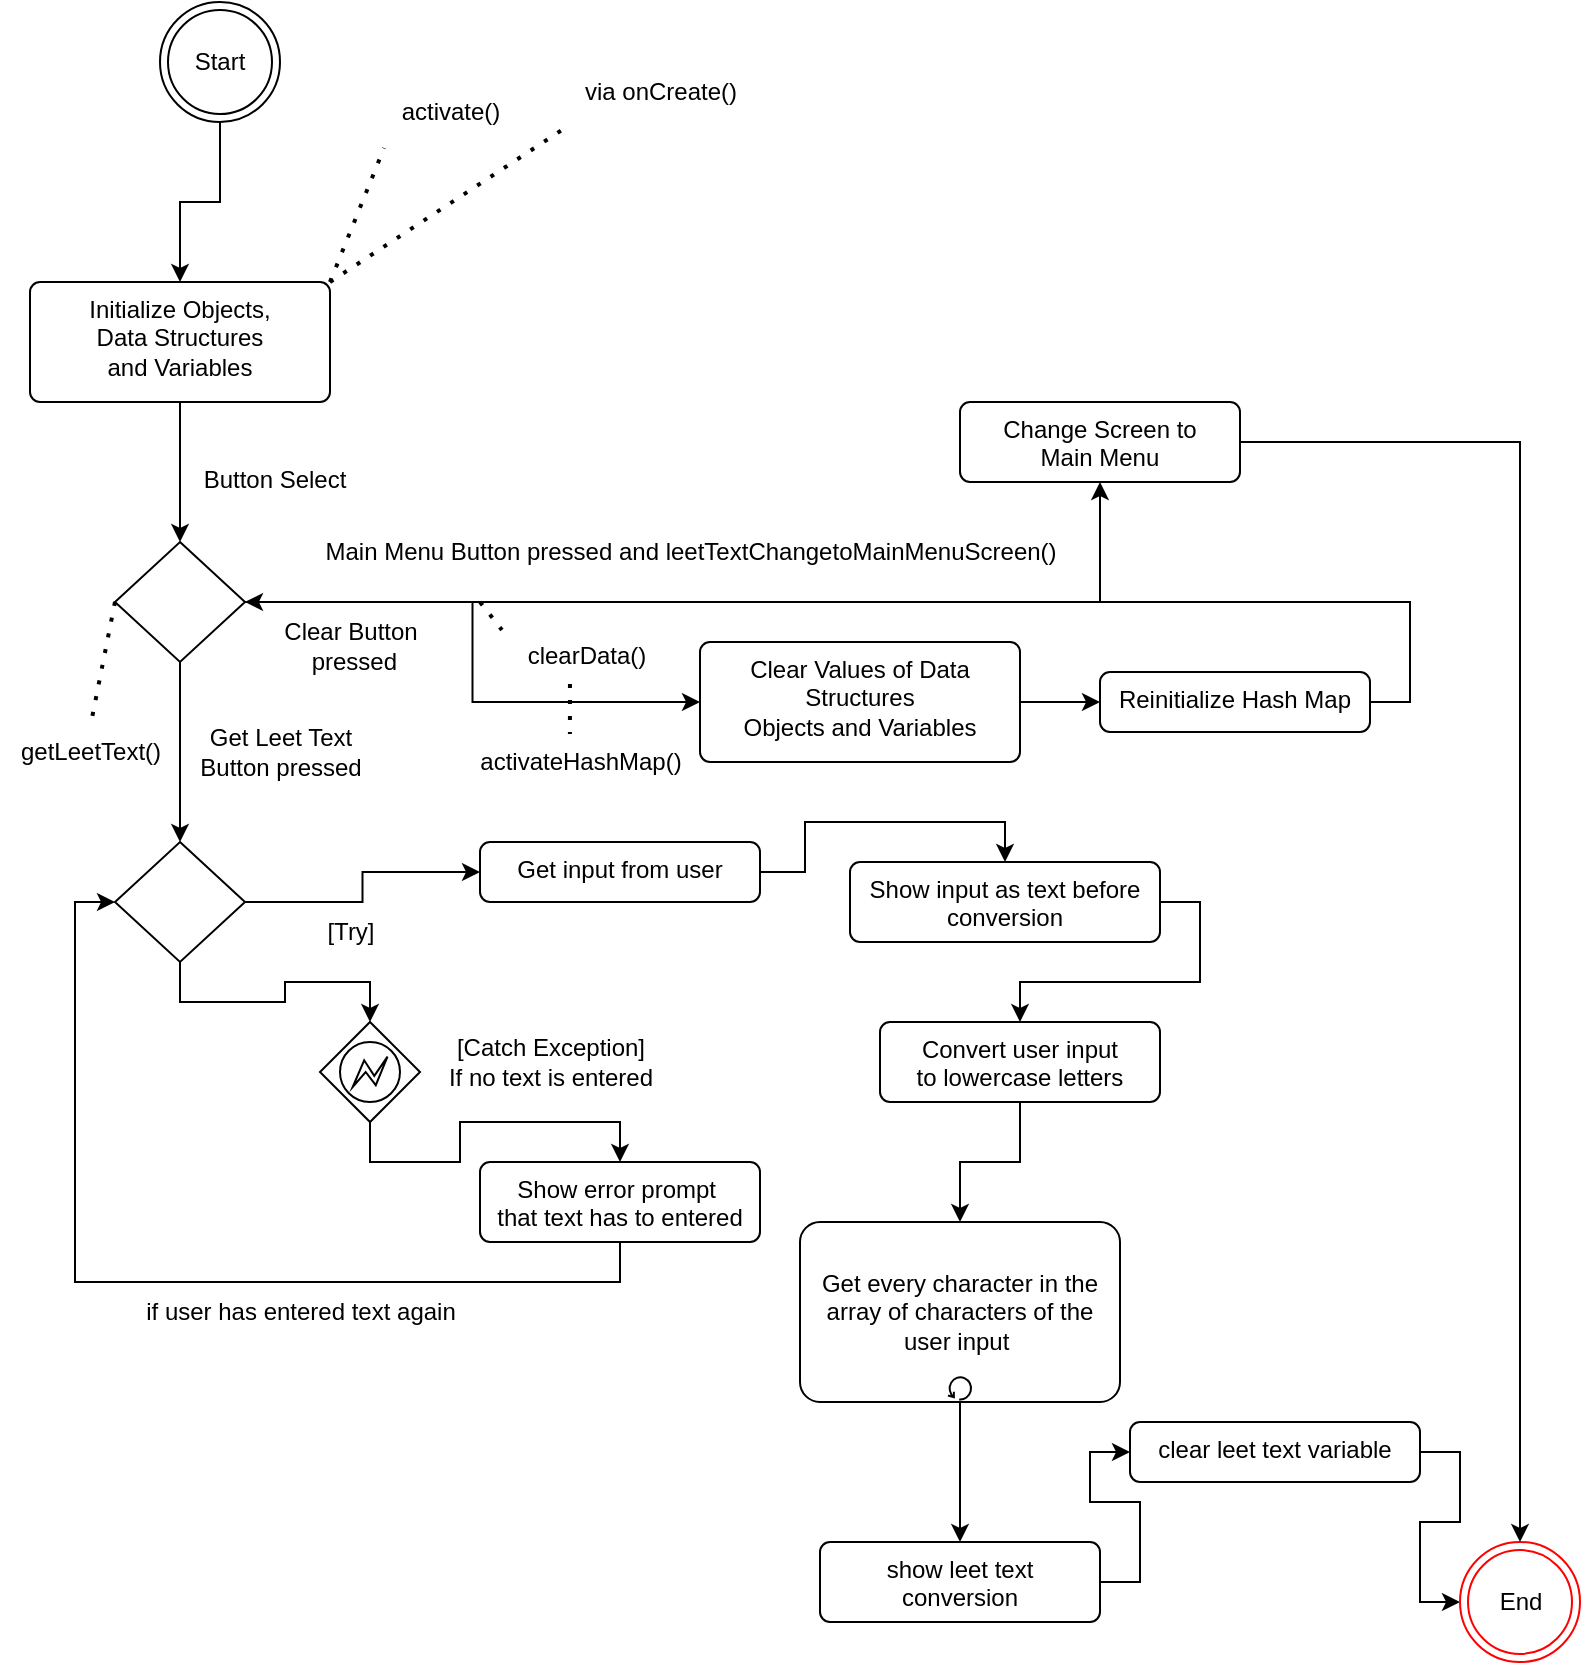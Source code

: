 <mxfile version="21.6.6" type="device" pages="23">
  <diagram id="VLBkSDcdxSfS1TP9u5Lh" name="LeetText">
    <mxGraphModel dx="1393" dy="758" grid="1" gridSize="10" guides="1" tooltips="1" connect="1" arrows="1" fold="1" page="1" pageScale="1" pageWidth="850" pageHeight="1100" math="0" shadow="0">
      <root>
        <mxCell id="0" />
        <mxCell id="1" parent="0" />
        <mxCell id="tBNcc5-VqEnaNfSU-48m-7" style="edgeStyle=orthogonalEdgeStyle;rounded=0;orthogonalLoop=1;jettySize=auto;html=1;exitX=0.5;exitY=1;exitDx=0;exitDy=0;entryX=0.5;entryY=0;entryDx=0;entryDy=0;" parent="1" source="tBNcc5-VqEnaNfSU-48m-2" target="tBNcc5-VqEnaNfSU-48m-3" edge="1">
          <mxGeometry relative="1" as="geometry">
            <mxPoint x="170" y="120" as="targetPoint" />
          </mxGeometry>
        </mxCell>
        <mxCell id="tBNcc5-VqEnaNfSU-48m-2" value="Start" style="ellipse;shape=doubleEllipse;html=1;dashed=0;whiteSpace=wrap;aspect=fixed;" parent="1" vertex="1">
          <mxGeometry x="80" y="20" width="60" height="60" as="geometry" />
        </mxCell>
        <mxCell id="tBNcc5-VqEnaNfSU-48m-14" style="edgeStyle=orthogonalEdgeStyle;rounded=0;orthogonalLoop=1;jettySize=auto;html=1;exitX=0.5;exitY=1;exitDx=0;exitDy=0;entryX=0.5;entryY=0;entryDx=0;entryDy=0;" parent="1" source="tBNcc5-VqEnaNfSU-48m-3" target="tBNcc5-VqEnaNfSU-48m-13" edge="1">
          <mxGeometry relative="1" as="geometry" />
        </mxCell>
        <mxCell id="tBNcc5-VqEnaNfSU-48m-3" value="Initialize Objects,&lt;br&gt;Data Structures&lt;br&gt;and Variables" style="html=1;align=center;verticalAlign=top;rounded=1;absoluteArcSize=1;arcSize=10;dashed=0;whiteSpace=wrap;" parent="1" vertex="1">
          <mxGeometry x="15" y="160" width="150" height="60" as="geometry" />
        </mxCell>
        <mxCell id="tBNcc5-VqEnaNfSU-48m-12" value="activate()" style="text;html=1;align=center;verticalAlign=middle;resizable=0;points=[];autosize=1;strokeColor=none;fillColor=none;" parent="1" vertex="1">
          <mxGeometry x="190" y="60" width="70" height="30" as="geometry" />
        </mxCell>
        <mxCell id="tBNcc5-VqEnaNfSU-48m-16" style="edgeStyle=orthogonalEdgeStyle;rounded=0;orthogonalLoop=1;jettySize=auto;html=1;exitX=1;exitY=0.5;exitDx=0;exitDy=0;entryX=0;entryY=0.5;entryDx=0;entryDy=0;" parent="1" source="tBNcc5-VqEnaNfSU-48m-13" target="tBNcc5-VqEnaNfSU-48m-17" edge="1">
          <mxGeometry relative="1" as="geometry">
            <mxPoint x="200" y="300" as="targetPoint" />
          </mxGeometry>
        </mxCell>
        <mxCell id="tBNcc5-VqEnaNfSU-48m-23" style="edgeStyle=orthogonalEdgeStyle;rounded=0;orthogonalLoop=1;jettySize=auto;html=1;exitX=0.5;exitY=1;exitDx=0;exitDy=0;entryX=0.5;entryY=0;entryDx=0;entryDy=0;" parent="1" source="tBNcc5-VqEnaNfSU-48m-13" target="tBNcc5-VqEnaNfSU-48m-36" edge="1">
          <mxGeometry relative="1" as="geometry">
            <mxPoint x="90" y="440" as="targetPoint" />
          </mxGeometry>
        </mxCell>
        <mxCell id="tBNcc5-VqEnaNfSU-48m-27" style="edgeStyle=orthogonalEdgeStyle;rounded=0;orthogonalLoop=1;jettySize=auto;html=1;exitX=1;exitY=0;exitDx=0;exitDy=0;entryX=0.5;entryY=1;entryDx=0;entryDy=0;" parent="1" source="tBNcc5-VqEnaNfSU-48m-13" target="tBNcc5-VqEnaNfSU-48m-29" edge="1">
          <mxGeometry relative="1" as="geometry">
            <mxPoint x="270" y="260" as="targetPoint" />
            <Array as="points">
              <mxPoint x="106" y="320" />
              <mxPoint x="550" y="320" />
            </Array>
          </mxGeometry>
        </mxCell>
        <mxCell id="tBNcc5-VqEnaNfSU-48m-13" value="" style="rhombus;" parent="1" vertex="1">
          <mxGeometry x="57.5" y="290" width="65" height="60" as="geometry" />
        </mxCell>
        <mxCell id="tBNcc5-VqEnaNfSU-48m-15" value="Button Select" style="text;html=1;align=center;verticalAlign=middle;resizable=0;points=[];autosize=1;strokeColor=none;fillColor=none;" parent="1" vertex="1">
          <mxGeometry x="92" y="244" width="90" height="30" as="geometry" />
        </mxCell>
        <mxCell id="MzVOFVHeeXO5kUSdcvSB-1" style="edgeStyle=orthogonalEdgeStyle;rounded=0;orthogonalLoop=1;jettySize=auto;html=1;exitX=1;exitY=0.5;exitDx=0;exitDy=0;entryX=0;entryY=0.5;entryDx=0;entryDy=0;" parent="1" source="tBNcc5-VqEnaNfSU-48m-17" target="MzVOFVHeeXO5kUSdcvSB-2" edge="1">
          <mxGeometry relative="1" as="geometry">
            <mxPoint x="580" y="370" as="targetPoint" />
          </mxGeometry>
        </mxCell>
        <mxCell id="tBNcc5-VqEnaNfSU-48m-17" value="Clear Values of Data Structures&lt;br&gt;Objects and Variables" style="html=1;align=center;verticalAlign=top;rounded=1;absoluteArcSize=1;arcSize=10;dashed=0;whiteSpace=wrap;" parent="1" vertex="1">
          <mxGeometry x="350" y="340" width="160" height="60" as="geometry" />
        </mxCell>
        <mxCell id="tBNcc5-VqEnaNfSU-48m-18" value="Clear Button&lt;br&gt;&amp;nbsp;pressed" style="text;html=1;align=center;verticalAlign=middle;resizable=0;points=[];autosize=1;strokeColor=none;fillColor=none;" parent="1" vertex="1">
          <mxGeometry x="130" y="322" width="90" height="40" as="geometry" />
        </mxCell>
        <mxCell id="tBNcc5-VqEnaNfSU-48m-19" value="clearData()" style="text;html=1;align=center;verticalAlign=middle;resizable=0;points=[];autosize=1;strokeColor=none;fillColor=none;" parent="1" vertex="1">
          <mxGeometry x="252.5" y="332" width="80" height="30" as="geometry" />
        </mxCell>
        <mxCell id="tBNcc5-VqEnaNfSU-48m-24" value="Get Leet Text&lt;br&gt;Button pressed" style="text;html=1;align=center;verticalAlign=middle;resizable=0;points=[];autosize=1;strokeColor=none;fillColor=none;" parent="1" vertex="1">
          <mxGeometry x="90" y="375" width="100" height="40" as="geometry" />
        </mxCell>
        <mxCell id="tBNcc5-VqEnaNfSU-48m-25" value="getLeetText()" style="text;html=1;align=center;verticalAlign=middle;resizable=0;points=[];autosize=1;strokeColor=none;fillColor=none;" parent="1" vertex="1">
          <mxGeometry y="380" width="90" height="30" as="geometry" />
        </mxCell>
        <mxCell id="tBNcc5-VqEnaNfSU-48m-28" value="Main Menu Button pressed and leetTextChangetoMainMenuScreen()" style="text;html=1;align=center;verticalAlign=middle;resizable=0;points=[];autosize=1;strokeColor=none;fillColor=none;" parent="1" vertex="1">
          <mxGeometry x="150" y="280" width="390" height="30" as="geometry" />
        </mxCell>
        <mxCell id="po5Hr5UwXuom9mOdcNUa-1" style="edgeStyle=orthogonalEdgeStyle;rounded=0;orthogonalLoop=1;jettySize=auto;html=1;exitX=1;exitY=0.5;exitDx=0;exitDy=0;entryX=0.5;entryY=0;entryDx=0;entryDy=0;" parent="1" source="tBNcc5-VqEnaNfSU-48m-29" target="tBNcc5-VqEnaNfSU-48m-53" edge="1">
          <mxGeometry relative="1" as="geometry" />
        </mxCell>
        <mxCell id="tBNcc5-VqEnaNfSU-48m-29" value="Change Screen to&lt;br&gt;Main Menu" style="html=1;align=center;verticalAlign=top;rounded=1;absoluteArcSize=1;arcSize=10;dashed=0;whiteSpace=wrap;" parent="1" vertex="1">
          <mxGeometry x="480" y="220" width="140" height="40" as="geometry" />
        </mxCell>
        <mxCell id="tBNcc5-VqEnaNfSU-48m-34" value="activateHashMap()" style="text;html=1;align=center;verticalAlign=middle;resizable=0;points=[];autosize=1;strokeColor=none;fillColor=none;" parent="1" vertex="1">
          <mxGeometry x="230" y="385" width="120" height="30" as="geometry" />
        </mxCell>
        <mxCell id="tBNcc5-VqEnaNfSU-48m-38" style="edgeStyle=orthogonalEdgeStyle;rounded=0;orthogonalLoop=1;jettySize=auto;html=1;exitX=1;exitY=0.5;exitDx=0;exitDy=0;entryX=0;entryY=0.5;entryDx=0;entryDy=0;" parent="1" source="tBNcc5-VqEnaNfSU-48m-36" target="tBNcc5-VqEnaNfSU-48m-41" edge="1">
          <mxGeometry relative="1" as="geometry">
            <mxPoint x="270" y="470" as="targetPoint" />
          </mxGeometry>
        </mxCell>
        <mxCell id="tBNcc5-VqEnaNfSU-48m-42" style="edgeStyle=orthogonalEdgeStyle;rounded=0;orthogonalLoop=1;jettySize=auto;html=1;exitX=0.5;exitY=1;exitDx=0;exitDy=0;entryX=0.5;entryY=0;entryDx=0;entryDy=0;" parent="1" source="mW2JAvLP7bKyLMfkAvxS-1" target="tBNcc5-VqEnaNfSU-48m-44" edge="1">
          <mxGeometry relative="1" as="geometry">
            <mxPoint x="90" y="580" as="targetPoint" />
          </mxGeometry>
        </mxCell>
        <mxCell id="tBNcc5-VqEnaNfSU-48m-36" value="" style="rhombus;" parent="1" vertex="1">
          <mxGeometry x="57.5" y="440" width="65" height="60" as="geometry" />
        </mxCell>
        <mxCell id="tBNcc5-VqEnaNfSU-48m-40" value="[Catch Exception]&lt;br&gt;If no text is entered" style="text;html=1;align=center;verticalAlign=middle;resizable=0;points=[];autosize=1;strokeColor=none;fillColor=none;" parent="1" vertex="1">
          <mxGeometry x="210" y="530" width="130" height="40" as="geometry" />
        </mxCell>
        <mxCell id="tBNcc5-VqEnaNfSU-48m-46" style="edgeStyle=orthogonalEdgeStyle;rounded=0;orthogonalLoop=1;jettySize=auto;html=1;exitX=1;exitY=0.5;exitDx=0;exitDy=0;entryX=0.5;entryY=0;entryDx=0;entryDy=0;" parent="1" source="Ah8V6T0OjBbrOYmCP5AQ-1" target="tBNcc5-VqEnaNfSU-48m-48" edge="1">
          <mxGeometry relative="1" as="geometry">
            <mxPoint x="460" y="540" as="targetPoint" />
          </mxGeometry>
        </mxCell>
        <mxCell id="tBNcc5-VqEnaNfSU-48m-41" value="Get input from user" style="html=1;align=center;verticalAlign=top;rounded=1;absoluteArcSize=1;arcSize=10;dashed=0;whiteSpace=wrap;" parent="1" vertex="1">
          <mxGeometry x="240" y="440" width="140" height="30" as="geometry" />
        </mxCell>
        <mxCell id="tBNcc5-VqEnaNfSU-48m-43" value="[Try]" style="text;html=1;align=center;verticalAlign=middle;resizable=0;points=[];autosize=1;strokeColor=none;fillColor=none;" parent="1" vertex="1">
          <mxGeometry x="150" y="470" width="50" height="30" as="geometry" />
        </mxCell>
        <mxCell id="nTZCqO_4wdfefsQ-yF4O-3" style="edgeStyle=orthogonalEdgeStyle;rounded=0;orthogonalLoop=1;jettySize=auto;html=1;exitX=0.5;exitY=1;exitDx=0;exitDy=0;entryX=0;entryY=0.5;entryDx=0;entryDy=0;" parent="1" source="tBNcc5-VqEnaNfSU-48m-44" target="tBNcc5-VqEnaNfSU-48m-36" edge="1">
          <mxGeometry relative="1" as="geometry" />
        </mxCell>
        <mxCell id="tBNcc5-VqEnaNfSU-48m-44" value="Show error prompt&amp;nbsp;&lt;br&gt;that text has to entered" style="html=1;align=center;verticalAlign=top;rounded=1;absoluteArcSize=1;arcSize=10;dashed=0;whiteSpace=wrap;" parent="1" vertex="1">
          <mxGeometry x="240" y="600" width="140" height="40" as="geometry" />
        </mxCell>
        <mxCell id="tBNcc5-VqEnaNfSU-48m-50" style="edgeStyle=orthogonalEdgeStyle;rounded=0;orthogonalLoop=1;jettySize=auto;html=1;exitX=0.5;exitY=1;exitDx=0;exitDy=0;entryX=0.5;entryY=0;entryDx=0;entryDy=0;entryPerimeter=0;" parent="1" source="tBNcc5-VqEnaNfSU-48m-48" target="tBNcc5-VqEnaNfSU-48m-49" edge="1">
          <mxGeometry relative="1" as="geometry" />
        </mxCell>
        <mxCell id="tBNcc5-VqEnaNfSU-48m-48" value="Convert user input&lt;br&gt;to lowercase letters" style="html=1;align=center;verticalAlign=top;rounded=1;absoluteArcSize=1;arcSize=10;dashed=0;whiteSpace=wrap;" parent="1" vertex="1">
          <mxGeometry x="440" y="530" width="140" height="40" as="geometry" />
        </mxCell>
        <mxCell id="tBNcc5-VqEnaNfSU-48m-52" style="edgeStyle=orthogonalEdgeStyle;rounded=0;orthogonalLoop=1;jettySize=auto;html=1;exitX=0.5;exitY=1;exitDx=0;exitDy=0;exitPerimeter=0;entryX=0.5;entryY=0;entryDx=0;entryDy=0;" parent="1" source="tBNcc5-VqEnaNfSU-48m-49" target="tBNcc5-VqEnaNfSU-48m-51" edge="1">
          <mxGeometry relative="1" as="geometry" />
        </mxCell>
        <mxCell id="tBNcc5-VqEnaNfSU-48m-49" value="Get every character in the array of characters of the user input&amp;nbsp;" style="points=[[0.25,0,0],[0.5,0,0],[0.75,0,0],[1,0.25,0],[1,0.5,0],[1,0.75,0],[0.75,1,0],[0.5,1,0],[0.25,1,0],[0,0.75,0],[0,0.5,0],[0,0.25,0]];shape=mxgraph.bpmn.task;whiteSpace=wrap;rectStyle=rounded;size=10;html=1;container=1;expand=0;collapsible=0;taskMarker=abstract;isLoopStandard=1;" parent="1" vertex="1">
          <mxGeometry x="400" y="630" width="160" height="90" as="geometry" />
        </mxCell>
        <mxCell id="tBNcc5-VqEnaNfSU-48m-54" style="edgeStyle=orthogonalEdgeStyle;rounded=0;orthogonalLoop=1;jettySize=auto;html=1;exitX=1;exitY=0.5;exitDx=0;exitDy=0;entryX=0;entryY=0.5;entryDx=0;entryDy=0;" parent="1" source="nTZCqO_4wdfefsQ-yF4O-1" target="tBNcc5-VqEnaNfSU-48m-53" edge="1">
          <mxGeometry relative="1" as="geometry" />
        </mxCell>
        <mxCell id="tBNcc5-VqEnaNfSU-48m-51" value="show leet text &lt;br&gt;conversion" style="html=1;align=center;verticalAlign=top;rounded=1;absoluteArcSize=1;arcSize=10;dashed=0;whiteSpace=wrap;" parent="1" vertex="1">
          <mxGeometry x="410" y="790" width="140" height="40" as="geometry" />
        </mxCell>
        <mxCell id="tBNcc5-VqEnaNfSU-48m-53" value="End" style="ellipse;html=1;shape=endState;fillColor=none;strokeColor=#ff0000;" parent="1" vertex="1">
          <mxGeometry x="730" y="790" width="60" height="60" as="geometry" />
        </mxCell>
        <mxCell id="A5JvkgeFwy9tHvXQKA-n-1" value="via onCreate()" style="text;html=1;align=center;verticalAlign=middle;resizable=0;points=[];autosize=1;strokeColor=none;fillColor=none;" parent="1" vertex="1">
          <mxGeometry x="280" y="50" width="100" height="30" as="geometry" />
        </mxCell>
        <mxCell id="Ah8V6T0OjBbrOYmCP5AQ-2" value="" style="edgeStyle=orthogonalEdgeStyle;rounded=0;orthogonalLoop=1;jettySize=auto;html=1;exitX=1;exitY=0.5;exitDx=0;exitDy=0;entryX=0.5;entryY=0;entryDx=0;entryDy=0;" parent="1" source="tBNcc5-VqEnaNfSU-48m-41" target="Ah8V6T0OjBbrOYmCP5AQ-1" edge="1">
          <mxGeometry relative="1" as="geometry">
            <mxPoint x="480" y="520" as="targetPoint" />
            <mxPoint x="400" y="470" as="sourcePoint" />
          </mxGeometry>
        </mxCell>
        <mxCell id="Ah8V6T0OjBbrOYmCP5AQ-1" value="Show input as text before conversion" style="html=1;align=center;verticalAlign=top;rounded=1;absoluteArcSize=1;arcSize=10;dashed=0;whiteSpace=wrap;" parent="1" vertex="1">
          <mxGeometry x="425" y="450" width="155" height="40" as="geometry" />
        </mxCell>
        <mxCell id="nTZCqO_4wdfefsQ-yF4O-2" value="" style="edgeStyle=orthogonalEdgeStyle;rounded=0;orthogonalLoop=1;jettySize=auto;html=1;exitX=1;exitY=0.5;exitDx=0;exitDy=0;entryX=0;entryY=0.5;entryDx=0;entryDy=0;" parent="1" source="tBNcc5-VqEnaNfSU-48m-51" target="nTZCqO_4wdfefsQ-yF4O-1" edge="1">
          <mxGeometry relative="1" as="geometry">
            <mxPoint x="550" y="820" as="sourcePoint" />
            <mxPoint x="730" y="820" as="targetPoint" />
          </mxGeometry>
        </mxCell>
        <mxCell id="nTZCqO_4wdfefsQ-yF4O-1" value="clear leet text variable" style="html=1;align=center;verticalAlign=top;rounded=1;absoluteArcSize=1;arcSize=10;dashed=0;whiteSpace=wrap;" parent="1" vertex="1">
          <mxGeometry x="565" y="730" width="145" height="30" as="geometry" />
        </mxCell>
        <mxCell id="nTZCqO_4wdfefsQ-yF4O-4" value="if user has entered text again" style="text;html=1;align=center;verticalAlign=middle;resizable=0;points=[];autosize=1;strokeColor=none;fillColor=none;" parent="1" vertex="1">
          <mxGeometry x="60" y="660" width="180" height="30" as="geometry" />
        </mxCell>
        <mxCell id="zr8KMgaVOeTvxgqe2fVy-1" value="" style="endArrow=none;dashed=1;html=1;dashPattern=1 3;strokeWidth=2;rounded=0;exitX=1;exitY=0;exitDx=0;exitDy=0;entryX=0.01;entryY=1.133;entryDx=0;entryDy=0;entryPerimeter=0;" parent="1" source="tBNcc5-VqEnaNfSU-48m-3" target="A5JvkgeFwy9tHvXQKA-n-1" edge="1">
          <mxGeometry width="50" height="50" relative="1" as="geometry">
            <mxPoint x="340" y="150" as="sourcePoint" />
            <mxPoint x="390" y="100" as="targetPoint" />
          </mxGeometry>
        </mxCell>
        <mxCell id="zr8KMgaVOeTvxgqe2fVy-2" value="" style="endArrow=none;dashed=1;html=1;dashPattern=1 3;strokeWidth=2;rounded=0;exitX=1;exitY=0;exitDx=0;exitDy=0;entryX=0.029;entryY=1.1;entryDx=0;entryDy=0;entryPerimeter=0;" parent="1" source="tBNcc5-VqEnaNfSU-48m-3" target="tBNcc5-VqEnaNfSU-48m-12" edge="1">
          <mxGeometry width="50" height="50" relative="1" as="geometry">
            <mxPoint x="500" y="160" as="sourcePoint" />
            <mxPoint x="550" y="110" as="targetPoint" />
          </mxGeometry>
        </mxCell>
        <mxCell id="zr8KMgaVOeTvxgqe2fVy-3" value="" style="endArrow=none;dashed=1;html=1;dashPattern=1 3;strokeWidth=2;rounded=0;exitX=0;exitY=0.5;exitDx=0;exitDy=0;entryX=0.511;entryY=-0.067;entryDx=0;entryDy=0;entryPerimeter=0;" parent="1" source="tBNcc5-VqEnaNfSU-48m-13" target="tBNcc5-VqEnaNfSU-48m-25" edge="1">
          <mxGeometry width="50" height="50" relative="1" as="geometry">
            <mxPoint x="80" y="760" as="sourcePoint" />
            <mxPoint x="130" y="710" as="targetPoint" />
          </mxGeometry>
        </mxCell>
        <mxCell id="zr8KMgaVOeTvxgqe2fVy-4" value="" style="endArrow=none;dashed=1;html=1;dashPattern=1 3;strokeWidth=2;rounded=0;entryX=-0.019;entryY=0.067;entryDx=0;entryDy=0;entryPerimeter=0;" parent="1" target="tBNcc5-VqEnaNfSU-48m-19" edge="1">
          <mxGeometry width="50" height="50" relative="1" as="geometry">
            <mxPoint x="240" y="320" as="sourcePoint" />
            <mxPoint x="180" y="750" as="targetPoint" />
          </mxGeometry>
        </mxCell>
        <mxCell id="zr8KMgaVOeTvxgqe2fVy-5" value="" style="endArrow=none;dashed=1;html=1;dashPattern=1 3;strokeWidth=2;rounded=0;entryX=0.458;entryY=0.033;entryDx=0;entryDy=0;entryPerimeter=0;exitX=0.406;exitY=0.967;exitDx=0;exitDy=0;exitPerimeter=0;" parent="1" source="tBNcc5-VqEnaNfSU-48m-19" target="tBNcc5-VqEnaNfSU-48m-34" edge="1">
          <mxGeometry width="50" height="50" relative="1" as="geometry">
            <mxPoint x="285" y="360" as="sourcePoint" />
            <mxPoint x="250" y="760" as="targetPoint" />
          </mxGeometry>
        </mxCell>
        <mxCell id="mW2JAvLP7bKyLMfkAvxS-3" value="" style="edgeStyle=orthogonalEdgeStyle;rounded=0;orthogonalLoop=1;jettySize=auto;html=1;exitX=0.5;exitY=1;exitDx=0;exitDy=0;entryX=0.5;entryY=0;entryDx=0;entryDy=0;" parent="1" source="tBNcc5-VqEnaNfSU-48m-36" target="mW2JAvLP7bKyLMfkAvxS-1" edge="1">
          <mxGeometry relative="1" as="geometry">
            <mxPoint x="310" y="600" as="targetPoint" />
            <mxPoint x="90" y="500" as="sourcePoint" />
          </mxGeometry>
        </mxCell>
        <mxCell id="mW2JAvLP7bKyLMfkAvxS-1" value="" style="points=[[0.25,0.25,0],[0.5,0,0],[0.75,0.25,0],[1,0.5,0],[0.75,0.75,0],[0.5,1,0],[0.25,0.75,0],[0,0.5,0]];shape=mxgraph.bpmn.gateway2;html=1;verticalLabelPosition=bottom;labelBackgroundColor=#ffffff;verticalAlign=top;align=center;perimeter=rhombusPerimeter;outlineConnect=0;outline=eventInt;symbol=error;" parent="1" vertex="1">
          <mxGeometry x="160" y="530" width="50" height="50" as="geometry" />
        </mxCell>
        <mxCell id="l4zqHfmwAItn8QpmSHgL-1" style="edgeStyle=orthogonalEdgeStyle;rounded=0;orthogonalLoop=1;jettySize=auto;html=1;exitX=1;exitY=0.5;exitDx=0;exitDy=0;entryX=1;entryY=0.5;entryDx=0;entryDy=0;" parent="1" source="MzVOFVHeeXO5kUSdcvSB-2" target="tBNcc5-VqEnaNfSU-48m-13" edge="1">
          <mxGeometry relative="1" as="geometry" />
        </mxCell>
        <mxCell id="MzVOFVHeeXO5kUSdcvSB-2" value="Reinitialize Hash Map" style="html=1;align=center;verticalAlign=top;rounded=1;absoluteArcSize=1;arcSize=10;dashed=0;whiteSpace=wrap;" parent="1" vertex="1">
          <mxGeometry x="550" y="355" width="135" height="30" as="geometry" />
        </mxCell>
      </root>
    </mxGraphModel>
  </diagram>
  <diagram id="QejY6ekkGuxU7bMj7Zfe" name="CoinToss">
    <mxGraphModel dx="1393" dy="758" grid="1" gridSize="10" guides="1" tooltips="1" connect="1" arrows="1" fold="1" page="1" pageScale="1" pageWidth="850" pageHeight="1100" math="0" shadow="0">
      <root>
        <mxCell id="0" />
        <mxCell id="1" parent="0" />
        <mxCell id="j5HHDqKuLKfCSwNwmkNR-1" style="edgeStyle=orthogonalEdgeStyle;rounded=0;orthogonalLoop=1;jettySize=auto;html=1;exitX=0.5;exitY=1;exitDx=0;exitDy=0;entryX=0.5;entryY=0;entryDx=0;entryDy=0;" parent="1" source="ZczZ8yv_cY8Rc7MROCga-2" target="SFOYdRJcwb81evBy9zI0-1" edge="1">
          <mxGeometry relative="1" as="geometry" />
        </mxCell>
        <mxCell id="ZczZ8yv_cY8Rc7MROCga-2" value="Start" style="ellipse;shape=doubleEllipse;html=1;dashed=0;whiteSpace=wrap;aspect=fixed;" parent="1" vertex="1">
          <mxGeometry x="70" y="30" width="60" height="60" as="geometry" />
        </mxCell>
        <mxCell id="vDukjah3A3hrSFqA7Gdi-2" style="edgeStyle=orthogonalEdgeStyle;rounded=0;orthogonalLoop=1;jettySize=auto;html=1;exitX=0.5;exitY=1;exitDx=0;exitDy=0;entryX=0.5;entryY=0;entryDx=0;entryDy=0;" parent="1" source="SFOYdRJcwb81evBy9zI0-1" target="vDukjah3A3hrSFqA7Gdi-1" edge="1">
          <mxGeometry relative="1" as="geometry" />
        </mxCell>
        <mxCell id="SFOYdRJcwb81evBy9zI0-1" value="Initialize Objects,&lt;br&gt;Data Structures&lt;br&gt;and Variables" style="html=1;align=center;verticalAlign=top;rounded=1;absoluteArcSize=1;arcSize=10;dashed=0;whiteSpace=wrap;" parent="1" vertex="1">
          <mxGeometry x="10" y="160" width="140" height="60" as="geometry" />
        </mxCell>
        <mxCell id="VRnfKVh1bVseNmjUMWmc-1" value="via onCreate()" style="text;html=1;align=center;verticalAlign=middle;resizable=0;points=[];autosize=1;strokeColor=none;fillColor=none;" parent="1" vertex="1">
          <mxGeometry x="257.5" y="45" width="100" height="30" as="geometry" />
        </mxCell>
        <mxCell id="VRnfKVh1bVseNmjUMWmc-2" value="activate()" style="text;html=1;align=center;verticalAlign=middle;resizable=0;points=[];autosize=1;strokeColor=none;fillColor=none;" parent="1" vertex="1">
          <mxGeometry x="170" y="60" width="70" height="30" as="geometry" />
        </mxCell>
        <mxCell id="tqfR8AJG2XNI5c6Mck0R-1" style="edgeStyle=orthogonalEdgeStyle;rounded=0;orthogonalLoop=1;jettySize=auto;html=1;exitX=1;exitY=0.5;exitDx=0;exitDy=0;entryX=0.5;entryY=1;entryDx=0;entryDy=0;" parent="1" source="vDukjah3A3hrSFqA7Gdi-1" edge="1">
          <mxGeometry relative="1" as="geometry">
            <mxPoint x="290" y="251" as="targetPoint" />
          </mxGeometry>
        </mxCell>
        <mxCell id="ioOBNTLb7DuWzNWan2Bl-6" style="edgeStyle=orthogonalEdgeStyle;rounded=0;orthogonalLoop=1;jettySize=auto;html=1;exitX=1;exitY=0;exitDx=0;exitDy=0;entryX=0;entryY=0.5;entryDx=0;entryDy=0;" parent="1" source="vDukjah3A3hrSFqA7Gdi-1" target="K2WhrLgOhg0nqvXK0-qf-3" edge="1">
          <mxGeometry relative="1" as="geometry">
            <mxPoint x="690" y="320" as="targetPoint" />
            <Array as="points">
              <mxPoint x="95" y="320" />
              <mxPoint x="400" y="320" />
              <mxPoint x="400" y="260" />
            </Array>
          </mxGeometry>
        </mxCell>
        <mxCell id="FuyVINZ_5dU_sg05xIA5-2" style="edgeStyle=orthogonalEdgeStyle;rounded=0;orthogonalLoop=1;jettySize=auto;html=1;exitX=0.5;exitY=1;exitDx=0;exitDy=0;entryX=0.5;entryY=0;entryDx=0;entryDy=0;" parent="1" source="vDukjah3A3hrSFqA7Gdi-1" target="FuyVINZ_5dU_sg05xIA5-1" edge="1">
          <mxGeometry relative="1" as="geometry">
            <mxPoint x="80" y="510" as="targetPoint" />
          </mxGeometry>
        </mxCell>
        <mxCell id="hZ3nb6_zHhFjThYQvulE-2" style="edgeStyle=orthogonalEdgeStyle;rounded=0;orthogonalLoop=1;jettySize=auto;html=1;exitX=0.5;exitY=1;exitDx=0;exitDy=0;entryX=0.5;entryY=0;entryDx=0;entryDy=0;" parent="1" source="vDukjah3A3hrSFqA7Gdi-1" target="hZ3nb6_zHhFjThYQvulE-1" edge="1">
          <mxGeometry relative="1" as="geometry" />
        </mxCell>
        <mxCell id="vDukjah3A3hrSFqA7Gdi-1" value="" style="rhombus;" parent="1" vertex="1">
          <mxGeometry x="50" y="290" width="60" height="60" as="geometry" />
        </mxCell>
        <mxCell id="ggI1prvksI4Nsz4Csudk-1" value="Button &lt;br&gt;Select" style="text;html=1;align=center;verticalAlign=middle;resizable=0;points=[];autosize=1;strokeColor=none;fillColor=none;" parent="1" vertex="1">
          <mxGeometry x="90" y="235" width="60" height="40" as="geometry" />
        </mxCell>
        <mxCell id="6gA9mW9oVDPxAHymaN_I-1" value="Reset Coin Toss Button &lt;br&gt;is pressed" style="text;html=1;align=center;verticalAlign=middle;resizable=0;points=[];autosize=1;strokeColor=none;fillColor=none;" parent="1" vertex="1">
          <mxGeometry x="130" y="325" width="150" height="40" as="geometry" />
        </mxCell>
        <mxCell id="IVLl4NXxiD9_ffmKm16q-2" value="resetCoinTossValues()" style="text;html=1;align=center;verticalAlign=middle;resizable=0;points=[];autosize=1;strokeColor=none;fillColor=none;" parent="1" vertex="1">
          <mxGeometry x="490" y="355" width="140" height="30" as="geometry" />
        </mxCell>
        <mxCell id="IVLl4NXxiD9_ffmKm16q-3" value="reverseAnimation()" style="text;html=1;align=center;verticalAlign=middle;resizable=0;points=[];autosize=1;strokeColor=none;fillColor=none;" parent="1" vertex="1">
          <mxGeometry x="440" y="110" width="120" height="30" as="geometry" />
        </mxCell>
        <mxCell id="K2WhrLgOhg0nqvXK0-qf-1" value="Main Menu Button pressed and &lt;br&gt;coinTossChangetoMainMenuScreen()" style="text;html=1;align=center;verticalAlign=middle;resizable=0;points=[];autosize=1;strokeColor=none;fillColor=none;" parent="1" vertex="1">
          <mxGeometry x="440" y="216" width="220" height="40" as="geometry" />
        </mxCell>
        <mxCell id="0_W1bkKs2Cnu5UAsWQwr-22" style="edgeStyle=orthogonalEdgeStyle;rounded=0;orthogonalLoop=1;jettySize=auto;html=1;exitX=0.5;exitY=1;exitDx=0;exitDy=0;entryX=1;entryY=0.5;entryDx=0;entryDy=0;" parent="1" source="K2WhrLgOhg0nqvXK0-qf-3" target="0_W1bkKs2Cnu5UAsWQwr-19" edge="1">
          <mxGeometry relative="1" as="geometry" />
        </mxCell>
        <mxCell id="K2WhrLgOhg0nqvXK0-qf-3" value="Change screen to main menu screen" style="html=1;align=center;verticalAlign=top;rounded=1;absoluteArcSize=1;arcSize=10;dashed=0;whiteSpace=wrap;" parent="1" vertex="1">
          <mxGeometry x="690" y="240" width="140" height="40" as="geometry" />
        </mxCell>
        <mxCell id="0_W1bkKs2Cnu5UAsWQwr-2" style="edgeStyle=orthogonalEdgeStyle;rounded=0;orthogonalLoop=1;jettySize=auto;html=1;exitX=0.5;exitY=1;exitDx=0;exitDy=0;entryX=0.5;entryY=0;entryDx=0;entryDy=0;" parent="1" source="FuyVINZ_5dU_sg05xIA5-1" target="0_W1bkKs2Cnu5UAsWQwr-1" edge="1">
          <mxGeometry relative="1" as="geometry" />
        </mxCell>
        <mxCell id="FuyVINZ_5dU_sg05xIA5-1" value="Set enum variable to HEADS" style="html=1;align=center;verticalAlign=top;rounded=1;absoluteArcSize=1;arcSize=10;dashed=0;whiteSpace=wrap;" parent="1" vertex="1">
          <mxGeometry x="60" y="520" width="150" height="40" as="geometry" />
        </mxCell>
        <mxCell id="gs7U_UE8ZckAx-yGITq8-1" value="case 2:" style="text;html=1;align=center;verticalAlign=middle;resizable=0;points=[];autosize=1;strokeColor=none;fillColor=none;" parent="1" vertex="1">
          <mxGeometry x="350" y="440" width="60" height="30" as="geometry" />
        </mxCell>
        <mxCell id="gs7U_UE8ZckAx-yGITq8-2" value="case 1:" style="text;html=1;align=center;verticalAlign=middle;resizable=0;points=[];autosize=1;strokeColor=none;fillColor=none;" parent="1" vertex="1">
          <mxGeometry x="80" y="440" width="60" height="30" as="geometry" />
        </mxCell>
        <mxCell id="gs7U_UE8ZckAx-yGITq8-3" value="generate random number&lt;br&gt;between 1 and 2" style="text;html=1;align=center;verticalAlign=middle;resizable=0;points=[];autosize=1;strokeColor=none;fillColor=none;" parent="1" vertex="1">
          <mxGeometry x="180" y="385" width="160" height="40" as="geometry" />
        </mxCell>
        <mxCell id="gs7U_UE8ZckAx-yGITq8-4" value="[switch] random number" style="text;html=1;align=center;verticalAlign=middle;resizable=0;points=[];autosize=1;strokeColor=none;fillColor=none;" parent="1" vertex="1">
          <mxGeometry x="160" y="440" width="150" height="30" as="geometry" />
        </mxCell>
        <mxCell id="gs7U_UE8ZckAx-yGITq8-5" value="tossCoin()" style="text;html=1;align=center;verticalAlign=middle;resizable=0;points=[];autosize=1;strokeColor=none;fillColor=none;" parent="1" vertex="1">
          <mxGeometry y="380" width="80" height="30" as="geometry" />
        </mxCell>
        <mxCell id="0_W1bkKs2Cnu5UAsWQwr-9" style="edgeStyle=orthogonalEdgeStyle;rounded=0;orthogonalLoop=1;jettySize=auto;html=1;exitX=0.5;exitY=1;exitDx=0;exitDy=0;entryX=0.5;entryY=0;entryDx=0;entryDy=0;" parent="1" source="hZ3nb6_zHhFjThYQvulE-1" target="0_W1bkKs2Cnu5UAsWQwr-8" edge="1">
          <mxGeometry relative="1" as="geometry" />
        </mxCell>
        <mxCell id="hZ3nb6_zHhFjThYQvulE-1" value="Set enum variable to &lt;br&gt;TAILS" style="html=1;align=center;verticalAlign=top;rounded=1;absoluteArcSize=1;arcSize=10;dashed=0;whiteSpace=wrap;" parent="1" vertex="1">
          <mxGeometry x="270" y="520" width="150" height="40" as="geometry" />
        </mxCell>
        <mxCell id="hZ3nb6_zHhFjThYQvulE-8" value="Toss Coin &lt;br&gt;Button&lt;br&gt;is pressed" style="text;html=1;align=center;verticalAlign=middle;resizable=0;points=[];autosize=1;strokeColor=none;fillColor=none;" parent="1" vertex="1">
          <mxGeometry x="80" y="365" width="80" height="60" as="geometry" />
        </mxCell>
        <mxCell id="0_W1bkKs2Cnu5UAsWQwr-4" style="edgeStyle=orthogonalEdgeStyle;rounded=0;orthogonalLoop=1;jettySize=auto;html=1;exitX=0.5;exitY=1;exitDx=0;exitDy=0;entryX=0.5;entryY=0;entryDx=0;entryDy=0;" parent="1" source="0_W1bkKs2Cnu5UAsWQwr-1" target="0_W1bkKs2Cnu5UAsWQwr-3" edge="1">
          <mxGeometry relative="1" as="geometry" />
        </mxCell>
        <mxCell id="0_W1bkKs2Cnu5UAsWQwr-1" value="Tell user that HEADS have been rolled" style="html=1;align=center;verticalAlign=top;rounded=1;absoluteArcSize=1;arcSize=10;dashed=0;whiteSpace=wrap;" parent="1" vertex="1">
          <mxGeometry x="65" y="590" width="140" height="40" as="geometry" />
        </mxCell>
        <mxCell id="0_W1bkKs2Cnu5UAsWQwr-7" style="edgeStyle=orthogonalEdgeStyle;rounded=0;orthogonalLoop=1;jettySize=auto;html=1;exitX=0.5;exitY=1;exitDx=0;exitDy=0;entryX=0.5;entryY=0;entryDx=0;entryDy=0;" parent="1" source="0_W1bkKs2Cnu5UAsWQwr-3" target="0_W1bkKs2Cnu5UAsWQwr-5" edge="1">
          <mxGeometry relative="1" as="geometry" />
        </mxCell>
        <mxCell id="0_W1bkKs2Cnu5UAsWQwr-3" value="Set image object value to a coin head" style="html=1;align=center;verticalAlign=top;rounded=1;absoluteArcSize=1;arcSize=10;dashed=0;whiteSpace=wrap;" parent="1" vertex="1">
          <mxGeometry x="65" y="660" width="140" height="40" as="geometry" />
        </mxCell>
        <mxCell id="0_W1bkKs2Cnu5UAsWQwr-16" style="edgeStyle=orthogonalEdgeStyle;rounded=0;orthogonalLoop=1;jettySize=auto;html=1;exitX=0.5;exitY=1;exitDx=0;exitDy=0;entryX=0.5;entryY=0;entryDx=0;entryDy=0;" parent="1" source="0_W1bkKs2Cnu5UAsWQwr-5" target="0_W1bkKs2Cnu5UAsWQwr-15" edge="1">
          <mxGeometry relative="1" as="geometry" />
        </mxCell>
        <mxCell id="0_W1bkKs2Cnu5UAsWQwr-5" value="Animate coin toss" style="html=1;align=center;verticalAlign=top;rounded=1;absoluteArcSize=1;arcSize=10;dashed=0;whiteSpace=wrap;" parent="1" vertex="1">
          <mxGeometry x="65" y="740" width="140" height="30" as="geometry" />
        </mxCell>
        <mxCell id="0_W1bkKs2Cnu5UAsWQwr-12" style="edgeStyle=orthogonalEdgeStyle;rounded=0;orthogonalLoop=1;jettySize=auto;html=1;exitX=0.5;exitY=1;exitDx=0;exitDy=0;entryX=0.5;entryY=0;entryDx=0;entryDy=0;" parent="1" source="0_W1bkKs2Cnu5UAsWQwr-8" target="0_W1bkKs2Cnu5UAsWQwr-11" edge="1">
          <mxGeometry relative="1" as="geometry" />
        </mxCell>
        <mxCell id="0_W1bkKs2Cnu5UAsWQwr-8" value="Tell user that TAILS &lt;br&gt;have been rolled" style="html=1;align=center;verticalAlign=top;rounded=1;absoluteArcSize=1;arcSize=10;dashed=0;whiteSpace=wrap;" parent="1" vertex="1">
          <mxGeometry x="275" y="590" width="140" height="40" as="geometry" />
        </mxCell>
        <mxCell id="0_W1bkKs2Cnu5UAsWQwr-14" style="edgeStyle=orthogonalEdgeStyle;rounded=0;orthogonalLoop=1;jettySize=auto;html=1;exitX=0.5;exitY=1;exitDx=0;exitDy=0;entryX=0.5;entryY=0;entryDx=0;entryDy=0;" parent="1" source="0_W1bkKs2Cnu5UAsWQwr-11" target="0_W1bkKs2Cnu5UAsWQwr-13" edge="1">
          <mxGeometry relative="1" as="geometry" />
        </mxCell>
        <mxCell id="0_W1bkKs2Cnu5UAsWQwr-11" value="Set image object value to a coin tail" style="html=1;align=center;verticalAlign=top;rounded=1;absoluteArcSize=1;arcSize=10;dashed=0;whiteSpace=wrap;" parent="1" vertex="1">
          <mxGeometry x="275" y="660" width="140" height="40" as="geometry" />
        </mxCell>
        <mxCell id="0_W1bkKs2Cnu5UAsWQwr-18" style="edgeStyle=orthogonalEdgeStyle;rounded=0;orthogonalLoop=1;jettySize=auto;html=1;exitX=0.5;exitY=1;exitDx=0;exitDy=0;entryX=0.5;entryY=0;entryDx=0;entryDy=0;" parent="1" source="0_W1bkKs2Cnu5UAsWQwr-13" target="0_W1bkKs2Cnu5UAsWQwr-17" edge="1">
          <mxGeometry relative="1" as="geometry" />
        </mxCell>
        <mxCell id="0_W1bkKs2Cnu5UAsWQwr-13" value="Animate coin toss" style="html=1;align=center;verticalAlign=top;rounded=1;absoluteArcSize=1;arcSize=10;dashed=0;whiteSpace=wrap;" parent="1" vertex="1">
          <mxGeometry x="275" y="740" width="140" height="30" as="geometry" />
        </mxCell>
        <mxCell id="TmmFDzAtDDoWpVRiqaaQ-3" style="edgeStyle=orthogonalEdgeStyle;rounded=0;orthogonalLoop=1;jettySize=auto;html=1;exitX=0.5;exitY=1;exitDx=0;exitDy=0;entryX=0.5;entryY=1;entryDx=0;entryDy=0;" parent="1" source="0_W1bkKs2Cnu5UAsWQwr-15" target="0_W1bkKs2Cnu5UAsWQwr-19" edge="1">
          <mxGeometry relative="1" as="geometry" />
        </mxCell>
        <mxCell id="0_W1bkKs2Cnu5UAsWQwr-15" value="Break out of&lt;br&gt;case statement" style="html=1;align=center;verticalAlign=top;rounded=1;absoluteArcSize=1;arcSize=10;dashed=0;whiteSpace=wrap;" parent="1" vertex="1">
          <mxGeometry x="65" y="810" width="140" height="40" as="geometry" />
        </mxCell>
        <mxCell id="TmmFDzAtDDoWpVRiqaaQ-4" style="edgeStyle=orthogonalEdgeStyle;rounded=0;orthogonalLoop=1;jettySize=auto;html=1;exitX=0.5;exitY=1;exitDx=0;exitDy=0;" parent="1" source="0_W1bkKs2Cnu5UAsWQwr-17" edge="1">
          <mxGeometry relative="1" as="geometry">
            <mxPoint x="630" y="570" as="targetPoint" />
          </mxGeometry>
        </mxCell>
        <mxCell id="0_W1bkKs2Cnu5UAsWQwr-17" value="Break out of&lt;br&gt;case statement" style="html=1;align=center;verticalAlign=top;rounded=1;absoluteArcSize=1;arcSize=10;dashed=0;whiteSpace=wrap;" parent="1" vertex="1">
          <mxGeometry x="275" y="810" width="140" height="40" as="geometry" />
        </mxCell>
        <mxCell id="0_W1bkKs2Cnu5UAsWQwr-19" value="End" style="ellipse;html=1;shape=endState;fillColor=none;strokeColor=#ff0000;" parent="1" vertex="1">
          <mxGeometry x="600" y="510" width="60" height="60" as="geometry" />
        </mxCell>
        <mxCell id="O_N5gHkUKeYSTLZaWZIC-7" style="edgeStyle=orthogonalEdgeStyle;rounded=0;orthogonalLoop=1;jettySize=auto;html=1;exitX=0.5;exitY=0;exitDx=0;exitDy=0;entryX=0.5;entryY=1;entryDx=0;entryDy=0;" parent="1" source="O_N5gHkUKeYSTLZaWZIC-1" target="O_N5gHkUKeYSTLZaWZIC-5" edge="1">
          <mxGeometry relative="1" as="geometry" />
        </mxCell>
        <mxCell id="O_N5gHkUKeYSTLZaWZIC-1" value="Reverse toss animation" style="html=1;align=center;verticalAlign=top;rounded=1;absoluteArcSize=1;arcSize=10;dashed=0;whiteSpace=wrap;" parent="1" vertex="1">
          <mxGeometry x="222.5" y="245" width="135" height="30" as="geometry" />
        </mxCell>
        <mxCell id="E_sdVjNjNLLd6-oO1JE--1" style="edgeStyle=orthogonalEdgeStyle;rounded=0;orthogonalLoop=1;jettySize=auto;html=1;exitX=0;exitY=0.5;exitDx=0;exitDy=0;entryX=1;entryY=0.5;entryDx=0;entryDy=0;" parent="1" source="O_N5gHkUKeYSTLZaWZIC-5" target="vDukjah3A3hrSFqA7Gdi-1" edge="1">
          <mxGeometry relative="1" as="geometry" />
        </mxCell>
        <mxCell id="O_N5gHkUKeYSTLZaWZIC-5" value="Clear values of data structures, objects, and variables" style="html=1;align=center;verticalAlign=top;rounded=1;absoluteArcSize=1;arcSize=10;dashed=0;whiteSpace=wrap;" parent="1" vertex="1">
          <mxGeometry x="215" y="150" width="150" height="55" as="geometry" />
        </mxCell>
        <mxCell id="h-rGJgzpdGV9vWAvlahy-1" value="" style="endArrow=none;dashed=1;html=1;dashPattern=1 3;strokeWidth=2;rounded=0;exitX=1;exitY=0;exitDx=0;exitDy=0;entryX=0.014;entryY=1.1;entryDx=0;entryDy=0;entryPerimeter=0;" parent="1" source="SFOYdRJcwb81evBy9zI0-1" target="VRnfKVh1bVseNmjUMWmc-2" edge="1">
          <mxGeometry width="50" height="50" relative="1" as="geometry">
            <mxPoint x="190" y="70" as="sourcePoint" />
            <mxPoint x="240" y="20" as="targetPoint" />
          </mxGeometry>
        </mxCell>
        <mxCell id="h-rGJgzpdGV9vWAvlahy-2" value="" style="endArrow=none;dashed=1;html=1;dashPattern=1 3;strokeWidth=2;rounded=0;exitX=1;exitY=0;exitDx=0;exitDy=0;entryX=0;entryY=1;entryDx=0;entryDy=0;entryPerimeter=0;" parent="1" source="SFOYdRJcwb81evBy9zI0-1" target="VRnfKVh1bVseNmjUMWmc-1" edge="1">
          <mxGeometry width="50" height="50" relative="1" as="geometry">
            <mxPoint x="220" y="60" as="sourcePoint" />
            <mxPoint x="270" y="10" as="targetPoint" />
          </mxGeometry>
        </mxCell>
        <mxCell id="h-rGJgzpdGV9vWAvlahy-3" value="" style="endArrow=none;dashed=1;html=1;dashPattern=1 3;strokeWidth=2;rounded=0;entryX=-0.021;entryY=-0.1;entryDx=0;entryDy=0;entryPerimeter=0;" parent="1" target="IVLl4NXxiD9_ffmKm16q-2" edge="1">
          <mxGeometry width="50" height="50" relative="1" as="geometry">
            <mxPoint x="290" y="320" as="sourcePoint" />
            <mxPoint x="550" y="430" as="targetPoint" />
          </mxGeometry>
        </mxCell>
        <mxCell id="h-rGJgzpdGV9vWAvlahy-4" value="" style="endArrow=none;dashed=1;html=1;dashPattern=1 3;strokeWidth=2;rounded=0;exitX=1;exitY=0;exitDx=0;exitDy=0;entryX=0.008;entryY=0.933;entryDx=0;entryDy=0;entryPerimeter=0;" parent="1" source="O_N5gHkUKeYSTLZaWZIC-1" target="IVLl4NXxiD9_ffmKm16q-3" edge="1">
          <mxGeometry width="50" height="50" relative="1" as="geometry">
            <mxPoint x="580" y="190" as="sourcePoint" />
            <mxPoint x="630" y="140" as="targetPoint" />
          </mxGeometry>
        </mxCell>
        <mxCell id="h-rGJgzpdGV9vWAvlahy-5" value="" style="endArrow=none;dashed=1;html=1;dashPattern=1 3;strokeWidth=2;rounded=0;exitX=0;exitY=0.5;exitDx=0;exitDy=0;entryX=0.45;entryY=-0.067;entryDx=0;entryDy=0;entryPerimeter=0;" parent="1" source="vDukjah3A3hrSFqA7Gdi-1" target="gs7U_UE8ZckAx-yGITq8-5" edge="1">
          <mxGeometry width="50" height="50" relative="1" as="geometry">
            <mxPoint x="240" y="400" as="sourcePoint" />
            <mxPoint x="290" y="350" as="targetPoint" />
          </mxGeometry>
        </mxCell>
      </root>
    </mxGraphModel>
  </diagram>
  <diagram id="-r3bRY05Un3C_BWTqNcA" name="CombinationsandPermutations">
    <mxGraphModel dx="1393" dy="758" grid="1" gridSize="10" guides="1" tooltips="1" connect="1" arrows="1" fold="1" page="1" pageScale="1" pageWidth="850" pageHeight="1100" math="0" shadow="0">
      <root>
        <mxCell id="0" />
        <mxCell id="1" parent="0" />
        <mxCell id="JGLGFcyaz_ucnhxYNuPP-2" style="edgeStyle=orthogonalEdgeStyle;rounded=0;orthogonalLoop=1;jettySize=auto;html=1;exitX=0.5;exitY=1;exitDx=0;exitDy=0;entryX=0.5;entryY=0;entryDx=0;entryDy=0;" parent="1" source="wa_LaeYYLFPQtIxiKVDI-1" target="JGLGFcyaz_ucnhxYNuPP-1" edge="1">
          <mxGeometry relative="1" as="geometry" />
        </mxCell>
        <mxCell id="wa_LaeYYLFPQtIxiKVDI-1" value="Start" style="ellipse;shape=doubleEllipse;html=1;dashed=0;whiteSpace=wrap;aspect=fixed;" parent="1" vertex="1">
          <mxGeometry x="60" y="60" width="60" height="60" as="geometry" />
        </mxCell>
        <mxCell id="boxD8kez20t1zSjBvZ5d-2" style="edgeStyle=orthogonalEdgeStyle;rounded=0;orthogonalLoop=1;jettySize=auto;html=1;exitX=0.5;exitY=1;exitDx=0;exitDy=0;entryX=0.5;entryY=0;entryDx=0;entryDy=0;" parent="1" source="JGLGFcyaz_ucnhxYNuPP-1" target="boxD8kez20t1zSjBvZ5d-1" edge="1">
          <mxGeometry relative="1" as="geometry" />
        </mxCell>
        <mxCell id="JGLGFcyaz_ucnhxYNuPP-1" value="Initialize Objects and Variables" style="html=1;align=center;verticalAlign=top;rounded=1;absoluteArcSize=1;arcSize=10;dashed=0;whiteSpace=wrap;" parent="1" vertex="1">
          <mxGeometry x="20" y="170" width="140" height="40" as="geometry" />
        </mxCell>
        <mxCell id="JGLGFcyaz_ucnhxYNuPP-3" value="via onCreate()" style="text;html=1;align=center;verticalAlign=middle;resizable=0;points=[];autosize=1;strokeColor=none;fillColor=none;" parent="1" vertex="1">
          <mxGeometry x="200" y="90" width="100" height="30" as="geometry" />
        </mxCell>
        <mxCell id="JGLGFcyaz_ucnhxYNuPP-4" value="" style="endArrow=none;dashed=1;html=1;dashPattern=1 3;strokeWidth=2;rounded=0;exitX=1;exitY=0;exitDx=0;exitDy=0;entryX=0.01;entryY=1.1;entryDx=0;entryDy=0;entryPerimeter=0;" parent="1" source="JGLGFcyaz_ucnhxYNuPP-1" target="JGLGFcyaz_ucnhxYNuPP-3" edge="1">
          <mxGeometry width="50" height="50" relative="1" as="geometry">
            <mxPoint x="260" y="120" as="sourcePoint" />
            <mxPoint x="310" y="70" as="targetPoint" />
          </mxGeometry>
        </mxCell>
        <mxCell id="JGLGFcyaz_ucnhxYNuPP-5" value="activate()" style="text;html=1;align=center;verticalAlign=middle;resizable=0;points=[];autosize=1;strokeColor=none;fillColor=none;" parent="1" vertex="1">
          <mxGeometry x="195" y="30" width="70" height="30" as="geometry" />
        </mxCell>
        <mxCell id="JGLGFcyaz_ucnhxYNuPP-7" value="" style="endArrow=none;dashed=1;html=1;dashPattern=1 3;strokeWidth=2;rounded=0;exitX=1;exitY=0;exitDx=0;exitDy=0;entryX=0.029;entryY=1.133;entryDx=0;entryDy=0;entryPerimeter=0;" parent="1" source="JGLGFcyaz_ucnhxYNuPP-1" target="JGLGFcyaz_ucnhxYNuPP-5" edge="1">
          <mxGeometry width="50" height="50" relative="1" as="geometry">
            <mxPoint x="280" y="350" as="sourcePoint" />
            <mxPoint x="330" y="300" as="targetPoint" />
          </mxGeometry>
        </mxCell>
        <mxCell id="boxD8kez20t1zSjBvZ5d-3" style="edgeStyle=orthogonalEdgeStyle;rounded=0;orthogonalLoop=1;jettySize=auto;html=1;exitX=1;exitY=0.5;exitDx=0;exitDy=0;entryX=0.5;entryY=1;entryDx=0;entryDy=0;" parent="1" source="boxD8kez20t1zSjBvZ5d-1" target="sOP3rdN9rtK7dVOEalxh-1" edge="1">
          <mxGeometry relative="1" as="geometry">
            <mxPoint x="260" y="260" as="targetPoint" />
          </mxGeometry>
        </mxCell>
        <mxCell id="Kt4kPDEx4LyyJ0HtLMbv-1" style="edgeStyle=orthogonalEdgeStyle;rounded=0;orthogonalLoop=1;jettySize=auto;html=1;exitX=0.5;exitY=1;exitDx=0;exitDy=0;entryX=0.5;entryY=0;entryDx=0;entryDy=0;" parent="1" source="boxD8kez20t1zSjBvZ5d-1" target="SiS-7SgdVuNbNuQJ4R-T-1" edge="1">
          <mxGeometry relative="1" as="geometry">
            <mxPoint x="90" y="400" as="targetPoint" />
          </mxGeometry>
        </mxCell>
        <mxCell id="boxD8kez20t1zSjBvZ5d-1" value="" style="rhombus;" parent="1" vertex="1">
          <mxGeometry x="60" y="270" width="60" height="60" as="geometry" />
        </mxCell>
        <mxCell id="f3JOY6RhYMhC9pPsinlD-1" value="Button &lt;br&gt;Select" style="text;html=1;align=center;verticalAlign=middle;resizable=0;points=[];autosize=1;strokeColor=none;fillColor=none;" parent="1" vertex="1">
          <mxGeometry x="90" y="230" width="60" height="40" as="geometry" />
        </mxCell>
        <mxCell id="f3JOY6RhYMhC9pPsinlD-2" value="Reset Button&lt;br&gt;is pressed" style="text;html=1;align=center;verticalAlign=middle;resizable=0;points=[];autosize=1;strokeColor=none;fillColor=none;" parent="1" vertex="1">
          <mxGeometry x="170" y="260" width="90" height="40" as="geometry" />
        </mxCell>
        <mxCell id="pWOZcxkUnnNbC1y-eDKX-1" style="edgeStyle=orthogonalEdgeStyle;rounded=0;orthogonalLoop=1;jettySize=auto;html=1;exitX=0;exitY=0.5;exitDx=0;exitDy=0;entryX=1;entryY=0.5;entryDx=0;entryDy=0;" parent="1" source="sOP3rdN9rtK7dVOEalxh-1" target="boxD8kez20t1zSjBvZ5d-1" edge="1">
          <mxGeometry relative="1" as="geometry" />
        </mxCell>
        <mxCell id="sOP3rdN9rtK7dVOEalxh-1" value="Resets values of objects and variables" style="html=1;align=center;verticalAlign=top;rounded=1;absoluteArcSize=1;arcSize=10;dashed=0;whiteSpace=wrap;" parent="1" vertex="1">
          <mxGeometry x="210" y="190" width="140" height="40" as="geometry" />
        </mxCell>
        <mxCell id="CblZDW5C9fwtPv0dhgDR-1" value="Calculate Button&lt;br&gt;gets pressed" style="text;html=1;align=center;verticalAlign=middle;resizable=0;points=[];autosize=1;strokeColor=none;fillColor=none;" parent="1" vertex="1">
          <mxGeometry x="10" y="370" width="110" height="40" as="geometry" />
        </mxCell>
        <mxCell id="_Lp1MGdI6rdGByIuvZS2-1" style="edgeStyle=orthogonalEdgeStyle;rounded=0;orthogonalLoop=1;jettySize=auto;html=1;exitX=0.5;exitY=1;exitDx=0;exitDy=0;entryX=0.5;entryY=0;entryDx=0;entryDy=0;entryPerimeter=0;" parent="1" source="SiS-7SgdVuNbNuQJ4R-T-1" target="CBpsdO7dJd64EfVKoNzw-1" edge="1">
          <mxGeometry relative="1" as="geometry">
            <mxPoint x="230" y="510" as="targetPoint" />
          </mxGeometry>
        </mxCell>
        <mxCell id="y-gs6Yqh6VxDHyLaOA4y-5" style="edgeStyle=orthogonalEdgeStyle;rounded=0;orthogonalLoop=1;jettySize=auto;html=1;exitX=1;exitY=0.5;exitDx=0;exitDy=0;entryX=0.5;entryY=0;entryDx=0;entryDy=0;" parent="1" source="SiS-7SgdVuNbNuQJ4R-T-1" target="y-gs6Yqh6VxDHyLaOA4y-7" edge="1">
          <mxGeometry relative="1" as="geometry">
            <mxPoint x="540" y="500" as="targetPoint" />
          </mxGeometry>
        </mxCell>
        <mxCell id="3OObLwaUC31j4bHdSXXb-1" style="edgeStyle=orthogonalEdgeStyle;rounded=0;orthogonalLoop=1;jettySize=auto;html=1;exitX=1;exitY=0;exitDx=0;exitDy=0;entryX=0.5;entryY=1;entryDx=0;entryDy=0;" parent="1" source="SiS-7SgdVuNbNuQJ4R-T-1" target="3OObLwaUC31j4bHdSXXb-2" edge="1">
          <mxGeometry relative="1" as="geometry">
            <mxPoint x="510" y="340" as="targetPoint" />
          </mxGeometry>
        </mxCell>
        <mxCell id="5t0nxhUqahOR8XeK7pMh-3" style="edgeStyle=orthogonalEdgeStyle;rounded=0;orthogonalLoop=1;jettySize=auto;html=1;exitX=1;exitY=0.5;exitDx=0;exitDy=0;entryX=0.5;entryY=0;entryDx=0;entryDy=0;" parent="1" source="SiS-7SgdVuNbNuQJ4R-T-1" target="5t0nxhUqahOR8XeK7pMh-2" edge="1">
          <mxGeometry relative="1" as="geometry" />
        </mxCell>
        <mxCell id="5t0nxhUqahOR8XeK7pMh-10" style="edgeStyle=orthogonalEdgeStyle;rounded=0;orthogonalLoop=1;jettySize=auto;html=1;exitX=1;exitY=0.5;exitDx=0;exitDy=0;entryX=0.5;entryY=0;entryDx=0;entryDy=0;" parent="1" source="SiS-7SgdVuNbNuQJ4R-T-1" target="5t0nxhUqahOR8XeK7pMh-9" edge="1">
          <mxGeometry relative="1" as="geometry" />
        </mxCell>
        <mxCell id="5t0nxhUqahOR8XeK7pMh-17" style="edgeStyle=orthogonalEdgeStyle;rounded=0;orthogonalLoop=1;jettySize=auto;html=1;exitX=1;exitY=0.5;exitDx=0;exitDy=0;entryX=0.5;entryY=0;entryDx=0;entryDy=0;" parent="1" source="SiS-7SgdVuNbNuQJ4R-T-1" target="5t0nxhUqahOR8XeK7pMh-16" edge="1">
          <mxGeometry relative="1" as="geometry" />
        </mxCell>
        <mxCell id="SiS-7SgdVuNbNuQJ4R-T-1" value="" style="rhombus;" parent="1" vertex="1">
          <mxGeometry x="110" y="390" width="60" height="60" as="geometry" />
        </mxCell>
        <mxCell id="gomIS4VxnFspJR2muetJ-1" value="calculateCombinationsandPermutations()" style="text;html=1;align=center;verticalAlign=middle;resizable=0;points=[];autosize=1;strokeColor=none;fillColor=none;" parent="1" vertex="1">
          <mxGeometry x="130" y="320" width="240" height="30" as="geometry" />
        </mxCell>
        <mxCell id="gomIS4VxnFspJR2muetJ-2" value="" style="endArrow=none;dashed=1;html=1;dashPattern=1 3;strokeWidth=2;rounded=0;entryX=-0.012;entryY=0.7;entryDx=0;entryDy=0;entryPerimeter=0;" parent="1" target="gomIS4VxnFspJR2muetJ-1" edge="1">
          <mxGeometry width="50" height="50" relative="1" as="geometry">
            <mxPoint x="90" y="360" as="sourcePoint" />
            <mxPoint x="320" y="450" as="targetPoint" />
          </mxGeometry>
        </mxCell>
        <mxCell id="G4w9uYys3cJJklsOiUWT-2" style="edgeStyle=orthogonalEdgeStyle;rounded=0;orthogonalLoop=1;jettySize=auto;html=1;exitX=1;exitY=0.5;exitDx=0;exitDy=0;exitPerimeter=0;entryX=0.5;entryY=0;entryDx=0;entryDy=0;" parent="1" source="CBpsdO7dJd64EfVKoNzw-1" target="1MkciZBm9z5pD-Til254-1" edge="1">
          <mxGeometry relative="1" as="geometry">
            <mxPoint x="420" y="515" as="targetPoint" />
          </mxGeometry>
        </mxCell>
        <mxCell id="CBpsdO7dJd64EfVKoNzw-1" value="" style="points=[[0.25,0.25,0],[0.5,0,0],[0.75,0.25,0],[1,0.5,0],[0.75,0.75,0],[0.5,1,0],[0.25,0.75,0],[0,0.5,0]];shape=mxgraph.bpmn.gateway2;html=1;verticalLabelPosition=bottom;labelBackgroundColor=#ffffff;verticalAlign=top;align=center;perimeter=rhombusPerimeter;outlineConnect=0;outline=eventInt;symbol=error;" parent="1" vertex="1">
          <mxGeometry x="180" y="490" width="50" height="50" as="geometry" />
        </mxCell>
        <mxCell id="NaRv_rnpS-PsaHi58N8z-1" value="[Catch Exception: &lt;br&gt;NumberFormatException]&lt;br&gt;If anything but a &lt;br&gt;number is entered" style="text;html=1;align=center;verticalAlign=middle;resizable=0;points=[];autosize=1;strokeColor=none;fillColor=none;" parent="1" vertex="1">
          <mxGeometry x="210" y="445" width="160" height="70" as="geometry" />
        </mxCell>
        <mxCell id="TPjd88uH8U4ZCKDnVt1A-1" style="edgeStyle=orthogonalEdgeStyle;rounded=0;orthogonalLoop=1;jettySize=auto;html=1;exitX=0.5;exitY=1;exitDx=0;exitDy=0;entryX=0;entryY=0.5;entryDx=0;entryDy=0;" parent="1" source="1MkciZBm9z5pD-Til254-1" target="SiS-7SgdVuNbNuQJ4R-T-1" edge="1">
          <mxGeometry relative="1" as="geometry" />
        </mxCell>
        <mxCell id="1MkciZBm9z5pD-Til254-1" value="Show error prompt&lt;br&gt;that a number has to be entered" style="html=1;align=center;verticalAlign=top;rounded=1;absoluteArcSize=1;arcSize=10;dashed=0;whiteSpace=wrap;" parent="1" vertex="1">
          <mxGeometry x="250" y="570" width="140" height="50" as="geometry" />
        </mxCell>
        <mxCell id="TPjd88uH8U4ZCKDnVt1A-2" value="If a number has been entered again" style="text;html=1;align=center;verticalAlign=middle;resizable=0;points=[];autosize=1;strokeColor=none;fillColor=none;" parent="1" vertex="1">
          <mxGeometry x="90" y="650" width="210" height="30" as="geometry" />
        </mxCell>
        <mxCell id="UL58ItgHPC9XnR-3IrVL-2" style="edgeStyle=orthogonalEdgeStyle;rounded=0;orthogonalLoop=1;jettySize=auto;html=1;exitX=0.5;exitY=1;exitDx=0;exitDy=0;entryX=0.5;entryY=0;entryDx=0;entryDy=0;" parent="1" source="y-gs6Yqh6VxDHyLaOA4y-7" target="UL58ItgHPC9XnR-3IrVL-1" edge="1">
          <mxGeometry relative="1" as="geometry" />
        </mxCell>
        <mxCell id="y-gs6Yqh6VxDHyLaOA4y-7" value="Get the two inputs&lt;br&gt;from the user" style="html=1;align=center;verticalAlign=top;rounded=1;absoluteArcSize=1;arcSize=10;dashed=0;whiteSpace=wrap;" parent="1" vertex="1">
          <mxGeometry x="420" y="510" width="90" height="50" as="geometry" />
        </mxCell>
        <mxCell id="UL58ItgHPC9XnR-3IrVL-5" style="edgeStyle=orthogonalEdgeStyle;rounded=0;orthogonalLoop=1;jettySize=auto;html=1;exitX=0.5;exitY=1;exitDx=0;exitDy=0;entryX=0.5;entryY=0;entryDx=0;entryDy=0;" parent="1" source="UL58ItgHPC9XnR-3IrVL-1" target="UL58ItgHPC9XnR-3IrVL-3" edge="1">
          <mxGeometry relative="1" as="geometry" />
        </mxCell>
        <mxCell id="UL58ItgHPC9XnR-3IrVL-1" value="Parse the inputs into long variables" style="html=1;align=center;verticalAlign=top;rounded=1;absoluteArcSize=1;arcSize=10;dashed=0;whiteSpace=wrap;" parent="1" vertex="1">
          <mxGeometry x="420" y="590" width="90" height="50" as="geometry" />
        </mxCell>
        <mxCell id="5t0nxhUqahOR8XeK7pMh-23" style="edgeStyle=orthogonalEdgeStyle;rounded=0;orthogonalLoop=1;jettySize=auto;html=1;exitX=0.5;exitY=1;exitDx=0;exitDy=0;entryX=0.5;entryY=0;entryDx=0;entryDy=0;" parent="1" source="UL58ItgHPC9XnR-3IrVL-3" target="5t0nxhUqahOR8XeK7pMh-22" edge="1">
          <mxGeometry relative="1" as="geometry">
            <Array as="points">
              <mxPoint x="465" y="800" />
              <mxPoint x="640" y="800" />
            </Array>
          </mxGeometry>
        </mxCell>
        <mxCell id="UL58ItgHPC9XnR-3IrVL-3" value="Show user the amount of permutations with&amp;nbsp;repetition" style="html=1;align=center;verticalAlign=top;rounded=1;absoluteArcSize=1;arcSize=10;dashed=0;whiteSpace=wrap;" parent="1" vertex="1">
          <mxGeometry x="420" y="680" width="90" height="70" as="geometry" />
        </mxCell>
        <mxCell id="QTEI3JzDWVsvv3olEtd7-12" style="edgeStyle=orthogonalEdgeStyle;rounded=0;orthogonalLoop=1;jettySize=auto;html=1;exitX=1;exitY=0.5;exitDx=0;exitDy=0;entryX=0.5;entryY=0;entryDx=0;entryDy=0;" parent="1" source="3OObLwaUC31j4bHdSXXb-2" target="5t0nxhUqahOR8XeK7pMh-22" edge="1">
          <mxGeometry relative="1" as="geometry" />
        </mxCell>
        <mxCell id="3OObLwaUC31j4bHdSXXb-2" value="Change screen to&lt;br&gt;Main Menu" style="html=1;align=center;verticalAlign=top;rounded=1;absoluteArcSize=1;arcSize=10;dashed=0;whiteSpace=wrap;" parent="1" vertex="1">
          <mxGeometry x="425" y="260" width="140" height="40" as="geometry" />
        </mxCell>
        <mxCell id="3OObLwaUC31j4bHdSXXb-3" value="Main Menu Button pressed and &lt;br&gt;combinationsAndPermutationsChangetoMainMenuScreen()" style="text;html=1;align=center;verticalAlign=middle;resizable=0;points=[];autosize=1;strokeColor=none;fillColor=none;" parent="1" vertex="1">
          <mxGeometry x="150" y="360" width="340" height="40" as="geometry" />
        </mxCell>
        <mxCell id="5t0nxhUqahOR8XeK7pMh-5" style="edgeStyle=orthogonalEdgeStyle;rounded=0;orthogonalLoop=1;jettySize=auto;html=1;exitX=0.5;exitY=1;exitDx=0;exitDy=0;entryX=0.5;entryY=0;entryDx=0;entryDy=0;" parent="1" source="5t0nxhUqahOR8XeK7pMh-2" target="5t0nxhUqahOR8XeK7pMh-4" edge="1">
          <mxGeometry relative="1" as="geometry" />
        </mxCell>
        <mxCell id="5t0nxhUqahOR8XeK7pMh-2" value="Get the two&lt;br&gt;inputs&lt;br&gt;from the user" style="html=1;align=center;verticalAlign=top;rounded=1;absoluteArcSize=1;arcSize=10;dashed=0;whiteSpace=wrap;" parent="1" vertex="1">
          <mxGeometry x="540" y="510" width="90" height="50" as="geometry" />
        </mxCell>
        <mxCell id="5t0nxhUqahOR8XeK7pMh-7" style="edgeStyle=orthogonalEdgeStyle;rounded=0;orthogonalLoop=1;jettySize=auto;html=1;exitX=0.5;exitY=1;exitDx=0;exitDy=0;entryX=0.5;entryY=0;entryDx=0;entryDy=0;" parent="1" source="5t0nxhUqahOR8XeK7pMh-4" target="5t0nxhUqahOR8XeK7pMh-6" edge="1">
          <mxGeometry relative="1" as="geometry" />
        </mxCell>
        <mxCell id="5t0nxhUqahOR8XeK7pMh-4" value="Parse the inputs into long variables" style="html=1;align=center;verticalAlign=top;rounded=1;absoluteArcSize=1;arcSize=10;dashed=0;whiteSpace=wrap;" parent="1" vertex="1">
          <mxGeometry x="540" y="590" width="90" height="50" as="geometry" />
        </mxCell>
        <mxCell id="5t0nxhUqahOR8XeK7pMh-24" style="edgeStyle=orthogonalEdgeStyle;rounded=0;orthogonalLoop=1;jettySize=auto;html=1;exitX=0.5;exitY=1;exitDx=0;exitDy=0;entryX=0.5;entryY=0;entryDx=0;entryDy=0;" parent="1" source="5t0nxhUqahOR8XeK7pMh-6" target="5t0nxhUqahOR8XeK7pMh-22" edge="1">
          <mxGeometry relative="1" as="geometry">
            <mxPoint x="620" y="840" as="targetPoint" />
          </mxGeometry>
        </mxCell>
        <mxCell id="5t0nxhUqahOR8XeK7pMh-6" value="Show user the amount of permutations without repetition" style="html=1;align=center;verticalAlign=top;rounded=1;absoluteArcSize=1;arcSize=10;dashed=0;whiteSpace=wrap;" parent="1" vertex="1">
          <mxGeometry x="540" y="680" width="90" height="80" as="geometry" />
        </mxCell>
        <mxCell id="5t0nxhUqahOR8XeK7pMh-12" style="edgeStyle=orthogonalEdgeStyle;rounded=0;orthogonalLoop=1;jettySize=auto;html=1;exitX=0.5;exitY=1;exitDx=0;exitDy=0;entryX=0.5;entryY=0;entryDx=0;entryDy=0;" parent="1" source="5t0nxhUqahOR8XeK7pMh-9" target="5t0nxhUqahOR8XeK7pMh-11" edge="1">
          <mxGeometry relative="1" as="geometry" />
        </mxCell>
        <mxCell id="5t0nxhUqahOR8XeK7pMh-9" value="Get the two&lt;br&gt;inputs&lt;br&gt;from the user" style="html=1;align=center;verticalAlign=top;rounded=1;absoluteArcSize=1;arcSize=10;dashed=0;whiteSpace=wrap;" parent="1" vertex="1">
          <mxGeometry x="650" y="510" width="90" height="50" as="geometry" />
        </mxCell>
        <mxCell id="5t0nxhUqahOR8XeK7pMh-15" style="edgeStyle=orthogonalEdgeStyle;rounded=0;orthogonalLoop=1;jettySize=auto;html=1;exitX=0.5;exitY=1;exitDx=0;exitDy=0;entryX=0.5;entryY=0;entryDx=0;entryDy=0;" parent="1" source="5t0nxhUqahOR8XeK7pMh-11" target="5t0nxhUqahOR8XeK7pMh-14" edge="1">
          <mxGeometry relative="1" as="geometry" />
        </mxCell>
        <mxCell id="5t0nxhUqahOR8XeK7pMh-11" value="Parse the inputs into long variables" style="html=1;align=center;verticalAlign=top;rounded=1;absoluteArcSize=1;arcSize=10;dashed=0;whiteSpace=wrap;" parent="1" vertex="1">
          <mxGeometry x="650" y="590" width="90" height="50" as="geometry" />
        </mxCell>
        <mxCell id="5t0nxhUqahOR8XeK7pMh-26" style="edgeStyle=orthogonalEdgeStyle;rounded=0;orthogonalLoop=1;jettySize=auto;html=1;exitX=0.5;exitY=1;exitDx=0;exitDy=0;entryX=0.5;entryY=0;entryDx=0;entryDy=0;" parent="1" source="5t0nxhUqahOR8XeK7pMh-14" target="5t0nxhUqahOR8XeK7pMh-22" edge="1">
          <mxGeometry relative="1" as="geometry">
            <Array as="points">
              <mxPoint x="695" y="800" />
              <mxPoint x="640" y="800" />
            </Array>
          </mxGeometry>
        </mxCell>
        <mxCell id="5t0nxhUqahOR8XeK7pMh-14" value="Show user the amount of combinations with&amp;nbsp;repetition" style="html=1;align=center;verticalAlign=top;rounded=1;absoluteArcSize=1;arcSize=10;dashed=0;whiteSpace=wrap;" parent="1" vertex="1">
          <mxGeometry x="650" y="685" width="90" height="70" as="geometry" />
        </mxCell>
        <mxCell id="5t0nxhUqahOR8XeK7pMh-19" style="edgeStyle=orthogonalEdgeStyle;rounded=0;orthogonalLoop=1;jettySize=auto;html=1;exitX=0.5;exitY=1;exitDx=0;exitDy=0;entryX=0.5;entryY=0;entryDx=0;entryDy=0;" parent="1" source="5t0nxhUqahOR8XeK7pMh-16" target="5t0nxhUqahOR8XeK7pMh-18" edge="1">
          <mxGeometry relative="1" as="geometry" />
        </mxCell>
        <mxCell id="5t0nxhUqahOR8XeK7pMh-16" value="Get the two&lt;br&gt;inputs&lt;br&gt;from the user" style="html=1;align=center;verticalAlign=top;rounded=1;absoluteArcSize=1;arcSize=10;dashed=0;whiteSpace=wrap;" parent="1" vertex="1">
          <mxGeometry x="750" y="510" width="90" height="50" as="geometry" />
        </mxCell>
        <mxCell id="5t0nxhUqahOR8XeK7pMh-21" style="edgeStyle=orthogonalEdgeStyle;rounded=0;orthogonalLoop=1;jettySize=auto;html=1;exitX=0.5;exitY=1;exitDx=0;exitDy=0;entryX=0.5;entryY=0;entryDx=0;entryDy=0;" parent="1" source="5t0nxhUqahOR8XeK7pMh-18" target="5t0nxhUqahOR8XeK7pMh-20" edge="1">
          <mxGeometry relative="1" as="geometry" />
        </mxCell>
        <mxCell id="5t0nxhUqahOR8XeK7pMh-18" value="Parse the inputs into long variables" style="html=1;align=center;verticalAlign=top;rounded=1;absoluteArcSize=1;arcSize=10;dashed=0;whiteSpace=wrap;" parent="1" vertex="1">
          <mxGeometry x="750" y="590" width="90" height="50" as="geometry" />
        </mxCell>
        <mxCell id="5t0nxhUqahOR8XeK7pMh-27" style="edgeStyle=orthogonalEdgeStyle;rounded=0;orthogonalLoop=1;jettySize=auto;html=1;exitX=0.5;exitY=1;exitDx=0;exitDy=0;entryX=0.5;entryY=0;entryDx=0;entryDy=0;" parent="1" source="5t0nxhUqahOR8XeK7pMh-20" target="5t0nxhUqahOR8XeK7pMh-22" edge="1">
          <mxGeometry relative="1" as="geometry">
            <Array as="points">
              <mxPoint x="795" y="800" />
              <mxPoint x="640" y="800" />
            </Array>
          </mxGeometry>
        </mxCell>
        <mxCell id="5t0nxhUqahOR8XeK7pMh-20" value="Show user the amount of combinations without repetition" style="html=1;align=center;verticalAlign=top;rounded=1;absoluteArcSize=1;arcSize=10;dashed=0;whiteSpace=wrap;" parent="1" vertex="1">
          <mxGeometry x="750" y="685" width="90" height="85" as="geometry" />
        </mxCell>
        <mxCell id="5t0nxhUqahOR8XeK7pMh-22" value="End" style="ellipse;html=1;shape=endState;fillColor=none;strokeColor=#ff0000;" parent="1" vertex="1">
          <mxGeometry x="610" y="840" width="60" height="60" as="geometry" />
        </mxCell>
        <mxCell id="QTEI3JzDWVsvv3olEtd7-1" value="[Try]" style="text;html=1;align=center;verticalAlign=middle;resizable=0;points=[];autosize=1;strokeColor=none;fillColor=none;" parent="1" vertex="1">
          <mxGeometry x="280" y="420" width="50" height="30" as="geometry" />
        </mxCell>
        <mxCell id="QTEI3JzDWVsvv3olEtd7-2" value="if user wants to&amp;nbsp;&lt;br&gt;calculate &lt;br&gt;permutations&lt;br&gt;with repetition" style="text;html=1;align=center;verticalAlign=middle;resizable=0;points=[];autosize=1;strokeColor=none;fillColor=none;" parent="1" vertex="1">
          <mxGeometry x="360" y="430" width="110" height="70" as="geometry" />
        </mxCell>
        <mxCell id="QTEI3JzDWVsvv3olEtd7-4" value="if user wants to&amp;nbsp;&lt;br&gt;calculate &lt;br&gt;permutations&lt;br&gt;without repetition" style="text;html=1;align=center;verticalAlign=middle;resizable=0;points=[];autosize=1;strokeColor=none;fillColor=none;" parent="1" vertex="1">
          <mxGeometry x="480" y="430" width="110" height="70" as="geometry" />
        </mxCell>
        <mxCell id="QTEI3JzDWVsvv3olEtd7-8" value="if user wants to&amp;nbsp;&lt;br&gt;calculate &lt;br&gt;combinations&lt;br&gt;without repetition" style="text;html=1;align=center;verticalAlign=middle;resizable=0;points=[];autosize=1;strokeColor=none;fillColor=none;" parent="1" vertex="1">
          <mxGeometry x="690" y="430" width="110" height="70" as="geometry" />
        </mxCell>
        <mxCell id="QTEI3JzDWVsvv3olEtd7-5" value="if user wants to&amp;nbsp;&lt;br&gt;calculate &lt;br&gt;combinations&lt;br&gt;with repetition" style="text;html=1;align=center;verticalAlign=middle;resizable=0;points=[];autosize=1;strokeColor=none;fillColor=none;" parent="1" vertex="1">
          <mxGeometry x="585" y="430" width="110" height="70" as="geometry" />
        </mxCell>
      </root>
    </mxGraphModel>
  </diagram>
  <diagram id="ye4wR5ryKWZyJ4sMk-4L" name="MainActivity">
    <mxGraphModel dx="431" dy="746" grid="1" gridSize="10" guides="1" tooltips="1" connect="1" arrows="1" fold="1" page="1" pageScale="1" pageWidth="850" pageHeight="1100" math="0" shadow="0">
      <root>
        <mxCell id="0" />
        <mxCell id="1" parent="0" />
        <mxCell id="WwUEhC-Ksx-mdX8qJJfC-11" style="edgeStyle=orthogonalEdgeStyle;rounded=0;orthogonalLoop=1;jettySize=auto;html=1;exitX=0.5;exitY=1;exitDx=0;exitDy=0;entryX=0.5;entryY=0;entryDx=0;entryDy=0;" parent="1" source="WwUEhC-Ksx-mdX8qJJfC-14" target="WwUEhC-Ksx-mdX8qJJfC-10" edge="1">
          <mxGeometry relative="1" as="geometry">
            <Array as="points">
              <mxPoint x="90" y="200" />
              <mxPoint x="250" y="200" />
            </Array>
          </mxGeometry>
        </mxCell>
        <mxCell id="WwUEhC-Ksx-mdX8qJJfC-13" style="edgeStyle=orthogonalEdgeStyle;rounded=0;orthogonalLoop=1;jettySize=auto;html=1;exitX=0.5;exitY=1;exitDx=0;exitDy=0;entryX=0.5;entryY=0;entryDx=0;entryDy=0;" parent="1" source="WwUEhC-Ksx-mdX8qJJfC-14" target="WwUEhC-Ksx-mdX8qJJfC-12" edge="1">
          <mxGeometry relative="1" as="geometry">
            <Array as="points">
              <mxPoint x="90" y="200" />
              <mxPoint x="410" y="200" />
            </Array>
          </mxGeometry>
        </mxCell>
        <mxCell id="wMzKivEciH3IAr-mHGby-10" style="edgeStyle=orthogonalEdgeStyle;rounded=0;orthogonalLoop=1;jettySize=auto;html=1;exitX=1;exitY=0.5;exitDx=0;exitDy=0;entryX=0;entryY=0.5;entryDx=0;entryDy=0;" parent="1" source="GWuTofbQSSKMaIxt5v5j-1" target="wMzKivEciH3IAr-mHGby-2" edge="1">
          <mxGeometry relative="1" as="geometry" />
        </mxCell>
        <mxCell id="GWuTofbQSSKMaIxt5v5j-1" value="Start" style="ellipse;shape=doubleEllipse;html=1;dashed=0;whiteSpace=wrap;aspect=fixed;" parent="1" vertex="1">
          <mxGeometry x="60" y="10" width="60" height="60" as="geometry" />
        </mxCell>
        <mxCell id="WwUEhC-Ksx-mdX8qJJfC-1" value="via onCreate()" style="text;html=1;align=center;verticalAlign=middle;resizable=0;points=[];autosize=1;strokeColor=none;fillColor=none;" parent="1" vertex="1">
          <mxGeometry x="100" y="110" width="100" height="30" as="geometry" />
        </mxCell>
        <mxCell id="WwUEhC-Ksx-mdX8qJJfC-3" value="" style="endArrow=none;dashed=1;html=1;dashPattern=1 3;strokeWidth=2;rounded=0;exitX=0;exitY=1;exitDx=0;exitDy=0;entryX=0.37;entryY=0;entryDx=0;entryDy=0;entryPerimeter=0;" parent="1" source="wMzKivEciH3IAr-mHGby-2" target="WwUEhC-Ksx-mdX8qJJfC-1" edge="1">
          <mxGeometry width="50" height="50" relative="1" as="geometry">
            <mxPoint x="280" y="450" as="sourcePoint" />
            <mxPoint x="330" y="400" as="targetPoint" />
          </mxGeometry>
        </mxCell>
        <mxCell id="WwUEhC-Ksx-mdX8qJJfC-4" value="activate()" style="text;html=1;align=center;verticalAlign=middle;resizable=0;points=[];autosize=1;strokeColor=none;fillColor=none;" parent="1" vertex="1">
          <mxGeometry x="200" y="110" width="70" height="30" as="geometry" />
        </mxCell>
        <mxCell id="WwUEhC-Ksx-mdX8qJJfC-5" value="" style="endArrow=none;dashed=1;html=1;dashPattern=1 3;strokeWidth=2;rounded=0;entryX=1;entryY=1;entryDx=0;entryDy=0;" parent="1" source="WwUEhC-Ksx-mdX8qJJfC-4" target="wMzKivEciH3IAr-mHGby-2" edge="1">
          <mxGeometry width="50" height="50" relative="1" as="geometry">
            <mxPoint x="45" y="130" as="sourcePoint" />
            <mxPoint x="410" y="520" as="targetPoint" />
          </mxGeometry>
        </mxCell>
        <mxCell id="WwUEhC-Ksx-mdX8qJJfC-6" value="functionSelectButton&amp;nbsp;&lt;br&gt;is pressed" style="text;html=1;align=center;verticalAlign=middle;resizable=0;points=[];autosize=1;strokeColor=none;fillColor=none;" parent="1" vertex="1">
          <mxGeometry x="210" y="155" width="140" height="40" as="geometry" />
        </mxCell>
        <mxCell id="WwUEhC-Ksx-mdX8qJJfC-10" value="Change screen to&lt;br&gt;Pricer function" style="html=1;align=center;verticalAlign=top;rounded=1;absoluteArcSize=1;arcSize=10;dashed=0;whiteSpace=wrap;" parent="1" vertex="1">
          <mxGeometry x="180" y="290" width="140" height="40" as="geometry" />
        </mxCell>
        <mxCell id="WwUEhC-Ksx-mdX8qJJfC-12" value="Change screen to&lt;br&gt;Temperature Converter function" style="html=1;align=center;verticalAlign=top;rounded=1;absoluteArcSize=1;arcSize=10;dashed=0;whiteSpace=wrap;" parent="1" vertex="1">
          <mxGeometry x="340" y="285" width="140" height="50" as="geometry" />
        </mxCell>
        <mxCell id="WwUEhC-Ksx-mdX8qJJfC-19" style="edgeStyle=orthogonalEdgeStyle;rounded=0;orthogonalLoop=1;jettySize=auto;html=1;exitX=0.5;exitY=1;exitDx=0;exitDy=0;entryX=0.5;entryY=0;entryDx=0;entryDy=0;" parent="1" source="WwUEhC-Ksx-mdX8qJJfC-14" target="WwUEhC-Ksx-mdX8qJJfC-18" edge="1">
          <mxGeometry relative="1" as="geometry">
            <Array as="points">
              <mxPoint x="90" y="200" />
              <mxPoint x="570" y="200" />
            </Array>
          </mxGeometry>
        </mxCell>
        <mxCell id="WwUEhC-Ksx-mdX8qJJfC-21" style="edgeStyle=orthogonalEdgeStyle;rounded=0;orthogonalLoop=1;jettySize=auto;html=1;exitX=0.5;exitY=1;exitDx=0;exitDy=0;entryX=0.5;entryY=0;entryDx=0;entryDy=0;" parent="1" source="WwUEhC-Ksx-mdX8qJJfC-14" target="WwUEhC-Ksx-mdX8qJJfC-20" edge="1">
          <mxGeometry relative="1" as="geometry">
            <Array as="points">
              <mxPoint x="90" y="200" />
              <mxPoint x="720" y="200" />
              <mxPoint x="720" y="285" />
            </Array>
          </mxGeometry>
        </mxCell>
        <mxCell id="WwUEhC-Ksx-mdX8qJJfC-18" value="Change screen to&lt;br&gt;Combinations and Permutations function" style="html=1;align=center;verticalAlign=top;rounded=1;absoluteArcSize=1;arcSize=10;dashed=0;whiteSpace=wrap;" parent="1" vertex="1">
          <mxGeometry x="500" y="285" width="140" height="50" as="geometry" />
        </mxCell>
        <mxCell id="WwUEhC-Ksx-mdX8qJJfC-20" value="Change screen to&lt;br&gt;Password Generator function" style="html=1;align=center;verticalAlign=top;rounded=1;absoluteArcSize=1;arcSize=10;dashed=0;whiteSpace=wrap;" parent="1" vertex="1">
          <mxGeometry x="650" y="285" width="140" height="50" as="geometry" />
        </mxCell>
        <mxCell id="WwUEhC-Ksx-mdX8qJJfC-26" style="edgeStyle=orthogonalEdgeStyle;rounded=0;orthogonalLoop=1;jettySize=auto;html=1;exitX=0.5;exitY=1;exitDx=0;exitDy=0;entryX=0.5;entryY=1;entryDx=0;entryDy=0;" parent="1" source="WwUEhC-Ksx-mdX8qJJfC-14" target="WwUEhC-Ksx-mdX8qJJfC-25" edge="1">
          <mxGeometry relative="1" as="geometry">
            <mxPoint x="370" y="150" as="targetPoint" />
          </mxGeometry>
        </mxCell>
        <mxCell id="WwUEhC-Ksx-mdX8qJJfC-30" style="edgeStyle=orthogonalEdgeStyle;rounded=0;orthogonalLoop=1;jettySize=auto;html=1;exitX=0.5;exitY=1;exitDx=0;exitDy=0;entryX=0.5;entryY=1;entryDx=0;entryDy=0;" parent="1" source="WwUEhC-Ksx-mdX8qJJfC-14" target="WwUEhC-Ksx-mdX8qJJfC-23" edge="1">
          <mxGeometry relative="1" as="geometry" />
        </mxCell>
        <mxCell id="WwUEhC-Ksx-mdX8qJJfC-31" style="edgeStyle=orthogonalEdgeStyle;rounded=0;orthogonalLoop=1;jettySize=auto;html=1;exitX=0.5;exitY=1;exitDx=0;exitDy=0;entryX=0.5;entryY=1;entryDx=0;entryDy=0;" parent="1" source="WwUEhC-Ksx-mdX8qJJfC-14" target="WwUEhC-Ksx-mdX8qJJfC-27" edge="1">
          <mxGeometry relative="1" as="geometry" />
        </mxCell>
        <mxCell id="nWd-DkjovHaYb1dln9AR-2" style="edgeStyle=orthogonalEdgeStyle;rounded=0;orthogonalLoop=1;jettySize=auto;html=1;exitX=0.5;exitY=1;exitDx=0;exitDy=0;entryX=0.5;entryY=0;entryDx=0;entryDy=0;" parent="1" source="WwUEhC-Ksx-mdX8qJJfC-14" target="nWd-DkjovHaYb1dln9AR-1" edge="1">
          <mxGeometry relative="1" as="geometry" />
        </mxCell>
        <mxCell id="1HvM0I_qqZmbYoiZxMww-1" style="edgeStyle=orthogonalEdgeStyle;rounded=0;orthogonalLoop=1;jettySize=auto;html=1;exitX=0.5;exitY=1;exitDx=0;exitDy=0;entryX=0.5;entryY=0;entryDx=0;entryDy=0;" parent="1" source="WwUEhC-Ksx-mdX8qJJfC-14" target="1HvM0I_qqZmbYoiZxMww-3" edge="1">
          <mxGeometry relative="1" as="geometry">
            <mxPoint x="90" y="530" as="targetPoint" />
          </mxGeometry>
        </mxCell>
        <mxCell id="WwUEhC-Ksx-mdX8qJJfC-14" value="" style="rhombus;" parent="1" vertex="1">
          <mxGeometry x="60" y="120" width="60" height="60" as="geometry" />
        </mxCell>
        <mxCell id="WwUEhC-Ksx-mdX8qJJfC-23" value="Change screen to&lt;br&gt;Username Generator function" style="html=1;align=center;verticalAlign=top;rounded=1;absoluteArcSize=1;arcSize=10;dashed=0;whiteSpace=wrap;" parent="1" vertex="1">
          <mxGeometry x="450" y="40" width="140" height="50" as="geometry" />
        </mxCell>
        <mxCell id="WwUEhC-Ksx-mdX8qJJfC-25" value="Change screen to&lt;br&gt;Leet Text function" style="html=1;align=center;verticalAlign=top;rounded=1;absoluteArcSize=1;arcSize=10;dashed=0;whiteSpace=wrap;" parent="1" vertex="1">
          <mxGeometry x="290" y="45" width="140" height="45" as="geometry" />
        </mxCell>
        <mxCell id="WwUEhC-Ksx-mdX8qJJfC-27" value="Change screen to&lt;br&gt;Coin Toss function" style="html=1;align=center;verticalAlign=top;rounded=1;absoluteArcSize=1;arcSize=10;dashed=0;whiteSpace=wrap;" parent="1" vertex="1">
          <mxGeometry x="620" y="50" width="140" height="40" as="geometry" />
        </mxCell>
        <mxCell id="cRKGR_syaoZZ7UpDg5Fk-1" value="Button Select" style="text;html=1;align=center;verticalAlign=middle;resizable=0;points=[];autosize=1;strokeColor=none;fillColor=none;" parent="1" vertex="1">
          <mxGeometry x="100" y="160" width="90" height="30" as="geometry" />
        </mxCell>
        <mxCell id="nWd-DkjovHaYb1dln9AR-1" value="Change screen to&lt;br&gt;Number Generator function" style="html=1;align=center;verticalAlign=top;rounded=1;absoluteArcSize=1;arcSize=10;dashed=0;whiteSpace=wrap;" parent="1" vertex="1">
          <mxGeometry x="20" y="390" width="140" height="50" as="geometry" />
        </mxCell>
        <mxCell id="WwUEhC-Ksx-mdX8qJJfC-8" value="Change screen to&lt;br&gt;Play Dice function" style="html=1;align=center;verticalAlign=top;rounded=1;absoluteArcSize=1;arcSize=10;dashed=0;whiteSpace=wrap;" parent="1" vertex="1">
          <mxGeometry x="20" y="290" width="140" height="40" as="geometry" />
        </mxCell>
        <mxCell id="cGG1TN8f-XNf1a99iMEq-1" value="if user wants to&amp;nbsp;&lt;br&gt;use the Leet Text functiom" style="text;html=1;align=center;verticalAlign=middle;resizable=0;points=[];autosize=1;strokeColor=none;fillColor=none;" parent="1" vertex="1">
          <mxGeometry x="360" y="150" width="160" height="40" as="geometry" />
        </mxCell>
        <mxCell id="cGG1TN8f-XNf1a99iMEq-2" value="if user wants to use the &lt;br&gt;Username Generator&lt;br&gt;function" style="text;html=1;align=center;verticalAlign=middle;resizable=0;points=[];autosize=1;strokeColor=none;fillColor=none;" parent="1" vertex="1">
          <mxGeometry x="530" y="140" width="150" height="60" as="geometry" />
        </mxCell>
        <mxCell id="cGG1TN8f-XNf1a99iMEq-3" value="if user wants to use &lt;br&gt;the Coin Toss function" style="text;html=1;align=center;verticalAlign=middle;resizable=0;points=[];autosize=1;strokeColor=none;fillColor=none;" parent="1" vertex="1">
          <mxGeometry x="700" y="150" width="140" height="40" as="geometry" />
        </mxCell>
        <mxCell id="cGG1TN8f-XNf1a99iMEq-4" value="if user wants to use the&lt;br&gt;Play Dice function" style="text;html=1;align=center;verticalAlign=middle;resizable=0;points=[];autosize=1;strokeColor=none;fillColor=none;" parent="1" vertex="1">
          <mxGeometry x="90" y="230" width="150" height="40" as="geometry" />
        </mxCell>
        <mxCell id="cGG1TN8f-XNf1a99iMEq-5" value="if user wants to use the&amp;nbsp;&lt;br&gt;Pricer function" style="text;html=1;align=center;verticalAlign=middle;resizable=0;points=[];autosize=1;strokeColor=none;fillColor=none;" parent="1" vertex="1">
          <mxGeometry x="250" y="230" width="150" height="40" as="geometry" />
        </mxCell>
        <mxCell id="cGG1TN8f-XNf1a99iMEq-7" value="if user wants to use the&amp;nbsp;&lt;br&gt;Temperature Converter &lt;br&gt;function" style="text;html=1;align=center;verticalAlign=middle;resizable=0;points=[];autosize=1;strokeColor=none;fillColor=none;" parent="1" vertex="1">
          <mxGeometry x="420" y="215" width="150" height="60" as="geometry" />
        </mxCell>
        <mxCell id="OjHGKa8-NGlCu8F0z2UY-1" value="if user wants to use the&lt;br&gt;Combinations and &lt;br&gt;Permutations &lt;br&gt;function" style="text;html=1;align=center;verticalAlign=middle;resizable=0;points=[];autosize=1;strokeColor=none;fillColor=none;" parent="1" vertex="1">
          <mxGeometry x="570" y="210" width="150" height="70" as="geometry" />
        </mxCell>
        <mxCell id="OjHGKa8-NGlCu8F0z2UY-2" value="if user wants to&lt;br&gt;use the Number Generator function" style="text;html=1;align=center;verticalAlign=middle;resizable=0;points=[];autosize=1;strokeColor=none;fillColor=none;" parent="1" vertex="1">
          <mxGeometry x="90" y="340" width="210" height="40" as="geometry" />
        </mxCell>
        <mxCell id="OjHGKa8-NGlCu8F0z2UY-3" value="if user wants to use &lt;br&gt;the Password &lt;br&gt;Generator&lt;br&gt;function" style="text;html=1;align=center;verticalAlign=middle;resizable=0;points=[];autosize=1;strokeColor=none;fillColor=none;" parent="1" vertex="1">
          <mxGeometry x="720" y="210" width="130" height="70" as="geometry" />
        </mxCell>
        <mxCell id="wMzKivEciH3IAr-mHGby-9" style="edgeStyle=orthogonalEdgeStyle;rounded=0;orthogonalLoop=1;jettySize=auto;html=1;exitX=1;exitY=0.5;exitDx=0;exitDy=0;entryX=1;entryY=0.5;entryDx=0;entryDy=0;" parent="1" source="wMzKivEciH3IAr-mHGby-2" target="WwUEhC-Ksx-mdX8qJJfC-14" edge="1">
          <mxGeometry relative="1" as="geometry" />
        </mxCell>
        <mxCell id="wMzKivEciH3IAr-mHGby-2" value="Initialize Objects" style="html=1;align=center;verticalAlign=top;rounded=1;absoluteArcSize=1;arcSize=10;dashed=0;whiteSpace=wrap;" parent="1" vertex="1">
          <mxGeometry x="150" y="25" width="100" height="30" as="geometry" />
        </mxCell>
        <mxCell id="1HvM0I_qqZmbYoiZxMww-3" value="Change screen to&lt;br&gt;Measurement Converter function" style="html=1;align=center;verticalAlign=top;rounded=1;absoluteArcSize=1;arcSize=10;dashed=0;whiteSpace=wrap;" parent="1" vertex="1">
          <mxGeometry x="20" y="500" width="140" height="50" as="geometry" />
        </mxCell>
        <mxCell id="1HvM0I_qqZmbYoiZxMww-4" value="if user wants to&lt;br&gt;use the Measurement Converter function" style="text;html=1;align=center;verticalAlign=middle;resizable=0;points=[];autosize=1;strokeColor=none;fillColor=none;" parent="1" vertex="1">
          <mxGeometry x="90" y="450" width="240" height="40" as="geometry" />
        </mxCell>
      </root>
    </mxGraphModel>
  </diagram>
  <diagram id="EuLDR7vd9v_7dJ7kshJa" name="PasswordGenerator">
    <mxGraphModel dx="1393" dy="758" grid="1" gridSize="10" guides="1" tooltips="1" connect="1" arrows="1" fold="1" page="1" pageScale="1" pageWidth="850" pageHeight="1100" math="0" shadow="0">
      <root>
        <mxCell id="0" />
        <mxCell id="1" parent="0" />
        <mxCell id="vNZChcihvMK3P9KabHgW-2" value="" style="endArrow=none;dashed=1;html=1;dashPattern=1 3;strokeWidth=2;rounded=0;exitX=0.5;exitY=1;exitDx=0;exitDy=0;entryX=0.169;entryY=-0.133;entryDx=0;entryDy=0;entryPerimeter=0;" parent="1" source="AEvl285lmjpzLmAKMnu8-2" target="vNZChcihvMK3P9KabHgW-1" edge="1">
          <mxGeometry width="50" height="50" relative="1" as="geometry">
            <mxPoint x="550" y="710" as="sourcePoint" />
            <mxPoint x="600" y="660" as="targetPoint" />
          </mxGeometry>
        </mxCell>
        <mxCell id="CwYRYZcv4uHsYXCWfHr5-1" style="edgeStyle=orthogonalEdgeStyle;rounded=0;orthogonalLoop=1;jettySize=auto;html=1;exitX=0.5;exitY=1;exitDx=0;exitDy=0;entryX=0.5;entryY=0;entryDx=0;entryDy=0;" parent="1" source="PCf-9Fj6jkN3-xqRfxOV-1" target="wG-duPCuQkZD8xnE1qm2-1" edge="1">
          <mxGeometry relative="1" as="geometry">
            <mxPoint x="110" y="250" as="targetPoint" />
          </mxGeometry>
        </mxCell>
        <mxCell id="PCf-9Fj6jkN3-xqRfxOV-1" value="Start" style="ellipse;shape=doubleEllipse;html=1;dashed=0;whiteSpace=wrap;aspect=fixed;" parent="1" vertex="1">
          <mxGeometry x="100" y="80" width="60" height="60" as="geometry" />
        </mxCell>
        <mxCell id="PCf-9Fj6jkN3-xqRfxOV-2" value="via onCreate()" style="text;html=1;align=center;verticalAlign=middle;resizable=0;points=[];autosize=1;strokeColor=none;fillColor=none;" parent="1" vertex="1">
          <mxGeometry x="95" y="10" width="100" height="30" as="geometry" />
        </mxCell>
        <mxCell id="PCf-9Fj6jkN3-xqRfxOV-3" value="" style="endArrow=none;dashed=1;html=1;dashPattern=1 3;strokeWidth=2;rounded=0;entryX=0;entryY=0;entryDx=0;entryDy=0;exitX=0.06;exitY=1.1;exitDx=0;exitDy=0;exitPerimeter=0;" parent="1" source="PCf-9Fj6jkN3-xqRfxOV-2" target="wG-duPCuQkZD8xnE1qm2-1" edge="1">
          <mxGeometry width="50" height="50" relative="1" as="geometry">
            <mxPoint x="470" y="400" as="sourcePoint" />
            <mxPoint x="520" y="350" as="targetPoint" />
          </mxGeometry>
        </mxCell>
        <mxCell id="PCf-9Fj6jkN3-xqRfxOV-4" value="activate()" style="text;html=1;align=center;verticalAlign=middle;resizable=0;points=[];autosize=1;strokeColor=none;fillColor=none;" parent="1" vertex="1">
          <mxGeometry x="25" y="10" width="70" height="30" as="geometry" />
        </mxCell>
        <mxCell id="PCf-9Fj6jkN3-xqRfxOV-5" value="" style="endArrow=none;dashed=1;html=1;dashPattern=1 3;strokeWidth=2;rounded=0;exitX=0;exitY=0;exitDx=0;exitDy=0;entryX=-0.029;entryY=1.1;entryDx=0;entryDy=0;entryPerimeter=0;" parent="1" source="wG-duPCuQkZD8xnE1qm2-1" target="PCf-9Fj6jkN3-xqRfxOV-4" edge="1">
          <mxGeometry width="50" height="50" relative="1" as="geometry">
            <mxPoint x="390" y="500" as="sourcePoint" />
            <mxPoint x="440" y="450" as="targetPoint" />
          </mxGeometry>
        </mxCell>
        <mxCell id="CwYRYZcv4uHsYXCWfHr5-2" value="Button &lt;br&gt;Select" style="text;html=1;align=center;verticalAlign=middle;resizable=0;points=[];autosize=1;strokeColor=none;fillColor=none;" parent="1" vertex="1">
          <mxGeometry x="110" y="270" width="60" height="40" as="geometry" />
        </mxCell>
        <mxCell id="AEvl285lmjpzLmAKMnu8-1" style="edgeStyle=orthogonalEdgeStyle;rounded=0;orthogonalLoop=1;jettySize=auto;html=1;exitX=0.5;exitY=1;exitDx=0;exitDy=0;entryX=0.5;entryY=0;entryDx=0;entryDy=0;" parent="1" source="wG-duPCuQkZD8xnE1qm2-1" target="AEvl285lmjpzLmAKMnu8-2" edge="1">
          <mxGeometry relative="1" as="geometry">
            <mxPoint x="110" y="390" as="targetPoint" />
          </mxGeometry>
        </mxCell>
        <mxCell id="wZLej3-8bNhfypaH2toP-1" style="edgeStyle=orthogonalEdgeStyle;rounded=0;orthogonalLoop=1;jettySize=auto;html=1;exitX=1;exitY=0.5;exitDx=0;exitDy=0;entryX=0.5;entryY=1;entryDx=0;entryDy=0;" parent="1" source="AEvl285lmjpzLmAKMnu8-2" target="UAhlCxK18cMsgnnQwyDO-1" edge="1">
          <mxGeometry relative="1" as="geometry">
            <mxPoint x="280" y="280" as="targetPoint" />
          </mxGeometry>
        </mxCell>
        <mxCell id="siJt3czuNH8T-SSc5CkH-3" style="edgeStyle=orthogonalEdgeStyle;rounded=0;orthogonalLoop=1;jettySize=auto;html=1;exitX=1;exitY=0.5;exitDx=0;exitDy=0;entryX=0.5;entryY=1;entryDx=0;entryDy=0;" parent="1" source="AEvl285lmjpzLmAKMnu8-2" target="kCXlkZl0Pw6Ryx471iIA-5" edge="1">
          <mxGeometry relative="1" as="geometry">
            <mxPoint x="590" y="220" as="targetPoint" />
            <Array as="points">
              <mxPoint x="590" y="350" />
              <mxPoint x="590" y="160" />
            </Array>
          </mxGeometry>
        </mxCell>
        <mxCell id="OdYmyJZp-poMkrAWp1Iw-16" style="edgeStyle=orthogonalEdgeStyle;rounded=0;orthogonalLoop=1;jettySize=auto;html=1;exitX=0.5;exitY=1;exitDx=0;exitDy=0;entryX=1;entryY=0.5;entryDx=0;entryDy=0;" parent="1" source="AEvl285lmjpzLmAKMnu8-2" target="uQdIRKnNTxnMMxtR99ek-1" edge="1">
          <mxGeometry relative="1" as="geometry">
            <mxPoint x="575" y="445" as="targetPoint" />
            <Array as="points">
              <mxPoint x="790" y="380" />
              <mxPoint x="790" y="415" />
            </Array>
          </mxGeometry>
        </mxCell>
        <mxCell id="AEvl285lmjpzLmAKMnu8-2" value="" style="rhombus;" parent="1" vertex="1">
          <mxGeometry x="80" y="320" width="60" height="60" as="geometry" />
        </mxCell>
        <mxCell id="3WsXIT3zgtNUwVpBGgXv-1" value="Reset Button&lt;br&gt;is pressed" style="text;html=1;align=center;verticalAlign=middle;resizable=0;points=[];autosize=1;strokeColor=none;fillColor=none;" parent="1" vertex="1">
          <mxGeometry x="185" y="300" width="90" height="40" as="geometry" />
        </mxCell>
        <mxCell id="g0JF1jhhR1ywhJK0MhhO-1" style="edgeStyle=orthogonalEdgeStyle;rounded=0;orthogonalLoop=1;jettySize=auto;html=1;exitX=0.5;exitY=0;exitDx=0;exitDy=0;entryX=0.5;entryY=1;entryDx=0;entryDy=0;" parent="1" source="UAhlCxK18cMsgnnQwyDO-1" target="g0JF1jhhR1ywhJK0MhhO-2" edge="1">
          <mxGeometry relative="1" as="geometry">
            <mxPoint x="280" y="110" as="targetPoint" />
          </mxGeometry>
        </mxCell>
        <mxCell id="UAhlCxK18cMsgnnQwyDO-1" value="Resets values of objects and variables" style="html=1;align=center;verticalAlign=top;rounded=1;absoluteArcSize=1;arcSize=10;dashed=0;whiteSpace=wrap;" parent="1" vertex="1">
          <mxGeometry x="210" y="170" width="140" height="40" as="geometry" />
        </mxCell>
        <mxCell id="QzPreQS1TVoLt6rOX7Q8-2" value="reset()" style="text;html=1;align=center;verticalAlign=middle;resizable=0;points=[];autosize=1;strokeColor=none;fillColor=none;" parent="1" vertex="1">
          <mxGeometry x="205" y="250" width="60" height="30" as="geometry" />
        </mxCell>
        <mxCell id="QzPreQS1TVoLt6rOX7Q8-4" value="" style="endArrow=none;dashed=1;html=1;dashPattern=1 3;strokeWidth=2;rounded=0;exitX=1;exitY=0.5;exitDx=0;exitDy=0;entryX=-0.05;entryY=1.133;entryDx=0;entryDy=0;entryPerimeter=0;" parent="1" source="AEvl285lmjpzLmAKMnu8-2" target="QzPreQS1TVoLt6rOX7Q8-2" edge="1">
          <mxGeometry width="50" height="50" relative="1" as="geometry">
            <mxPoint x="190" y="560" as="sourcePoint" />
            <mxPoint x="240" y="510" as="targetPoint" />
          </mxGeometry>
        </mxCell>
        <mxCell id="hfIdjP7TPsyIw0916bRH-1" style="edgeStyle=orthogonalEdgeStyle;rounded=0;orthogonalLoop=1;jettySize=auto;html=1;exitX=0;exitY=0.5;exitDx=0;exitDy=0;entryX=1;entryY=0.5;entryDx=0;entryDy=0;" parent="1" source="g0JF1jhhR1ywhJK0MhhO-2" target="AEvl285lmjpzLmAKMnu8-2" edge="1">
          <mxGeometry relative="1" as="geometry" />
        </mxCell>
        <mxCell id="g0JF1jhhR1ywhJK0MhhO-2" value="Reinitialize String variables" style="html=1;align=center;verticalAlign=top;rounded=1;absoluteArcSize=1;arcSize=10;dashed=0;whiteSpace=wrap;" parent="1" vertex="1">
          <mxGeometry x="210" y="60" width="140" height="40" as="geometry" />
        </mxCell>
        <mxCell id="g0JF1jhhR1ywhJK0MhhO-7" value="" style="edgeStyle=orthogonalEdgeStyle;rounded=0;orthogonalLoop=1;jettySize=auto;html=1;exitX=0.5;exitY=1;exitDx=0;exitDy=0;" parent="1" source="AEvl285lmjpzLmAKMnu8-2" target="g0JF1jhhR1ywhJK0MhhO-6" edge="1">
          <mxGeometry relative="1" as="geometry">
            <mxPoint x="250" y="490" as="targetPoint" />
            <mxPoint x="110" y="380" as="sourcePoint" />
          </mxGeometry>
        </mxCell>
        <mxCell id="IjIeoi_WL-PKbFQAAigA-1" style="edgeStyle=orthogonalEdgeStyle;rounded=0;orthogonalLoop=1;jettySize=auto;html=1;exitX=0.5;exitY=1;exitDx=0;exitDy=0;exitPerimeter=0;entryX=0.5;entryY=0;entryDx=0;entryDy=0;" parent="1" source="g0JF1jhhR1ywhJK0MhhO-6" target="YEqn68BXuilJwrhuGhFU-1" edge="1">
          <mxGeometry relative="1" as="geometry">
            <mxPoint x="110" y="550" as="targetPoint" />
          </mxGeometry>
        </mxCell>
        <mxCell id="g0JF1jhhR1ywhJK0MhhO-6" value="" style="points=[[0.25,0.25,0],[0.5,0,0],[0.75,0.25,0],[1,0.5,0],[0.75,0.75,0],[0.5,1,0],[0.25,0.75,0],[0,0.5,0]];shape=mxgraph.bpmn.gateway2;html=1;verticalLabelPosition=bottom;labelBackgroundColor=#ffffff;verticalAlign=top;align=center;perimeter=rhombusPerimeter;outlineConnect=0;outline=eventInt;symbol=error;" parent="1" vertex="1">
          <mxGeometry x="85" y="420" width="50" height="50" as="geometry" />
        </mxCell>
        <mxCell id="YEqn68BXuilJwrhuGhFU-2" style="edgeStyle=orthogonalEdgeStyle;rounded=0;orthogonalLoop=1;jettySize=auto;html=1;exitX=0;exitY=0.5;exitDx=0;exitDy=0;entryX=0;entryY=0.5;entryDx=0;entryDy=0;" parent="1" source="YEqn68BXuilJwrhuGhFU-1" target="AEvl285lmjpzLmAKMnu8-2" edge="1">
          <mxGeometry relative="1" as="geometry" />
        </mxCell>
        <mxCell id="YEqn68BXuilJwrhuGhFU-1" value="Show error prompt&lt;br&gt;that a number has to be entered" style="html=1;align=center;verticalAlign=top;rounded=1;absoluteArcSize=1;arcSize=10;dashed=0;whiteSpace=wrap;" parent="1" vertex="1">
          <mxGeometry x="40" y="525" width="140" height="50" as="geometry" />
        </mxCell>
        <mxCell id="i9H72gSuAcVxCojYQct6-1" value="If a number &lt;br&gt;has been &lt;br&gt;entered again" style="text;html=1;align=center;verticalAlign=middle;resizable=0;points=[];autosize=1;strokeColor=none;fillColor=none;" parent="1" vertex="1">
          <mxGeometry x="16" y="462" width="100" height="60" as="geometry" />
        </mxCell>
        <mxCell id="FRguxcA_-X9lduFay6ag-1" value="[Try]" style="text;html=1;align=center;verticalAlign=middle;resizable=0;points=[];autosize=1;strokeColor=none;fillColor=none;" parent="1" vertex="1">
          <mxGeometry x="185" y="350" width="50" height="30" as="geometry" />
        </mxCell>
        <mxCell id="s-IKiUt9gPoszYn1o9cW-1" value="[switch] random number" style="text;html=1;align=center;verticalAlign=middle;resizable=0;points=[];autosize=1;strokeColor=none;fillColor=none;" parent="1" vertex="1">
          <mxGeometry x="610" y="340" width="150" height="30" as="geometry" />
        </mxCell>
        <mxCell id="aiST9ZztvYdzgW_ACfMA-1" value="Main Menu Button pressed and &lt;br&gt;passwordGeneratorChangetoMainMenuScreen()" style="text;html=1;align=center;verticalAlign=middle;resizable=0;points=[];autosize=1;strokeColor=none;fillColor=none;" parent="1" vertex="1">
          <mxGeometry x="295" y="300" width="280" height="40" as="geometry" />
        </mxCell>
        <mxCell id="dOD0GT3IDWr4ahgWczhG-2" style="edgeStyle=orthogonalEdgeStyle;rounded=0;orthogonalLoop=1;jettySize=auto;html=1;exitX=0.5;exitY=1;exitDx=0;exitDy=0;entryX=0.5;entryY=0;entryDx=0;entryDy=0;" parent="1" source="uQdIRKnNTxnMMxtR99ek-1" target="dOD0GT3IDWr4ahgWczhG-1" edge="1">
          <mxGeometry relative="1" as="geometry" />
        </mxCell>
        <mxCell id="uQdIRKnNTxnMMxtR99ek-1" value="Get input from user" style="html=1;align=center;verticalAlign=top;rounded=1;absoluteArcSize=1;arcSize=10;dashed=0;whiteSpace=wrap;" parent="1" vertex="1">
          <mxGeometry x="285" y="400" width="140" height="30" as="geometry" />
        </mxCell>
        <mxCell id="dOD0GT3IDWr4ahgWczhG-4" style="edgeStyle=orthogonalEdgeStyle;rounded=0;orthogonalLoop=1;jettySize=auto;html=1;exitX=0.5;exitY=1;exitDx=0;exitDy=0;entryX=0.5;entryY=0;entryDx=0;entryDy=0;" parent="1" source="dOD0GT3IDWr4ahgWczhG-1" target="dOD0GT3IDWr4ahgWczhG-3" edge="1">
          <mxGeometry relative="1" as="geometry" />
        </mxCell>
        <mxCell id="dOD0GT3IDWr4ahgWczhG-1" value="Parse input text from user into an integer value" style="html=1;align=center;verticalAlign=top;rounded=1;absoluteArcSize=1;arcSize=10;dashed=0;whiteSpace=wrap;" parent="1" vertex="1">
          <mxGeometry x="285" y="460" width="140" height="40" as="geometry" />
        </mxCell>
        <mxCell id="kCXlkZl0Pw6Ryx471iIA-2" style="edgeStyle=orthogonalEdgeStyle;rounded=0;orthogonalLoop=1;jettySize=auto;html=1;exitX=0.5;exitY=1;exitDx=0;exitDy=0;entryX=0.5;entryY=0;entryDx=0;entryDy=0;entryPerimeter=0;" parent="1" source="dOD0GT3IDWr4ahgWczhG-3" target="kCXlkZl0Pw6Ryx471iIA-1" edge="1">
          <mxGeometry relative="1" as="geometry" />
        </mxCell>
        <mxCell id="dOD0GT3IDWr4ahgWczhG-3" value="Clear the generated password variable" style="html=1;align=center;verticalAlign=top;rounded=1;absoluteArcSize=1;arcSize=10;dashed=0;whiteSpace=wrap;" parent="1" vertex="1">
          <mxGeometry x="285" y="530" width="140" height="40" as="geometry" />
        </mxCell>
        <mxCell id="kCXlkZl0Pw6Ryx471iIA-4" style="edgeStyle=orthogonalEdgeStyle;rounded=0;orthogonalLoop=1;jettySize=auto;html=1;exitX=0.5;exitY=1;exitDx=0;exitDy=0;exitPerimeter=0;entryX=0.5;entryY=0;entryDx=0;entryDy=0;" parent="1" source="kCXlkZl0Pw6Ryx471iIA-1" target="kCXlkZl0Pw6Ryx471iIA-3" edge="1">
          <mxGeometry relative="1" as="geometry" />
        </mxCell>
        <mxCell id="kCXlkZl0Pw6Ryx471iIA-1" value="Run a for loop until an integer variable is less than the value of number" style="points=[[0.25,0,0],[0.5,0,0],[0.75,0,0],[1,0.25,0],[1,0.5,0],[1,0.75,0],[0.75,1,0],[0.5,1,0],[0.25,1,0],[0,0.75,0],[0,0.5,0],[0,0.25,0]];shape=mxgraph.bpmn.task;whiteSpace=wrap;rectStyle=rounded;size=10;html=1;container=1;expand=0;collapsible=0;taskMarker=abstract;isLoopStandard=1;" parent="1" vertex="1">
          <mxGeometry x="295" y="600" width="120" height="80" as="geometry" />
        </mxCell>
        <mxCell id="kCXlkZl0Pw6Ryx471iIA-6" style="edgeStyle=orthogonalEdgeStyle;rounded=0;orthogonalLoop=1;jettySize=auto;html=1;exitX=1;exitY=0.5;exitDx=0;exitDy=0;entryX=0.457;entryY=0.025;entryDx=0;entryDy=0;entryPerimeter=0;" parent="1" source="kCXlkZl0Pw6Ryx471iIA-3" target="apflB8wiyFrniFdvVkNW-5" edge="1">
          <mxGeometry relative="1" as="geometry">
            <mxPoint x="620" y="770" as="targetPoint" />
            <Array as="points">
              <mxPoint x="640" y="740" />
            </Array>
          </mxGeometry>
        </mxCell>
        <mxCell id="apflB8wiyFrniFdvVkNW-1" style="edgeStyle=orthogonalEdgeStyle;rounded=0;orthogonalLoop=1;jettySize=auto;html=1;exitX=0.5;exitY=1;exitDx=0;exitDy=0;entryX=0.5;entryY=0;entryDx=0;entryDy=0;" parent="1" source="kCXlkZl0Pw6Ryx471iIA-3" target="apflB8wiyFrniFdvVkNW-4" edge="1">
          <mxGeometry relative="1" as="geometry">
            <mxPoint x="355" y="900" as="targetPoint" />
          </mxGeometry>
        </mxCell>
        <mxCell id="kCXlkZl0Pw6Ryx471iIA-3" value="" style="rhombus;" parent="1" vertex="1">
          <mxGeometry x="325" y="710" width="60" height="60" as="geometry" />
        </mxCell>
        <mxCell id="apflB8wiyFrniFdvVkNW-8" style="edgeStyle=orthogonalEdgeStyle;rounded=0;orthogonalLoop=1;jettySize=auto;html=1;exitX=1;exitY=0.5;exitDx=0;exitDy=0;entryX=1;entryY=0.5;entryDx=0;entryDy=0;" parent="1" source="kCXlkZl0Pw6Ryx471iIA-5" target="apflB8wiyFrniFdvVkNW-6" edge="1">
          <mxGeometry relative="1" as="geometry" />
        </mxCell>
        <mxCell id="kCXlkZl0Pw6Ryx471iIA-5" value="Change screen to Main Menu" style="html=1;align=center;verticalAlign=top;rounded=1;absoluteArcSize=1;arcSize=10;dashed=0;whiteSpace=wrap;" parent="1" vertex="1">
          <mxGeometry x="520" y="120" width="140" height="40" as="geometry" />
        </mxCell>
        <mxCell id="kCXlkZl0Pw6Ryx471iIA-7" value="if the integer variable is not less than&lt;br&gt;than the value of number" style="text;html=1;align=center;verticalAlign=middle;resizable=0;points=[];autosize=1;strokeColor=none;fillColor=none;" parent="1" vertex="1">
          <mxGeometry x="380" y="750" width="220" height="40" as="geometry" />
        </mxCell>
        <mxCell id="apflB8wiyFrniFdvVkNW-3" value="if the integer variable is less than&lt;br&gt;than the value of number" style="text;html=1;align=center;verticalAlign=middle;resizable=0;points=[];autosize=1;strokeColor=none;fillColor=none;" parent="1" vertex="1">
          <mxGeometry x="130" y="730" width="200" height="40" as="geometry" />
        </mxCell>
        <mxCell id="qnXQGzU0Jc2R7qPYcaUh-1" style="edgeStyle=orthogonalEdgeStyle;rounded=0;orthogonalLoop=1;jettySize=auto;html=1;exitX=0.5;exitY=1;exitDx=0;exitDy=0;entryX=0.5;entryY=0;entryDx=0;entryDy=0;" parent="1" source="apflB8wiyFrniFdvVkNW-4" target="apflB8wiyFrniFdvVkNW-10" edge="1">
          <mxGeometry relative="1" as="geometry">
            <Array as="points">
              <mxPoint x="355" y="850" />
              <mxPoint x="164" y="850" />
            </Array>
          </mxGeometry>
        </mxCell>
        <mxCell id="qnXQGzU0Jc2R7qPYcaUh-9" style="edgeStyle=orthogonalEdgeStyle;rounded=0;orthogonalLoop=1;jettySize=auto;html=1;exitX=0.5;exitY=1;exitDx=0;exitDy=0;entryX=0.5;entryY=0;entryDx=0;entryDy=0;" parent="1" source="apflB8wiyFrniFdvVkNW-4" target="qnXQGzU0Jc2R7qPYcaUh-8" edge="1">
          <mxGeometry relative="1" as="geometry" />
        </mxCell>
        <mxCell id="qnXQGzU0Jc2R7qPYcaUh-16" style="edgeStyle=orthogonalEdgeStyle;rounded=0;orthogonalLoop=1;jettySize=auto;html=1;exitX=0.5;exitY=1;exitDx=0;exitDy=0;entryX=0.5;entryY=0;entryDx=0;entryDy=0;" parent="1" source="apflB8wiyFrniFdvVkNW-4" target="qnXQGzU0Jc2R7qPYcaUh-14" edge="1">
          <mxGeometry relative="1" as="geometry" />
        </mxCell>
        <mxCell id="qnXQGzU0Jc2R7qPYcaUh-22" style="edgeStyle=orthogonalEdgeStyle;rounded=0;orthogonalLoop=1;jettySize=auto;html=1;exitX=0.5;exitY=1;exitDx=0;exitDy=0;entryX=0.5;entryY=0;entryDx=0;entryDy=0;" parent="1" source="apflB8wiyFrniFdvVkNW-4" target="qnXQGzU0Jc2R7qPYcaUh-21" edge="1">
          <mxGeometry relative="1" as="geometry" />
        </mxCell>
        <mxCell id="qnXQGzU0Jc2R7qPYcaUh-28" style="edgeStyle=orthogonalEdgeStyle;rounded=0;orthogonalLoop=1;jettySize=auto;html=1;exitX=0.5;exitY=1;exitDx=0;exitDy=0;entryX=0.5;entryY=0;entryDx=0;entryDy=0;" parent="1" source="apflB8wiyFrniFdvVkNW-4" target="qnXQGzU0Jc2R7qPYcaUh-27" edge="1">
          <mxGeometry relative="1" as="geometry" />
        </mxCell>
        <mxCell id="apflB8wiyFrniFdvVkNW-4" value="generate random number between 1 and 5" style="html=1;align=center;verticalAlign=top;rounded=1;absoluteArcSize=1;arcSize=10;dashed=0;whiteSpace=wrap;" parent="1" vertex="1">
          <mxGeometry x="285" y="790" width="140" height="40" as="geometry" />
        </mxCell>
        <mxCell id="apflB8wiyFrniFdvVkNW-7" style="edgeStyle=orthogonalEdgeStyle;rounded=0;orthogonalLoop=1;jettySize=auto;html=1;exitX=1;exitY=0.5;exitDx=0;exitDy=0;entryX=0;entryY=0.5;entryDx=0;entryDy=0;" parent="1" source="apflB8wiyFrniFdvVkNW-5" target="apflB8wiyFrniFdvVkNW-6" edge="1">
          <mxGeometry relative="1" as="geometry" />
        </mxCell>
        <mxCell id="apflB8wiyFrniFdvVkNW-5" value="Show user the generated password" style="html=1;align=center;verticalAlign=top;rounded=1;absoluteArcSize=1;arcSize=10;dashed=0;whiteSpace=wrap;" parent="1" vertex="1">
          <mxGeometry x="575" y="780" width="140" height="40" as="geometry" />
        </mxCell>
        <mxCell id="apflB8wiyFrniFdvVkNW-6" value="End" style="ellipse;html=1;shape=endState;fillColor=none;strokeColor=#ff0000;" parent="1" vertex="1">
          <mxGeometry x="760" y="770" width="60" height="60" as="geometry" />
        </mxCell>
        <mxCell id="qnXQGzU0Jc2R7qPYcaUh-3" style="edgeStyle=orthogonalEdgeStyle;rounded=0;orthogonalLoop=1;jettySize=auto;html=1;exitX=0.5;exitY=1;exitDx=0;exitDy=0;entryX=0.5;entryY=0;entryDx=0;entryDy=0;" parent="1" source="apflB8wiyFrniFdvVkNW-10" target="qnXQGzU0Jc2R7qPYcaUh-2" edge="1">
          <mxGeometry relative="1" as="geometry" />
        </mxCell>
        <mxCell id="apflB8wiyFrniFdvVkNW-10" value="random values&amp;nbsp;&lt;br style=&quot;&quot;&gt;&lt;span style=&quot;&quot;&gt;get generated&lt;/span&gt;&lt;br style=&quot;&quot;&gt;&lt;span style=&quot;&quot;&gt;into the&lt;/span&gt;&lt;br style=&quot;&quot;&gt;&lt;span style=&quot;&quot;&gt;password&lt;/span&gt;" style="html=1;align=center;verticalAlign=top;rounded=1;absoluteArcSize=1;arcSize=10;dashed=0;whiteSpace=wrap;" parent="1" vertex="1">
          <mxGeometry x="116" y="870" width="95" height="70" as="geometry" />
        </mxCell>
        <mxCell id="qnXQGzU0Jc2R7qPYcaUh-6" style="edgeStyle=orthogonalEdgeStyle;rounded=0;orthogonalLoop=1;jettySize=auto;html=1;exitX=0;exitY=0.5;exitDx=0;exitDy=0;entryX=0;entryY=0.5;entryDx=0;entryDy=0;entryPerimeter=0;" parent="1" source="qnXQGzU0Jc2R7qPYcaUh-2" target="kCXlkZl0Pw6Ryx471iIA-1" edge="1">
          <mxGeometry relative="1" as="geometry" />
        </mxCell>
        <mxCell id="qnXQGzU0Jc2R7qPYcaUh-2" value="Break out of case statement" style="html=1;align=center;verticalAlign=top;rounded=1;absoluteArcSize=1;arcSize=10;dashed=0;whiteSpace=wrap;" parent="1" vertex="1">
          <mxGeometry x="115" y="970" width="100" height="40" as="geometry" />
        </mxCell>
        <mxCell id="qnXQGzU0Jc2R7qPYcaUh-7" value="case 1:" style="text;html=1;align=center;verticalAlign=middle;resizable=0;points=[];autosize=1;strokeColor=none;fillColor=none;" parent="1" vertex="1">
          <mxGeometry x="100" y="840" width="60" height="30" as="geometry" />
        </mxCell>
        <mxCell id="qnXQGzU0Jc2R7qPYcaUh-11" style="edgeStyle=orthogonalEdgeStyle;rounded=0;orthogonalLoop=1;jettySize=auto;html=1;exitX=0.5;exitY=1;exitDx=0;exitDy=0;entryX=0.5;entryY=0;entryDx=0;entryDy=0;" parent="1" source="qnXQGzU0Jc2R7qPYcaUh-8" target="qnXQGzU0Jc2R7qPYcaUh-10" edge="1">
          <mxGeometry relative="1" as="geometry" />
        </mxCell>
        <mxCell id="qnXQGzU0Jc2R7qPYcaUh-8" value="lowercase letter values&amp;nbsp;&lt;br style=&quot;&quot;&gt;&lt;span style=&quot;&quot;&gt;get generated&lt;/span&gt;&lt;br style=&quot;&quot;&gt;&lt;span style=&quot;&quot;&gt;into the&lt;/span&gt;&lt;br style=&quot;&quot;&gt;&lt;span style=&quot;&quot;&gt;password&lt;/span&gt;" style="html=1;align=center;verticalAlign=top;rounded=1;absoluteArcSize=1;arcSize=10;dashed=0;whiteSpace=wrap;" parent="1" vertex="1">
          <mxGeometry x="260" y="880" width="92.5" height="80" as="geometry" />
        </mxCell>
        <mxCell id="qnXQGzU0Jc2R7qPYcaUh-13" style="edgeStyle=orthogonalEdgeStyle;rounded=0;orthogonalLoop=1;jettySize=auto;html=1;exitX=0;exitY=0.5;exitDx=0;exitDy=0;entryX=1;entryY=0.5;entryDx=0;entryDy=0;" parent="1" source="qnXQGzU0Jc2R7qPYcaUh-10" target="qnXQGzU0Jc2R7qPYcaUh-2" edge="1">
          <mxGeometry relative="1" as="geometry" />
        </mxCell>
        <mxCell id="qnXQGzU0Jc2R7qPYcaUh-10" value="Break out of case statement" style="html=1;align=center;verticalAlign=top;rounded=1;absoluteArcSize=1;arcSize=10;dashed=0;whiteSpace=wrap;" parent="1" vertex="1">
          <mxGeometry x="256.25" y="1020" width="100" height="40" as="geometry" />
        </mxCell>
        <mxCell id="qnXQGzU0Jc2R7qPYcaUh-19" style="edgeStyle=orthogonalEdgeStyle;rounded=0;orthogonalLoop=1;jettySize=auto;html=1;exitX=0.5;exitY=1;exitDx=0;exitDy=0;entryX=0.5;entryY=0;entryDx=0;entryDy=0;" parent="1" source="qnXQGzU0Jc2R7qPYcaUh-14" target="qnXQGzU0Jc2R7qPYcaUh-18" edge="1">
          <mxGeometry relative="1" as="geometry" />
        </mxCell>
        <mxCell id="qnXQGzU0Jc2R7qPYcaUh-14" value="uppercase letter values&amp;nbsp;&lt;br style=&quot;&quot;&gt;&lt;span style=&quot;&quot;&gt;get generated&lt;/span&gt;&lt;br style=&quot;&quot;&gt;&lt;span style=&quot;&quot;&gt;into the&lt;/span&gt;&lt;br style=&quot;&quot;&gt;&lt;span style=&quot;&quot;&gt;password&lt;/span&gt;" style="html=1;align=center;verticalAlign=top;rounded=1;absoluteArcSize=1;arcSize=10;dashed=0;whiteSpace=wrap;" parent="1" vertex="1">
          <mxGeometry x="380" y="890" width="92.5" height="80" as="geometry" />
        </mxCell>
        <mxCell id="qnXQGzU0Jc2R7qPYcaUh-15" value="case 2:" style="text;html=1;align=center;verticalAlign=middle;resizable=0;points=[];autosize=1;strokeColor=none;fillColor=none;" parent="1" vertex="1">
          <mxGeometry x="235" y="850" width="60" height="30" as="geometry" />
        </mxCell>
        <mxCell id="qnXQGzU0Jc2R7qPYcaUh-17" value="case 3:" style="text;html=1;align=center;verticalAlign=middle;resizable=0;points=[];autosize=1;strokeColor=none;fillColor=none;" parent="1" vertex="1">
          <mxGeometry x="365" y="860" width="60" height="30" as="geometry" />
        </mxCell>
        <mxCell id="qnXQGzU0Jc2R7qPYcaUh-20" style="edgeStyle=orthogonalEdgeStyle;rounded=0;orthogonalLoop=1;jettySize=auto;html=1;exitX=0;exitY=0.5;exitDx=0;exitDy=0;entryX=1;entryY=0.5;entryDx=0;entryDy=0;" parent="1" source="qnXQGzU0Jc2R7qPYcaUh-18" target="qnXQGzU0Jc2R7qPYcaUh-10" edge="1">
          <mxGeometry relative="1" as="geometry" />
        </mxCell>
        <mxCell id="qnXQGzU0Jc2R7qPYcaUh-18" value="Break out of case statement" style="html=1;align=center;verticalAlign=top;rounded=1;absoluteArcSize=1;arcSize=10;dashed=0;whiteSpace=wrap;" parent="1" vertex="1">
          <mxGeometry x="376.25" y="1020" width="100" height="40" as="geometry" />
        </mxCell>
        <mxCell id="qnXQGzU0Jc2R7qPYcaUh-25" style="edgeStyle=orthogonalEdgeStyle;rounded=0;orthogonalLoop=1;jettySize=auto;html=1;exitX=0.5;exitY=1;exitDx=0;exitDy=0;entryX=0.5;entryY=0;entryDx=0;entryDy=0;" parent="1" source="qnXQGzU0Jc2R7qPYcaUh-21" target="qnXQGzU0Jc2R7qPYcaUh-24" edge="1">
          <mxGeometry relative="1" as="geometry" />
        </mxCell>
        <mxCell id="qnXQGzU0Jc2R7qPYcaUh-21" value="number values&amp;nbsp;&lt;br style=&quot;&quot;&gt;&lt;span style=&quot;&quot;&gt;get generated&lt;/span&gt;&lt;br style=&quot;&quot;&gt;&lt;span style=&quot;&quot;&gt;into the&lt;/span&gt;&lt;br style=&quot;&quot;&gt;&lt;span style=&quot;&quot;&gt;password&lt;/span&gt;" style="html=1;align=center;verticalAlign=top;rounded=1;absoluteArcSize=1;arcSize=10;dashed=0;whiteSpace=wrap;" parent="1" vertex="1">
          <mxGeometry x="508.75" y="895" width="91.25" height="70" as="geometry" />
        </mxCell>
        <mxCell id="qnXQGzU0Jc2R7qPYcaUh-23" value="case 4:" style="text;html=1;align=center;verticalAlign=middle;resizable=0;points=[];autosize=1;strokeColor=none;fillColor=none;" parent="1" vertex="1">
          <mxGeometry x="490" y="865" width="60" height="30" as="geometry" />
        </mxCell>
        <mxCell id="qnXQGzU0Jc2R7qPYcaUh-26" style="edgeStyle=orthogonalEdgeStyle;rounded=0;orthogonalLoop=1;jettySize=auto;html=1;exitX=0;exitY=0.5;exitDx=0;exitDy=0;entryX=1;entryY=0.5;entryDx=0;entryDy=0;" parent="1" source="qnXQGzU0Jc2R7qPYcaUh-24" target="qnXQGzU0Jc2R7qPYcaUh-18" edge="1">
          <mxGeometry relative="1" as="geometry" />
        </mxCell>
        <mxCell id="qnXQGzU0Jc2R7qPYcaUh-24" value="Break out of case statement" style="html=1;align=center;verticalAlign=top;rounded=1;absoluteArcSize=1;arcSize=10;dashed=0;whiteSpace=wrap;" parent="1" vertex="1">
          <mxGeometry x="504.38" y="1020" width="100" height="40" as="geometry" />
        </mxCell>
        <mxCell id="qnXQGzU0Jc2R7qPYcaUh-31" style="edgeStyle=orthogonalEdgeStyle;rounded=0;orthogonalLoop=1;jettySize=auto;html=1;exitX=0.5;exitY=1;exitDx=0;exitDy=0;entryX=0.5;entryY=0;entryDx=0;entryDy=0;" parent="1" source="qnXQGzU0Jc2R7qPYcaUh-27" target="qnXQGzU0Jc2R7qPYcaUh-30" edge="1">
          <mxGeometry relative="1" as="geometry" />
        </mxCell>
        <mxCell id="qnXQGzU0Jc2R7qPYcaUh-27" value="symbol values&amp;nbsp;&lt;br style=&quot;&quot;&gt;&lt;span style=&quot;&quot;&gt;get generated&lt;/span&gt;&lt;br style=&quot;&quot;&gt;&lt;span style=&quot;&quot;&gt;into the&lt;/span&gt;&lt;br style=&quot;&quot;&gt;&lt;span style=&quot;&quot;&gt;password&lt;/span&gt;" style="html=1;align=center;verticalAlign=top;rounded=1;absoluteArcSize=1;arcSize=10;dashed=0;whiteSpace=wrap;" parent="1" vertex="1">
          <mxGeometry x="630" y="895" width="91.25" height="70" as="geometry" />
        </mxCell>
        <mxCell id="qnXQGzU0Jc2R7qPYcaUh-29" value="case 5:" style="text;html=1;align=center;verticalAlign=middle;resizable=0;points=[];autosize=1;strokeColor=none;fillColor=none;" parent="1" vertex="1">
          <mxGeometry x="615" y="865" width="60" height="30" as="geometry" />
        </mxCell>
        <mxCell id="qnXQGzU0Jc2R7qPYcaUh-32" style="edgeStyle=orthogonalEdgeStyle;rounded=0;orthogonalLoop=1;jettySize=auto;html=1;exitX=0;exitY=0.5;exitDx=0;exitDy=0;entryX=1;entryY=0.5;entryDx=0;entryDy=0;" parent="1" source="qnXQGzU0Jc2R7qPYcaUh-30" target="qnXQGzU0Jc2R7qPYcaUh-24" edge="1">
          <mxGeometry relative="1" as="geometry" />
        </mxCell>
        <mxCell id="qnXQGzU0Jc2R7qPYcaUh-30" value="Break out of case statement" style="html=1;align=center;verticalAlign=top;rounded=1;absoluteArcSize=1;arcSize=10;dashed=0;whiteSpace=wrap;" parent="1" vertex="1">
          <mxGeometry x="625.63" y="1020" width="100" height="40" as="geometry" />
        </mxCell>
        <mxCell id="wG-duPCuQkZD8xnE1qm2-1" value="Initialize Objects&lt;br&gt;and Variables" style="html=1;align=center;verticalAlign=top;rounded=1;absoluteArcSize=1;arcSize=10;dashed=0;whiteSpace=wrap;" parent="1" vertex="1">
          <mxGeometry x="35" y="220" width="150" height="40" as="geometry" />
        </mxCell>
        <mxCell id="E2EROSseKtzCoPYClSU--1" value="Generate Password&amp;nbsp;&lt;br&gt;Button is pressed" style="text;html=1;align=center;verticalAlign=middle;resizable=0;points=[];autosize=1;strokeColor=none;fillColor=none;" parent="1" vertex="1">
          <mxGeometry x="575" y="420" width="130" height="40" as="geometry" />
        </mxCell>
        <mxCell id="vNZChcihvMK3P9KabHgW-1" value="generatePassword()" style="text;html=1;align=center;verticalAlign=middle;resizable=0;points=[];autosize=1;strokeColor=none;fillColor=none;" parent="1" vertex="1">
          <mxGeometry x="135" y="490" width="130" height="30" as="geometry" />
        </mxCell>
        <mxCell id="g0JF1jhhR1ywhJK0MhhO-8" value="[Catch Exception:&lt;br&gt;NumberFormatException]&lt;br&gt;If anything but &lt;br&gt;a number &lt;br&gt;has been entered" style="text;html=1;align=center;verticalAlign=middle;resizable=0;points=[];autosize=1;strokeColor=none;fillColor=none;" parent="1" vertex="1">
          <mxGeometry x="125" y="390" width="160" height="90" as="geometry" />
        </mxCell>
      </root>
    </mxGraphModel>
  </diagram>
  <diagram name="UsernameGenerator" id="SMEMHHU19IB5bOzSag-k">
    <mxGraphModel dx="1393" dy="758" grid="1" gridSize="10" guides="1" tooltips="1" connect="1" arrows="1" fold="1" page="1" pageScale="1" pageWidth="850" pageHeight="1100" math="0" shadow="0">
      <root>
        <mxCell id="E549h6gnaHrKWGoMN78--0" />
        <mxCell id="E549h6gnaHrKWGoMN78--1" parent="E549h6gnaHrKWGoMN78--0" />
        <mxCell id="E549h6gnaHrKWGoMN78--2" style="edgeStyle=orthogonalEdgeStyle;rounded=0;orthogonalLoop=1;jettySize=auto;html=1;exitX=0.5;exitY=1;exitDx=0;exitDy=0;entryX=0.5;entryY=0;entryDx=0;entryDy=0;" parent="E549h6gnaHrKWGoMN78--1" source="E549h6gnaHrKWGoMN78--3" target="E549h6gnaHrKWGoMN78--10" edge="1">
          <mxGeometry relative="1" as="geometry">
            <mxPoint x="110" y="250" as="targetPoint" />
          </mxGeometry>
        </mxCell>
        <mxCell id="E549h6gnaHrKWGoMN78--3" value="Start" style="ellipse;shape=doubleEllipse;html=1;dashed=0;whiteSpace=wrap;aspect=fixed;" parent="E549h6gnaHrKWGoMN78--1" vertex="1">
          <mxGeometry x="100" y="50" width="60" height="60" as="geometry" />
        </mxCell>
        <mxCell id="E549h6gnaHrKWGoMN78--4" value="via onCreate()" style="text;html=1;align=center;verticalAlign=middle;resizable=0;points=[];autosize=1;strokeColor=none;fillColor=none;" parent="E549h6gnaHrKWGoMN78--1" vertex="1">
          <mxGeometry x="85" y="10" width="100" height="30" as="geometry" />
        </mxCell>
        <mxCell id="E549h6gnaHrKWGoMN78--5" value="" style="endArrow=none;dashed=1;html=1;dashPattern=1 3;strokeWidth=2;rounded=0;entryX=0;entryY=0;entryDx=0;entryDy=0;exitX=0.01;exitY=1;exitDx=0;exitDy=0;exitPerimeter=0;" parent="E549h6gnaHrKWGoMN78--1" source="E549h6gnaHrKWGoMN78--4" target="E549h6gnaHrKWGoMN78--10" edge="1">
          <mxGeometry width="50" height="50" relative="1" as="geometry">
            <mxPoint x="470" y="400" as="sourcePoint" />
            <mxPoint x="520" y="350" as="targetPoint" />
          </mxGeometry>
        </mxCell>
        <mxCell id="E549h6gnaHrKWGoMN78--6" value="activate()" style="text;html=1;align=center;verticalAlign=middle;resizable=0;points=[];autosize=1;strokeColor=none;fillColor=none;" parent="E549h6gnaHrKWGoMN78--1" vertex="1">
          <mxGeometry x="10" y="20" width="70" height="30" as="geometry" />
        </mxCell>
        <mxCell id="E549h6gnaHrKWGoMN78--7" value="" style="endArrow=none;dashed=1;html=1;dashPattern=1 3;strokeWidth=2;rounded=0;exitX=0;exitY=0;exitDx=0;exitDy=0;entryX=-0.014;entryY=1.067;entryDx=0;entryDy=0;entryPerimeter=0;" parent="E549h6gnaHrKWGoMN78--1" source="E549h6gnaHrKWGoMN78--10" target="E549h6gnaHrKWGoMN78--6" edge="1">
          <mxGeometry width="50" height="50" relative="1" as="geometry">
            <mxPoint x="390" y="500" as="sourcePoint" />
            <mxPoint x="440" y="450" as="targetPoint" />
          </mxGeometry>
        </mxCell>
        <mxCell id="E549h6gnaHrKWGoMN78--8" value="Button &lt;br&gt;Select" style="text;html=1;align=center;verticalAlign=middle;resizable=0;points=[];autosize=1;strokeColor=none;fillColor=none;" parent="E549h6gnaHrKWGoMN78--1" vertex="1">
          <mxGeometry x="110" y="270" width="60" height="40" as="geometry" />
        </mxCell>
        <mxCell id="E549h6gnaHrKWGoMN78--9" style="edgeStyle=orthogonalEdgeStyle;rounded=0;orthogonalLoop=1;jettySize=auto;html=1;exitX=0.5;exitY=1;exitDx=0;exitDy=0;entryX=0.5;entryY=0;entryDx=0;entryDy=0;" parent="E549h6gnaHrKWGoMN78--1" source="E549h6gnaHrKWGoMN78--10" target="E549h6gnaHrKWGoMN78--14" edge="1">
          <mxGeometry relative="1" as="geometry">
            <mxPoint x="110" y="390" as="targetPoint" />
          </mxGeometry>
        </mxCell>
        <mxCell id="E549h6gnaHrKWGoMN78--11" style="edgeStyle=orthogonalEdgeStyle;rounded=0;orthogonalLoop=1;jettySize=auto;html=1;exitX=1;exitY=0.5;exitDx=0;exitDy=0;entryX=0.5;entryY=1;entryDx=0;entryDy=0;" parent="E549h6gnaHrKWGoMN78--1" source="E549h6gnaHrKWGoMN78--14" target="E549h6gnaHrKWGoMN78--17" edge="1">
          <mxGeometry relative="1" as="geometry">
            <mxPoint x="280" y="280" as="targetPoint" />
          </mxGeometry>
        </mxCell>
        <mxCell id="E549h6gnaHrKWGoMN78--12" style="edgeStyle=orthogonalEdgeStyle;rounded=0;orthogonalLoop=1;jettySize=auto;html=1;exitX=1;exitY=0.5;exitDx=0;exitDy=0;entryX=0.5;entryY=1;entryDx=0;entryDy=0;" parent="E549h6gnaHrKWGoMN78--1" source="E549h6gnaHrKWGoMN78--14" target="E549h6gnaHrKWGoMN78--43" edge="1">
          <mxGeometry relative="1" as="geometry">
            <mxPoint x="590" y="220" as="targetPoint" />
            <Array as="points">
              <mxPoint x="590" y="350" />
              <mxPoint x="590" y="160" />
            </Array>
          </mxGeometry>
        </mxCell>
        <mxCell id="E549h6gnaHrKWGoMN78--13" style="edgeStyle=orthogonalEdgeStyle;rounded=0;orthogonalLoop=1;jettySize=auto;html=1;exitX=0.5;exitY=1;exitDx=0;exitDy=0;entryX=1;entryY=0.5;entryDx=0;entryDy=0;" parent="E549h6gnaHrKWGoMN78--1" source="E549h6gnaHrKWGoMN78--14" target="E549h6gnaHrKWGoMN78--32" edge="1">
          <mxGeometry relative="1" as="geometry">
            <mxPoint x="575" y="445" as="targetPoint" />
            <Array as="points">
              <mxPoint x="790" y="380" />
              <mxPoint x="790" y="415" />
            </Array>
          </mxGeometry>
        </mxCell>
        <mxCell id="E549h6gnaHrKWGoMN78--14" value="" style="rhombus;" parent="E549h6gnaHrKWGoMN78--1" vertex="1">
          <mxGeometry x="80" y="320" width="60" height="60" as="geometry" />
        </mxCell>
        <mxCell id="E549h6gnaHrKWGoMN78--15" value="Reset Button&lt;br&gt;is pressed" style="text;html=1;align=center;verticalAlign=middle;resizable=0;points=[];autosize=1;strokeColor=none;fillColor=none;" parent="E549h6gnaHrKWGoMN78--1" vertex="1">
          <mxGeometry x="185" y="300" width="90" height="40" as="geometry" />
        </mxCell>
        <mxCell id="E549h6gnaHrKWGoMN78--16" style="edgeStyle=orthogonalEdgeStyle;rounded=0;orthogonalLoop=1;jettySize=auto;html=1;exitX=0.5;exitY=0;exitDx=0;exitDy=0;entryX=0.5;entryY=1;entryDx=0;entryDy=0;" parent="E549h6gnaHrKWGoMN78--1" source="E549h6gnaHrKWGoMN78--17" target="E549h6gnaHrKWGoMN78--20" edge="1">
          <mxGeometry relative="1" as="geometry">
            <mxPoint x="280" y="110" as="targetPoint" />
          </mxGeometry>
        </mxCell>
        <mxCell id="E549h6gnaHrKWGoMN78--17" value="Resets values of objects and variables" style="html=1;align=center;verticalAlign=top;rounded=1;absoluteArcSize=1;arcSize=10;dashed=0;whiteSpace=wrap;" parent="E549h6gnaHrKWGoMN78--1" vertex="1">
          <mxGeometry x="210" y="170" width="140" height="40" as="geometry" />
        </mxCell>
        <mxCell id="E549h6gnaHrKWGoMN78--18" value="reset()" style="text;html=1;align=center;verticalAlign=middle;resizable=0;points=[];autosize=1;strokeColor=none;fillColor=none;" parent="E549h6gnaHrKWGoMN78--1" vertex="1">
          <mxGeometry x="215" y="260" width="60" height="30" as="geometry" />
        </mxCell>
        <mxCell id="E549h6gnaHrKWGoMN78--19" value="" style="endArrow=none;dashed=1;html=1;dashPattern=1 3;strokeWidth=2;rounded=0;exitX=1;exitY=0.5;exitDx=0;exitDy=0;entryX=0.35;entryY=0.067;entryDx=0;entryDy=0;entryPerimeter=0;" parent="E549h6gnaHrKWGoMN78--1" source="E549h6gnaHrKWGoMN78--14" target="E549h6gnaHrKWGoMN78--18" edge="1">
          <mxGeometry width="50" height="50" relative="1" as="geometry">
            <mxPoint x="190" y="560" as="sourcePoint" />
            <mxPoint x="240" y="510" as="targetPoint" />
          </mxGeometry>
        </mxCell>
        <mxCell id="hWqWDjDDNA90WGZ4Afd3-0" style="edgeStyle=orthogonalEdgeStyle;rounded=0;orthogonalLoop=1;jettySize=auto;html=1;exitX=0;exitY=0.5;exitDx=0;exitDy=0;entryX=1;entryY=0.5;entryDx=0;entryDy=0;" parent="E549h6gnaHrKWGoMN78--1" source="E549h6gnaHrKWGoMN78--20" target="E549h6gnaHrKWGoMN78--14" edge="1">
          <mxGeometry relative="1" as="geometry" />
        </mxCell>
        <mxCell id="E549h6gnaHrKWGoMN78--20" value="Reinitialize String variables" style="html=1;align=center;verticalAlign=top;rounded=1;absoluteArcSize=1;arcSize=10;dashed=0;whiteSpace=wrap;" parent="E549h6gnaHrKWGoMN78--1" vertex="1">
          <mxGeometry x="210" y="60" width="140" height="40" as="geometry" />
        </mxCell>
        <mxCell id="E549h6gnaHrKWGoMN78--21" value="" style="edgeStyle=orthogonalEdgeStyle;rounded=0;orthogonalLoop=1;jettySize=auto;html=1;exitX=0.5;exitY=1;exitDx=0;exitDy=0;" parent="E549h6gnaHrKWGoMN78--1" source="E549h6gnaHrKWGoMN78--14" target="E549h6gnaHrKWGoMN78--23" edge="1">
          <mxGeometry relative="1" as="geometry">
            <mxPoint x="250" y="490" as="targetPoint" />
            <mxPoint x="110" y="380" as="sourcePoint" />
          </mxGeometry>
        </mxCell>
        <mxCell id="E549h6gnaHrKWGoMN78--22" style="edgeStyle=orthogonalEdgeStyle;rounded=0;orthogonalLoop=1;jettySize=auto;html=1;exitX=0.5;exitY=1;exitDx=0;exitDy=0;exitPerimeter=0;entryX=0.5;entryY=0;entryDx=0;entryDy=0;" parent="E549h6gnaHrKWGoMN78--1" source="E549h6gnaHrKWGoMN78--23" target="E549h6gnaHrKWGoMN78--26" edge="1">
          <mxGeometry relative="1" as="geometry">
            <mxPoint x="110" y="550" as="targetPoint" />
          </mxGeometry>
        </mxCell>
        <mxCell id="E549h6gnaHrKWGoMN78--23" value="" style="points=[[0.25,0.25,0],[0.5,0,0],[0.75,0.25,0],[1,0.5,0],[0.75,0.75,0],[0.5,1,0],[0.25,0.75,0],[0,0.5,0]];shape=mxgraph.bpmn.gateway2;html=1;verticalLabelPosition=bottom;labelBackgroundColor=#ffffff;verticalAlign=top;align=center;perimeter=rhombusPerimeter;outlineConnect=0;outline=eventInt;symbol=error;" parent="E549h6gnaHrKWGoMN78--1" vertex="1">
          <mxGeometry x="85" y="420" width="50" height="50" as="geometry" />
        </mxCell>
        <mxCell id="E549h6gnaHrKWGoMN78--24" value="[Catch Exception:&lt;br&gt;NumberFormatException]&lt;br&gt;If anything but &lt;br&gt;a number &lt;br&gt;has been entered" style="text;html=1;align=center;verticalAlign=middle;resizable=0;points=[];autosize=1;strokeColor=none;fillColor=none;" parent="E549h6gnaHrKWGoMN78--1" vertex="1">
          <mxGeometry x="130" y="387" width="160" height="90" as="geometry" />
        </mxCell>
        <mxCell id="E549h6gnaHrKWGoMN78--25" style="edgeStyle=orthogonalEdgeStyle;rounded=0;orthogonalLoop=1;jettySize=auto;html=1;exitX=0;exitY=0.5;exitDx=0;exitDy=0;entryX=0;entryY=0.5;entryDx=0;entryDy=0;" parent="E549h6gnaHrKWGoMN78--1" source="E549h6gnaHrKWGoMN78--26" target="E549h6gnaHrKWGoMN78--14" edge="1">
          <mxGeometry relative="1" as="geometry" />
        </mxCell>
        <mxCell id="E549h6gnaHrKWGoMN78--26" value="Show error prompt&lt;br&gt;that a number has to be entered" style="html=1;align=center;verticalAlign=top;rounded=1;absoluteArcSize=1;arcSize=10;dashed=0;whiteSpace=wrap;" parent="E549h6gnaHrKWGoMN78--1" vertex="1">
          <mxGeometry x="40" y="525" width="140" height="50" as="geometry" />
        </mxCell>
        <mxCell id="E549h6gnaHrKWGoMN78--27" value="If a number &lt;br&gt;has been &lt;br&gt;entered again" style="text;html=1;align=center;verticalAlign=middle;resizable=0;points=[];autosize=1;strokeColor=none;fillColor=none;" parent="E549h6gnaHrKWGoMN78--1" vertex="1">
          <mxGeometry x="16" y="462" width="100" height="60" as="geometry" />
        </mxCell>
        <mxCell id="E549h6gnaHrKWGoMN78--28" value="[Try]" style="text;html=1;align=center;verticalAlign=middle;resizable=0;points=[];autosize=1;strokeColor=none;fillColor=none;" parent="E549h6gnaHrKWGoMN78--1" vertex="1">
          <mxGeometry x="185" y="350" width="50" height="30" as="geometry" />
        </mxCell>
        <mxCell id="E549h6gnaHrKWGoMN78--29" value="[switch] random number" style="text;html=1;align=center;verticalAlign=middle;resizable=0;points=[];autosize=1;strokeColor=none;fillColor=none;" parent="E549h6gnaHrKWGoMN78--1" vertex="1">
          <mxGeometry x="610" y="340" width="150" height="30" as="geometry" />
        </mxCell>
        <mxCell id="E549h6gnaHrKWGoMN78--30" value="Main Menu Button pressed and &lt;br&gt;usernameGeneratorChangetoMainMenuScreen()" style="text;html=1;align=center;verticalAlign=middle;resizable=0;points=[];autosize=1;strokeColor=none;fillColor=none;" parent="E549h6gnaHrKWGoMN78--1" vertex="1">
          <mxGeometry x="295" y="300" width="280" height="40" as="geometry" />
        </mxCell>
        <mxCell id="E549h6gnaHrKWGoMN78--31" style="edgeStyle=orthogonalEdgeStyle;rounded=0;orthogonalLoop=1;jettySize=auto;html=1;exitX=0.5;exitY=1;exitDx=0;exitDy=0;entryX=0.5;entryY=0;entryDx=0;entryDy=0;" parent="E549h6gnaHrKWGoMN78--1" source="E549h6gnaHrKWGoMN78--32" target="E549h6gnaHrKWGoMN78--34" edge="1">
          <mxGeometry relative="1" as="geometry" />
        </mxCell>
        <mxCell id="E549h6gnaHrKWGoMN78--32" value="Get input from user" style="html=1;align=center;verticalAlign=top;rounded=1;absoluteArcSize=1;arcSize=10;dashed=0;whiteSpace=wrap;" parent="E549h6gnaHrKWGoMN78--1" vertex="1">
          <mxGeometry x="285" y="400" width="140" height="30" as="geometry" />
        </mxCell>
        <mxCell id="E549h6gnaHrKWGoMN78--33" style="edgeStyle=orthogonalEdgeStyle;rounded=0;orthogonalLoop=1;jettySize=auto;html=1;exitX=0.5;exitY=1;exitDx=0;exitDy=0;entryX=0.5;entryY=0;entryDx=0;entryDy=0;" parent="E549h6gnaHrKWGoMN78--1" source="E549h6gnaHrKWGoMN78--34" target="E549h6gnaHrKWGoMN78--36" edge="1">
          <mxGeometry relative="1" as="geometry" />
        </mxCell>
        <mxCell id="E549h6gnaHrKWGoMN78--34" value="Parse input text from user into an integer value" style="html=1;align=center;verticalAlign=top;rounded=1;absoluteArcSize=1;arcSize=10;dashed=0;whiteSpace=wrap;" parent="E549h6gnaHrKWGoMN78--1" vertex="1">
          <mxGeometry x="285" y="450" width="140" height="40" as="geometry" />
        </mxCell>
        <mxCell id="E549h6gnaHrKWGoMN78--35" style="edgeStyle=orthogonalEdgeStyle;rounded=0;orthogonalLoop=1;jettySize=auto;html=1;exitX=0.5;exitY=1;exitDx=0;exitDy=0;entryX=0.5;entryY=0;entryDx=0;entryDy=0;entryPerimeter=0;" parent="E549h6gnaHrKWGoMN78--1" source="E549h6gnaHrKWGoMN78--36" target="E549h6gnaHrKWGoMN78--38" edge="1">
          <mxGeometry relative="1" as="geometry" />
        </mxCell>
        <mxCell id="E549h6gnaHrKWGoMN78--36" value="Clear the generated username variable" style="html=1;align=center;verticalAlign=top;rounded=1;absoluteArcSize=1;arcSize=10;dashed=0;whiteSpace=wrap;" parent="E549h6gnaHrKWGoMN78--1" vertex="1">
          <mxGeometry x="285" y="522" width="140" height="40" as="geometry" />
        </mxCell>
        <mxCell id="E549h6gnaHrKWGoMN78--37" style="edgeStyle=orthogonalEdgeStyle;rounded=0;orthogonalLoop=1;jettySize=auto;html=1;exitX=0.5;exitY=1;exitDx=0;exitDy=0;exitPerimeter=0;entryX=0.5;entryY=0;entryDx=0;entryDy=0;" parent="E549h6gnaHrKWGoMN78--1" source="E549h6gnaHrKWGoMN78--38" target="E549h6gnaHrKWGoMN78--41" edge="1">
          <mxGeometry relative="1" as="geometry" />
        </mxCell>
        <mxCell id="E549h6gnaHrKWGoMN78--38" value="Run a for loop until an integer variable is less than the value of number" style="points=[[0.25,0,0],[0.5,0,0],[0.75,0,0],[1,0.25,0],[1,0.5,0],[1,0.75,0],[0.75,1,0],[0.5,1,0],[0.25,1,0],[0,0.75,0],[0,0.5,0],[0,0.25,0]];shape=mxgraph.bpmn.task;whiteSpace=wrap;rectStyle=rounded;size=10;html=1;container=1;expand=0;collapsible=0;taskMarker=abstract;isLoopStandard=1;" parent="E549h6gnaHrKWGoMN78--1" vertex="1">
          <mxGeometry x="295" y="590" width="120" height="80" as="geometry" />
        </mxCell>
        <mxCell id="E549h6gnaHrKWGoMN78--39" style="edgeStyle=orthogonalEdgeStyle;rounded=0;orthogonalLoop=1;jettySize=auto;html=1;exitX=1;exitY=0.5;exitDx=0;exitDy=0;entryX=0.457;entryY=0.025;entryDx=0;entryDy=0;entryPerimeter=0;" parent="E549h6gnaHrKWGoMN78--1" source="E549h6gnaHrKWGoMN78--41" target="E549h6gnaHrKWGoMN78--53" edge="1">
          <mxGeometry relative="1" as="geometry">
            <mxPoint x="620" y="770" as="targetPoint" />
            <Array as="points">
              <mxPoint x="640" y="730" />
            </Array>
          </mxGeometry>
        </mxCell>
        <mxCell id="E549h6gnaHrKWGoMN78--40" style="edgeStyle=orthogonalEdgeStyle;rounded=0;orthogonalLoop=1;jettySize=auto;html=1;exitX=0.5;exitY=1;exitDx=0;exitDy=0;entryX=0.5;entryY=0;entryDx=0;entryDy=0;" parent="E549h6gnaHrKWGoMN78--1" source="E549h6gnaHrKWGoMN78--41" target="E549h6gnaHrKWGoMN78--51" edge="1">
          <mxGeometry relative="1" as="geometry">
            <mxPoint x="355" y="900" as="targetPoint" />
          </mxGeometry>
        </mxCell>
        <mxCell id="E549h6gnaHrKWGoMN78--41" value="" style="rhombus;" parent="E549h6gnaHrKWGoMN78--1" vertex="1">
          <mxGeometry x="325" y="700" width="60" height="60" as="geometry" />
        </mxCell>
        <mxCell id="E549h6gnaHrKWGoMN78--42" style="edgeStyle=orthogonalEdgeStyle;rounded=0;orthogonalLoop=1;jettySize=auto;html=1;exitX=1;exitY=0.5;exitDx=0;exitDy=0;entryX=1;entryY=0.5;entryDx=0;entryDy=0;" parent="E549h6gnaHrKWGoMN78--1" source="E549h6gnaHrKWGoMN78--43" target="E549h6gnaHrKWGoMN78--54" edge="1">
          <mxGeometry relative="1" as="geometry" />
        </mxCell>
        <mxCell id="E549h6gnaHrKWGoMN78--43" value="Change screen to Main Menu" style="html=1;align=center;verticalAlign=top;rounded=1;absoluteArcSize=1;arcSize=10;dashed=0;whiteSpace=wrap;" parent="E549h6gnaHrKWGoMN78--1" vertex="1">
          <mxGeometry x="520" y="120" width="140" height="40" as="geometry" />
        </mxCell>
        <mxCell id="E549h6gnaHrKWGoMN78--44" value="if the integer variable is not less than&lt;br&gt;than the value of number" style="text;html=1;align=center;verticalAlign=middle;resizable=0;points=[];autosize=1;strokeColor=none;fillColor=none;" parent="E549h6gnaHrKWGoMN78--1" vertex="1">
          <mxGeometry x="380" y="740" width="220" height="40" as="geometry" />
        </mxCell>
        <mxCell id="E549h6gnaHrKWGoMN78--45" value="if the integer variable is less than&lt;br&gt;than the value of number" style="text;html=1;align=center;verticalAlign=middle;resizable=0;points=[];autosize=1;strokeColor=none;fillColor=none;" parent="E549h6gnaHrKWGoMN78--1" vertex="1">
          <mxGeometry x="140" y="740" width="200" height="40" as="geometry" />
        </mxCell>
        <mxCell id="E549h6gnaHrKWGoMN78--46" style="edgeStyle=orthogonalEdgeStyle;rounded=0;orthogonalLoop=1;jettySize=auto;html=1;exitX=0.5;exitY=1;exitDx=0;exitDy=0;entryX=0.5;entryY=0;entryDx=0;entryDy=0;" parent="E549h6gnaHrKWGoMN78--1" source="E549h6gnaHrKWGoMN78--51" target="E549h6gnaHrKWGoMN78--56" edge="1">
          <mxGeometry relative="1" as="geometry">
            <Array as="points">
              <mxPoint x="355" y="850" />
              <mxPoint x="164" y="850" />
            </Array>
          </mxGeometry>
        </mxCell>
        <mxCell id="E549h6gnaHrKWGoMN78--47" style="edgeStyle=orthogonalEdgeStyle;rounded=0;orthogonalLoop=1;jettySize=auto;html=1;exitX=0.5;exitY=1;exitDx=0;exitDy=0;entryX=0.5;entryY=0;entryDx=0;entryDy=0;" parent="E549h6gnaHrKWGoMN78--1" source="E549h6gnaHrKWGoMN78--51" target="E549h6gnaHrKWGoMN78--61" edge="1">
          <mxGeometry relative="1" as="geometry" />
        </mxCell>
        <mxCell id="E549h6gnaHrKWGoMN78--48" style="edgeStyle=orthogonalEdgeStyle;rounded=0;orthogonalLoop=1;jettySize=auto;html=1;exitX=0.5;exitY=1;exitDx=0;exitDy=0;entryX=0.5;entryY=0;entryDx=0;entryDy=0;" parent="E549h6gnaHrKWGoMN78--1" source="E549h6gnaHrKWGoMN78--51" target="E549h6gnaHrKWGoMN78--65" edge="1">
          <mxGeometry relative="1" as="geometry" />
        </mxCell>
        <mxCell id="E549h6gnaHrKWGoMN78--49" style="edgeStyle=orthogonalEdgeStyle;rounded=0;orthogonalLoop=1;jettySize=auto;html=1;exitX=0.5;exitY=1;exitDx=0;exitDy=0;entryX=0.5;entryY=0;entryDx=0;entryDy=0;" parent="E549h6gnaHrKWGoMN78--1" source="E549h6gnaHrKWGoMN78--51" target="E549h6gnaHrKWGoMN78--71" edge="1">
          <mxGeometry relative="1" as="geometry" />
        </mxCell>
        <mxCell id="E549h6gnaHrKWGoMN78--50" style="edgeStyle=orthogonalEdgeStyle;rounded=0;orthogonalLoop=1;jettySize=auto;html=1;exitX=0.5;exitY=1;exitDx=0;exitDy=0;entryX=0.5;entryY=0;entryDx=0;entryDy=0;" parent="E549h6gnaHrKWGoMN78--1" source="E549h6gnaHrKWGoMN78--51" target="E549h6gnaHrKWGoMN78--76" edge="1">
          <mxGeometry relative="1" as="geometry" />
        </mxCell>
        <mxCell id="E549h6gnaHrKWGoMN78--51" value="generate random number between 1 and 5" style="html=1;align=center;verticalAlign=top;rounded=1;absoluteArcSize=1;arcSize=10;dashed=0;whiteSpace=wrap;" parent="E549h6gnaHrKWGoMN78--1" vertex="1">
          <mxGeometry x="285" y="790" width="140" height="40" as="geometry" />
        </mxCell>
        <mxCell id="E549h6gnaHrKWGoMN78--52" style="edgeStyle=orthogonalEdgeStyle;rounded=0;orthogonalLoop=1;jettySize=auto;html=1;exitX=1;exitY=0.5;exitDx=0;exitDy=0;entryX=0;entryY=0.5;entryDx=0;entryDy=0;" parent="E549h6gnaHrKWGoMN78--1" source="E549h6gnaHrKWGoMN78--53" target="E549h6gnaHrKWGoMN78--54" edge="1">
          <mxGeometry relative="1" as="geometry" />
        </mxCell>
        <mxCell id="E549h6gnaHrKWGoMN78--53" value="Show user the generated username" style="html=1;align=center;verticalAlign=top;rounded=1;absoluteArcSize=1;arcSize=10;dashed=0;whiteSpace=wrap;" parent="E549h6gnaHrKWGoMN78--1" vertex="1">
          <mxGeometry x="575" y="770" width="140" height="40" as="geometry" />
        </mxCell>
        <mxCell id="E549h6gnaHrKWGoMN78--54" value="End" style="ellipse;html=1;shape=endState;fillColor=none;strokeColor=#ff0000;" parent="E549h6gnaHrKWGoMN78--1" vertex="1">
          <mxGeometry x="760" y="760" width="60" height="60" as="geometry" />
        </mxCell>
        <mxCell id="E549h6gnaHrKWGoMN78--55" style="edgeStyle=orthogonalEdgeStyle;rounded=0;orthogonalLoop=1;jettySize=auto;html=1;exitX=0.5;exitY=1;exitDx=0;exitDy=0;entryX=0.5;entryY=0;entryDx=0;entryDy=0;" parent="E549h6gnaHrKWGoMN78--1" source="E549h6gnaHrKWGoMN78--56" target="E549h6gnaHrKWGoMN78--58" edge="1">
          <mxGeometry relative="1" as="geometry" />
        </mxCell>
        <mxCell id="E549h6gnaHrKWGoMN78--56" value="random values&amp;nbsp;&lt;br style=&quot;&quot;&gt;&lt;span style=&quot;&quot;&gt;get generated&lt;/span&gt;&lt;br style=&quot;&quot;&gt;&lt;span style=&quot;&quot;&gt;into the&lt;/span&gt;&lt;br style=&quot;&quot;&gt;&lt;span style=&quot;&quot;&gt;username&lt;/span&gt;" style="html=1;align=center;verticalAlign=top;rounded=1;absoluteArcSize=1;arcSize=10;dashed=0;whiteSpace=wrap;" parent="E549h6gnaHrKWGoMN78--1" vertex="1">
          <mxGeometry x="116" y="870" width="95" height="70" as="geometry" />
        </mxCell>
        <mxCell id="E549h6gnaHrKWGoMN78--57" style="edgeStyle=orthogonalEdgeStyle;rounded=0;orthogonalLoop=1;jettySize=auto;html=1;exitX=0;exitY=0.5;exitDx=0;exitDy=0;entryX=0;entryY=0.5;entryDx=0;entryDy=0;entryPerimeter=0;" parent="E549h6gnaHrKWGoMN78--1" source="E549h6gnaHrKWGoMN78--58" target="E549h6gnaHrKWGoMN78--38" edge="1">
          <mxGeometry relative="1" as="geometry" />
        </mxCell>
        <mxCell id="E549h6gnaHrKWGoMN78--58" value="Break out of case statement" style="html=1;align=center;verticalAlign=top;rounded=1;absoluteArcSize=1;arcSize=10;dashed=0;whiteSpace=wrap;" parent="E549h6gnaHrKWGoMN78--1" vertex="1">
          <mxGeometry x="115" y="970" width="100" height="40" as="geometry" />
        </mxCell>
        <mxCell id="E549h6gnaHrKWGoMN78--59" value="case 1:" style="text;html=1;align=center;verticalAlign=middle;resizable=0;points=[];autosize=1;strokeColor=none;fillColor=none;" parent="E549h6gnaHrKWGoMN78--1" vertex="1">
          <mxGeometry x="100" y="840" width="60" height="30" as="geometry" />
        </mxCell>
        <mxCell id="E549h6gnaHrKWGoMN78--60" style="edgeStyle=orthogonalEdgeStyle;rounded=0;orthogonalLoop=1;jettySize=auto;html=1;exitX=0.5;exitY=1;exitDx=0;exitDy=0;entryX=0.5;entryY=0;entryDx=0;entryDy=0;" parent="E549h6gnaHrKWGoMN78--1" source="E549h6gnaHrKWGoMN78--61" target="E549h6gnaHrKWGoMN78--63" edge="1">
          <mxGeometry relative="1" as="geometry" />
        </mxCell>
        <mxCell id="E549h6gnaHrKWGoMN78--61" value="lowercase letter values&amp;nbsp;&lt;br style=&quot;&quot;&gt;&lt;span style=&quot;&quot;&gt;get generated&lt;/span&gt;&lt;br style=&quot;&quot;&gt;&lt;span style=&quot;&quot;&gt;into the&lt;/span&gt;&lt;br style=&quot;&quot;&gt;&lt;span style=&quot;&quot;&gt;username&lt;/span&gt;" style="html=1;align=center;verticalAlign=top;rounded=1;absoluteArcSize=1;arcSize=10;dashed=0;whiteSpace=wrap;" parent="E549h6gnaHrKWGoMN78--1" vertex="1">
          <mxGeometry x="260" y="880" width="92.5" height="80" as="geometry" />
        </mxCell>
        <mxCell id="E549h6gnaHrKWGoMN78--62" style="edgeStyle=orthogonalEdgeStyle;rounded=0;orthogonalLoop=1;jettySize=auto;html=1;exitX=0;exitY=0.5;exitDx=0;exitDy=0;entryX=1;entryY=0.5;entryDx=0;entryDy=0;" parent="E549h6gnaHrKWGoMN78--1" source="E549h6gnaHrKWGoMN78--63" target="E549h6gnaHrKWGoMN78--58" edge="1">
          <mxGeometry relative="1" as="geometry" />
        </mxCell>
        <mxCell id="E549h6gnaHrKWGoMN78--63" value="Break out of case statement" style="html=1;align=center;verticalAlign=top;rounded=1;absoluteArcSize=1;arcSize=10;dashed=0;whiteSpace=wrap;" parent="E549h6gnaHrKWGoMN78--1" vertex="1">
          <mxGeometry x="256.25" y="1020" width="100" height="40" as="geometry" />
        </mxCell>
        <mxCell id="E549h6gnaHrKWGoMN78--64" style="edgeStyle=orthogonalEdgeStyle;rounded=0;orthogonalLoop=1;jettySize=auto;html=1;exitX=0.5;exitY=1;exitDx=0;exitDy=0;entryX=0.5;entryY=0;entryDx=0;entryDy=0;" parent="E549h6gnaHrKWGoMN78--1" source="E549h6gnaHrKWGoMN78--65" target="E549h6gnaHrKWGoMN78--69" edge="1">
          <mxGeometry relative="1" as="geometry" />
        </mxCell>
        <mxCell id="E549h6gnaHrKWGoMN78--65" value="uppercase letter values&amp;nbsp;&lt;br style=&quot;&quot;&gt;&lt;span style=&quot;&quot;&gt;get generated&lt;/span&gt;&lt;br style=&quot;&quot;&gt;&lt;span style=&quot;&quot;&gt;into the&lt;/span&gt;&lt;br style=&quot;&quot;&gt;&lt;span style=&quot;&quot;&gt;username&lt;/span&gt;" style="html=1;align=center;verticalAlign=top;rounded=1;absoluteArcSize=1;arcSize=10;dashed=0;whiteSpace=wrap;" parent="E549h6gnaHrKWGoMN78--1" vertex="1">
          <mxGeometry x="380" y="890" width="92.5" height="80" as="geometry" />
        </mxCell>
        <mxCell id="E549h6gnaHrKWGoMN78--66" value="case 2:" style="text;html=1;align=center;verticalAlign=middle;resizable=0;points=[];autosize=1;strokeColor=none;fillColor=none;" parent="E549h6gnaHrKWGoMN78--1" vertex="1">
          <mxGeometry x="235" y="850" width="60" height="30" as="geometry" />
        </mxCell>
        <mxCell id="E549h6gnaHrKWGoMN78--67" value="case 3:" style="text;html=1;align=center;verticalAlign=middle;resizable=0;points=[];autosize=1;strokeColor=none;fillColor=none;" parent="E549h6gnaHrKWGoMN78--1" vertex="1">
          <mxGeometry x="365" y="860" width="60" height="30" as="geometry" />
        </mxCell>
        <mxCell id="E549h6gnaHrKWGoMN78--68" style="edgeStyle=orthogonalEdgeStyle;rounded=0;orthogonalLoop=1;jettySize=auto;html=1;exitX=0;exitY=0.5;exitDx=0;exitDy=0;entryX=1;entryY=0.5;entryDx=0;entryDy=0;" parent="E549h6gnaHrKWGoMN78--1" source="E549h6gnaHrKWGoMN78--69" target="E549h6gnaHrKWGoMN78--63" edge="1">
          <mxGeometry relative="1" as="geometry" />
        </mxCell>
        <mxCell id="E549h6gnaHrKWGoMN78--69" value="Break out of case statement" style="html=1;align=center;verticalAlign=top;rounded=1;absoluteArcSize=1;arcSize=10;dashed=0;whiteSpace=wrap;" parent="E549h6gnaHrKWGoMN78--1" vertex="1">
          <mxGeometry x="376.25" y="1020" width="100" height="40" as="geometry" />
        </mxCell>
        <mxCell id="E549h6gnaHrKWGoMN78--70" style="edgeStyle=orthogonalEdgeStyle;rounded=0;orthogonalLoop=1;jettySize=auto;html=1;exitX=0.5;exitY=1;exitDx=0;exitDy=0;entryX=0.5;entryY=0;entryDx=0;entryDy=0;" parent="E549h6gnaHrKWGoMN78--1" source="E549h6gnaHrKWGoMN78--71" target="E549h6gnaHrKWGoMN78--74" edge="1">
          <mxGeometry relative="1" as="geometry" />
        </mxCell>
        <mxCell id="E549h6gnaHrKWGoMN78--71" value="number values&amp;nbsp;&lt;br style=&quot;&quot;&gt;&lt;span style=&quot;&quot;&gt;get generated&lt;/span&gt;&lt;br style=&quot;&quot;&gt;&lt;span style=&quot;&quot;&gt;into the&lt;/span&gt;&lt;br style=&quot;&quot;&gt;&lt;span style=&quot;&quot;&gt;username&lt;/span&gt;" style="html=1;align=center;verticalAlign=top;rounded=1;absoluteArcSize=1;arcSize=10;dashed=0;whiteSpace=wrap;" parent="E549h6gnaHrKWGoMN78--1" vertex="1">
          <mxGeometry x="508.75" y="895" width="91.25" height="70" as="geometry" />
        </mxCell>
        <mxCell id="E549h6gnaHrKWGoMN78--72" value="case 4:" style="text;html=1;align=center;verticalAlign=middle;resizable=0;points=[];autosize=1;strokeColor=none;fillColor=none;" parent="E549h6gnaHrKWGoMN78--1" vertex="1">
          <mxGeometry x="490" y="865" width="60" height="30" as="geometry" />
        </mxCell>
        <mxCell id="E549h6gnaHrKWGoMN78--73" style="edgeStyle=orthogonalEdgeStyle;rounded=0;orthogonalLoop=1;jettySize=auto;html=1;exitX=0;exitY=0.5;exitDx=0;exitDy=0;entryX=1;entryY=0.5;entryDx=0;entryDy=0;" parent="E549h6gnaHrKWGoMN78--1" source="E549h6gnaHrKWGoMN78--74" target="E549h6gnaHrKWGoMN78--69" edge="1">
          <mxGeometry relative="1" as="geometry" />
        </mxCell>
        <mxCell id="E549h6gnaHrKWGoMN78--74" value="Break out of case statement" style="html=1;align=center;verticalAlign=top;rounded=1;absoluteArcSize=1;arcSize=10;dashed=0;whiteSpace=wrap;" parent="E549h6gnaHrKWGoMN78--1" vertex="1">
          <mxGeometry x="504.38" y="1020" width="100" height="40" as="geometry" />
        </mxCell>
        <mxCell id="E549h6gnaHrKWGoMN78--75" style="edgeStyle=orthogonalEdgeStyle;rounded=0;orthogonalLoop=1;jettySize=auto;html=1;exitX=0.5;exitY=1;exitDx=0;exitDy=0;entryX=0.5;entryY=0;entryDx=0;entryDy=0;" parent="E549h6gnaHrKWGoMN78--1" source="E549h6gnaHrKWGoMN78--76" target="E549h6gnaHrKWGoMN78--79" edge="1">
          <mxGeometry relative="1" as="geometry" />
        </mxCell>
        <mxCell id="E549h6gnaHrKWGoMN78--76" value="symbol values&amp;nbsp;&lt;br style=&quot;&quot;&gt;&lt;span style=&quot;&quot;&gt;get generated&lt;/span&gt;&lt;br style=&quot;&quot;&gt;&lt;span style=&quot;&quot;&gt;into the&lt;/span&gt;&lt;br style=&quot;&quot;&gt;&lt;span style=&quot;&quot;&gt;username&lt;/span&gt;" style="html=1;align=center;verticalAlign=top;rounded=1;absoluteArcSize=1;arcSize=10;dashed=0;whiteSpace=wrap;" parent="E549h6gnaHrKWGoMN78--1" vertex="1">
          <mxGeometry x="630" y="895" width="91.25" height="70" as="geometry" />
        </mxCell>
        <mxCell id="E549h6gnaHrKWGoMN78--77" value="case 5:" style="text;html=1;align=center;verticalAlign=middle;resizable=0;points=[];autosize=1;strokeColor=none;fillColor=none;" parent="E549h6gnaHrKWGoMN78--1" vertex="1">
          <mxGeometry x="615" y="865" width="60" height="30" as="geometry" />
        </mxCell>
        <mxCell id="E549h6gnaHrKWGoMN78--78" style="edgeStyle=orthogonalEdgeStyle;rounded=0;orthogonalLoop=1;jettySize=auto;html=1;exitX=0;exitY=0.5;exitDx=0;exitDy=0;entryX=1;entryY=0.5;entryDx=0;entryDy=0;" parent="E549h6gnaHrKWGoMN78--1" source="E549h6gnaHrKWGoMN78--79" target="E549h6gnaHrKWGoMN78--74" edge="1">
          <mxGeometry relative="1" as="geometry" />
        </mxCell>
        <mxCell id="E549h6gnaHrKWGoMN78--79" value="Break out of case statement" style="html=1;align=center;verticalAlign=top;rounded=1;absoluteArcSize=1;arcSize=10;dashed=0;whiteSpace=wrap;" parent="E549h6gnaHrKWGoMN78--1" vertex="1">
          <mxGeometry x="625.63" y="1020" width="100" height="40" as="geometry" />
        </mxCell>
        <mxCell id="E549h6gnaHrKWGoMN78--10" value="Initialize Objects&lt;br&gt;and Variables" style="html=1;align=center;verticalAlign=top;rounded=1;absoluteArcSize=1;arcSize=10;dashed=0;whiteSpace=wrap;" parent="E549h6gnaHrKWGoMN78--1" vertex="1">
          <mxGeometry x="35" y="220" width="150" height="40" as="geometry" />
        </mxCell>
        <mxCell id="yJ9FYGjg-h30FOCeT_AT-0" value="Generate Username&lt;br&gt;Button is pressed" style="text;html=1;align=center;verticalAlign=middle;resizable=0;points=[];autosize=1;strokeColor=none;fillColor=none;" parent="E549h6gnaHrKWGoMN78--1" vertex="1">
          <mxGeometry x="575" y="422" width="130" height="40" as="geometry" />
        </mxCell>
        <mxCell id="JbqJWO33kgEYfefhR1im-0" value="generateUsername()" style="text;html=1;align=center;verticalAlign=middle;resizable=0;points=[];autosize=1;strokeColor=none;fillColor=none;" parent="E549h6gnaHrKWGoMN78--1" vertex="1">
          <mxGeometry x="140" y="490" width="130" height="30" as="geometry" />
        </mxCell>
        <mxCell id="JbqJWO33kgEYfefhR1im-1" value="" style="endArrow=none;dashed=1;html=1;dashPattern=1 3;strokeWidth=2;rounded=0;exitX=0.5;exitY=1;exitDx=0;exitDy=0;entryX=0.192;entryY=-0.033;entryDx=0;entryDy=0;entryPerimeter=0;" parent="E549h6gnaHrKWGoMN78--1" source="E549h6gnaHrKWGoMN78--14" target="JbqJWO33kgEYfefhR1im-0" edge="1">
          <mxGeometry width="50" height="50" relative="1" as="geometry">
            <mxPoint x="140" y="630" as="sourcePoint" />
            <mxPoint x="190" y="580" as="targetPoint" />
          </mxGeometry>
        </mxCell>
      </root>
    </mxGraphModel>
  </diagram>
  <diagram id="_TpUMJzYCs9snZYuHSdw" name="PlayDice">
    <mxGraphModel dx="1393" dy="758" grid="1" gridSize="10" guides="1" tooltips="1" connect="1" arrows="1" fold="1" page="1" pageScale="1" pageWidth="850" pageHeight="1100" math="0" shadow="0">
      <root>
        <mxCell id="0" />
        <mxCell id="1" parent="0" />
        <mxCell id="HtLJ1Bit_sDOY5rlzVxx-2" style="edgeStyle=orthogonalEdgeStyle;rounded=0;orthogonalLoop=1;jettySize=auto;html=1;exitX=0.5;exitY=1;exitDx=0;exitDy=0;entryX=0.5;entryY=0;entryDx=0;entryDy=0;" parent="1" source="lSQUj-wxCq9mKbiRvauz-1" target="HtLJ1Bit_sDOY5rlzVxx-1" edge="1">
          <mxGeometry relative="1" as="geometry" />
        </mxCell>
        <mxCell id="lSQUj-wxCq9mKbiRvauz-1" value="Start" style="ellipse;shape=doubleEllipse;html=1;dashed=0;whiteSpace=wrap;aspect=fixed;" parent="1" vertex="1">
          <mxGeometry x="30" y="40" width="60" height="60" as="geometry" />
        </mxCell>
        <mxCell id="lSQUj-wxCq9mKbiRvauz-2" value="via onCreate()" style="text;html=1;align=center;verticalAlign=middle;resizable=0;points=[];autosize=1;strokeColor=none;fillColor=none;" parent="1" vertex="1">
          <mxGeometry x="100" y="10" width="100" height="30" as="geometry" />
        </mxCell>
        <mxCell id="lSQUj-wxCq9mKbiRvauz-3" value="" style="endArrow=none;dashed=1;html=1;dashPattern=1 3;strokeWidth=2;rounded=0;entryX=1;entryY=0;entryDx=0;entryDy=0;exitX=0.01;exitY=1.133;exitDx=0;exitDy=0;exitPerimeter=0;" parent="1" source="lSQUj-wxCq9mKbiRvauz-2" target="HtLJ1Bit_sDOY5rlzVxx-1" edge="1">
          <mxGeometry width="50" height="50" relative="1" as="geometry">
            <mxPoint x="330" y="240" as="sourcePoint" />
            <mxPoint x="380" y="190" as="targetPoint" />
          </mxGeometry>
        </mxCell>
        <mxCell id="lSQUj-wxCq9mKbiRvauz-4" value="" style="endArrow=none;dashed=1;html=1;dashPattern=1 3;strokeWidth=2;rounded=0;entryX=1;entryY=0;entryDx=0;entryDy=0;exitX=0.029;exitY=1.1;exitDx=0;exitDy=0;exitPerimeter=0;" parent="1" source="lSQUj-wxCq9mKbiRvauz-5" target="HtLJ1Bit_sDOY5rlzVxx-1" edge="1">
          <mxGeometry width="50" height="50" relative="1" as="geometry">
            <mxPoint x="210" y="410" as="sourcePoint" />
            <mxPoint x="260" y="360" as="targetPoint" />
          </mxGeometry>
        </mxCell>
        <mxCell id="lSQUj-wxCq9mKbiRvauz-5" value="activate()" style="text;html=1;align=center;verticalAlign=middle;resizable=0;points=[];autosize=1;strokeColor=none;fillColor=none;" parent="1" vertex="1">
          <mxGeometry x="140" y="30" width="70" height="30" as="geometry" />
        </mxCell>
        <mxCell id="8cnCMhe7RT4tOXpmO4K5-2" style="edgeStyle=orthogonalEdgeStyle;rounded=0;orthogonalLoop=1;jettySize=auto;html=1;exitX=0.5;exitY=1;exitDx=0;exitDy=0;entryX=0.5;entryY=0;entryDx=0;entryDy=0;" parent="1" source="HtLJ1Bit_sDOY5rlzVxx-1" target="8cnCMhe7RT4tOXpmO4K5-1" edge="1">
          <mxGeometry relative="1" as="geometry" />
        </mxCell>
        <mxCell id="HtLJ1Bit_sDOY5rlzVxx-1" value="Initialize Objects&lt;br&gt;and Variables" style="html=1;align=center;verticalAlign=top;rounded=1;absoluteArcSize=1;arcSize=10;dashed=0;whiteSpace=wrap;" parent="1" vertex="1">
          <mxGeometry x="25" y="170" width="150" height="40" as="geometry" />
        </mxCell>
        <mxCell id="YamGbS8wJyFvnTSQ6sN0-1" style="edgeStyle=orthogonalEdgeStyle;rounded=0;orthogonalLoop=1;jettySize=auto;html=1;exitX=1;exitY=0.5;exitDx=0;exitDy=0;entryX=0.5;entryY=1;entryDx=0;entryDy=0;" parent="1" source="8cnCMhe7RT4tOXpmO4K5-1" target="_2mfCGTs5hsmBlzF4ECe-1" edge="1">
          <mxGeometry relative="1" as="geometry">
            <mxPoint x="290" y="160" as="targetPoint" />
          </mxGeometry>
        </mxCell>
        <mxCell id="qctrHkzZEYAcB7xkDxbw-1" style="edgeStyle=orthogonalEdgeStyle;rounded=0;orthogonalLoop=1;jettySize=auto;html=1;exitX=1;exitY=0.5;exitDx=0;exitDy=0;entryX=0.5;entryY=1;entryDx=0;entryDy=0;" parent="1" source="8cnCMhe7RT4tOXpmO4K5-1" target="tVzJ3g7uppV9d082eFM6-1" edge="1">
          <mxGeometry relative="1" as="geometry">
            <mxPoint x="590" y="170" as="targetPoint" />
          </mxGeometry>
        </mxCell>
        <mxCell id="YpmpiD9M0SFNAWyy4ZKX-31" style="edgeStyle=orthogonalEdgeStyle;rounded=0;orthogonalLoop=1;jettySize=auto;html=1;exitX=0.5;exitY=1;exitDx=0;exitDy=0;entryX=0.5;entryY=-0.075;entryDx=0;entryDy=0;entryPerimeter=0;" parent="1" source="8cnCMhe7RT4tOXpmO4K5-1" target="YpmpiD9M0SFNAWyy4ZKX-29" edge="1">
          <mxGeometry relative="1" as="geometry">
            <Array as="points">
              <mxPoint x="160" y="320" />
            </Array>
          </mxGeometry>
        </mxCell>
        <mxCell id="YpmpiD9M0SFNAWyy4ZKX-32" style="edgeStyle=orthogonalEdgeStyle;rounded=0;orthogonalLoop=1;jettySize=auto;html=1;exitX=0.5;exitY=1;exitDx=0;exitDy=0;entryX=0.5;entryY=0.05;entryDx=0;entryDy=0;entryPerimeter=0;" parent="1" source="8cnCMhe7RT4tOXpmO4K5-1" target="YpmpiD9M0SFNAWyy4ZKX-28" edge="1">
          <mxGeometry relative="1" as="geometry" />
        </mxCell>
        <mxCell id="8cnCMhe7RT4tOXpmO4K5-1" value="" style="rhombus;" parent="1" vertex="1">
          <mxGeometry x="70" y="260" width="60" height="60" as="geometry" />
        </mxCell>
        <mxCell id="8cnCMhe7RT4tOXpmO4K5-3" value="Button &lt;br&gt;Select" style="text;html=1;align=center;verticalAlign=middle;resizable=0;points=[];autosize=1;strokeColor=none;fillColor=none;" parent="1" vertex="1">
          <mxGeometry x="110" y="220" width="60" height="40" as="geometry" />
        </mxCell>
        <mxCell id="Ae92wHGFz_dXKf_ga6j2-1" value="" style="endArrow=none;dashed=1;html=1;dashPattern=1 3;strokeWidth=2;rounded=0;exitX=1;exitY=0.5;exitDx=0;exitDy=0;entryX=0.044;entryY=1.067;entryDx=0;entryDy=0;entryPerimeter=0;" parent="1" source="8cnCMhe7RT4tOXpmO4K5-1" target="Ae92wHGFz_dXKf_ga6j2-2" edge="1">
          <mxGeometry width="50" height="50" relative="1" as="geometry">
            <mxPoint x="230" y="360" as="sourcePoint" />
            <mxPoint x="180" y="270" as="targetPoint" />
          </mxGeometry>
        </mxCell>
        <mxCell id="Ae92wHGFz_dXKf_ga6j2-2" value="resetValues()" style="text;html=1;align=center;verticalAlign=middle;resizable=0;points=[];autosize=1;strokeColor=none;fillColor=none;" parent="1" vertex="1">
          <mxGeometry x="200" y="190" width="90" height="30" as="geometry" />
        </mxCell>
        <mxCell id="YamGbS8wJyFvnTSQ6sN0-2" value="Reset Button&lt;br&gt;is pressed" style="text;html=1;align=center;verticalAlign=middle;resizable=0;points=[];autosize=1;strokeColor=none;fillColor=none;" parent="1" vertex="1">
          <mxGeometry x="200" y="250" width="90" height="40" as="geometry" />
        </mxCell>
        <mxCell id="NhsLLK8FFhzxVLvNRARN-2" style="edgeStyle=orthogonalEdgeStyle;rounded=0;orthogonalLoop=1;jettySize=auto;html=1;exitX=0.5;exitY=0;exitDx=0;exitDy=0;entryX=0.5;entryY=1;entryDx=0;entryDy=0;" parent="1" source="_2mfCGTs5hsmBlzF4ECe-1" target="NhsLLK8FFhzxVLvNRARN-1" edge="1">
          <mxGeometry relative="1" as="geometry" />
        </mxCell>
        <mxCell id="_2mfCGTs5hsmBlzF4ECe-1" value="Reverse dice animation" style="html=1;align=center;verticalAlign=top;rounded=1;absoluteArcSize=1;arcSize=10;dashed=0;whiteSpace=wrap;" parent="1" vertex="1">
          <mxGeometry x="230" y="130" width="135" height="30" as="geometry" />
        </mxCell>
        <mxCell id="GG3wfnsCF9Ni5YpCbaDV-1" style="edgeStyle=orthogonalEdgeStyle;rounded=0;orthogonalLoop=1;jettySize=auto;html=1;exitX=0;exitY=0.5;exitDx=0;exitDy=0;entryX=1;entryY=0.5;entryDx=0;entryDy=0;" parent="1" source="NhsLLK8FFhzxVLvNRARN-1" target="8cnCMhe7RT4tOXpmO4K5-1" edge="1">
          <mxGeometry relative="1" as="geometry">
            <Array as="points">
              <mxPoint x="190" y="70" />
              <mxPoint x="190" y="290" />
            </Array>
          </mxGeometry>
        </mxCell>
        <mxCell id="NhsLLK8FFhzxVLvNRARN-1" value="Clear values of objects and variables" style="html=1;align=center;verticalAlign=top;rounded=1;absoluteArcSize=1;arcSize=10;dashed=0;whiteSpace=wrap;" parent="1" vertex="1">
          <mxGeometry x="222.5" y="50" width="150" height="40" as="geometry" />
        </mxCell>
        <mxCell id="8RYK5jzRRDDpwz_jypbv-1" value="reverseAnimation()" style="text;html=1;align=center;verticalAlign=middle;resizable=0;points=[];autosize=1;strokeColor=none;fillColor=none;" parent="1" vertex="1">
          <mxGeometry x="400" y="90" width="120" height="30" as="geometry" />
        </mxCell>
        <mxCell id="8RYK5jzRRDDpwz_jypbv-2" value="" style="endArrow=none;dashed=1;html=1;dashPattern=1 3;strokeWidth=2;rounded=0;exitX=1;exitY=0;exitDx=0;exitDy=0;entryX=0.008;entryY=0.2;entryDx=0;entryDy=0;entryPerimeter=0;" parent="1" source="_2mfCGTs5hsmBlzF4ECe-1" target="8RYK5jzRRDDpwz_jypbv-1" edge="1">
          <mxGeometry width="50" height="50" relative="1" as="geometry">
            <mxPoint x="480" y="370" as="sourcePoint" />
            <mxPoint x="530" y="320" as="targetPoint" />
          </mxGeometry>
        </mxCell>
        <mxCell id="8RYK5jzRRDDpwz_jypbv-3" value="reverseAnimation2()" style="text;html=1;align=center;verticalAlign=middle;resizable=0;points=[];autosize=1;strokeColor=none;fillColor=none;" parent="1" vertex="1">
          <mxGeometry x="400" y="170" width="130" height="30" as="geometry" />
        </mxCell>
        <mxCell id="8RYK5jzRRDDpwz_jypbv-4" value="" style="endArrow=none;dashed=1;html=1;dashPattern=1 3;strokeWidth=2;rounded=0;exitX=1;exitY=1;exitDx=0;exitDy=0;entryX=0.146;entryY=0;entryDx=0;entryDy=0;entryPerimeter=0;" parent="1" source="_2mfCGTs5hsmBlzF4ECe-1" target="8RYK5jzRRDDpwz_jypbv-3" edge="1">
          <mxGeometry width="50" height="50" relative="1" as="geometry">
            <mxPoint x="480" y="570" as="sourcePoint" />
            <mxPoint x="530" y="520" as="targetPoint" />
          </mxGeometry>
        </mxCell>
        <mxCell id="qctrHkzZEYAcB7xkDxbw-2" value="Main Menu Button pressed and &lt;br&gt;playDiceChangetoMainMenuScreen()" style="text;html=1;align=center;verticalAlign=middle;resizable=0;points=[];autosize=1;strokeColor=none;fillColor=none;" parent="1" vertex="1">
          <mxGeometry x="330" y="240" width="220" height="40" as="geometry" />
        </mxCell>
        <mxCell id="8e6ior2aNVKdVCpSyMwZ-6" style="edgeStyle=orthogonalEdgeStyle;rounded=0;orthogonalLoop=1;jettySize=auto;html=1;exitX=1;exitY=0.5;exitDx=0;exitDy=0;entryX=1;entryY=0.5;entryDx=0;entryDy=0;" parent="1" source="tVzJ3g7uppV9d082eFM6-1" target="8e6ior2aNVKdVCpSyMwZ-5" edge="1">
          <mxGeometry relative="1" as="geometry" />
        </mxCell>
        <mxCell id="tVzJ3g7uppV9d082eFM6-1" value="Change screen to Main Menu" style="html=1;align=center;verticalAlign=top;rounded=1;absoluteArcSize=1;arcSize=10;dashed=0;whiteSpace=wrap;" parent="1" vertex="1">
          <mxGeometry x="520" y="40" width="140" height="40" as="geometry" />
        </mxCell>
        <mxCell id="s0xOiXUbXOFfC4Ozjo1E-2" style="edgeStyle=orthogonalEdgeStyle;rounded=0;orthogonalLoop=1;jettySize=auto;html=1;entryX=0;entryY=0.5;entryDx=0;entryDy=0;exitX=0.525;exitY=0.975;exitDx=0;exitDy=0;exitPerimeter=0;" parent="1" source="YpmpiD9M0SFNAWyy4ZKX-29" target="s0xOiXUbXOFfC4Ozjo1E-3" edge="1">
          <mxGeometry relative="1" as="geometry">
            <mxPoint x="300" y="420" as="targetPoint" />
            <mxPoint x="200" y="410" as="sourcePoint" />
          </mxGeometry>
        </mxCell>
        <mxCell id="fEKLqBcWR05GnnvU9mbn-8" value="if oneOrTwoDicesSwitch&lt;br&gt;is checked" style="text;html=1;align=center;verticalAlign=middle;resizable=0;points=[];autosize=1;strokeColor=none;fillColor=none;" parent="1" vertex="1">
          <mxGeometry x="160" y="305" width="150" height="40" as="geometry" />
        </mxCell>
        <mxCell id="s0xOiXUbXOFfC4Ozjo1E-6" style="edgeStyle=orthogonalEdgeStyle;rounded=0;orthogonalLoop=1;jettySize=auto;html=1;exitX=1;exitY=0.5;exitDx=0;exitDy=0;entryX=0;entryY=0.5;entryDx=0;entryDy=0;" parent="1" source="s0xOiXUbXOFfC4Ozjo1E-3" target="s0xOiXUbXOFfC4Ozjo1E-5" edge="1">
          <mxGeometry relative="1" as="geometry" />
        </mxCell>
        <mxCell id="s0xOiXUbXOFfC4Ozjo1E-3" value="Set visibility of 2nd dice to visible" style="html=1;align=center;verticalAlign=top;rounded=1;absoluteArcSize=1;arcSize=10;dashed=0;whiteSpace=wrap;" parent="1" vertex="1">
          <mxGeometry x="270" y="345" width="140" height="40" as="geometry" />
        </mxCell>
        <mxCell id="s0xOiXUbXOFfC4Ozjo1E-8" style="edgeStyle=orthogonalEdgeStyle;rounded=0;orthogonalLoop=1;jettySize=auto;html=1;exitX=1;exitY=0.5;exitDx=0;exitDy=0;entryX=0;entryY=0.5;entryDx=0;entryDy=0;" parent="1" source="s0xOiXUbXOFfC4Ozjo1E-5" target="s0xOiXUbXOFfC4Ozjo1E-7" edge="1">
          <mxGeometry relative="1" as="geometry" />
        </mxCell>
        <mxCell id="s0xOiXUbXOFfC4Ozjo1E-5" value="Generate 2 random numbers from 1-6" style="html=1;align=center;verticalAlign=top;rounded=1;absoluteArcSize=1;arcSize=10;dashed=0;whiteSpace=wrap;" parent="1" vertex="1">
          <mxGeometry x="450" y="345" width="140" height="40" as="geometry" />
        </mxCell>
        <mxCell id="MGSyZrN219As5U4jrYJw-2" style="edgeStyle=orthogonalEdgeStyle;rounded=0;orthogonalLoop=1;jettySize=auto;html=1;exitX=1;exitY=0.5;exitDx=0;exitDy=0;entryX=0.5;entryY=0;entryDx=0;entryDy=0;" parent="1" source="s0xOiXUbXOFfC4Ozjo1E-7" target="MGSyZrN219As5U4jrYJw-1" edge="1">
          <mxGeometry relative="1" as="geometry" />
        </mxCell>
        <mxCell id="JTaEN2_Oi21mVjxDGZl4-7" style="edgeStyle=orthogonalEdgeStyle;rounded=0;orthogonalLoop=1;jettySize=auto;html=1;exitX=1;exitY=0.5;exitDx=0;exitDy=0;entryX=0.5;entryY=0;entryDx=0;entryDy=0;" parent="1" source="s0xOiXUbXOFfC4Ozjo1E-7" target="JTaEN2_Oi21mVjxDGZl4-6" edge="1">
          <mxGeometry relative="1" as="geometry" />
        </mxCell>
        <mxCell id="8e6ior2aNVKdVCpSyMwZ-8" style="edgeStyle=orthogonalEdgeStyle;rounded=0;orthogonalLoop=1;jettySize=auto;html=1;exitX=1;exitY=0.5;exitDx=0;exitDy=0;entryX=0.5;entryY=0;entryDx=0;entryDy=0;" parent="1" source="s0xOiXUbXOFfC4Ozjo1E-7" target="8e6ior2aNVKdVCpSyMwZ-7" edge="1">
          <mxGeometry relative="1" as="geometry" />
        </mxCell>
        <mxCell id="8egHQkD2ejqlQY_OgfAv-6" style="edgeStyle=orthogonalEdgeStyle;rounded=0;orthogonalLoop=1;jettySize=auto;html=1;exitX=1;exitY=0.5;exitDx=0;exitDy=0;entryX=0.5;entryY=0;entryDx=0;entryDy=0;" parent="1" source="s0xOiXUbXOFfC4Ozjo1E-7" target="8egHQkD2ejqlQY_OgfAv-5" edge="1">
          <mxGeometry relative="1" as="geometry" />
        </mxCell>
        <mxCell id="8egHQkD2ejqlQY_OgfAv-12" style="edgeStyle=orthogonalEdgeStyle;rounded=0;orthogonalLoop=1;jettySize=auto;html=1;exitX=1;exitY=0.5;exitDx=0;exitDy=0;entryX=0.5;entryY=0;entryDx=0;entryDy=0;" parent="1" source="s0xOiXUbXOFfC4Ozjo1E-7" target="8egHQkD2ejqlQY_OgfAv-11" edge="1">
          <mxGeometry relative="1" as="geometry" />
        </mxCell>
        <mxCell id="9Xo9WbkTJ-UjFOVLohxo-2" style="edgeStyle=orthogonalEdgeStyle;rounded=0;orthogonalLoop=1;jettySize=auto;html=1;exitX=1;exitY=0.5;exitDx=0;exitDy=0;entryX=0.5;entryY=0;entryDx=0;entryDy=0;" parent="1" source="s0xOiXUbXOFfC4Ozjo1E-7" target="9Xo9WbkTJ-UjFOVLohxo-1" edge="1">
          <mxGeometry relative="1" as="geometry" />
        </mxCell>
        <mxCell id="s0xOiXUbXOFfC4Ozjo1E-7" value="Tell user the 2 randomly generated numbers using the toastMessage2() method" style="html=1;align=center;verticalAlign=top;rounded=1;absoluteArcSize=1;arcSize=10;dashed=0;whiteSpace=wrap;" parent="1" vertex="1">
          <mxGeometry x="630" y="332.5" width="140" height="65" as="geometry" />
        </mxCell>
        <mxCell id="s0xOiXUbXOFfC4Ozjo1E-10" value="[switch] the 2 random numbers" style="text;html=1;align=center;verticalAlign=middle;resizable=0;points=[];autosize=1;strokeColor=none;fillColor=none;" parent="1" vertex="1">
          <mxGeometry x="390" y="405" width="190" height="30" as="geometry" />
        </mxCell>
        <mxCell id="fujm8CmgH757MBd3zxsZ-2" style="edgeStyle=orthogonalEdgeStyle;rounded=0;orthogonalLoop=1;jettySize=auto;html=1;exitX=0.5;exitY=1;exitDx=0;exitDy=0;entryX=0.5;entryY=0;entryDx=0;entryDy=0;" parent="1" source="MGSyZrN219As5U4jrYJw-1" target="fujm8CmgH757MBd3zxsZ-1" edge="1">
          <mxGeometry relative="1" as="geometry" />
        </mxCell>
        <mxCell id="MGSyZrN219As5U4jrYJw-1" value="Set both image object values to the value of the 1-sided dice" style="html=1;align=center;verticalAlign=top;rounded=1;absoluteArcSize=1;arcSize=10;dashed=0;whiteSpace=wrap;" parent="1" vertex="1">
          <mxGeometry x="150" y="480" width="100" height="70" as="geometry" />
        </mxCell>
        <mxCell id="JTaEN2_Oi21mVjxDGZl4-2" style="edgeStyle=orthogonalEdgeStyle;rounded=0;orthogonalLoop=1;jettySize=auto;html=1;exitX=0.5;exitY=1;exitDx=0;exitDy=0;entryX=0.5;entryY=0;entryDx=0;entryDy=0;" parent="1" source="fujm8CmgH757MBd3zxsZ-1" target="JTaEN2_Oi21mVjxDGZl4-1" edge="1">
          <mxGeometry relative="1" as="geometry" />
        </mxCell>
        <mxCell id="fujm8CmgH757MBd3zxsZ-1" value="call the animation() method" style="html=1;align=center;verticalAlign=top;rounded=1;absoluteArcSize=1;arcSize=10;dashed=0;whiteSpace=wrap;" parent="1" vertex="1">
          <mxGeometry x="150" y="570" width="100" height="50" as="geometry" />
        </mxCell>
        <mxCell id="9Xo9WbkTJ-UjFOVLohxo-8" style="edgeStyle=orthogonalEdgeStyle;rounded=0;orthogonalLoop=1;jettySize=auto;html=1;exitX=0.5;exitY=1;exitDx=0;exitDy=0;entryX=0.5;entryY=0;entryDx=0;entryDy=0;" parent="1" source="JTaEN2_Oi21mVjxDGZl4-1" target="8e6ior2aNVKdVCpSyMwZ-5" edge="1">
          <mxGeometry relative="1" as="geometry">
            <Array as="points">
              <mxPoint x="200" y="730" />
              <mxPoint x="780" y="730" />
            </Array>
          </mxGeometry>
        </mxCell>
        <mxCell id="JTaEN2_Oi21mVjxDGZl4-1" value="Break out of&lt;br&gt;case statement" style="html=1;align=center;verticalAlign=top;rounded=1;absoluteArcSize=1;arcSize=10;dashed=0;whiteSpace=wrap;" parent="1" vertex="1">
          <mxGeometry x="150" y="650" width="100" height="40" as="geometry" />
        </mxCell>
        <mxCell id="8e6ior2aNVKdVCpSyMwZ-2" style="edgeStyle=orthogonalEdgeStyle;rounded=0;orthogonalLoop=1;jettySize=auto;html=1;exitX=0.5;exitY=1;exitDx=0;exitDy=0;entryX=0.5;entryY=0;entryDx=0;entryDy=0;" parent="1" source="JTaEN2_Oi21mVjxDGZl4-6" target="8e6ior2aNVKdVCpSyMwZ-1" edge="1">
          <mxGeometry relative="1" as="geometry" />
        </mxCell>
        <mxCell id="JTaEN2_Oi21mVjxDGZl4-6" value="Set both image object values to the value of the 2-sided dice" style="html=1;align=center;verticalAlign=top;rounded=1;absoluteArcSize=1;arcSize=10;dashed=0;whiteSpace=wrap;" parent="1" vertex="1">
          <mxGeometry x="260" y="480" width="100" height="70" as="geometry" />
        </mxCell>
        <mxCell id="8e6ior2aNVKdVCpSyMwZ-4" style="edgeStyle=orthogonalEdgeStyle;rounded=0;orthogonalLoop=1;jettySize=auto;html=1;exitX=0.5;exitY=1;exitDx=0;exitDy=0;entryX=0.5;entryY=0;entryDx=0;entryDy=0;" parent="1" source="8e6ior2aNVKdVCpSyMwZ-1" target="8e6ior2aNVKdVCpSyMwZ-3" edge="1">
          <mxGeometry relative="1" as="geometry" />
        </mxCell>
        <mxCell id="8e6ior2aNVKdVCpSyMwZ-1" value="call the animation() method" style="html=1;align=center;verticalAlign=top;rounded=1;absoluteArcSize=1;arcSize=10;dashed=0;whiteSpace=wrap;" parent="1" vertex="1">
          <mxGeometry x="260" y="570" width="100" height="50" as="geometry" />
        </mxCell>
        <mxCell id="9Xo9WbkTJ-UjFOVLohxo-9" style="edgeStyle=orthogonalEdgeStyle;rounded=0;orthogonalLoop=1;jettySize=auto;html=1;exitX=0.5;exitY=1;exitDx=0;exitDy=0;entryX=0.5;entryY=0;entryDx=0;entryDy=0;" parent="1" source="8e6ior2aNVKdVCpSyMwZ-3" target="8e6ior2aNVKdVCpSyMwZ-5" edge="1">
          <mxGeometry relative="1" as="geometry">
            <mxPoint x="770" y="990" as="targetPoint" />
            <Array as="points">
              <mxPoint x="310" y="730" />
              <mxPoint x="780" y="730" />
            </Array>
          </mxGeometry>
        </mxCell>
        <mxCell id="8e6ior2aNVKdVCpSyMwZ-3" value="Break out of&lt;br&gt;case statement" style="html=1;align=center;verticalAlign=top;rounded=1;absoluteArcSize=1;arcSize=10;dashed=0;whiteSpace=wrap;" parent="1" vertex="1">
          <mxGeometry x="260" y="650" width="100" height="40" as="geometry" />
        </mxCell>
        <mxCell id="8e6ior2aNVKdVCpSyMwZ-5" value="End" style="ellipse;html=1;shape=endState;fillColor=none;strokeColor=#ff0000;" parent="1" vertex="1">
          <mxGeometry x="750" y="810" width="60" height="60" as="geometry" />
        </mxCell>
        <mxCell id="8egHQkD2ejqlQY_OgfAv-2" style="edgeStyle=orthogonalEdgeStyle;rounded=0;orthogonalLoop=1;jettySize=auto;html=1;exitX=0.5;exitY=1;exitDx=0;exitDy=0;entryX=0.5;entryY=0;entryDx=0;entryDy=0;" parent="1" source="8e6ior2aNVKdVCpSyMwZ-7" target="8egHQkD2ejqlQY_OgfAv-1" edge="1">
          <mxGeometry relative="1" as="geometry" />
        </mxCell>
        <mxCell id="8e6ior2aNVKdVCpSyMwZ-7" value="Set both image object values to the value of the 3-sided dice" style="html=1;align=center;verticalAlign=top;rounded=1;absoluteArcSize=1;arcSize=10;dashed=0;whiteSpace=wrap;" parent="1" vertex="1">
          <mxGeometry x="370" y="480" width="100" height="70" as="geometry" />
        </mxCell>
        <mxCell id="8egHQkD2ejqlQY_OgfAv-4" style="edgeStyle=orthogonalEdgeStyle;rounded=0;orthogonalLoop=1;jettySize=auto;html=1;exitX=0.5;exitY=1;exitDx=0;exitDy=0;entryX=0.5;entryY=0;entryDx=0;entryDy=0;" parent="1" source="8egHQkD2ejqlQY_OgfAv-1" target="8egHQkD2ejqlQY_OgfAv-3" edge="1">
          <mxGeometry relative="1" as="geometry" />
        </mxCell>
        <mxCell id="8egHQkD2ejqlQY_OgfAv-1" value="call the animation() method" style="html=1;align=center;verticalAlign=top;rounded=1;absoluteArcSize=1;arcSize=10;dashed=0;whiteSpace=wrap;" parent="1" vertex="1">
          <mxGeometry x="370" y="570" width="100" height="50" as="geometry" />
        </mxCell>
        <mxCell id="9Xo9WbkTJ-UjFOVLohxo-10" style="edgeStyle=orthogonalEdgeStyle;rounded=0;orthogonalLoop=1;jettySize=auto;html=1;exitX=0.5;exitY=1;exitDx=0;exitDy=0;" parent="1" source="8egHQkD2ejqlQY_OgfAv-3" edge="1">
          <mxGeometry relative="1" as="geometry">
            <mxPoint x="780" y="810" as="targetPoint" />
            <Array as="points">
              <mxPoint x="420" y="730" />
              <mxPoint x="780" y="730" />
            </Array>
          </mxGeometry>
        </mxCell>
        <mxCell id="8egHQkD2ejqlQY_OgfAv-3" value="Break out of&lt;br&gt;case statement" style="html=1;align=center;verticalAlign=top;rounded=1;absoluteArcSize=1;arcSize=10;dashed=0;whiteSpace=wrap;" parent="1" vertex="1">
          <mxGeometry x="370" y="650" width="100" height="40" as="geometry" />
        </mxCell>
        <mxCell id="8egHQkD2ejqlQY_OgfAv-8" style="edgeStyle=orthogonalEdgeStyle;rounded=0;orthogonalLoop=1;jettySize=auto;html=1;exitX=0.5;exitY=1;exitDx=0;exitDy=0;entryX=0.5;entryY=0;entryDx=0;entryDy=0;" parent="1" source="8egHQkD2ejqlQY_OgfAv-5" target="8egHQkD2ejqlQY_OgfAv-7" edge="1">
          <mxGeometry relative="1" as="geometry" />
        </mxCell>
        <mxCell id="8egHQkD2ejqlQY_OgfAv-5" value="Set both image object values to the value of the 4-sided dice" style="html=1;align=center;verticalAlign=top;rounded=1;absoluteArcSize=1;arcSize=10;dashed=0;whiteSpace=wrap;" parent="1" vertex="1">
          <mxGeometry x="480" y="480" width="100" height="70" as="geometry" />
        </mxCell>
        <mxCell id="8egHQkD2ejqlQY_OgfAv-10" style="edgeStyle=orthogonalEdgeStyle;rounded=0;orthogonalLoop=1;jettySize=auto;html=1;exitX=0.5;exitY=1;exitDx=0;exitDy=0;entryX=0.5;entryY=0;entryDx=0;entryDy=0;" parent="1" source="8egHQkD2ejqlQY_OgfAv-7" target="8egHQkD2ejqlQY_OgfAv-9" edge="1">
          <mxGeometry relative="1" as="geometry" />
        </mxCell>
        <mxCell id="8egHQkD2ejqlQY_OgfAv-7" value="call the animation() method" style="html=1;align=center;verticalAlign=top;rounded=1;absoluteArcSize=1;arcSize=10;dashed=0;whiteSpace=wrap;" parent="1" vertex="1">
          <mxGeometry x="480" y="570" width="100" height="50" as="geometry" />
        </mxCell>
        <mxCell id="9Xo9WbkTJ-UjFOVLohxo-11" style="edgeStyle=orthogonalEdgeStyle;rounded=0;orthogonalLoop=1;jettySize=auto;html=1;exitX=0.5;exitY=1;exitDx=0;exitDy=0;entryX=0.5;entryY=0;entryDx=0;entryDy=0;" parent="1" source="8egHQkD2ejqlQY_OgfAv-9" target="8e6ior2aNVKdVCpSyMwZ-5" edge="1">
          <mxGeometry relative="1" as="geometry">
            <mxPoint x="770" y="990" as="targetPoint" />
            <Array as="points">
              <mxPoint x="530" y="730" />
              <mxPoint x="780" y="730" />
            </Array>
          </mxGeometry>
        </mxCell>
        <mxCell id="8egHQkD2ejqlQY_OgfAv-9" value="Break out of&lt;br&gt;case statement" style="html=1;align=center;verticalAlign=top;rounded=1;absoluteArcSize=1;arcSize=10;dashed=0;whiteSpace=wrap;" parent="1" vertex="1">
          <mxGeometry x="480" y="650" width="100" height="40" as="geometry" />
        </mxCell>
        <mxCell id="8egHQkD2ejqlQY_OgfAv-14" style="edgeStyle=orthogonalEdgeStyle;rounded=0;orthogonalLoop=1;jettySize=auto;html=1;exitX=0.5;exitY=1;exitDx=0;exitDy=0;entryX=0.5;entryY=0;entryDx=0;entryDy=0;" parent="1" source="8egHQkD2ejqlQY_OgfAv-11" target="8egHQkD2ejqlQY_OgfAv-13" edge="1">
          <mxGeometry relative="1" as="geometry" />
        </mxCell>
        <mxCell id="8egHQkD2ejqlQY_OgfAv-11" value="Set both image object values to the value of the 5-sided dice" style="html=1;align=center;verticalAlign=top;rounded=1;absoluteArcSize=1;arcSize=10;dashed=0;whiteSpace=wrap;" parent="1" vertex="1">
          <mxGeometry x="590" y="480" width="100" height="70" as="geometry" />
        </mxCell>
        <mxCell id="8egHQkD2ejqlQY_OgfAv-16" style="edgeStyle=orthogonalEdgeStyle;rounded=0;orthogonalLoop=1;jettySize=auto;html=1;exitX=0.5;exitY=1;exitDx=0;exitDy=0;entryX=0.5;entryY=0;entryDx=0;entryDy=0;" parent="1" source="8egHQkD2ejqlQY_OgfAv-13" target="8egHQkD2ejqlQY_OgfAv-15" edge="1">
          <mxGeometry relative="1" as="geometry" />
        </mxCell>
        <mxCell id="8egHQkD2ejqlQY_OgfAv-13" value="call the animation() method" style="html=1;align=center;verticalAlign=top;rounded=1;absoluteArcSize=1;arcSize=10;dashed=0;whiteSpace=wrap;" parent="1" vertex="1">
          <mxGeometry x="590" y="570" width="100" height="50" as="geometry" />
        </mxCell>
        <mxCell id="9Xo9WbkTJ-UjFOVLohxo-12" style="edgeStyle=orthogonalEdgeStyle;rounded=0;orthogonalLoop=1;jettySize=auto;html=1;exitX=0.5;exitY=1;exitDx=0;exitDy=0;" parent="1" source="8egHQkD2ejqlQY_OgfAv-15" edge="1">
          <mxGeometry relative="1" as="geometry">
            <mxPoint x="780" y="810" as="targetPoint" />
            <Array as="points">
              <mxPoint x="640" y="730" />
              <mxPoint x="780" y="730" />
            </Array>
          </mxGeometry>
        </mxCell>
        <mxCell id="8egHQkD2ejqlQY_OgfAv-15" value="Break out of&lt;br&gt;case statement" style="html=1;align=center;verticalAlign=top;rounded=1;absoluteArcSize=1;arcSize=10;dashed=0;whiteSpace=wrap;" parent="1" vertex="1">
          <mxGeometry x="590" y="650" width="100" height="40" as="geometry" />
        </mxCell>
        <mxCell id="9Xo9WbkTJ-UjFOVLohxo-4" style="edgeStyle=orthogonalEdgeStyle;rounded=0;orthogonalLoop=1;jettySize=auto;html=1;exitX=0.5;exitY=1;exitDx=0;exitDy=0;entryX=0.5;entryY=0;entryDx=0;entryDy=0;" parent="1" source="9Xo9WbkTJ-UjFOVLohxo-1" target="9Xo9WbkTJ-UjFOVLohxo-3" edge="1">
          <mxGeometry relative="1" as="geometry" />
        </mxCell>
        <mxCell id="9Xo9WbkTJ-UjFOVLohxo-1" value="Set both image object values to the value of the 6-sided dice" style="html=1;align=center;verticalAlign=top;rounded=1;absoluteArcSize=1;arcSize=10;dashed=0;whiteSpace=wrap;" parent="1" vertex="1">
          <mxGeometry x="700" y="480" width="100" height="70" as="geometry" />
        </mxCell>
        <mxCell id="9Xo9WbkTJ-UjFOVLohxo-6" style="edgeStyle=orthogonalEdgeStyle;rounded=0;orthogonalLoop=1;jettySize=auto;html=1;exitX=0.5;exitY=1;exitDx=0;exitDy=0;entryX=0.5;entryY=0;entryDx=0;entryDy=0;" parent="1" source="9Xo9WbkTJ-UjFOVLohxo-3" target="9Xo9WbkTJ-UjFOVLohxo-5" edge="1">
          <mxGeometry relative="1" as="geometry" />
        </mxCell>
        <mxCell id="9Xo9WbkTJ-UjFOVLohxo-3" value="call the animation() method" style="html=1;align=center;verticalAlign=top;rounded=1;absoluteArcSize=1;arcSize=10;dashed=0;whiteSpace=wrap;" parent="1" vertex="1">
          <mxGeometry x="700" y="570" width="100" height="50" as="geometry" />
        </mxCell>
        <mxCell id="9Xo9WbkTJ-UjFOVLohxo-13" style="edgeStyle=orthogonalEdgeStyle;rounded=0;orthogonalLoop=1;jettySize=auto;html=1;exitX=0.5;exitY=1;exitDx=0;exitDy=0;" parent="1" source="9Xo9WbkTJ-UjFOVLohxo-5" target="8e6ior2aNVKdVCpSyMwZ-5" edge="1">
          <mxGeometry relative="1" as="geometry">
            <Array as="points">
              <mxPoint x="750" y="730" />
              <mxPoint x="780" y="730" />
            </Array>
          </mxGeometry>
        </mxCell>
        <mxCell id="9Xo9WbkTJ-UjFOVLohxo-5" value="Break out of&lt;br&gt;case statement" style="html=1;align=center;verticalAlign=top;rounded=1;absoluteArcSize=1;arcSize=10;dashed=0;whiteSpace=wrap;" parent="1" vertex="1">
          <mxGeometry x="700" y="650" width="100" height="40" as="geometry" />
        </mxCell>
        <mxCell id="YpmpiD9M0SFNAWyy4ZKX-2" value="if oneOrTwo&lt;br&gt;DicesSwitch&lt;br&gt;is not checked" style="text;html=1;align=center;verticalAlign=middle;resizable=0;points=[];autosize=1;strokeColor=none;fillColor=none;" parent="1" vertex="1">
          <mxGeometry y="470" width="100" height="60" as="geometry" />
        </mxCell>
        <mxCell id="YpmpiD9M0SFNAWyy4ZKX-4" value="[switch] the &lt;br&gt;random &lt;br&gt;number" style="text;html=1;align=center;verticalAlign=middle;resizable=0;points=[];autosize=1;strokeColor=none;fillColor=none;" parent="1" vertex="1">
          <mxGeometry x="10" y="680" width="80" height="60" as="geometry" />
        </mxCell>
        <mxCell id="YpmpiD9M0SFNAWyy4ZKX-8" style="edgeStyle=orthogonalEdgeStyle;rounded=0;orthogonalLoop=1;jettySize=auto;html=1;exitX=1;exitY=0.5;exitDx=0;exitDy=0;entryX=0;entryY=0.5;entryDx=0;entryDy=0;" parent="1" source="36eowrn4JIFCj1fxB8XB-7" target="YpmpiD9M0SFNAWyy4ZKX-7" edge="1">
          <mxGeometry relative="1" as="geometry" />
        </mxCell>
        <mxCell id="YpmpiD9M0SFNAWyy4ZKX-33" style="edgeStyle=orthogonalEdgeStyle;rounded=0;orthogonalLoop=1;jettySize=auto;html=1;exitX=0.5;exitY=0;exitDx=0;exitDy=0;entryX=0.5;entryY=1.05;entryDx=0;entryDy=0;entryPerimeter=0;" parent="1" source="YpmpiD9M0SFNAWyy4ZKX-5" target="YpmpiD9M0SFNAWyy4ZKX-28" edge="1">
          <mxGeometry relative="1" as="geometry" />
        </mxCell>
        <mxCell id="YpmpiD9M0SFNAWyy4ZKX-5" value="animate the 2nd dice in reverse using reverseAnimation2()" style="html=1;align=center;verticalAlign=top;rounded=1;absoluteArcSize=1;arcSize=10;dashed=0;whiteSpace=wrap;" parent="1" vertex="1">
          <mxGeometry x="41.25" y="753.75" width="117.5" height="57.5" as="geometry" />
        </mxCell>
        <mxCell id="YpmpiD9M0SFNAWyy4ZKX-12" style="edgeStyle=orthogonalEdgeStyle;rounded=0;orthogonalLoop=1;jettySize=auto;html=1;exitX=1;exitY=0.5;exitDx=0;exitDy=0;entryX=0.5;entryY=0;entryDx=0;entryDy=0;" parent="1" source="YpmpiD9M0SFNAWyy4ZKX-7" target="YpmpiD9M0SFNAWyy4ZKX-11" edge="1">
          <mxGeometry relative="1" as="geometry">
            <mxPoint x="300" y="930" as="targetPoint" />
            <Array as="points">
              <mxPoint x="670" y="783" />
              <mxPoint x="670" y="830" />
              <mxPoint x="90" y="830" />
            </Array>
          </mxGeometry>
        </mxCell>
        <mxCell id="YpmpiD9M0SFNAWyy4ZKX-39" style="edgeStyle=orthogonalEdgeStyle;rounded=0;orthogonalLoop=1;jettySize=auto;html=1;exitX=1;exitY=0.5;exitDx=0;exitDy=0;entryX=0.5;entryY=0;entryDx=0;entryDy=0;" parent="1" source="YpmpiD9M0SFNAWyy4ZKX-7" target="YpmpiD9M0SFNAWyy4ZKX-34" edge="1">
          <mxGeometry relative="1" as="geometry">
            <Array as="points">
              <mxPoint x="670" y="783" />
              <mxPoint x="670" y="830" />
              <mxPoint x="200" y="830" />
            </Array>
          </mxGeometry>
        </mxCell>
        <mxCell id="YpmpiD9M0SFNAWyy4ZKX-40" style="edgeStyle=orthogonalEdgeStyle;rounded=0;orthogonalLoop=1;jettySize=auto;html=1;exitX=1;exitY=0.5;exitDx=0;exitDy=0;entryX=0.5;entryY=0;entryDx=0;entryDy=0;" parent="1" source="YpmpiD9M0SFNAWyy4ZKX-7" target="YpmpiD9M0SFNAWyy4ZKX-37" edge="1">
          <mxGeometry relative="1" as="geometry">
            <Array as="points">
              <mxPoint x="670" y="783" />
              <mxPoint x="670" y="830" />
              <mxPoint x="310" y="830" />
            </Array>
          </mxGeometry>
        </mxCell>
        <mxCell id="YpmpiD9M0SFNAWyy4ZKX-42" style="edgeStyle=orthogonalEdgeStyle;rounded=0;orthogonalLoop=1;jettySize=auto;html=1;exitX=1;exitY=0.5;exitDx=0;exitDy=0;entryX=0.5;entryY=0;entryDx=0;entryDy=0;" parent="1" source="YpmpiD9M0SFNAWyy4ZKX-7" target="YpmpiD9M0SFNAWyy4ZKX-41" edge="1">
          <mxGeometry relative="1" as="geometry">
            <Array as="points">
              <mxPoint x="670" y="783" />
              <mxPoint x="670" y="830" />
              <mxPoint x="420" y="830" />
            </Array>
          </mxGeometry>
        </mxCell>
        <mxCell id="YpmpiD9M0SFNAWyy4ZKX-44" style="edgeStyle=orthogonalEdgeStyle;rounded=0;orthogonalLoop=1;jettySize=auto;html=1;exitX=1;exitY=0.5;exitDx=0;exitDy=0;entryX=0.5;entryY=0;entryDx=0;entryDy=0;" parent="1" source="YpmpiD9M0SFNAWyy4ZKX-7" target="YpmpiD9M0SFNAWyy4ZKX-43" edge="1">
          <mxGeometry relative="1" as="geometry">
            <Array as="points">
              <mxPoint x="670" y="783" />
              <mxPoint x="670" y="830" />
              <mxPoint x="530" y="830" />
            </Array>
          </mxGeometry>
        </mxCell>
        <mxCell id="YpmpiD9M0SFNAWyy4ZKX-46" style="edgeStyle=orthogonalEdgeStyle;rounded=0;orthogonalLoop=1;jettySize=auto;html=1;exitX=1;exitY=0.5;exitDx=0;exitDy=0;entryX=0.5;entryY=0;entryDx=0;entryDy=0;" parent="1" source="YpmpiD9M0SFNAWyy4ZKX-7" target="YpmpiD9M0SFNAWyy4ZKX-45" edge="1">
          <mxGeometry relative="1" as="geometry">
            <Array as="points">
              <mxPoint x="670" y="783" />
              <mxPoint x="670" y="830" />
              <mxPoint x="640" y="830" />
            </Array>
          </mxGeometry>
        </mxCell>
        <mxCell id="YpmpiD9M0SFNAWyy4ZKX-7" value="Tell user the randomly generated number using the toastMessage() method" style="html=1;align=center;verticalAlign=top;rounded=1;absoluteArcSize=1;arcSize=10;dashed=0;whiteSpace=wrap;" parent="1" vertex="1">
          <mxGeometry x="420" y="750" width="140" height="65" as="geometry" />
        </mxCell>
        <mxCell id="YpmpiD9M0SFNAWyy4ZKX-15" style="edgeStyle=orthogonalEdgeStyle;rounded=0;orthogonalLoop=1;jettySize=auto;html=1;exitX=0.5;exitY=1;exitDx=0;exitDy=0;entryX=0.5;entryY=0;entryDx=0;entryDy=0;" parent="1" source="YpmpiD9M0SFNAWyy4ZKX-11" target="YpmpiD9M0SFNAWyy4ZKX-14" edge="1">
          <mxGeometry relative="1" as="geometry" />
        </mxCell>
        <mxCell id="YpmpiD9M0SFNAWyy4ZKX-11" value="Set image object value to the value of the 1-sided dice" style="html=1;align=center;verticalAlign=top;rounded=1;absoluteArcSize=1;arcSize=10;dashed=0;whiteSpace=wrap;" parent="1" vertex="1">
          <mxGeometry x="40" y="860" width="100" height="70" as="geometry" />
        </mxCell>
        <mxCell id="YpmpiD9M0SFNAWyy4ZKX-13" value="[switch] the random number" style="text;html=1;align=center;verticalAlign=middle;resizable=0;points=[];autosize=1;strokeColor=none;fillColor=none;" parent="1" vertex="1">
          <mxGeometry x="580" y="750" width="170" height="30" as="geometry" />
        </mxCell>
        <mxCell id="YpmpiD9M0SFNAWyy4ZKX-17" style="edgeStyle=orthogonalEdgeStyle;rounded=0;orthogonalLoop=1;jettySize=auto;html=1;exitX=0.5;exitY=1;exitDx=0;exitDy=0;entryX=0.5;entryY=0;entryDx=0;entryDy=0;" parent="1" source="YpmpiD9M0SFNAWyy4ZKX-14" target="YpmpiD9M0SFNAWyy4ZKX-16" edge="1">
          <mxGeometry relative="1" as="geometry" />
        </mxCell>
        <mxCell id="YpmpiD9M0SFNAWyy4ZKX-14" value="call the animation() method" style="html=1;align=center;verticalAlign=top;rounded=1;absoluteArcSize=1;arcSize=10;dashed=0;whiteSpace=wrap;" parent="1" vertex="1">
          <mxGeometry x="40" y="950" width="100" height="50" as="geometry" />
        </mxCell>
        <mxCell id="YpmpiD9M0SFNAWyy4ZKX-72" style="edgeStyle=orthogonalEdgeStyle;rounded=0;orthogonalLoop=1;jettySize=auto;html=1;exitX=0.5;exitY=1;exitDx=0;exitDy=0;entryX=0.5;entryY=1;entryDx=0;entryDy=0;" parent="1" source="YpmpiD9M0SFNAWyy4ZKX-16" target="8e6ior2aNVKdVCpSyMwZ-5" edge="1">
          <mxGeometry relative="1" as="geometry" />
        </mxCell>
        <mxCell id="YpmpiD9M0SFNAWyy4ZKX-16" value="Break out of&lt;br&gt;case statement" style="html=1;align=center;verticalAlign=top;rounded=1;absoluteArcSize=1;arcSize=10;dashed=0;whiteSpace=wrap;" parent="1" vertex="1">
          <mxGeometry x="40" y="1020" width="100" height="40" as="geometry" />
        </mxCell>
        <mxCell id="YpmpiD9M0SFNAWyy4ZKX-20" value="case 1:" style="text;html=1;align=center;verticalAlign=middle;resizable=0;points=[];autosize=1;strokeColor=none;fillColor=none;" parent="1" vertex="1">
          <mxGeometry x="140" y="440" width="60" height="30" as="geometry" />
        </mxCell>
        <mxCell id="YpmpiD9M0SFNAWyy4ZKX-21" value="case 2:" style="text;html=1;align=center;verticalAlign=middle;resizable=0;points=[];autosize=1;strokeColor=none;fillColor=none;" parent="1" vertex="1">
          <mxGeometry x="250" y="440" width="60" height="30" as="geometry" />
        </mxCell>
        <mxCell id="YpmpiD9M0SFNAWyy4ZKX-22" value="case 3:" style="text;html=1;align=center;verticalAlign=middle;resizable=0;points=[];autosize=1;strokeColor=none;fillColor=none;" parent="1" vertex="1">
          <mxGeometry x="365" y="440" width="60" height="30" as="geometry" />
        </mxCell>
        <mxCell id="YpmpiD9M0SFNAWyy4ZKX-23" value="case 4:" style="text;html=1;align=center;verticalAlign=middle;resizable=0;points=[];autosize=1;strokeColor=none;fillColor=none;" parent="1" vertex="1">
          <mxGeometry x="470" y="440" width="60" height="30" as="geometry" />
        </mxCell>
        <mxCell id="YpmpiD9M0SFNAWyy4ZKX-24" value="case 5:" style="text;html=1;align=center;verticalAlign=middle;resizable=0;points=[];autosize=1;strokeColor=none;fillColor=none;" parent="1" vertex="1">
          <mxGeometry x="580" y="440" width="60" height="30" as="geometry" />
        </mxCell>
        <mxCell id="YpmpiD9M0SFNAWyy4ZKX-26" value="case 6:" style="text;html=1;align=center;verticalAlign=middle;resizable=0;points=[];autosize=1;strokeColor=none;fillColor=none;" parent="1" vertex="1">
          <mxGeometry x="690" y="440" width="60" height="30" as="geometry" />
        </mxCell>
        <mxCell id="YpmpiD9M0SFNAWyy4ZKX-28" value="" style="verticalLabelPosition=bottom;verticalAlign=top;html=1;shadow=0;dashed=0;strokeWidth=1;shape=mxgraph.android.switch_off;fillColor=#E6E6E6;sketch=0;" parent="1" vertex="1">
          <mxGeometry x="60" y="420" width="80" height="20" as="geometry" />
        </mxCell>
        <mxCell id="YpmpiD9M0SFNAWyy4ZKX-29" value="" style="verticalLabelPosition=bottom;verticalAlign=top;html=1;shadow=0;dashed=0;strokeWidth=1;shape=mxgraph.android.switch_on;fillColor=#666666;sketch=0;" parent="1" vertex="1">
          <mxGeometry x="120" y="365" width="80" height="20" as="geometry" />
        </mxCell>
        <mxCell id="YpmpiD9M0SFNAWyy4ZKX-48" style="edgeStyle=orthogonalEdgeStyle;rounded=0;orthogonalLoop=1;jettySize=auto;html=1;exitX=0.5;exitY=1;exitDx=0;exitDy=0;entryX=0.5;entryY=0;entryDx=0;entryDy=0;" parent="1" source="YpmpiD9M0SFNAWyy4ZKX-34" target="YpmpiD9M0SFNAWyy4ZKX-47" edge="1">
          <mxGeometry relative="1" as="geometry" />
        </mxCell>
        <mxCell id="YpmpiD9M0SFNAWyy4ZKX-34" value="Set image object value to the value of the 2-sided dice" style="html=1;align=center;verticalAlign=top;rounded=1;absoluteArcSize=1;arcSize=10;dashed=0;whiteSpace=wrap;" parent="1" vertex="1">
          <mxGeometry x="150" y="860" width="100" height="70" as="geometry" />
        </mxCell>
        <mxCell id="YpmpiD9M0SFNAWyy4ZKX-52" style="edgeStyle=orthogonalEdgeStyle;rounded=0;orthogonalLoop=1;jettySize=auto;html=1;exitX=0.5;exitY=1;exitDx=0;exitDy=0;entryX=0.5;entryY=0;entryDx=0;entryDy=0;" parent="1" source="YpmpiD9M0SFNAWyy4ZKX-37" target="YpmpiD9M0SFNAWyy4ZKX-51" edge="1">
          <mxGeometry relative="1" as="geometry" />
        </mxCell>
        <mxCell id="YpmpiD9M0SFNAWyy4ZKX-37" value="Set image object value to the value of the 3-sided dice" style="html=1;align=center;verticalAlign=top;rounded=1;absoluteArcSize=1;arcSize=10;dashed=0;whiteSpace=wrap;" parent="1" vertex="1">
          <mxGeometry x="260" y="860" width="100" height="70" as="geometry" />
        </mxCell>
        <mxCell id="YpmpiD9M0SFNAWyy4ZKX-56" style="edgeStyle=orthogonalEdgeStyle;rounded=0;orthogonalLoop=1;jettySize=auto;html=1;exitX=0.5;exitY=1;exitDx=0;exitDy=0;entryX=0.5;entryY=0;entryDx=0;entryDy=0;" parent="1" source="YpmpiD9M0SFNAWyy4ZKX-41" target="YpmpiD9M0SFNAWyy4ZKX-55" edge="1">
          <mxGeometry relative="1" as="geometry" />
        </mxCell>
        <mxCell id="YpmpiD9M0SFNAWyy4ZKX-41" value="Set image object value to the value of the 4-sided dice" style="html=1;align=center;verticalAlign=top;rounded=1;absoluteArcSize=1;arcSize=10;dashed=0;whiteSpace=wrap;" parent="1" vertex="1">
          <mxGeometry x="370" y="860" width="100" height="70" as="geometry" />
        </mxCell>
        <mxCell id="YpmpiD9M0SFNAWyy4ZKX-60" style="edgeStyle=orthogonalEdgeStyle;rounded=0;orthogonalLoop=1;jettySize=auto;html=1;exitX=0.5;exitY=1;exitDx=0;exitDy=0;entryX=0.5;entryY=0;entryDx=0;entryDy=0;" parent="1" source="YpmpiD9M0SFNAWyy4ZKX-43" target="YpmpiD9M0SFNAWyy4ZKX-59" edge="1">
          <mxGeometry relative="1" as="geometry" />
        </mxCell>
        <mxCell id="YpmpiD9M0SFNAWyy4ZKX-43" value="Set image object value to the value of the 5-sided dice" style="html=1;align=center;verticalAlign=top;rounded=1;absoluteArcSize=1;arcSize=10;dashed=0;whiteSpace=wrap;" parent="1" vertex="1">
          <mxGeometry x="480" y="860" width="100" height="70" as="geometry" />
        </mxCell>
        <mxCell id="YpmpiD9M0SFNAWyy4ZKX-62" style="edgeStyle=orthogonalEdgeStyle;rounded=0;orthogonalLoop=1;jettySize=auto;html=1;exitX=0.5;exitY=1;exitDx=0;exitDy=0;entryX=0.5;entryY=0;entryDx=0;entryDy=0;" parent="1" source="YpmpiD9M0SFNAWyy4ZKX-45" target="YpmpiD9M0SFNAWyy4ZKX-61" edge="1">
          <mxGeometry relative="1" as="geometry" />
        </mxCell>
        <mxCell id="YpmpiD9M0SFNAWyy4ZKX-45" value="Set image object value to the value of the 6-sided dice" style="html=1;align=center;verticalAlign=top;rounded=1;absoluteArcSize=1;arcSize=10;dashed=0;whiteSpace=wrap;" parent="1" vertex="1">
          <mxGeometry x="590" y="860" width="100" height="70" as="geometry" />
        </mxCell>
        <mxCell id="YpmpiD9M0SFNAWyy4ZKX-50" style="edgeStyle=orthogonalEdgeStyle;rounded=0;orthogonalLoop=1;jettySize=auto;html=1;exitX=0.5;exitY=1;exitDx=0;exitDy=0;entryX=0.5;entryY=0;entryDx=0;entryDy=0;" parent="1" source="YpmpiD9M0SFNAWyy4ZKX-47" target="YpmpiD9M0SFNAWyy4ZKX-49" edge="1">
          <mxGeometry relative="1" as="geometry" />
        </mxCell>
        <mxCell id="YpmpiD9M0SFNAWyy4ZKX-47" value="call the animation() method" style="html=1;align=center;verticalAlign=top;rounded=1;absoluteArcSize=1;arcSize=10;dashed=0;whiteSpace=wrap;" parent="1" vertex="1">
          <mxGeometry x="150" y="950" width="100" height="50" as="geometry" />
        </mxCell>
        <mxCell id="YpmpiD9M0SFNAWyy4ZKX-71" style="edgeStyle=orthogonalEdgeStyle;rounded=0;orthogonalLoop=1;jettySize=auto;html=1;exitX=0.5;exitY=1;exitDx=0;exitDy=0;" parent="1" source="YpmpiD9M0SFNAWyy4ZKX-49" edge="1">
          <mxGeometry relative="1" as="geometry">
            <mxPoint x="780" y="870" as="targetPoint" />
          </mxGeometry>
        </mxCell>
        <mxCell id="YpmpiD9M0SFNAWyy4ZKX-49" value="Break out of&lt;br&gt;case statement" style="html=1;align=center;verticalAlign=top;rounded=1;absoluteArcSize=1;arcSize=10;dashed=0;whiteSpace=wrap;" parent="1" vertex="1">
          <mxGeometry x="150" y="1020" width="100" height="40" as="geometry" />
        </mxCell>
        <mxCell id="YpmpiD9M0SFNAWyy4ZKX-54" style="edgeStyle=orthogonalEdgeStyle;rounded=0;orthogonalLoop=1;jettySize=auto;html=1;exitX=0.5;exitY=1;exitDx=0;exitDy=0;entryX=0.5;entryY=0;entryDx=0;entryDy=0;" parent="1" source="YpmpiD9M0SFNAWyy4ZKX-51" target="YpmpiD9M0SFNAWyy4ZKX-53" edge="1">
          <mxGeometry relative="1" as="geometry" />
        </mxCell>
        <mxCell id="YpmpiD9M0SFNAWyy4ZKX-51" value="call the animation() method" style="html=1;align=center;verticalAlign=top;rounded=1;absoluteArcSize=1;arcSize=10;dashed=0;whiteSpace=wrap;" parent="1" vertex="1">
          <mxGeometry x="260" y="950" width="100" height="50" as="geometry" />
        </mxCell>
        <mxCell id="YpmpiD9M0SFNAWyy4ZKX-70" style="edgeStyle=orthogonalEdgeStyle;rounded=0;orthogonalLoop=1;jettySize=auto;html=1;exitX=0.5;exitY=1;exitDx=0;exitDy=0;" parent="1" source="YpmpiD9M0SFNAWyy4ZKX-53" edge="1">
          <mxGeometry relative="1" as="geometry">
            <mxPoint x="780" y="870" as="targetPoint" />
          </mxGeometry>
        </mxCell>
        <mxCell id="YpmpiD9M0SFNAWyy4ZKX-53" value="Break out of&lt;br&gt;case statement" style="html=1;align=center;verticalAlign=top;rounded=1;absoluteArcSize=1;arcSize=10;dashed=0;whiteSpace=wrap;" parent="1" vertex="1">
          <mxGeometry x="260" y="1020" width="100" height="40" as="geometry" />
        </mxCell>
        <mxCell id="YpmpiD9M0SFNAWyy4ZKX-58" style="edgeStyle=orthogonalEdgeStyle;rounded=0;orthogonalLoop=1;jettySize=auto;html=1;exitX=0.5;exitY=1;exitDx=0;exitDy=0;entryX=0.5;entryY=0;entryDx=0;entryDy=0;" parent="1" source="YpmpiD9M0SFNAWyy4ZKX-55" target="YpmpiD9M0SFNAWyy4ZKX-57" edge="1">
          <mxGeometry relative="1" as="geometry" />
        </mxCell>
        <mxCell id="YpmpiD9M0SFNAWyy4ZKX-55" value="call the animation() method" style="html=1;align=center;verticalAlign=top;rounded=1;absoluteArcSize=1;arcSize=10;dashed=0;whiteSpace=wrap;" parent="1" vertex="1">
          <mxGeometry x="370" y="950" width="100" height="50" as="geometry" />
        </mxCell>
        <mxCell id="YpmpiD9M0SFNAWyy4ZKX-69" style="edgeStyle=orthogonalEdgeStyle;rounded=0;orthogonalLoop=1;jettySize=auto;html=1;exitX=0.5;exitY=1;exitDx=0;exitDy=0;" parent="1" source="YpmpiD9M0SFNAWyy4ZKX-57" edge="1">
          <mxGeometry relative="1" as="geometry">
            <mxPoint x="780" y="870" as="targetPoint" />
          </mxGeometry>
        </mxCell>
        <mxCell id="YpmpiD9M0SFNAWyy4ZKX-57" value="Break out of&lt;br&gt;case statement" style="html=1;align=center;verticalAlign=top;rounded=1;absoluteArcSize=1;arcSize=10;dashed=0;whiteSpace=wrap;" parent="1" vertex="1">
          <mxGeometry x="370" y="1020" width="100" height="40" as="geometry" />
        </mxCell>
        <mxCell id="YpmpiD9M0SFNAWyy4ZKX-64" style="edgeStyle=orthogonalEdgeStyle;rounded=0;orthogonalLoop=1;jettySize=auto;html=1;exitX=0.5;exitY=1;exitDx=0;exitDy=0;entryX=0.5;entryY=0;entryDx=0;entryDy=0;" parent="1" source="YpmpiD9M0SFNAWyy4ZKX-59" target="YpmpiD9M0SFNAWyy4ZKX-63" edge="1">
          <mxGeometry relative="1" as="geometry" />
        </mxCell>
        <mxCell id="YpmpiD9M0SFNAWyy4ZKX-59" value="call the animation() method" style="html=1;align=center;verticalAlign=top;rounded=1;absoluteArcSize=1;arcSize=10;dashed=0;whiteSpace=wrap;" parent="1" vertex="1">
          <mxGeometry x="480" y="950" width="100" height="50" as="geometry" />
        </mxCell>
        <mxCell id="YpmpiD9M0SFNAWyy4ZKX-66" style="edgeStyle=orthogonalEdgeStyle;rounded=0;orthogonalLoop=1;jettySize=auto;html=1;exitX=0.5;exitY=1;exitDx=0;exitDy=0;entryX=0.5;entryY=0;entryDx=0;entryDy=0;" parent="1" source="YpmpiD9M0SFNAWyy4ZKX-61" target="YpmpiD9M0SFNAWyy4ZKX-65" edge="1">
          <mxGeometry relative="1" as="geometry" />
        </mxCell>
        <mxCell id="YpmpiD9M0SFNAWyy4ZKX-61" value="call the animation() method" style="html=1;align=center;verticalAlign=top;rounded=1;absoluteArcSize=1;arcSize=10;dashed=0;whiteSpace=wrap;" parent="1" vertex="1">
          <mxGeometry x="590" y="950" width="100" height="50" as="geometry" />
        </mxCell>
        <mxCell id="YpmpiD9M0SFNAWyy4ZKX-68" style="edgeStyle=orthogonalEdgeStyle;rounded=0;orthogonalLoop=1;jettySize=auto;html=1;exitX=0.5;exitY=1;exitDx=0;exitDy=0;" parent="1" source="YpmpiD9M0SFNAWyy4ZKX-63" edge="1">
          <mxGeometry relative="1" as="geometry">
            <mxPoint x="780" y="870" as="targetPoint" />
          </mxGeometry>
        </mxCell>
        <mxCell id="YpmpiD9M0SFNAWyy4ZKX-63" value="Break out of&lt;br&gt;case statement" style="html=1;align=center;verticalAlign=top;rounded=1;absoluteArcSize=1;arcSize=10;dashed=0;whiteSpace=wrap;" parent="1" vertex="1">
          <mxGeometry x="480" y="1020" width="100" height="40" as="geometry" />
        </mxCell>
        <mxCell id="YpmpiD9M0SFNAWyy4ZKX-67" style="edgeStyle=orthogonalEdgeStyle;rounded=0;orthogonalLoop=1;jettySize=auto;html=1;exitX=0.5;exitY=1;exitDx=0;exitDy=0;entryX=0.5;entryY=1;entryDx=0;entryDy=0;" parent="1" source="YpmpiD9M0SFNAWyy4ZKX-65" target="8e6ior2aNVKdVCpSyMwZ-5" edge="1">
          <mxGeometry relative="1" as="geometry" />
        </mxCell>
        <mxCell id="YpmpiD9M0SFNAWyy4ZKX-65" value="Break out of&lt;br&gt;case statement" style="html=1;align=center;verticalAlign=top;rounded=1;absoluteArcSize=1;arcSize=10;dashed=0;whiteSpace=wrap;" parent="1" vertex="1">
          <mxGeometry x="590" y="1020" width="100" height="40" as="geometry" />
        </mxCell>
        <mxCell id="36eowrn4JIFCj1fxB8XB-1" value="case 1:" style="text;html=1;align=center;verticalAlign=middle;resizable=0;points=[];autosize=1;strokeColor=none;fillColor=none;" parent="1" vertex="1">
          <mxGeometry x="30" y="825" width="60" height="30" as="geometry" />
        </mxCell>
        <mxCell id="36eowrn4JIFCj1fxB8XB-2" value="case 2:" style="text;html=1;align=center;verticalAlign=middle;resizable=0;points=[];autosize=1;strokeColor=none;fillColor=none;" parent="1" vertex="1">
          <mxGeometry x="140" y="830" width="60" height="30" as="geometry" />
        </mxCell>
        <mxCell id="36eowrn4JIFCj1fxB8XB-3" value="case 3:" style="text;html=1;align=center;verticalAlign=middle;resizable=0;points=[];autosize=1;strokeColor=none;fillColor=none;" parent="1" vertex="1">
          <mxGeometry x="250" y="830" width="60" height="30" as="geometry" />
        </mxCell>
        <mxCell id="36eowrn4JIFCj1fxB8XB-4" value="case 4:" style="text;html=1;align=center;verticalAlign=middle;resizable=0;points=[];autosize=1;strokeColor=none;fillColor=none;" parent="1" vertex="1">
          <mxGeometry x="360" y="830" width="60" height="30" as="geometry" />
        </mxCell>
        <mxCell id="36eowrn4JIFCj1fxB8XB-5" value="case 5:" style="text;html=1;align=center;verticalAlign=middle;resizable=0;points=[];autosize=1;strokeColor=none;fillColor=none;" parent="1" vertex="1">
          <mxGeometry x="470" y="830" width="60" height="30" as="geometry" />
        </mxCell>
        <mxCell id="36eowrn4JIFCj1fxB8XB-6" value="case 6:" style="text;html=1;align=center;verticalAlign=middle;resizable=0;points=[];autosize=1;strokeColor=none;fillColor=none;" parent="1" vertex="1">
          <mxGeometry x="580" y="830" width="60" height="30" as="geometry" />
        </mxCell>
        <mxCell id="36eowrn4JIFCj1fxB8XB-8" value="" style="edgeStyle=orthogonalEdgeStyle;rounded=0;orthogonalLoop=1;jettySize=auto;html=1;exitX=1;exitY=0.5;exitDx=0;exitDy=0;entryX=0;entryY=0.5;entryDx=0;entryDy=0;" parent="1" source="YpmpiD9M0SFNAWyy4ZKX-5" target="36eowrn4JIFCj1fxB8XB-7" edge="1">
          <mxGeometry relative="1" as="geometry">
            <mxPoint x="159" y="783" as="sourcePoint" />
            <mxPoint x="580" y="783" as="targetPoint" />
          </mxGeometry>
        </mxCell>
        <mxCell id="36eowrn4JIFCj1fxB8XB-7" value="Generate 2 random numbers from 1-6" style="html=1;align=center;verticalAlign=top;rounded=1;absoluteArcSize=1;arcSize=10;dashed=0;whiteSpace=wrap;" parent="1" vertex="1">
          <mxGeometry x="210" y="762.5" width="140" height="40" as="geometry" />
        </mxCell>
        <mxCell id="oIKcZNcPHuSqWeXCJA-6-1" value="rollDice()" style="text;html=1;align=center;verticalAlign=middle;resizable=0;points=[];autosize=1;strokeColor=none;fillColor=none;" parent="1" vertex="1">
          <mxGeometry x="10" y="347.5" width="70" height="30" as="geometry" />
        </mxCell>
        <mxCell id="a8Ej0rCnNI_JkE4ljJY5-1" value="" style="endArrow=none;dashed=1;html=1;dashPattern=1 3;strokeWidth=2;rounded=0;entryX=0;entryY=0.5;entryDx=0;entryDy=0;exitX=0.629;exitY=0.067;exitDx=0;exitDy=0;exitPerimeter=0;" parent="1" source="oIKcZNcPHuSqWeXCJA-6-1" target="8cnCMhe7RT4tOXpmO4K5-1" edge="1">
          <mxGeometry width="50" height="50" relative="1" as="geometry">
            <mxPoint x="20" y="430" as="sourcePoint" />
            <mxPoint x="70" y="380" as="targetPoint" />
          </mxGeometry>
        </mxCell>
        <mxCell id="a8Ej0rCnNI_JkE4ljJY5-2" value="Roll Dice&amp;nbsp;&lt;br&gt;Button is pressed" style="text;html=1;align=center;verticalAlign=middle;resizable=0;points=[];autosize=1;strokeColor=none;fillColor=none;" parent="1" vertex="1">
          <mxGeometry x="252.5" y="395" width="120" height="40" as="geometry" />
        </mxCell>
      </root>
    </mxGraphModel>
  </diagram>
  <diagram id="iRfqfocH9I-uGOBkGqfm" name="Pricer">
    <mxGraphModel dx="1393" dy="758" grid="1" gridSize="10" guides="1" tooltips="1" connect="1" arrows="1" fold="1" page="1" pageScale="1" pageWidth="850" pageHeight="1100" math="0" shadow="0">
      <root>
        <mxCell id="0" />
        <mxCell id="1" parent="0" />
        <mxCell id="ozU6vXg5VBb2Ob4LP0zI-2" style="edgeStyle=orthogonalEdgeStyle;rounded=0;orthogonalLoop=1;jettySize=auto;html=1;exitX=0.5;exitY=1;exitDx=0;exitDy=0;entryX=0.5;entryY=0;entryDx=0;entryDy=0;" parent="1" source="-Tah3sPuFFUzV8T77rQB-1" target="ozU6vXg5VBb2Ob4LP0zI-1" edge="1">
          <mxGeometry relative="1" as="geometry" />
        </mxCell>
        <mxCell id="-Tah3sPuFFUzV8T77rQB-1" value="Start" style="ellipse;shape=doubleEllipse;html=1;dashed=0;whiteSpace=wrap;aspect=fixed;" parent="1" vertex="1">
          <mxGeometry x="80" y="40" width="60" height="60" as="geometry" />
        </mxCell>
        <mxCell id="-Tah3sPuFFUzV8T77rQB-2" value="via onCreate()" style="text;html=1;align=center;verticalAlign=middle;resizable=0;points=[];autosize=1;strokeColor=none;fillColor=none;" parent="1" vertex="1">
          <mxGeometry x="230" y="10" width="100" height="30" as="geometry" />
        </mxCell>
        <mxCell id="-Tah3sPuFFUzV8T77rQB-4" value="" style="endArrow=none;dashed=1;html=1;dashPattern=1 3;strokeWidth=2;rounded=0;entryX=1;entryY=0;entryDx=0;entryDy=0;exitX=0.02;exitY=1.067;exitDx=0;exitDy=0;exitPerimeter=0;" parent="1" source="-Tah3sPuFFUzV8T77rQB-2" target="ozU6vXg5VBb2Ob4LP0zI-1" edge="1">
          <mxGeometry width="50" height="50" relative="1" as="geometry">
            <mxPoint x="200" y="460" as="sourcePoint" />
            <mxPoint x="250" y="410" as="targetPoint" />
          </mxGeometry>
        </mxCell>
        <mxCell id="-Tah3sPuFFUzV8T77rQB-5" value="activate()" style="text;html=1;align=center;verticalAlign=middle;resizable=0;points=[];autosize=1;strokeColor=none;fillColor=none;" parent="1" vertex="1">
          <mxGeometry x="230" y="55" width="70" height="30" as="geometry" />
        </mxCell>
        <mxCell id="-Tah3sPuFFUzV8T77rQB-6" value="" style="endArrow=none;dashed=1;html=1;dashPattern=1 3;strokeWidth=2;rounded=0;exitX=1;exitY=0;exitDx=0;exitDy=0;entryX=0.057;entryY=1.133;entryDx=0;entryDy=0;entryPerimeter=0;" parent="1" source="ozU6vXg5VBb2Ob4LP0zI-1" target="-Tah3sPuFFUzV8T77rQB-5" edge="1">
          <mxGeometry width="50" height="50" relative="1" as="geometry">
            <mxPoint x="240" y="430" as="sourcePoint" />
            <mxPoint x="290" y="380" as="targetPoint" />
          </mxGeometry>
        </mxCell>
        <mxCell id="aneFrZJIwBH3t5wari8o-2" style="edgeStyle=orthogonalEdgeStyle;rounded=0;orthogonalLoop=1;jettySize=auto;html=1;exitX=0.5;exitY=1;exitDx=0;exitDy=0;entryX=0.5;entryY=0;entryDx=0;entryDy=0;" parent="1" source="ozU6vXg5VBb2Ob4LP0zI-1" target="aneFrZJIwBH3t5wari8o-1" edge="1">
          <mxGeometry relative="1" as="geometry" />
        </mxCell>
        <mxCell id="ozU6vXg5VBb2Ob4LP0zI-1" value="Initialize Objects&lt;br&gt;and Variables" style="html=1;align=center;verticalAlign=top;rounded=1;absoluteArcSize=1;arcSize=10;dashed=0;whiteSpace=wrap;" parent="1" vertex="1">
          <mxGeometry x="35" y="180" width="150" height="40" as="geometry" />
        </mxCell>
        <mxCell id="Qj0r0h4SC9A1a18nA0G9-2" style="edgeStyle=orthogonalEdgeStyle;rounded=0;orthogonalLoop=1;jettySize=auto;html=1;exitX=1;exitY=0.5;exitDx=0;exitDy=0;entryX=0.5;entryY=1;entryDx=0;entryDy=0;" parent="1" source="aneFrZJIwBH3t5wari8o-1" target="Qj0r0h4SC9A1a18nA0G9-1" edge="1">
          <mxGeometry relative="1" as="geometry" />
        </mxCell>
        <mxCell id="-TbC4noeUn5AgITLhGtd-2" style="edgeStyle=orthogonalEdgeStyle;rounded=0;orthogonalLoop=1;jettySize=auto;html=1;exitX=1;exitY=0.5;exitDx=0;exitDy=0;entryX=0.5;entryY=1;entryDx=0;entryDy=0;" parent="1" source="aneFrZJIwBH3t5wari8o-1" target="-TbC4noeUn5AgITLhGtd-1" edge="1">
          <mxGeometry relative="1" as="geometry" />
        </mxCell>
        <mxCell id="ACnoScQnlCuG_zrCSisL-1" style="edgeStyle=orthogonalEdgeStyle;rounded=0;orthogonalLoop=1;jettySize=auto;html=1;exitX=0.5;exitY=1;exitDx=0;exitDy=0;entryX=0.5;entryY=0;entryDx=0;entryDy=0;entryPerimeter=0;" parent="1" source="aneFrZJIwBH3t5wari8o-1" target="rbQnaiyQOuNJ3Q1AupIf-1" edge="1">
          <mxGeometry relative="1" as="geometry">
            <mxPoint x="110" y="440" as="targetPoint" />
          </mxGeometry>
        </mxCell>
        <mxCell id="aPpBa4rvqFHAZywnizty-2" style="edgeStyle=orthogonalEdgeStyle;rounded=0;orthogonalLoop=1;jettySize=auto;html=1;exitX=0.5;exitY=1;exitDx=0;exitDy=0;entryX=0.5;entryY=0.1;entryDx=0;entryDy=0;entryPerimeter=0;" parent="1" source="aneFrZJIwBH3t5wari8o-1" target="LUlLUN-2LJuUcr5BZn6s-2" edge="1">
          <mxGeometry relative="1" as="geometry">
            <mxPoint x="351.04" y="380" as="targetPoint" />
            <Array as="points">
              <mxPoint x="350" y="350" />
            </Array>
          </mxGeometry>
        </mxCell>
        <mxCell id="SMvxExlmWbJl6TZBiZgB-3" style="edgeStyle=orthogonalEdgeStyle;rounded=0;orthogonalLoop=1;jettySize=auto;html=1;exitX=0.5;exitY=1;exitDx=0;exitDy=0;entryX=0.5;entryY=0;entryDx=0;entryDy=0;" parent="1" source="aneFrZJIwBH3t5wari8o-1" target="SMvxExlmWbJl6TZBiZgB-2" edge="1">
          <mxGeometry relative="1" as="geometry">
            <Array as="points">
              <mxPoint x="350" y="350" />
              <mxPoint x="350" y="410" />
            </Array>
          </mxGeometry>
        </mxCell>
        <mxCell id="svB_hU507oJUjADsQf_o-4" style="edgeStyle=orthogonalEdgeStyle;rounded=0;orthogonalLoop=1;jettySize=auto;html=1;exitX=0.5;exitY=1;exitDx=0;exitDy=0;" parent="1" source="aneFrZJIwBH3t5wari8o-1" target="svB_hU507oJUjADsQf_o-3" edge="1">
          <mxGeometry relative="1" as="geometry">
            <Array as="points">
              <mxPoint x="558" y="350" />
            </Array>
          </mxGeometry>
        </mxCell>
        <mxCell id="svB_hU507oJUjADsQf_o-9" style="edgeStyle=orthogonalEdgeStyle;rounded=0;orthogonalLoop=1;jettySize=auto;html=1;exitX=0.5;exitY=1;exitDx=0;exitDy=0;entryX=0.5;entryY=0;entryDx=0;entryDy=0;" parent="1" source="aneFrZJIwBH3t5wari8o-1" target="svB_hU507oJUjADsQf_o-8" edge="1">
          <mxGeometry relative="1" as="geometry">
            <Array as="points">
              <mxPoint x="558" y="350" />
              <mxPoint x="558" y="450" />
            </Array>
          </mxGeometry>
        </mxCell>
        <mxCell id="aneFrZJIwBH3t5wari8o-1" value="" style="rhombus;" parent="1" vertex="1">
          <mxGeometry x="80" y="290" width="60" height="60" as="geometry" />
        </mxCell>
        <mxCell id="aneFrZJIwBH3t5wari8o-3" value="Button &lt;br&gt;Select" style="text;html=1;align=center;verticalAlign=middle;resizable=0;points=[];autosize=1;strokeColor=none;fillColor=none;" parent="1" vertex="1">
          <mxGeometry x="125" y="240" width="60" height="40" as="geometry" />
        </mxCell>
        <mxCell id="6WTWAyXlSzXfBkk6mpte-1" value="" style="endArrow=none;dashed=1;html=1;dashPattern=1 3;strokeWidth=2;rounded=0;exitX=1;exitY=0.5;exitDx=0;exitDy=0;entryX=0.189;entryY=1.067;entryDx=0;entryDy=0;entryPerimeter=0;" parent="1" source="aneFrZJIwBH3t5wari8o-1" target="6WTWAyXlSzXfBkk6mpte-2" edge="1">
          <mxGeometry width="50" height="50" relative="1" as="geometry">
            <mxPoint x="160" y="550" as="sourcePoint" />
            <mxPoint x="220" y="250" as="targetPoint" />
          </mxGeometry>
        </mxCell>
        <mxCell id="6WTWAyXlSzXfBkk6mpte-2" value="clearValues()" style="text;html=1;align=center;verticalAlign=middle;resizable=0;points=[];autosize=1;strokeColor=none;fillColor=none;" parent="1" vertex="1">
          <mxGeometry x="200" y="220" width="90" height="30" as="geometry" />
        </mxCell>
        <mxCell id="CMcsDbiLlITdHc03Z3pf-1" style="edgeStyle=orthogonalEdgeStyle;rounded=0;orthogonalLoop=1;jettySize=auto;html=1;exitX=0;exitY=0.5;exitDx=0;exitDy=0;entryX=1;entryY=0.5;entryDx=0;entryDy=0;" parent="1" source="Qj0r0h4SC9A1a18nA0G9-1" target="aneFrZJIwBH3t5wari8o-1" edge="1">
          <mxGeometry relative="1" as="geometry" />
        </mxCell>
        <mxCell id="Qj0r0h4SC9A1a18nA0G9-1" value="Clear values of objects and variables" style="html=1;align=center;verticalAlign=top;rounded=1;absoluteArcSize=1;arcSize=10;dashed=0;whiteSpace=wrap;" parent="1" vertex="1">
          <mxGeometry x="240" y="160" width="150" height="40" as="geometry" />
        </mxCell>
        <mxCell id="z2a_Xv_iQm1_MN7aiNm8-1" value="Clear Button&amp;nbsp;&lt;br&gt;is pressed" style="text;html=1;align=center;verticalAlign=middle;resizable=0;points=[];autosize=1;strokeColor=none;fillColor=none;" parent="1" vertex="1">
          <mxGeometry x="200" y="270" width="90" height="40" as="geometry" />
        </mxCell>
        <mxCell id="z2a_Xv_iQm1_MN7aiNm8-4" value="Main Menu Button pressed and &lt;br&gt;pricerChangetoMainMenuScreen()" style="text;html=1;align=center;verticalAlign=middle;resizable=0;points=[];autosize=1;strokeColor=none;fillColor=none;" parent="1" vertex="1">
          <mxGeometry x="330" y="270" width="210" height="40" as="geometry" />
        </mxCell>
        <mxCell id="svB_hU507oJUjADsQf_o-18" style="edgeStyle=orthogonalEdgeStyle;rounded=0;orthogonalLoop=1;jettySize=auto;html=1;exitX=1;exitY=0.5;exitDx=0;exitDy=0;entryX=0.5;entryY=0;entryDx=0;entryDy=0;" parent="1" source="-TbC4noeUn5AgITLhGtd-1" target="cP7D0vWl3yGpRUIA9eLT-1" edge="1">
          <mxGeometry relative="1" as="geometry">
            <mxPoint x="750" y="310" as="targetPoint" />
          </mxGeometry>
        </mxCell>
        <mxCell id="-TbC4noeUn5AgITLhGtd-1" value="Change screen to Main Menu" style="html=1;align=center;verticalAlign=top;rounded=1;absoluteArcSize=1;arcSize=10;dashed=0;whiteSpace=wrap;" parent="1" vertex="1">
          <mxGeometry x="490" y="160" width="140" height="40" as="geometry" />
        </mxCell>
        <mxCell id="PSmCbf3fi_mozvSHja7T-1" style="edgeStyle=orthogonalEdgeStyle;rounded=0;orthogonalLoop=1;jettySize=auto;html=1;exitX=0.5;exitY=1;exitDx=0;exitDy=0;exitPerimeter=0;entryX=0.5;entryY=0;entryDx=0;entryDy=0;" parent="1" source="rbQnaiyQOuNJ3Q1AupIf-1" target="Rqyw9fjp1B8iDGHw3Her-1" edge="1">
          <mxGeometry relative="1" as="geometry">
            <mxPoint x="110" y="520" as="targetPoint" />
          </mxGeometry>
        </mxCell>
        <mxCell id="rbQnaiyQOuNJ3Q1AupIf-1" value="" style="points=[[0.25,0.25,0],[0.5,0,0],[0.75,0.25,0],[1,0.5,0],[0.75,0.75,0],[0.5,1,0],[0.25,0.75,0],[0,0.5,0]];shape=mxgraph.bpmn.gateway2;html=1;verticalLabelPosition=bottom;labelBackgroundColor=#ffffff;verticalAlign=top;align=center;perimeter=rhombusPerimeter;outlineConnect=0;outline=eventInt;symbol=error;" parent="1" vertex="1">
          <mxGeometry x="85" y="380" width="50" height="50" as="geometry" />
        </mxCell>
        <mxCell id="AbM6mNykU0XaMvhyxMyE-1" value="[Catch Exception:&lt;br&gt;NumberFormatException]&lt;br&gt;If anything but &lt;br&gt;a price number &lt;br&gt;has been entered" style="text;html=1;align=center;verticalAlign=middle;resizable=0;points=[];autosize=1;strokeColor=none;fillColor=none;" parent="1" vertex="1">
          <mxGeometry x="135" y="370" width="160" height="90" as="geometry" />
        </mxCell>
        <mxCell id="tj6AAoZtl2CjUIqFC2e0-1" style="edgeStyle=orthogonalEdgeStyle;rounded=0;orthogonalLoop=1;jettySize=auto;html=1;exitX=0;exitY=0.5;exitDx=0;exitDy=0;entryX=0;entryY=0.5;entryDx=0;entryDy=0;" parent="1" source="Rqyw9fjp1B8iDGHw3Her-1" target="aneFrZJIwBH3t5wari8o-1" edge="1">
          <mxGeometry relative="1" as="geometry">
            <Array as="points">
              <mxPoint x="10" y="515" />
              <mxPoint x="10" y="320" />
            </Array>
          </mxGeometry>
        </mxCell>
        <mxCell id="Rqyw9fjp1B8iDGHw3Her-1" value="Show error prompt&lt;br&gt;that a price number has to be entered" style="html=1;align=center;verticalAlign=top;rounded=1;absoluteArcSize=1;arcSize=10;dashed=0;whiteSpace=wrap;" parent="1" vertex="1">
          <mxGeometry x="52.5" y="490" width="115" height="60" as="geometry" />
        </mxCell>
        <mxCell id="9AneuV-c_BR9ALUUyR4a-1" value="If a price &lt;br&gt;number &lt;br&gt;has been &lt;br&gt;entered again" style="text;html=1;align=center;verticalAlign=middle;resizable=0;points=[];autosize=1;strokeColor=none;fillColor=none;" parent="1" vertex="1">
          <mxGeometry x="10" y="410" width="100" height="70" as="geometry" />
        </mxCell>
        <mxCell id="LUlLUN-2LJuUcr5BZn6s-1" value="if&amp;nbsp;switchButton&lt;br&gt;is checked" style="text;html=1;align=center;verticalAlign=middle;resizable=0;points=[];autosize=1;strokeColor=none;fillColor=none;" parent="1" vertex="1">
          <mxGeometry x="417.5" y="360" width="100" height="40" as="geometry" />
        </mxCell>
        <mxCell id="LUlLUN-2LJuUcr5BZn6s-2" value="" style="verticalLabelPosition=bottom;verticalAlign=top;html=1;shadow=0;dashed=0;strokeWidth=1;shape=mxgraph.android.switch_on;fillColor=#666666;sketch=0;" parent="1" vertex="1">
          <mxGeometry x="310" y="370" width="80" height="20" as="geometry" />
        </mxCell>
        <mxCell id="GL0WO2-aGzNgM5FEVITs-2" style="edgeStyle=orthogonalEdgeStyle;rounded=0;orthogonalLoop=1;jettySize=auto;html=1;exitX=0.5;exitY=1;exitDx=0;exitDy=0;entryX=0.5;entryY=0;entryDx=0;entryDy=0;" parent="1" source="SMvxExlmWbJl6TZBiZgB-2" target="GL0WO2-aGzNgM5FEVITs-1" edge="1">
          <mxGeometry relative="1" as="geometry" />
        </mxCell>
        <mxCell id="SMvxExlmWbJl6TZBiZgB-2" value="Get inputs from user" style="html=1;align=center;verticalAlign=top;rounded=1;absoluteArcSize=1;arcSize=10;dashed=0;whiteSpace=wrap;" parent="1" vertex="1">
          <mxGeometry x="292.5" y="420" width="115" height="30" as="geometry" />
        </mxCell>
        <mxCell id="GL0WO2-aGzNgM5FEVITs-4" style="edgeStyle=orthogonalEdgeStyle;rounded=0;orthogonalLoop=1;jettySize=auto;html=1;exitX=0.5;exitY=1;exitDx=0;exitDy=0;entryX=0.5;entryY=0;entryDx=0;entryDy=0;" parent="1" source="GL0WO2-aGzNgM5FEVITs-1" target="GL0WO2-aGzNgM5FEVITs-3" edge="1">
          <mxGeometry relative="1" as="geometry" />
        </mxCell>
        <mxCell id="GL0WO2-aGzNgM5FEVITs-1" value="Parse input texts from user into double values" style="html=1;align=center;verticalAlign=top;rounded=1;absoluteArcSize=1;arcSize=10;dashed=0;whiteSpace=wrap;" parent="1" vertex="1">
          <mxGeometry x="280" y="480" width="140" height="40" as="geometry" />
        </mxCell>
        <mxCell id="svB_hU507oJUjADsQf_o-2" style="edgeStyle=orthogonalEdgeStyle;rounded=0;orthogonalLoop=1;jettySize=auto;html=1;exitX=0.5;exitY=1;exitDx=0;exitDy=0;entryX=0.5;entryY=0;entryDx=0;entryDy=0;" parent="1" source="GL0WO2-aGzNgM5FEVITs-3" target="svB_hU507oJUjADsQf_o-1" edge="1">
          <mxGeometry relative="1" as="geometry" />
        </mxCell>
        <mxCell id="GL0WO2-aGzNgM5FEVITs-3" value="Calculate Discount Price" style="html=1;align=center;verticalAlign=top;rounded=1;absoluteArcSize=1;arcSize=10;dashed=0;whiteSpace=wrap;" parent="1" vertex="1">
          <mxGeometry x="277.5" y="550" width="145" height="30" as="geometry" />
        </mxCell>
        <mxCell id="svB_hU507oJUjADsQf_o-20" style="edgeStyle=orthogonalEdgeStyle;rounded=0;orthogonalLoop=1;jettySize=auto;html=1;exitX=0.5;exitY=1;exitDx=0;exitDy=0;entryX=0.5;entryY=1;entryDx=0;entryDy=0;" parent="1" edge="1" target="cP7D0vWl3yGpRUIA9eLT-1">
          <mxGeometry relative="1" as="geometry">
            <mxPoint x="750" y="370" as="targetPoint" />
            <Array as="points">
              <mxPoint x="750" y="390" />
            </Array>
            <mxPoint x="750" y="370" as="sourcePoint" />
          </mxGeometry>
        </mxCell>
        <mxCell id="svB_hU507oJUjADsQf_o-1" value="Show user the final discounted price" style="html=1;align=center;verticalAlign=top;rounded=1;absoluteArcSize=1;arcSize=10;dashed=0;whiteSpace=wrap;" parent="1" vertex="1">
          <mxGeometry x="277.5" y="610" width="140" height="40" as="geometry" />
        </mxCell>
        <mxCell id="svB_hU507oJUjADsQf_o-3" value="" style="verticalLabelPosition=bottom;verticalAlign=top;html=1;shadow=0;dashed=0;strokeWidth=1;shape=mxgraph.android.switch_off;fillColor=#E6E6E6;sketch=0;" parent="1" vertex="1">
          <mxGeometry x="517.5" y="405" width="80" height="20" as="geometry" />
        </mxCell>
        <mxCell id="svB_hU507oJUjADsQf_o-5" value="if&amp;nbsp;switchButton&lt;br&gt;is not checked" style="text;html=1;align=center;verticalAlign=middle;resizable=0;points=[];autosize=1;strokeColor=none;fillColor=none;" parent="1" vertex="1">
          <mxGeometry x="570" y="355" width="100" height="40" as="geometry" />
        </mxCell>
        <mxCell id="svB_hU507oJUjADsQf_o-11" style="edgeStyle=orthogonalEdgeStyle;rounded=0;orthogonalLoop=1;jettySize=auto;html=1;exitX=0.5;exitY=1;exitDx=0;exitDy=0;entryX=0.5;entryY=0;entryDx=0;entryDy=0;" parent="1" source="svB_hU507oJUjADsQf_o-8" target="svB_hU507oJUjADsQf_o-10" edge="1">
          <mxGeometry relative="1" as="geometry" />
        </mxCell>
        <mxCell id="svB_hU507oJUjADsQf_o-8" value="Get inputs from user" style="html=1;align=center;verticalAlign=top;rounded=1;absoluteArcSize=1;arcSize=10;dashed=0;whiteSpace=wrap;" parent="1" vertex="1">
          <mxGeometry x="540" y="470" width="115" height="30" as="geometry" />
        </mxCell>
        <mxCell id="svB_hU507oJUjADsQf_o-13" style="edgeStyle=orthogonalEdgeStyle;rounded=0;orthogonalLoop=1;jettySize=auto;html=1;exitX=0.5;exitY=1;exitDx=0;exitDy=0;entryX=0.5;entryY=0;entryDx=0;entryDy=0;" parent="1" source="svB_hU507oJUjADsQf_o-10" target="svB_hU507oJUjADsQf_o-12" edge="1">
          <mxGeometry relative="1" as="geometry" />
        </mxCell>
        <mxCell id="svB_hU507oJUjADsQf_o-10" value="Parse input texts from user into double values" style="html=1;align=center;verticalAlign=top;rounded=1;absoluteArcSize=1;arcSize=10;dashed=0;whiteSpace=wrap;" parent="1" vertex="1">
          <mxGeometry x="527.5" y="520" width="140" height="40" as="geometry" />
        </mxCell>
        <mxCell id="svB_hU507oJUjADsQf_o-15" style="edgeStyle=orthogonalEdgeStyle;rounded=0;orthogonalLoop=1;jettySize=auto;html=1;exitX=0.5;exitY=1;exitDx=0;exitDy=0;entryX=0.5;entryY=0;entryDx=0;entryDy=0;" parent="1" source="svB_hU507oJUjADsQf_o-12" target="svB_hU507oJUjADsQf_o-14" edge="1">
          <mxGeometry relative="1" as="geometry" />
        </mxCell>
        <mxCell id="svB_hU507oJUjADsQf_o-12" value="Calculate Tax Price" style="html=1;align=center;verticalAlign=top;rounded=1;absoluteArcSize=1;arcSize=10;dashed=0;whiteSpace=wrap;" parent="1" vertex="1">
          <mxGeometry x="527.5" y="590" width="145" height="30" as="geometry" />
        </mxCell>
        <mxCell id="svB_hU507oJUjADsQf_o-19" style="edgeStyle=orthogonalEdgeStyle;rounded=0;orthogonalLoop=1;jettySize=auto;html=1;exitX=0.5;exitY=1;exitDx=0;exitDy=0;entryX=0.5;entryY=1;entryDx=0;entryDy=0;" parent="1" source="svB_hU507oJUjADsQf_o-14" edge="1">
          <mxGeometry relative="1" as="geometry">
            <Array as="points">
              <mxPoint x="600" y="720" />
              <mxPoint x="750" y="720" />
            </Array>
            <mxPoint x="750" y="370" as="targetPoint" />
          </mxGeometry>
        </mxCell>
        <mxCell id="svB_hU507oJUjADsQf_o-14" value="Show user the &lt;br&gt;final taxed price" style="html=1;align=center;verticalAlign=top;rounded=1;absoluteArcSize=1;arcSize=10;dashed=0;whiteSpace=wrap;" parent="1" vertex="1">
          <mxGeometry x="530" y="650" width="140" height="40" as="geometry" />
        </mxCell>
        <mxCell id="svB_hU507oJUjADsQf_o-16" value="[Try]" style="text;html=1;align=center;verticalAlign=middle;resizable=0;points=[];autosize=1;strokeColor=none;fillColor=none;" parent="1" vertex="1">
          <mxGeometry x="290" y="320" width="50" height="30" as="geometry" />
        </mxCell>
        <mxCell id="NZiDJP8f8LS9qqI-MVID-1" value="" style="edgeStyle=orthogonalEdgeStyle;rounded=0;orthogonalLoop=1;jettySize=auto;html=1;exitX=0.5;exitY=1;exitDx=0;exitDy=0;entryX=0.5;entryY=1;entryDx=0;entryDy=0;" parent="1" target="cP7D0vWl3yGpRUIA9eLT-1" edge="1">
          <mxGeometry relative="1" as="geometry">
            <mxPoint x="750" y="370" as="targetPoint" />
            <mxPoint x="347.5" y="651" as="sourcePoint" />
            <Array as="points">
              <mxPoint x="348" y="721" />
              <mxPoint x="750" y="721" />
              <mxPoint x="750" y="390" />
            </Array>
          </mxGeometry>
        </mxCell>
        <mxCell id="Hr5T77RpVzPPiGT7M5Qr-1" value="calculatePrice()" style="text;html=1;align=center;verticalAlign=middle;resizable=0;points=[];autosize=1;strokeColor=none;fillColor=none;" parent="1" vertex="1">
          <mxGeometry x="167.5" y="490" width="110" height="30" as="geometry" />
        </mxCell>
        <mxCell id="Hr5T77RpVzPPiGT7M5Qr-2" value="" style="endArrow=none;dashed=1;html=1;dashPattern=1 3;strokeWidth=2;rounded=0;entryX=0.5;entryY=1;entryDx=0;entryDy=0;exitX=0.5;exitY=-0.267;exitDx=0;exitDy=0;exitPerimeter=0;" parent="1" source="Hr5T77RpVzPPiGT7M5Qr-1" target="aneFrZJIwBH3t5wari8o-1" edge="1">
          <mxGeometry width="50" height="50" relative="1" as="geometry">
            <mxPoint x="210" y="750" as="sourcePoint" />
            <mxPoint x="260" y="700" as="targetPoint" />
          </mxGeometry>
        </mxCell>
        <mxCell id="7vgcWPduBr44_nAON5cZ-1" value="Calculate Price&amp;nbsp;&lt;br&gt;Button is pressed" style="text;html=1;align=center;verticalAlign=middle;resizable=0;points=[];autosize=1;strokeColor=none;fillColor=none;" parent="1" vertex="1">
          <mxGeometry x="417.5" y="430" width="120" height="40" as="geometry" />
        </mxCell>
        <mxCell id="7vgcWPduBr44_nAON5cZ-2" style="edgeStyle=orthogonalEdgeStyle;rounded=0;orthogonalLoop=1;jettySize=auto;html=1;exitX=0.5;exitY=1;exitDx=0;exitDy=0;" parent="1" source="svB_hU507oJUjADsQf_o-12" target="svB_hU507oJUjADsQf_o-12" edge="1">
          <mxGeometry relative="1" as="geometry" />
        </mxCell>
        <mxCell id="cP7D0vWl3yGpRUIA9eLT-1" value="End" style="ellipse;html=1;shape=endState;fillColor=none;strokeColor=#ff0000;" vertex="1" parent="1">
          <mxGeometry x="720" y="310" width="60" height="60" as="geometry" />
        </mxCell>
      </root>
    </mxGraphModel>
  </diagram>
  <diagram id="KyJLRlktdYqMBiVrpjGT" name="NumberGenerator">
    <mxGraphModel dx="1393" dy="758" grid="1" gridSize="10" guides="1" tooltips="1" connect="1" arrows="1" fold="1" page="1" pageScale="1" pageWidth="850" pageHeight="1100" math="0" shadow="0">
      <root>
        <mxCell id="0" />
        <mxCell id="1" parent="0" />
        <mxCell id="fTPu-8XbviyRiXOWnPpN-3" style="edgeStyle=orthogonalEdgeStyle;rounded=0;orthogonalLoop=1;jettySize=auto;html=1;exitX=0.5;exitY=1;exitDx=0;exitDy=0;entryX=0.5;entryY=0;entryDx=0;entryDy=0;" parent="1" source="D3fYZgA4o-j9NPsezx61-1" target="fTPu-8XbviyRiXOWnPpN-1" edge="1">
          <mxGeometry relative="1" as="geometry" />
        </mxCell>
        <mxCell id="D3fYZgA4o-j9NPsezx61-1" value="Start" style="ellipse;shape=doubleEllipse;html=1;dashed=0;whiteSpace=wrap;aspect=fixed;" parent="1" vertex="1">
          <mxGeometry x="60" y="60" width="60" height="60" as="geometry" />
        </mxCell>
        <mxCell id="0prJbghzGZupKPGg3ntU-1" value="" style="endArrow=none;dashed=1;html=1;dashPattern=1 3;strokeWidth=2;rounded=0;exitX=1;exitY=0;exitDx=0;exitDy=0;entryX=0.057;entryY=1.067;entryDx=0;entryDy=0;entryPerimeter=0;" parent="1" source="fTPu-8XbviyRiXOWnPpN-1" target="0prJbghzGZupKPGg3ntU-2" edge="1">
          <mxGeometry width="50" height="50" relative="1" as="geometry">
            <mxPoint x="210" y="240" as="sourcePoint" />
            <mxPoint x="150" y="140" as="targetPoint" />
          </mxGeometry>
        </mxCell>
        <mxCell id="0prJbghzGZupKPGg3ntU-2" value="activate()" style="text;html=1;align=center;verticalAlign=middle;resizable=0;points=[];autosize=1;strokeColor=none;fillColor=none;" parent="1" vertex="1">
          <mxGeometry x="205" y="30" width="70" height="30" as="geometry" />
        </mxCell>
        <mxCell id="jfE8tUS0YH46JbQLy5C--1" value="via onCreate()" style="text;html=1;align=center;verticalAlign=middle;resizable=0;points=[];autosize=1;strokeColor=none;fillColor=none;" parent="1" vertex="1">
          <mxGeometry x="200" y="75" width="100" height="30" as="geometry" />
        </mxCell>
        <mxCell id="jfE8tUS0YH46JbQLy5C--2" value="" style="endArrow=none;dashed=1;html=1;dashPattern=1 3;strokeWidth=2;rounded=0;entryX=1;entryY=0;entryDx=0;entryDy=0;exitX=0.1;exitY=1.033;exitDx=0;exitDy=0;exitPerimeter=0;" parent="1" source="jfE8tUS0YH46JbQLy5C--1" target="fTPu-8XbviyRiXOWnPpN-1" edge="1">
          <mxGeometry width="50" height="50" relative="1" as="geometry">
            <mxPoint x="230" y="310" as="sourcePoint" />
            <mxPoint x="280" y="260" as="targetPoint" />
          </mxGeometry>
        </mxCell>
        <mxCell id="ki_b58BN3fG_pu1uKCBf-2" style="edgeStyle=orthogonalEdgeStyle;rounded=0;orthogonalLoop=1;jettySize=auto;html=1;exitX=0.5;exitY=1;exitDx=0;exitDy=0;entryX=0.5;entryY=0;entryDx=0;entryDy=0;" parent="1" source="fTPu-8XbviyRiXOWnPpN-1" target="ki_b58BN3fG_pu1uKCBf-1" edge="1">
          <mxGeometry relative="1" as="geometry" />
        </mxCell>
        <mxCell id="fTPu-8XbviyRiXOWnPpN-1" value="Initialize Objects&lt;br&gt;and Variables" style="html=1;align=center;verticalAlign=top;rounded=1;absoluteArcSize=1;arcSize=10;dashed=0;whiteSpace=wrap;" parent="1" vertex="1">
          <mxGeometry x="35" y="170" width="110" height="40" as="geometry" />
        </mxCell>
        <mxCell id="VR7X4NdBcu6YKBrR2Q7E-2" style="edgeStyle=orthogonalEdgeStyle;rounded=0;orthogonalLoop=1;jettySize=auto;html=1;exitX=0.5;exitY=1;exitDx=0;exitDy=0;entryX=0.5;entryY=0;entryDx=0;entryDy=0;entryPerimeter=0;" parent="1" source="ki_b58BN3fG_pu1uKCBf-1" target="VR7X4NdBcu6YKBrR2Q7E-1" edge="1">
          <mxGeometry relative="1" as="geometry" />
        </mxCell>
        <mxCell id="vLMFtFtulHyeDo-gC61b-1" style="edgeStyle=orthogonalEdgeStyle;rounded=0;orthogonalLoop=1;jettySize=auto;html=1;exitX=1;exitY=0.5;exitDx=0;exitDy=0;entryX=0.5;entryY=1;entryDx=0;entryDy=0;" parent="1" source="ki_b58BN3fG_pu1uKCBf-1" target="vLMFtFtulHyeDo-gC61b-2" edge="1">
          <mxGeometry relative="1" as="geometry">
            <mxPoint x="290" y="230" as="targetPoint" />
          </mxGeometry>
        </mxCell>
        <mxCell id="250Uc2u6j7TBS7xB6haY-1" style="edgeStyle=orthogonalEdgeStyle;rounded=0;orthogonalLoop=1;jettySize=auto;html=1;exitX=1;exitY=0.5;exitDx=0;exitDy=0;entryX=1;entryY=0.5;entryDx=0;entryDy=0;" parent="1" source="ki_b58BN3fG_pu1uKCBf-1" target="vLMFtFtulHyeDo-gC61b-2" edge="1">
          <mxGeometry relative="1" as="geometry">
            <Array as="points">
              <mxPoint x="440" y="330" />
              <mxPoint x="440" y="180" />
            </Array>
          </mxGeometry>
        </mxCell>
        <mxCell id="PYuFIA9ZQ1pj0L4ZrnJk-2" style="edgeStyle=orthogonalEdgeStyle;rounded=0;orthogonalLoop=1;jettySize=auto;html=1;exitX=1;exitY=0.5;exitDx=0;exitDy=0;entryX=0.5;entryY=1;entryDx=0;entryDy=0;" parent="1" source="ki_b58BN3fG_pu1uKCBf-1" target="PYuFIA9ZQ1pj0L4ZrnJk-1" edge="1">
          <mxGeometry relative="1" as="geometry" />
        </mxCell>
        <mxCell id="xPXD8iRqMoRZcIpqu73b-1" style="edgeStyle=orthogonalEdgeStyle;rounded=0;orthogonalLoop=1;jettySize=auto;html=1;exitX=1;exitY=0.5;exitDx=0;exitDy=0;entryX=0.5;entryY=0;entryDx=0;entryDy=0;" parent="1" source="ki_b58BN3fG_pu1uKCBf-1" target="Bgd9P04VjILHmHzhzoG2-1" edge="1">
          <mxGeometry relative="1" as="geometry">
            <mxPoint x="480" y="410" as="targetPoint" />
          </mxGeometry>
        </mxCell>
        <mxCell id="ki_b58BN3fG_pu1uKCBf-1" value="" style="rhombus;" parent="1" vertex="1">
          <mxGeometry x="130" y="300" width="60" height="60" as="geometry" />
        </mxCell>
        <mxCell id="BL05Qs0_Zd5oW1PUBnRu-1" value="Button Select" style="text;html=1;align=center;verticalAlign=middle;resizable=0;points=[];autosize=1;strokeColor=none;fillColor=none;" parent="1" vertex="1">
          <mxGeometry x="100" y="220" width="90" height="30" as="geometry" />
        </mxCell>
        <mxCell id="-6cbiavOvz1nPIcbFcUA-2" style="edgeStyle=orthogonalEdgeStyle;rounded=0;orthogonalLoop=1;jettySize=auto;html=1;exitX=0.5;exitY=1;exitDx=0;exitDy=0;exitPerimeter=0;entryX=0.5;entryY=0;entryDx=0;entryDy=0;" parent="1" source="VR7X4NdBcu6YKBrR2Q7E-1" target="-6cbiavOvz1nPIcbFcUA-1" edge="1">
          <mxGeometry relative="1" as="geometry" />
        </mxCell>
        <mxCell id="VR7X4NdBcu6YKBrR2Q7E-1" value="" style="points=[[0.25,0.25,0],[0.5,0,0],[0.75,0.25,0],[1,0.5,0],[0.75,0.75,0],[0.5,1,0],[0.25,0.75,0],[0,0.5,0]];shape=mxgraph.bpmn.gateway2;html=1;verticalLabelPosition=bottom;labelBackgroundColor=#ffffff;verticalAlign=top;align=center;perimeter=rhombusPerimeter;outlineConnect=0;outline=eventInt;symbol=error;" parent="1" vertex="1">
          <mxGeometry x="135" y="418" width="50" height="50" as="geometry" />
        </mxCell>
        <mxCell id="Av0AYoGFhc5pZxESJCVU-2" value="generateNumber()" style="text;html=1;align=center;verticalAlign=middle;resizable=0;points=[];autosize=1;strokeColor=none;fillColor=none;" parent="1" vertex="1">
          <mxGeometry x="515" y="350" width="120" height="30" as="geometry" />
        </mxCell>
        <mxCell id="opnP6nE5osO96Sx3de-Y-1" style="edgeStyle=orthogonalEdgeStyle;rounded=0;orthogonalLoop=1;jettySize=auto;html=1;exitX=0;exitY=0.5;exitDx=0;exitDy=0;entryX=0;entryY=0.5;entryDx=0;entryDy=0;" parent="1" source="-6cbiavOvz1nPIcbFcUA-1" target="ki_b58BN3fG_pu1uKCBf-1" edge="1">
          <mxGeometry relative="1" as="geometry">
            <Array as="points">
              <mxPoint x="40" y="560" />
              <mxPoint x="40" y="330" />
            </Array>
          </mxGeometry>
        </mxCell>
        <mxCell id="-6cbiavOvz1nPIcbFcUA-1" value="Show error prompt&lt;br&gt;that two numbers have to be entered" style="html=1;align=center;verticalAlign=top;rounded=1;absoluteArcSize=1;arcSize=10;dashed=0;whiteSpace=wrap;" parent="1" vertex="1">
          <mxGeometry x="106.25" y="530" width="107.5" height="60" as="geometry" />
        </mxCell>
        <mxCell id="Q46thUMUJ30UiyeYgTQ4-1" value="If two numbers &lt;br&gt;have been &lt;br&gt;entered again" style="text;html=1;align=center;verticalAlign=middle;resizable=0;points=[];autosize=1;strokeColor=none;fillColor=none;" parent="1" vertex="1">
          <mxGeometry x="45" y="350" width="100" height="60" as="geometry" />
        </mxCell>
        <mxCell id="w_Msh6Od-r9Th20JkqgH-1" style="edgeStyle=orthogonalEdgeStyle;rounded=0;orthogonalLoop=1;jettySize=auto;html=1;exitX=0;exitY=0.5;exitDx=0;exitDy=0;entryX=1;entryY=0.5;entryDx=0;entryDy=0;" parent="1" source="vLMFtFtulHyeDo-gC61b-2" target="ki_b58BN3fG_pu1uKCBf-1" edge="1">
          <mxGeometry relative="1" as="geometry">
            <Array as="points">
              <mxPoint x="210" y="180" />
              <mxPoint x="210" y="330" />
            </Array>
          </mxGeometry>
        </mxCell>
        <mxCell id="vLMFtFtulHyeDo-gC61b-2" value="Clear values of objects and variables" style="html=1;align=center;verticalAlign=top;rounded=1;absoluteArcSize=1;arcSize=10;dashed=0;whiteSpace=wrap;" parent="1" vertex="1">
          <mxGeometry x="250" y="160" width="150" height="40" as="geometry" />
        </mxCell>
        <mxCell id="Rmko31VaASExZO70vqrO-1" value="clearNumber()" style="text;html=1;align=center;verticalAlign=middle;resizable=0;points=[];autosize=1;strokeColor=none;fillColor=none;" parent="1" vertex="1">
          <mxGeometry x="425" y="75" width="100" height="30" as="geometry" />
        </mxCell>
        <mxCell id="Rmko31VaASExZO70vqrO-2" value="" style="endArrow=none;dashed=1;html=1;dashPattern=1 3;strokeWidth=2;rounded=0;exitX=1;exitY=0;exitDx=0;exitDy=0;entryX=0;entryY=1.033;entryDx=0;entryDy=0;entryPerimeter=0;" parent="1" source="vLMFtFtulHyeDo-gC61b-2" target="Rmko31VaASExZO70vqrO-1" edge="1">
          <mxGeometry width="50" height="50" relative="1" as="geometry">
            <mxPoint x="530" y="670" as="sourcePoint" />
            <mxPoint x="420" y="100" as="targetPoint" />
          </mxGeometry>
        </mxCell>
        <mxCell id="ZJK6f4PcEZk23ZhkBMnV-1" value="Clear Button&lt;br&gt;is pressed" style="text;html=1;align=center;verticalAlign=middle;resizable=0;points=[];autosize=1;strokeColor=none;fillColor=none;" parent="1" vertex="1">
          <mxGeometry x="335" y="270" width="90" height="40" as="geometry" />
        </mxCell>
        <mxCell id="1RE8sLSNgzQMlDJhgo6T-2" value="Main Menu Button pressed and &lt;br&gt;numberGeneratorChangetoMainMenuScreen()" style="text;html=1;align=center;verticalAlign=middle;resizable=0;points=[];autosize=1;strokeColor=none;fillColor=none;" parent="1" vertex="1">
          <mxGeometry x="440" y="280" width="270" height="40" as="geometry" />
        </mxCell>
        <mxCell id="XtLhwA7WHq8UZW_srS5H-2" style="edgeStyle=orthogonalEdgeStyle;rounded=0;orthogonalLoop=1;jettySize=auto;html=1;exitX=1;exitY=0.5;exitDx=0;exitDy=0;entryX=0.5;entryY=0;entryDx=0;entryDy=0;" parent="1" source="PYuFIA9ZQ1pj0L4ZrnJk-1" target="XtLhwA7WHq8UZW_srS5H-1" edge="1">
          <mxGeometry relative="1" as="geometry" />
        </mxCell>
        <mxCell id="PYuFIA9ZQ1pj0L4ZrnJk-1" value="Change screen to Main Menu" style="html=1;align=center;verticalAlign=top;rounded=1;absoluteArcSize=1;arcSize=10;dashed=0;whiteSpace=wrap;" parent="1" vertex="1">
          <mxGeometry x="640" y="180" width="140" height="40" as="geometry" />
        </mxCell>
        <mxCell id="XtLhwA7WHq8UZW_srS5H-1" value="End" style="ellipse;html=1;shape=endState;fillColor=none;strokeColor=#ff0000;" parent="1" vertex="1">
          <mxGeometry x="770" y="370" width="60" height="60" as="geometry" />
        </mxCell>
        <mxCell id="xPXD8iRqMoRZcIpqu73b-2" value="[Try]" style="text;html=1;align=center;verticalAlign=middle;resizable=0;points=[];autosize=1;strokeColor=none;fillColor=none;" parent="1" vertex="1">
          <mxGeometry x="440" y="340" width="50" height="30" as="geometry" />
        </mxCell>
        <mxCell id="GeSglLb24D9X-8RBypf2-1" value="[Catch Exception:&lt;br&gt;NumberFormatException]&lt;br&gt;If anything but &lt;br&gt;two numbers&lt;br&gt;has been entered" style="text;html=1;align=center;verticalAlign=middle;resizable=0;points=[];autosize=1;strokeColor=none;fillColor=none;" parent="1" vertex="1">
          <mxGeometry x="185" y="340" width="160" height="90" as="geometry" />
        </mxCell>
        <mxCell id="Bgd9P04VjILHmHzhzoG2-3" style="edgeStyle=orthogonalEdgeStyle;rounded=0;orthogonalLoop=1;jettySize=auto;html=1;exitX=0.5;exitY=1;exitDx=0;exitDy=0;entryX=0.5;entryY=0;entryDx=0;entryDy=0;" parent="1" source="Bgd9P04VjILHmHzhzoG2-1" target="Bgd9P04VjILHmHzhzoG2-2" edge="1">
          <mxGeometry relative="1" as="geometry" />
        </mxCell>
        <mxCell id="Bgd9P04VjILHmHzhzoG2-1" value="Get both number inputs from the user as strings" style="html=1;align=center;verticalAlign=top;rounded=1;absoluteArcSize=1;arcSize=10;dashed=0;whiteSpace=wrap;" parent="1" vertex="1">
          <mxGeometry x="410" y="400" width="150" height="40" as="geometry" />
        </mxCell>
        <mxCell id="Bgd9P04VjILHmHzhzoG2-5" style="edgeStyle=orthogonalEdgeStyle;rounded=0;orthogonalLoop=1;jettySize=auto;html=1;exitX=0.5;exitY=1;exitDx=0;exitDy=0;entryX=0.5;entryY=0;entryDx=0;entryDy=0;" parent="1" source="Bgd9P04VjILHmHzhzoG2-2" target="Bgd9P04VjILHmHzhzoG2-4" edge="1">
          <mxGeometry relative="1" as="geometry" />
        </mxCell>
        <mxCell id="Bgd9P04VjILHmHzhzoG2-2" value="Convert the number inputs into integers" style="html=1;align=center;verticalAlign=top;rounded=1;absoluteArcSize=1;arcSize=10;dashed=0;whiteSpace=wrap;" parent="1" vertex="1">
          <mxGeometry x="410" y="500" width="150" height="40" as="geometry" />
        </mxCell>
        <mxCell id="Bgd9P04VjILHmHzhzoG2-7" style="edgeStyle=orthogonalEdgeStyle;rounded=0;orthogonalLoop=1;jettySize=auto;html=1;exitX=0.5;exitY=1;exitDx=0;exitDy=0;entryX=0.5;entryY=0;entryDx=0;entryDy=0;" parent="1" source="Bgd9P04VjILHmHzhzoG2-4" target="Bgd9P04VjILHmHzhzoG2-6" edge="1">
          <mxGeometry relative="1" as="geometry" />
        </mxCell>
        <mxCell id="Bgd9P04VjILHmHzhzoG2-4" value="generate a random number that is between the range of the two numbers" style="html=1;align=center;verticalAlign=top;rounded=1;absoluteArcSize=1;arcSize=10;dashed=0;whiteSpace=wrap;" parent="1" vertex="1">
          <mxGeometry x="402.5" y="600" width="165" height="60" as="geometry" />
        </mxCell>
        <mxCell id="Bgd9P04VjILHmHzhzoG2-10" style="edgeStyle=orthogonalEdgeStyle;rounded=0;orthogonalLoop=1;jettySize=auto;html=1;exitX=1;exitY=0.5;exitDx=0;exitDy=0;entryX=0.5;entryY=1;entryDx=0;entryDy=0;" parent="1" source="Bgd9P04VjILHmHzhzoG2-6" target="XtLhwA7WHq8UZW_srS5H-1" edge="1">
          <mxGeometry relative="1" as="geometry" />
        </mxCell>
        <mxCell id="Bgd9P04VjILHmHzhzoG2-6" value="Show user the generated number" style="html=1;align=center;verticalAlign=top;rounded=1;absoluteArcSize=1;arcSize=10;dashed=0;whiteSpace=wrap;" parent="1" vertex="1">
          <mxGeometry x="410" y="720" width="150" height="40" as="geometry" />
        </mxCell>
        <mxCell id="Bgd9P04VjILHmHzhzoG2-8" value="showRandomNumber()" style="text;html=1;align=center;verticalAlign=middle;resizable=0;points=[];autosize=1;strokeColor=none;fillColor=none;" parent="1" vertex="1">
          <mxGeometry x="600" y="650" width="150" height="30" as="geometry" />
        </mxCell>
        <mxCell id="Bgd9P04VjILHmHzhzoG2-9" value="" style="endArrow=none;dashed=1;html=1;dashPattern=1 3;strokeWidth=2;rounded=0;exitX=1;exitY=0;exitDx=0;exitDy=0;entryX=0.08;entryY=1.067;entryDx=0;entryDy=0;entryPerimeter=0;" parent="1" source="Bgd9P04VjILHmHzhzoG2-6" target="Bgd9P04VjILHmHzhzoG2-8" edge="1">
          <mxGeometry width="50" height="50" relative="1" as="geometry">
            <mxPoint x="460" y="870" as="sourcePoint" />
            <mxPoint x="510" y="830" as="targetPoint" />
          </mxGeometry>
        </mxCell>
        <mxCell id="2cA_Xy5lyEAjrJxohZiV-1" value="" style="endArrow=none;dashed=1;html=1;dashPattern=1 3;strokeWidth=2;rounded=0;entryX=-0.017;entryY=-0.1;entryDx=0;entryDy=0;entryPerimeter=0;" edge="1" parent="1" target="Av0AYoGFhc5pZxESJCVU-2">
          <mxGeometry width="50" height="50" relative="1" as="geometry">
            <mxPoint x="490" y="330" as="sourcePoint" />
            <mxPoint x="330" y="560" as="targetPoint" />
          </mxGeometry>
        </mxCell>
      </root>
    </mxGraphModel>
  </diagram>
  <diagram id="35WWKvpfEVeXt7m9NSCU" name="MeasurementConveterTemperature">
    <mxGraphModel dx="1393" dy="758" grid="1" gridSize="10" guides="1" tooltips="1" connect="1" arrows="1" fold="1" page="1" pageScale="1" pageWidth="850" pageHeight="1100" math="0" shadow="0">
      <root>
        <mxCell id="0" />
        <mxCell id="1" parent="0" />
        <mxCell id="4ibs2NM1g-TYYMb_snSB-2" style="edgeStyle=orthogonalEdgeStyle;rounded=0;orthogonalLoop=1;jettySize=auto;html=1;exitX=0.5;exitY=1;exitDx=0;exitDy=0;entryX=0.5;entryY=0;entryDx=0;entryDy=0;" parent="1" source="chuV-FHG4WspTU_5OLlF-1" target="4ibs2NM1g-TYYMb_snSB-1" edge="1">
          <mxGeometry relative="1" as="geometry" />
        </mxCell>
        <mxCell id="chuV-FHG4WspTU_5OLlF-1" value="Start" style="ellipse;shape=doubleEllipse;html=1;dashed=0;whiteSpace=wrap;aspect=fixed;" parent="1" vertex="1">
          <mxGeometry x="90" y="40" width="60" height="60" as="geometry" />
        </mxCell>
        <mxCell id="chuV-FHG4WspTU_5OLlF-2" value="via onCreate()" style="text;html=1;align=center;verticalAlign=middle;resizable=0;points=[];autosize=1;strokeColor=none;fillColor=none;" parent="1" vertex="1">
          <mxGeometry x="205" y="10" width="100" height="30" as="geometry" />
        </mxCell>
        <mxCell id="chuV-FHG4WspTU_5OLlF-3" value="" style="endArrow=none;dashed=1;html=1;dashPattern=1 3;strokeWidth=2;rounded=0;entryX=1;entryY=0;entryDx=0;entryDy=0;exitX=0.01;exitY=1.033;exitDx=0;exitDy=0;exitPerimeter=0;" parent="1" source="chuV-FHG4WspTU_5OLlF-2" target="4ibs2NM1g-TYYMb_snSB-1" edge="1">
          <mxGeometry width="50" height="50" relative="1" as="geometry">
            <mxPoint x="100" y="390" as="sourcePoint" />
            <mxPoint x="150" y="340" as="targetPoint" />
          </mxGeometry>
        </mxCell>
        <mxCell id="EWhQAjK0f_c9vT43F_vX-1" value="activate()" style="text;html=1;align=center;verticalAlign=middle;resizable=0;points=[];autosize=1;strokeColor=none;fillColor=none;" parent="1" vertex="1">
          <mxGeometry x="235" y="50" width="70" height="30" as="geometry" />
        </mxCell>
        <mxCell id="EWhQAjK0f_c9vT43F_vX-2" value="" style="endArrow=none;dashed=1;html=1;dashPattern=1 3;strokeWidth=2;rounded=0;entryX=1;entryY=0;entryDx=0;entryDy=0;exitX=0.014;exitY=1.033;exitDx=0;exitDy=0;exitPerimeter=0;" parent="1" source="EWhQAjK0f_c9vT43F_vX-1" target="4ibs2NM1g-TYYMb_snSB-1" edge="1">
          <mxGeometry width="50" height="50" relative="1" as="geometry">
            <mxPoint x="230" y="480" as="sourcePoint" />
            <mxPoint x="280" y="430" as="targetPoint" />
          </mxGeometry>
        </mxCell>
        <mxCell id="OP-L4xcFCjTjVJk7w2GX-2" style="edgeStyle=orthogonalEdgeStyle;rounded=0;orthogonalLoop=1;jettySize=auto;html=1;exitX=0.5;exitY=1;exitDx=0;exitDy=0;entryX=0.5;entryY=0;entryDx=0;entryDy=0;" parent="1" source="4ibs2NM1g-TYYMb_snSB-1" target="OP-L4xcFCjTjVJk7w2GX-1" edge="1">
          <mxGeometry relative="1" as="geometry" />
        </mxCell>
        <mxCell id="4ibs2NM1g-TYYMb_snSB-1" value="Initialize Objects&lt;br&gt;and Variables" style="html=1;align=center;verticalAlign=top;rounded=1;absoluteArcSize=1;arcSize=10;dashed=0;whiteSpace=wrap;" parent="1" vertex="1">
          <mxGeometry x="65" y="180" width="110" height="40" as="geometry" />
        </mxCell>
        <mxCell id="bg2colPrGsScKZ15fhd9-1" style="edgeStyle=orthogonalEdgeStyle;rounded=0;orthogonalLoop=1;jettySize=auto;html=1;exitX=1;exitY=0.5;exitDx=0;exitDy=0;entryX=0.5;entryY=1;entryDx=0;entryDy=0;" parent="1" source="OP-L4xcFCjTjVJk7w2GX-1" target="nseznhzR9lQu5Rj5QdtE-1" edge="1">
          <mxGeometry relative="1" as="geometry">
            <mxPoint x="404" y="160" as="targetPoint" />
          </mxGeometry>
        </mxCell>
        <mxCell id="5ingxXETBTbnXUCaDGjg-1" style="edgeStyle=orthogonalEdgeStyle;rounded=0;orthogonalLoop=1;jettySize=auto;html=1;exitX=1;exitY=0.5;exitDx=0;exitDy=0;entryX=0.5;entryY=1;entryDx=0;entryDy=0;" parent="1" source="OP-L4xcFCjTjVJk7w2GX-1" target="LHFgrUXDd9P__Nf-3wbt-1" edge="1">
          <mxGeometry relative="1" as="geometry">
            <mxPoint x="690" y="130" as="targetPoint" />
            <Array as="points">
              <mxPoint x="690" y="310" />
            </Array>
          </mxGeometry>
        </mxCell>
        <mxCell id="niQOd0jFsq8x67hR_aFG-5" style="edgeStyle=orthogonalEdgeStyle;rounded=0;orthogonalLoop=1;jettySize=auto;html=1;exitX=0.5;exitY=1;exitDx=0;exitDy=0;entryX=0.5;entryY=-0.02;entryDx=0;entryDy=0;entryPerimeter=0;" parent="1" source="OP-L4xcFCjTjVJk7w2GX-1" target="U_wv2FzwRF46pxR9BWUb-2" edge="1">
          <mxGeometry relative="1" as="geometry">
            <Array as="points">
              <mxPoint x="361" y="340" />
            </Array>
          </mxGeometry>
        </mxCell>
        <mxCell id="niQOd0jFsq8x67hR_aFG-7" style="edgeStyle=orthogonalEdgeStyle;rounded=0;orthogonalLoop=1;jettySize=auto;html=1;exitX=0.5;exitY=1;exitDx=0;exitDy=0;entryX=0.5;entryY=0;entryDx=0;entryDy=0;" parent="1" source="OP-L4xcFCjTjVJk7w2GX-1" target="niQOd0jFsq8x67hR_aFG-1" edge="1">
          <mxGeometry relative="1" as="geometry">
            <Array as="points">
              <mxPoint x="361" y="340" />
            </Array>
          </mxGeometry>
        </mxCell>
        <mxCell id="4_Z2t87nVGLp7qQyuomZ-1" style="edgeStyle=orthogonalEdgeStyle;rounded=0;orthogonalLoop=1;jettySize=auto;html=1;exitX=0.5;exitY=1;exitDx=0;exitDy=0;entryX=0.5;entryY=0;entryDx=0;entryDy=0;entryPerimeter=0;" parent="1" source="OP-L4xcFCjTjVJk7w2GX-1" target="hhziCtLo2FszKY0G7xEj-1" edge="1">
          <mxGeometry relative="1" as="geometry">
            <mxPoint x="120" y="400" as="targetPoint" />
          </mxGeometry>
        </mxCell>
        <mxCell id="gxcQAAqExPcWYqC1edEV-4" style="edgeStyle=orthogonalEdgeStyle;rounded=0;orthogonalLoop=1;jettySize=auto;html=1;exitX=0.5;exitY=1;exitDx=0;exitDy=0;entryX=0.5;entryY=-0.05;entryDx=0;entryDy=0;entryPerimeter=0;" parent="1" source="OP-L4xcFCjTjVJk7w2GX-1" target="gxcQAAqExPcWYqC1edEV-2" edge="1">
          <mxGeometry relative="1" as="geometry">
            <Array as="points">
              <mxPoint x="586" y="340" />
            </Array>
          </mxGeometry>
        </mxCell>
        <mxCell id="gxcQAAqExPcWYqC1edEV-6" style="edgeStyle=orthogonalEdgeStyle;rounded=0;orthogonalLoop=1;jettySize=auto;html=1;exitX=0.5;exitY=1;exitDx=0;exitDy=0;entryX=0.5;entryY=0;entryDx=0;entryDy=0;" parent="1" source="OP-L4xcFCjTjVJk7w2GX-1" target="gxcQAAqExPcWYqC1edEV-5" edge="1">
          <mxGeometry relative="1" as="geometry">
            <Array as="points">
              <mxPoint x="586" y="340" />
            </Array>
          </mxGeometry>
        </mxCell>
        <mxCell id="gxcQAAqExPcWYqC1edEV-8" style="edgeStyle=orthogonalEdgeStyle;rounded=0;orthogonalLoop=1;jettySize=auto;html=1;exitX=0.5;exitY=1;exitDx=0;exitDy=0;entryX=0.5;entryY=0;entryDx=0;entryDy=0;" parent="1" source="gxcQAAqExPcWYqC1edEV-2" target="gxcQAAqExPcWYqC1edEV-7" edge="1">
          <mxGeometry relative="1" as="geometry">
            <Array as="points">
              <mxPoint x="586" y="360" />
              <mxPoint x="586" y="360" />
            </Array>
          </mxGeometry>
        </mxCell>
        <mxCell id="OP-L4xcFCjTjVJk7w2GX-1" value="" style="rhombus;" parent="1" vertex="1">
          <mxGeometry x="90" y="280" width="60" height="60" as="geometry" />
        </mxCell>
        <mxCell id="OP-L4xcFCjTjVJk7w2GX-3" value="Button Select" style="text;html=1;align=center;verticalAlign=middle;resizable=0;points=[];autosize=1;strokeColor=none;fillColor=none;" parent="1" vertex="1">
          <mxGeometry x="120" y="230" width="90" height="30" as="geometry" />
        </mxCell>
        <mxCell id="H8BlaGS7VgxTlI3kWRqD-1" value="clearTemperatureInput()" style="text;html=1;align=center;verticalAlign=middle;resizable=0;points=[];autosize=1;strokeColor=none;fillColor=none;" parent="1" vertex="1">
          <mxGeometry x="230" y="200" width="150" height="30" as="geometry" />
        </mxCell>
        <mxCell id="mBw4tf7-I7LSr566pyuo-1" value="" style="endArrow=none;dashed=1;html=1;dashPattern=1 3;strokeWidth=2;rounded=0;exitX=1;exitY=0.5;exitDx=0;exitDy=0;entryX=0.333;entryY=1.133;entryDx=0;entryDy=0;entryPerimeter=0;" parent="1" source="OP-L4xcFCjTjVJk7w2GX-1" target="H8BlaGS7VgxTlI3kWRqD-1" edge="1">
          <mxGeometry width="50" height="50" relative="1" as="geometry">
            <mxPoint x="120" y="550" as="sourcePoint" />
            <mxPoint x="170" y="500" as="targetPoint" />
          </mxGeometry>
        </mxCell>
        <mxCell id="nXrlq86nuIf2Fg3rdV_G-1" value="Clear Button&lt;br&gt;is pressed" style="text;html=1;align=center;verticalAlign=middle;resizable=0;points=[];autosize=1;strokeColor=none;fillColor=none;" parent="1" vertex="1">
          <mxGeometry x="250" y="260" width="90" height="40" as="geometry" />
        </mxCell>
        <mxCell id="a5o3K5ggbIB61apnntiT-1" style="edgeStyle=orthogonalEdgeStyle;rounded=0;orthogonalLoop=1;jettySize=auto;html=1;exitX=0;exitY=0.5;exitDx=0;exitDy=0;entryX=1;entryY=0.5;entryDx=0;entryDy=0;" parent="1" source="nseznhzR9lQu5Rj5QdtE-1" target="OP-L4xcFCjTjVJk7w2GX-1" edge="1">
          <mxGeometry relative="1" as="geometry" />
        </mxCell>
        <mxCell id="nseznhzR9lQu5Rj5QdtE-1" value="Clear values of objects and variables" style="html=1;align=center;verticalAlign=top;rounded=1;absoluteArcSize=1;arcSize=10;dashed=0;whiteSpace=wrap;" parent="1" vertex="1">
          <mxGeometry x="310" y="90" width="150" height="40" as="geometry" />
        </mxCell>
        <mxCell id="5ingxXETBTbnXUCaDGjg-2" value="Main Menu Button pressed and &lt;br&gt;temperatureConverterChangetoMainMenuScreen()" style="text;html=1;align=center;verticalAlign=middle;resizable=0;points=[];autosize=1;strokeColor=none;fillColor=none;" parent="1" vertex="1">
          <mxGeometry x="390" y="260" width="290" height="40" as="geometry" />
        </mxCell>
        <mxCell id="gxcQAAqExPcWYqC1edEV-15" style="edgeStyle=orthogonalEdgeStyle;rounded=0;orthogonalLoop=1;jettySize=auto;html=1;exitX=1;exitY=0.5;exitDx=0;exitDy=0;entryX=0.5;entryY=0;entryDx=0;entryDy=0;" parent="1" source="LHFgrUXDd9P__Nf-3wbt-1" target="gxcQAAqExPcWYqC1edEV-14" edge="1">
          <mxGeometry relative="1" as="geometry" />
        </mxCell>
        <mxCell id="LHFgrUXDd9P__Nf-3wbt-1" value="Change screen to Main Menu" style="html=1;align=center;verticalAlign=top;rounded=1;absoluteArcSize=1;arcSize=10;dashed=0;whiteSpace=wrap;" parent="1" vertex="1">
          <mxGeometry x="620" y="60" width="140" height="40" as="geometry" />
        </mxCell>
        <mxCell id="U_wv2FzwRF46pxR9BWUb-2" value="" style="verticalLabelPosition=bottom;verticalAlign=top;html=1;shadow=0;dashed=0;strokeWidth=1;shape=mxgraph.android.switch_on;fillColor=#666666;sketch=0;" parent="1" vertex="1">
          <mxGeometry x="321.25" y="380" width="80" height="20" as="geometry" />
        </mxCell>
        <mxCell id="ooPMgLgK2M0jY7xhaHPG-2" style="edgeStyle=orthogonalEdgeStyle;rounded=0;orthogonalLoop=1;jettySize=auto;html=1;exitX=0.5;exitY=1;exitDx=0;exitDy=0;entryX=0.5;entryY=0;entryDx=0;entryDy=0;" parent="1" source="niQOd0jFsq8x67hR_aFG-1" target="ooPMgLgK2M0jY7xhaHPG-1" edge="1">
          <mxGeometry relative="1" as="geometry" />
        </mxCell>
        <mxCell id="niQOd0jFsq8x67hR_aFG-1" value="Get input from user" style="html=1;align=center;verticalAlign=top;rounded=1;absoluteArcSize=1;arcSize=10;dashed=0;whiteSpace=wrap;" parent="1" vertex="1">
          <mxGeometry x="307.5" y="430" width="107.5" height="30" as="geometry" />
        </mxCell>
        <mxCell id="9iTcajWFeE2XunITXxlS-2" style="edgeStyle=orthogonalEdgeStyle;rounded=0;orthogonalLoop=1;jettySize=auto;html=1;exitX=0.5;exitY=1;exitDx=0;exitDy=0;entryX=0.5;entryY=0;entryDx=0;entryDy=0;" parent="1" source="ooPMgLgK2M0jY7xhaHPG-1" target="9iTcajWFeE2XunITXxlS-1" edge="1">
          <mxGeometry relative="1" as="geometry" />
        </mxCell>
        <mxCell id="ooPMgLgK2M0jY7xhaHPG-1" value="Parse input text from user into a double value" style="html=1;align=center;verticalAlign=top;rounded=1;absoluteArcSize=1;arcSize=10;dashed=0;whiteSpace=wrap;" parent="1" vertex="1">
          <mxGeometry x="291.25" y="490" width="140" height="40" as="geometry" />
        </mxCell>
        <mxCell id="xEynTEXGwUbaoFvwdv9t-2" style="edgeStyle=orthogonalEdgeStyle;rounded=0;orthogonalLoop=1;jettySize=auto;html=1;exitX=0.5;exitY=1;exitDx=0;exitDy=0;entryX=0.5;entryY=0;entryDx=0;entryDy=0;" parent="1" source="9iTcajWFeE2XunITXxlS-1" target="xEynTEXGwUbaoFvwdv9t-1" edge="1">
          <mxGeometry relative="1" as="geometry" />
        </mxCell>
        <mxCell id="9iTcajWFeE2XunITXxlS-1" value="Calculate Celsius Conversion" style="html=1;align=center;verticalAlign=top;rounded=1;absoluteArcSize=1;arcSize=10;dashed=0;whiteSpace=wrap;" parent="1" vertex="1">
          <mxGeometry x="305" y="560" width="110" height="40" as="geometry" />
        </mxCell>
        <mxCell id="gxcQAAqExPcWYqC1edEV-16" style="edgeStyle=orthogonalEdgeStyle;rounded=0;orthogonalLoop=1;jettySize=auto;html=1;exitX=0.5;exitY=1;exitDx=0;exitDy=0;entryX=0.5;entryY=1;entryDx=0;entryDy=0;" parent="1" source="xEynTEXGwUbaoFvwdv9t-1" target="gxcQAAqExPcWYqC1edEV-14" edge="1">
          <mxGeometry relative="1" as="geometry">
            <Array as="points">
              <mxPoint x="360" y="720" />
              <mxPoint x="790" y="720" />
            </Array>
          </mxGeometry>
        </mxCell>
        <mxCell id="xEynTEXGwUbaoFvwdv9t-1" value="Show user the Celsius conversion temperature" style="html=1;align=center;verticalAlign=top;rounded=1;absoluteArcSize=1;arcSize=10;dashed=0;whiteSpace=wrap;" parent="1" vertex="1">
          <mxGeometry x="290" y="630" width="140" height="40" as="geometry" />
        </mxCell>
        <mxCell id="5CdAk037Tp9PMgYfUZrM-3" style="edgeStyle=orthogonalEdgeStyle;rounded=0;orthogonalLoop=1;jettySize=auto;html=1;exitX=0.5;exitY=1;exitDx=0;exitDy=0;exitPerimeter=0;entryX=0.5;entryY=0;entryDx=0;entryDy=0;" parent="1" source="hhziCtLo2FszKY0G7xEj-1" target="5CdAk037Tp9PMgYfUZrM-1" edge="1">
          <mxGeometry relative="1" as="geometry" />
        </mxCell>
        <mxCell id="hhziCtLo2FszKY0G7xEj-1" value="" style="points=[[0.25,0.25,0],[0.5,0,0],[0.75,0.25,0],[1,0.5,0],[0.75,0.75,0],[0.5,1,0],[0.25,0.75,0],[0,0.5,0]];shape=mxgraph.bpmn.gateway2;html=1;verticalLabelPosition=bottom;labelBackgroundColor=#ffffff;verticalAlign=top;align=center;perimeter=rhombusPerimeter;outlineConnect=0;outline=eventInt;symbol=error;" parent="1" vertex="1">
          <mxGeometry x="95" y="410" width="50" height="50" as="geometry" />
        </mxCell>
        <mxCell id="5okv7c-1PGS3DD1LG9uX-1" value="[Catch Exception:&lt;br&gt;NumberFormatException]&lt;br&gt;If anything but &lt;br&gt;a price number &lt;br&gt;has been entered" style="text;html=1;align=center;verticalAlign=middle;resizable=0;points=[];autosize=1;strokeColor=none;fillColor=none;" parent="1" vertex="1">
          <mxGeometry x="155" y="345" width="160" height="90" as="geometry" />
        </mxCell>
        <mxCell id="Cw1TIp1fDlONSUWtEI8r-2" style="edgeStyle=orthogonalEdgeStyle;rounded=0;orthogonalLoop=1;jettySize=auto;html=1;exitX=0;exitY=0.5;exitDx=0;exitDy=0;entryX=0;entryY=0.5;entryDx=0;entryDy=0;" parent="1" source="5CdAk037Tp9PMgYfUZrM-1" target="OP-L4xcFCjTjVJk7w2GX-1" edge="1">
          <mxGeometry relative="1" as="geometry">
            <Array as="points">
              <mxPoint x="10" y="545" />
              <mxPoint x="10" y="310" />
            </Array>
          </mxGeometry>
        </mxCell>
        <mxCell id="5CdAk037Tp9PMgYfUZrM-1" value="Show error prompt&lt;br&gt;that a temperature number has to be entered" style="html=1;align=center;verticalAlign=top;rounded=1;absoluteArcSize=1;arcSize=10;dashed=0;whiteSpace=wrap;" parent="1" vertex="1">
          <mxGeometry x="66.25" y="510" width="107.5" height="70" as="geometry" />
        </mxCell>
        <mxCell id="Cw1TIp1fDlONSUWtEI8r-1" value="If a temperature&lt;br&gt;number &lt;br&gt;has been &lt;br&gt;entered again" style="text;html=1;align=center;verticalAlign=middle;resizable=0;points=[];autosize=1;strokeColor=none;fillColor=none;" parent="1" vertex="1">
          <mxGeometry x="10" y="330" width="110" height="70" as="geometry" />
        </mxCell>
        <mxCell id="gxcQAAqExPcWYqC1edEV-1" value="[Try]" style="text;html=1;align=center;verticalAlign=middle;resizable=0;points=[];autosize=1;strokeColor=none;fillColor=none;" parent="1" vertex="1">
          <mxGeometry x="321.25" y="310" width="50" height="30" as="geometry" />
        </mxCell>
        <mxCell id="gxcQAAqExPcWYqC1edEV-5" value="Get input from user" style="html=1;align=center;verticalAlign=top;rounded=1;absoluteArcSize=1;arcSize=10;dashed=0;whiteSpace=wrap;" parent="1" vertex="1">
          <mxGeometry x="532.5" y="430" width="107.5" height="30" as="geometry" />
        </mxCell>
        <mxCell id="gxcQAAqExPcWYqC1edEV-10" style="edgeStyle=orthogonalEdgeStyle;rounded=0;orthogonalLoop=1;jettySize=auto;html=1;exitX=0.5;exitY=1;exitDx=0;exitDy=0;entryX=0.5;entryY=0;entryDx=0;entryDy=0;" parent="1" source="gxcQAAqExPcWYqC1edEV-7" target="gxcQAAqExPcWYqC1edEV-9" edge="1">
          <mxGeometry relative="1" as="geometry" />
        </mxCell>
        <mxCell id="gxcQAAqExPcWYqC1edEV-7" value="Parse input text from user into a double value" style="html=1;align=center;verticalAlign=top;rounded=1;absoluteArcSize=1;arcSize=10;dashed=0;whiteSpace=wrap;" parent="1" vertex="1">
          <mxGeometry x="516.25" y="490" width="140" height="40" as="geometry" />
        </mxCell>
        <mxCell id="gxcQAAqExPcWYqC1edEV-13" style="edgeStyle=orthogonalEdgeStyle;rounded=0;orthogonalLoop=1;jettySize=auto;html=1;exitX=0.5;exitY=1;exitDx=0;exitDy=0;entryX=0.5;entryY=0;entryDx=0;entryDy=0;" parent="1" source="gxcQAAqExPcWYqC1edEV-9" target="gxcQAAqExPcWYqC1edEV-12" edge="1">
          <mxGeometry relative="1" as="geometry" />
        </mxCell>
        <mxCell id="gxcQAAqExPcWYqC1edEV-9" value="Calculate Fahrenheit Conversion" style="html=1;align=center;verticalAlign=top;rounded=1;absoluteArcSize=1;arcSize=10;dashed=0;whiteSpace=wrap;" parent="1" vertex="1">
          <mxGeometry x="546.25" y="555" width="80" height="50" as="geometry" />
        </mxCell>
        <mxCell id="gxcQAAqExPcWYqC1edEV-17" style="edgeStyle=orthogonalEdgeStyle;rounded=0;orthogonalLoop=1;jettySize=auto;html=1;exitX=0.5;exitY=1;exitDx=0;exitDy=0;" parent="1" source="gxcQAAqExPcWYqC1edEV-12" edge="1">
          <mxGeometry relative="1" as="geometry">
            <mxPoint x="790" y="440" as="targetPoint" />
            <Array as="points">
              <mxPoint x="586" y="720" />
              <mxPoint x="790" y="720" />
            </Array>
          </mxGeometry>
        </mxCell>
        <mxCell id="gxcQAAqExPcWYqC1edEV-12" value="Show user the Fahrenheit conversion temperature" style="html=1;align=center;verticalAlign=top;rounded=1;absoluteArcSize=1;arcSize=10;dashed=0;whiteSpace=wrap;" parent="1" vertex="1">
          <mxGeometry x="516.25" y="640" width="140" height="40" as="geometry" />
        </mxCell>
        <mxCell id="gxcQAAqExPcWYqC1edEV-14" value="End" style="ellipse;html=1;shape=endState;fillColor=none;strokeColor=#ff0000;" parent="1" vertex="1">
          <mxGeometry x="760" y="380" width="60" height="60" as="geometry" />
        </mxCell>
        <mxCell id="ft0sRHiAA5LhYldpb6LJ-1" value="if&amp;nbsp;switchButton&lt;br&gt;is checked" style="text;html=1;align=center;verticalAlign=middle;resizable=0;points=[];autosize=1;strokeColor=none;fillColor=none;" parent="1" vertex="1">
          <mxGeometry x="395" y="345" width="100" height="40" as="geometry" />
        </mxCell>
        <mxCell id="a5yGjWm-TRUFUg34Da5Q-1" value="if&amp;nbsp;switchButton&lt;br&gt;is not checked" style="text;html=1;align=center;verticalAlign=middle;resizable=0;points=[];autosize=1;strokeColor=none;fillColor=none;" parent="1" vertex="1">
          <mxGeometry x="600" y="340" width="100" height="40" as="geometry" />
        </mxCell>
        <mxCell id="H-Mo12XT2JJU3G6BTI1Y-1" value="convertTemperature()" style="text;html=1;align=center;verticalAlign=middle;resizable=0;points=[];autosize=1;strokeColor=none;fillColor=none;" parent="1" vertex="1">
          <mxGeometry x="155" y="460" width="140" height="30" as="geometry" />
        </mxCell>
        <mxCell id="H-Mo12XT2JJU3G6BTI1Y-2" value="" style="endArrow=none;dashed=1;html=1;dashPattern=1 3;strokeWidth=2;rounded=0;entryX=0.5;entryY=1;entryDx=0;entryDy=0;exitX=0.207;exitY=0;exitDx=0;exitDy=0;exitPerimeter=0;" parent="1" source="H-Mo12XT2JJU3G6BTI1Y-1" target="OP-L4xcFCjTjVJk7w2GX-1" edge="1">
          <mxGeometry width="50" height="50" relative="1" as="geometry">
            <mxPoint x="190" y="680" as="sourcePoint" />
            <mxPoint x="240" y="630" as="targetPoint" />
          </mxGeometry>
        </mxCell>
        <mxCell id="Kn_XoCEdPq0HBCzGqctG-1" value="Convert Temperature&amp;nbsp;&lt;br&gt;Button is pressed" style="text;html=1;align=center;verticalAlign=middle;resizable=0;points=[];autosize=1;strokeColor=none;fillColor=none;" parent="1" vertex="1">
          <mxGeometry x="406.25" y="530" width="140" height="40" as="geometry" />
        </mxCell>
        <mxCell id="Kn_XoCEdPq0HBCzGqctG-2" value="" style="edgeStyle=orthogonalEdgeStyle;rounded=0;orthogonalLoop=1;jettySize=auto;html=1;exitX=0.5;exitY=1;exitDx=0;exitDy=0;entryX=0.5;entryY=0;entryDx=0;entryDy=0;" parent="1" source="OP-L4xcFCjTjVJk7w2GX-1" target="gxcQAAqExPcWYqC1edEV-2" edge="1">
          <mxGeometry relative="1" as="geometry">
            <Array as="points">
              <mxPoint x="586" y="340" />
            </Array>
            <mxPoint x="120" y="340" as="sourcePoint" />
            <mxPoint x="535" y="490" as="targetPoint" />
          </mxGeometry>
        </mxCell>
        <mxCell id="gxcQAAqExPcWYqC1edEV-2" value="" style="verticalLabelPosition=bottom;verticalAlign=top;html=1;shadow=0;dashed=0;strokeWidth=1;shape=mxgraph.android.switch_off;fillColor=#E6E6E6;sketch=0;" parent="1" vertex="1">
          <mxGeometry x="546.25" y="385" width="80" height="20" as="geometry" />
        </mxCell>
      </root>
    </mxGraphModel>
  </diagram>
  <diagram id="5O6m2pq1lcXh2mM_4gat" name="MeasurementConverter">
    <mxGraphModel dx="1393" dy="758" grid="1" gridSize="10" guides="1" tooltips="1" connect="1" arrows="1" fold="1" page="1" pageScale="1" pageWidth="850" pageHeight="1100" math="0" shadow="0">
      <root>
        <mxCell id="0" />
        <mxCell id="1" parent="0" />
        <mxCell id="WSDj45ufdMRTldpOle-M-2" style="edgeStyle=orthogonalEdgeStyle;rounded=0;orthogonalLoop=1;jettySize=auto;html=1;exitX=0.5;exitY=1;exitDx=0;exitDy=0;entryX=0.5;entryY=0;entryDx=0;entryDy=0;" parent="1" source="zw6FtPj8r7pDbhe9ReXp-1" target="WSDj45ufdMRTldpOle-M-1" edge="1">
          <mxGeometry relative="1" as="geometry" />
        </mxCell>
        <mxCell id="zw6FtPj8r7pDbhe9ReXp-1" value="Start" style="ellipse;shape=doubleEllipse;html=1;dashed=0;whiteSpace=wrap;aspect=fixed;" parent="1" vertex="1">
          <mxGeometry x="60" y="60" width="60" height="60" as="geometry" />
        </mxCell>
        <mxCell id="QtprMsLCspVr87OCUIkz-2" style="edgeStyle=orthogonalEdgeStyle;rounded=0;orthogonalLoop=1;jettySize=auto;html=1;exitX=0.5;exitY=1;exitDx=0;exitDy=0;entryX=0.5;entryY=0;entryDx=0;entryDy=0;" parent="1" source="WSDj45ufdMRTldpOle-M-1" target="QtprMsLCspVr87OCUIkz-1" edge="1">
          <mxGeometry relative="1" as="geometry" />
        </mxCell>
        <mxCell id="WSDj45ufdMRTldpOle-M-1" value="Initialize Objects&lt;br&gt;and Variables" style="html=1;align=center;verticalAlign=top;rounded=1;absoluteArcSize=1;arcSize=10;dashed=0;whiteSpace=wrap;" parent="1" vertex="1">
          <mxGeometry x="35" y="170" width="110" height="40" as="geometry" />
        </mxCell>
        <mxCell id="ENQJ3mA_cm3UBi-P3yfR-1" value="activate()" style="text;html=1;align=center;verticalAlign=middle;resizable=0;points=[];autosize=1;strokeColor=none;fillColor=none;" parent="1" vertex="1">
          <mxGeometry x="205" y="30" width="70" height="30" as="geometry" />
        </mxCell>
        <mxCell id="ENQJ3mA_cm3UBi-P3yfR-2" value="via onCreate()" style="text;html=1;align=center;verticalAlign=middle;resizable=0;points=[];autosize=1;strokeColor=none;fillColor=none;" parent="1" vertex="1">
          <mxGeometry x="200" y="75" width="100" height="30" as="geometry" />
        </mxCell>
        <mxCell id="ENQJ3mA_cm3UBi-P3yfR-3" value="" style="endArrow=none;dashed=1;html=1;dashPattern=1 3;strokeWidth=2;rounded=0;exitX=1;exitY=0;exitDx=0;exitDy=0;entryX=-0.043;entryY=0.933;entryDx=0;entryDy=0;entryPerimeter=0;" parent="1" source="WSDj45ufdMRTldpOle-M-1" target="ENQJ3mA_cm3UBi-P3yfR-1" edge="1">
          <mxGeometry width="50" height="50" relative="1" as="geometry">
            <mxPoint x="120" y="350" as="sourcePoint" />
            <mxPoint x="170" y="300" as="targetPoint" />
          </mxGeometry>
        </mxCell>
        <mxCell id="ENQJ3mA_cm3UBi-P3yfR-4" value="" style="endArrow=none;dashed=1;html=1;dashPattern=1 3;strokeWidth=2;rounded=0;exitX=1;exitY=0;exitDx=0;exitDy=0;entryX=0.01;entryY=0.967;entryDx=0;entryDy=0;entryPerimeter=0;" parent="1" source="WSDj45ufdMRTldpOle-M-1" target="ENQJ3mA_cm3UBi-P3yfR-2" edge="1">
          <mxGeometry width="50" height="50" relative="1" as="geometry">
            <mxPoint x="270" y="400" as="sourcePoint" />
            <mxPoint x="320" y="350" as="targetPoint" />
          </mxGeometry>
        </mxCell>
        <mxCell id="MleNDwvIxtTYiZhEAYp0-2" style="edgeStyle=orthogonalEdgeStyle;rounded=0;orthogonalLoop=1;jettySize=auto;html=1;exitX=0.5;exitY=1;exitDx=0;exitDy=0;entryX=0.5;entryY=0;entryDx=0;entryDy=0;" parent="1" source="QtprMsLCspVr87OCUIkz-1" target="MleNDwvIxtTYiZhEAYp0-1" edge="1">
          <mxGeometry relative="1" as="geometry" />
        </mxCell>
        <mxCell id="BXmmzX_z4VpPeU7Ct42L-2" style="edgeStyle=orthogonalEdgeStyle;rounded=0;orthogonalLoop=1;jettySize=auto;html=1;exitX=0.5;exitY=1;exitDx=0;exitDy=0;entryX=0.5;entryY=0;entryDx=0;entryDy=0;" parent="1" source="QtprMsLCspVr87OCUIkz-1" target="BXmmzX_z4VpPeU7Ct42L-3" edge="1">
          <mxGeometry relative="1" as="geometry">
            <mxPoint x="320" y="360" as="targetPoint" />
            <Array as="points">
              <mxPoint x="321" y="320" />
            </Array>
          </mxGeometry>
        </mxCell>
        <mxCell id="G-Dx230jURQIJH4zOckh-4" style="edgeStyle=orthogonalEdgeStyle;rounded=0;orthogonalLoop=1;jettySize=auto;html=1;exitX=0.5;exitY=1;exitDx=0;exitDy=0;entryX=0.5;entryY=0;entryDx=0;entryDy=0;" parent="1" source="QtprMsLCspVr87OCUIkz-1" target="G-Dx230jURQIJH4zOckh-2" edge="1">
          <mxGeometry relative="1" as="geometry">
            <Array as="points">
              <mxPoint x="570" y="320" />
            </Array>
          </mxGeometry>
        </mxCell>
        <mxCell id="G-Dx230jURQIJH4zOckh-7" style="edgeStyle=orthogonalEdgeStyle;rounded=0;orthogonalLoop=1;jettySize=auto;html=1;exitX=0.5;exitY=1;exitDx=0;exitDy=0;entryX=0.5;entryY=0;entryDx=0;entryDy=0;" parent="1" source="QtprMsLCspVr87OCUIkz-1" target="G-Dx230jURQIJH4zOckh-6" edge="1">
          <mxGeometry relative="1" as="geometry" />
        </mxCell>
        <mxCell id="G-Dx230jURQIJH4zOckh-12" style="edgeStyle=orthogonalEdgeStyle;rounded=0;orthogonalLoop=1;jettySize=auto;html=1;exitX=0.5;exitY=1;exitDx=0;exitDy=0;entryX=0.5;entryY=0;entryDx=0;entryDy=0;" parent="1" source="QtprMsLCspVr87OCUIkz-1" target="G-Dx230jURQIJH4zOckh-9" edge="1">
          <mxGeometry relative="1" as="geometry">
            <Array as="points">
              <mxPoint x="320" y="320" />
            </Array>
          </mxGeometry>
        </mxCell>
        <mxCell id="G-Dx230jURQIJH4zOckh-15" style="edgeStyle=orthogonalEdgeStyle;rounded=0;orthogonalLoop=1;jettySize=auto;html=1;exitX=0.5;exitY=1;exitDx=0;exitDy=0;entryX=0.5;entryY=0;entryDx=0;entryDy=0;" parent="1" source="QtprMsLCspVr87OCUIkz-1" target="G-Dx230jURQIJH4zOckh-14" edge="1">
          <mxGeometry relative="1" as="geometry">
            <Array as="points">
              <mxPoint x="570" y="320" />
              <mxPoint x="570" y="495" />
            </Array>
          </mxGeometry>
        </mxCell>
        <mxCell id="G-Dx230jURQIJH4zOckh-23" style="edgeStyle=orthogonalEdgeStyle;rounded=0;orthogonalLoop=1;jettySize=auto;html=1;exitX=0.5;exitY=1;exitDx=0;exitDy=0;entryX=0;entryY=0.5;entryDx=0;entryDy=0;" parent="1" source="QtprMsLCspVr87OCUIkz-1" target="G-Dx230jURQIJH4zOckh-20" edge="1">
          <mxGeometry relative="1" as="geometry">
            <Array as="points">
              <mxPoint x="320" y="320" />
              <mxPoint x="320" y="665" />
            </Array>
          </mxGeometry>
        </mxCell>
        <mxCell id="G-Dx230jURQIJH4zOckh-29" style="edgeStyle=orthogonalEdgeStyle;rounded=0;orthogonalLoop=1;jettySize=auto;html=1;exitX=0.5;exitY=1;exitDx=0;exitDy=0;entryX=0.5;entryY=0;entryDx=0;entryDy=0;" parent="1" source="QtprMsLCspVr87OCUIkz-1" target="G-Dx230jURQIJH4zOckh-27" edge="1">
          <mxGeometry relative="1" as="geometry" />
        </mxCell>
        <mxCell id="G-Dx230jURQIJH4zOckh-37" style="edgeStyle=orthogonalEdgeStyle;rounded=0;orthogonalLoop=1;jettySize=auto;html=1;exitX=0.5;exitY=1;exitDx=0;exitDy=0;entryX=0.5;entryY=0;entryDx=0;entryDy=0;" parent="1" source="QtprMsLCspVr87OCUIkz-1" target="G-Dx230jURQIJH4zOckh-32" edge="1">
          <mxGeometry relative="1" as="geometry">
            <Array as="points">
              <mxPoint x="320" y="320" />
            </Array>
          </mxGeometry>
        </mxCell>
        <mxCell id="G-Dx230jURQIJH4zOckh-40" style="edgeStyle=orthogonalEdgeStyle;rounded=0;orthogonalLoop=1;jettySize=auto;html=1;exitX=0.5;exitY=1;exitDx=0;exitDy=0;entryX=0.5;entryY=1;entryDx=0;entryDy=0;" parent="1" source="QtprMsLCspVr87OCUIkz-1" target="G-Dx230jURQIJH4zOckh-33" edge="1">
          <mxGeometry relative="1" as="geometry">
            <Array as="points">
              <mxPoint x="570" y="320" />
              <mxPoint x="570" y="840" />
              <mxPoint x="670" y="840" />
            </Array>
          </mxGeometry>
        </mxCell>
        <mxCell id="G-Dx230jURQIJH4zOckh-42" style="edgeStyle=orthogonalEdgeStyle;rounded=0;orthogonalLoop=1;jettySize=auto;html=1;exitX=0.5;exitY=1;exitDx=0;exitDy=0;entryX=0.5;entryY=0;entryDx=0;entryDy=0;" parent="1" source="QtprMsLCspVr87OCUIkz-1" target="G-Dx230jURQIJH4zOckh-43" edge="1">
          <mxGeometry relative="1" as="geometry">
            <mxPoint x="90" y="890" as="targetPoint" />
          </mxGeometry>
        </mxCell>
        <mxCell id="G-Dx230jURQIJH4zOckh-47" style="edgeStyle=orthogonalEdgeStyle;rounded=0;orthogonalLoop=1;jettySize=auto;html=1;exitX=0.5;exitY=1;exitDx=0;exitDy=0;entryX=0.5;entryY=0;entryDx=0;entryDy=0;" parent="1" source="QtprMsLCspVr87OCUIkz-1" target="G-Dx230jURQIJH4zOckh-46" edge="1">
          <mxGeometry relative="1" as="geometry">
            <Array as="points">
              <mxPoint x="320" y="320" />
              <mxPoint x="320" y="870" />
            </Array>
          </mxGeometry>
        </mxCell>
        <mxCell id="QtprMsLCspVr87OCUIkz-1" value="" style="rhombus;" parent="1" vertex="1">
          <mxGeometry x="60" y="260" width="60" height="60" as="geometry" />
        </mxCell>
        <mxCell id="QtprMsLCspVr87OCUIkz-3" value="Button Select" style="text;html=1;align=center;verticalAlign=middle;resizable=0;points=[];autosize=1;strokeColor=none;fillColor=none;" parent="1" vertex="1">
          <mxGeometry x="90" y="220" width="90" height="30" as="geometry" />
        </mxCell>
        <mxCell id="MleNDwvIxtTYiZhEAYp0-1" value="Change screen to&lt;br&gt;Ounces to Pounds function" style="html=1;align=center;verticalAlign=top;rounded=1;absoluteArcSize=1;arcSize=10;dashed=0;whiteSpace=wrap;" parent="1" vertex="1">
          <mxGeometry x="20" y="370" width="140" height="50" as="geometry" />
        </mxCell>
        <mxCell id="BXmmzX_z4VpPeU7Ct42L-1" value="if user wants to&lt;br&gt;use the Ounces to Pounds function" style="text;html=1;align=center;verticalAlign=middle;resizable=0;points=[];autosize=1;strokeColor=none;fillColor=none;" parent="1" vertex="1">
          <mxGeometry x="100" y="326" width="210" height="40" as="geometry" />
        </mxCell>
        <mxCell id="BXmmzX_z4VpPeU7Ct42L-3" value="Change screen to&lt;br&gt;Cups to Pints function" style="html=1;align=center;verticalAlign=top;rounded=1;absoluteArcSize=1;arcSize=10;dashed=0;whiteSpace=wrap;" parent="1" vertex="1">
          <mxGeometry x="250" y="375" width="140" height="40" as="geometry" />
        </mxCell>
        <mxCell id="G-Dx230jURQIJH4zOckh-1" value="if user wants to&lt;br&gt;use the Cups to Pints function" style="text;html=1;align=center;verticalAlign=middle;resizable=0;points=[];autosize=1;strokeColor=none;fillColor=none;" parent="1" vertex="1">
          <mxGeometry x="320" y="326" width="180" height="40" as="geometry" />
        </mxCell>
        <mxCell id="G-Dx230jURQIJH4zOckh-2" value="Change screen to&lt;br&gt;Grams to Kilograms function" style="html=1;align=center;verticalAlign=top;rounded=1;absoluteArcSize=1;arcSize=10;dashed=0;whiteSpace=wrap;" parent="1" vertex="1">
          <mxGeometry x="500" y="360" width="140" height="55" as="geometry" />
        </mxCell>
        <mxCell id="G-Dx230jURQIJH4zOckh-5" value="if user wants to&lt;br&gt;use the Grams to Kilograms function" style="text;html=1;align=center;verticalAlign=middle;resizable=0;points=[];autosize=1;strokeColor=none;fillColor=none;" parent="1" vertex="1">
          <mxGeometry x="570" y="320" width="220" height="40" as="geometry" />
        </mxCell>
        <mxCell id="G-Dx230jURQIJH4zOckh-18" style="edgeStyle=orthogonalEdgeStyle;rounded=0;orthogonalLoop=1;jettySize=auto;html=1;exitX=0.5;exitY=1;exitDx=0;exitDy=0;entryX=0.5;entryY=0;entryDx=0;entryDy=0;" parent="1" source="G-Dx230jURQIJH4zOckh-6" target="G-Dx230jURQIJH4zOckh-17" edge="1">
          <mxGeometry relative="1" as="geometry" />
        </mxCell>
        <mxCell id="G-Dx230jURQIJH4zOckh-6" value="Change screen to&lt;br&gt;Inches to Feet function" style="html=1;align=center;verticalAlign=top;rounded=1;absoluteArcSize=1;arcSize=10;dashed=0;whiteSpace=wrap;" parent="1" vertex="1">
          <mxGeometry x="20" y="480" width="140" height="40" as="geometry" />
        </mxCell>
        <mxCell id="G-Dx230jURQIJH4zOckh-8" value="if user wants to&lt;br&gt;use the Inches to Feet function" style="text;html=1;align=center;verticalAlign=middle;resizable=0;points=[];autosize=1;strokeColor=none;fillColor=none;" parent="1" vertex="1">
          <mxGeometry x="90" y="430" width="190" height="40" as="geometry" />
        </mxCell>
        <mxCell id="G-Dx230jURQIJH4zOckh-9" value="Change screen to&lt;br&gt;Meters to Kilometers function" style="html=1;align=center;verticalAlign=top;rounded=1;absoluteArcSize=1;arcSize=10;dashed=0;whiteSpace=wrap;" parent="1" vertex="1">
          <mxGeometry x="250" y="490" width="140" height="50" as="geometry" />
        </mxCell>
        <mxCell id="G-Dx230jURQIJH4zOckh-13" value="if user wants to&lt;br&gt;use the Meters to Kilometers function" style="text;html=1;align=center;verticalAlign=middle;resizable=0;points=[];autosize=1;strokeColor=none;fillColor=none;" parent="1" vertex="1">
          <mxGeometry x="320" y="430" width="220" height="40" as="geometry" />
        </mxCell>
        <mxCell id="G-Dx230jURQIJH4zOckh-14" value="Change screen to Milliliters to Liters function" style="html=1;align=center;verticalAlign=top;rounded=1;absoluteArcSize=1;arcSize=10;dashed=0;whiteSpace=wrap;" parent="1" vertex="1">
          <mxGeometry x="500" y="500" width="140" height="40" as="geometry" />
        </mxCell>
        <mxCell id="G-Dx230jURQIJH4zOckh-16" value="if user wants to&lt;br&gt;use the Milliliters to Liters function" style="text;html=1;align=center;verticalAlign=middle;resizable=0;points=[];autosize=1;strokeColor=none;fillColor=none;" parent="1" vertex="1">
          <mxGeometry x="570" y="440" width="200" height="40" as="geometry" />
        </mxCell>
        <mxCell id="G-Dx230jURQIJH4zOckh-17" value="Change screen to&lt;br&gt;Millimeters to Centimeters function" style="html=1;align=center;verticalAlign=top;rounded=1;absoluteArcSize=1;arcSize=10;dashed=0;whiteSpace=wrap;" parent="1" vertex="1">
          <mxGeometry x="20" y="620" width="140" height="50" as="geometry" />
        </mxCell>
        <mxCell id="G-Dx230jURQIJH4zOckh-20" value="Change screen to&lt;br&gt;Quarts to Gallons function" style="html=1;align=center;verticalAlign=top;rounded=1;absoluteArcSize=1;arcSize=10;dashed=0;whiteSpace=wrap;" parent="1" vertex="1">
          <mxGeometry x="400" y="640" width="140" height="50" as="geometry" />
        </mxCell>
        <mxCell id="G-Dx230jURQIJH4zOckh-24" value="if user wants to&lt;br&gt;use the Quarts to Gallons&lt;br&gt;function" style="text;html=1;align=center;verticalAlign=middle;resizable=0;points=[];autosize=1;strokeColor=none;fillColor=none;" parent="1" vertex="1">
          <mxGeometry x="320" y="560" width="160" height="60" as="geometry" />
        </mxCell>
        <mxCell id="G-Dx230jURQIJH4zOckh-27" value="Change screen to&lt;br&gt;Temperature function" style="html=1;align=center;verticalAlign=top;rounded=1;absoluteArcSize=1;arcSize=10;dashed=0;whiteSpace=wrap;" parent="1" vertex="1">
          <mxGeometry x="20" y="750" width="140" height="40" as="geometry" />
        </mxCell>
        <mxCell id="G-Dx230jURQIJH4zOckh-30" value="if user wants to&lt;br&gt;use the Temperature&lt;br&gt;function" style="text;html=1;align=center;verticalAlign=middle;resizable=0;points=[];autosize=1;strokeColor=none;fillColor=none;" parent="1" vertex="1">
          <mxGeometry x="90" y="680" width="130" height="60" as="geometry" />
        </mxCell>
        <mxCell id="G-Dx230jURQIJH4zOckh-32" value="Change screen to&lt;br&gt;Tons to Milligrams function" style="html=1;align=center;verticalAlign=top;rounded=1;absoluteArcSize=1;arcSize=10;dashed=0;whiteSpace=wrap;" parent="1" vertex="1">
          <mxGeometry x="250" y="780" width="140" height="50" as="geometry" />
        </mxCell>
        <mxCell id="G-Dx230jURQIJH4zOckh-33" value="Change screen to&lt;br&gt;Yards to Miles function" style="html=1;align=center;verticalAlign=top;rounded=1;absoluteArcSize=1;arcSize=10;dashed=0;whiteSpace=wrap;" parent="1" vertex="1">
          <mxGeometry x="600" y="600" width="140" height="40" as="geometry" />
        </mxCell>
        <mxCell id="G-Dx230jURQIJH4zOckh-19" value="if user wants to&lt;br&gt;use the Millimeters to Centimeters &lt;br&gt;function" style="text;html=1;align=center;verticalAlign=middle;resizable=0;points=[];autosize=1;strokeColor=none;fillColor=none;" parent="1" vertex="1">
          <mxGeometry x="90" y="540" width="200" height="60" as="geometry" />
        </mxCell>
        <mxCell id="G-Dx230jURQIJH4zOckh-38" value="if user wants to&lt;br&gt;use the Tons to Milligrams&lt;br&gt;function" style="text;html=1;align=center;verticalAlign=middle;resizable=0;points=[];autosize=1;strokeColor=none;fillColor=none;" parent="1" vertex="1">
          <mxGeometry x="320" y="710" width="160" height="60" as="geometry" />
        </mxCell>
        <mxCell id="G-Dx230jURQIJH4zOckh-41" value="if user wants to&lt;br&gt;use the Tons to Milligrams&lt;br&gt;function" style="text;html=1;align=center;verticalAlign=middle;resizable=0;points=[];autosize=1;strokeColor=none;fillColor=none;" parent="1" vertex="1">
          <mxGeometry x="640" y="530" width="160" height="60" as="geometry" />
        </mxCell>
        <mxCell id="G-Dx230jURQIJH4zOckh-43" value="Change screen to&lt;br&gt;Temperature function" style="html=1;align=center;verticalAlign=top;rounded=1;absoluteArcSize=1;arcSize=10;dashed=0;whiteSpace=wrap;" parent="1" vertex="1">
          <mxGeometry x="20" y="870" width="140" height="40" as="geometry" />
        </mxCell>
        <mxCell id="G-Dx230jURQIJH4zOckh-44" value="if user wants to&lt;br&gt;use the Temperature&lt;br&gt;function" style="text;html=1;align=center;verticalAlign=middle;resizable=0;points=[];autosize=1;strokeColor=none;fillColor=none;" parent="1" vertex="1">
          <mxGeometry x="90" y="800" width="130" height="60" as="geometry" />
        </mxCell>
        <mxCell id="G-Dx230jURQIJH4zOckh-46" value="Change screen to&lt;br&gt;Cups to Fluid Ounces function" style="html=1;align=center;verticalAlign=top;rounded=1;absoluteArcSize=1;arcSize=10;dashed=0;whiteSpace=wrap;" parent="1" vertex="1">
          <mxGeometry x="250" y="910" width="140" height="50" as="geometry" />
        </mxCell>
        <mxCell id="G-Dx230jURQIJH4zOckh-48" value="if user wants to&lt;br&gt;use the Cups to Fluid Ounces&lt;br&gt;function" style="text;html=1;align=center;verticalAlign=middle;resizable=0;points=[];autosize=1;strokeColor=none;fillColor=none;" parent="1" vertex="1">
          <mxGeometry x="320" y="840" width="180" height="60" as="geometry" />
        </mxCell>
      </root>
    </mxGraphModel>
  </diagram>
  <diagram id="O-wzdkXsYwQEpE6lX0rH" name="MeasurementConverterCupsToPints">
    <mxGraphModel dx="1393" dy="758" grid="1" gridSize="10" guides="1" tooltips="1" connect="1" arrows="1" fold="1" page="1" pageScale="1" pageWidth="850" pageHeight="1100" math="0" shadow="0">
      <root>
        <mxCell id="0" />
        <mxCell id="1" parent="0" />
        <mxCell id="XUVnWSzCafSPmnecie22-1" style="edgeStyle=orthogonalEdgeStyle;rounded=0;orthogonalLoop=1;jettySize=auto;html=1;exitX=0.5;exitY=1;exitDx=0;exitDy=0;entryX=0.5;entryY=0;entryDx=0;entryDy=0;" edge="1" parent="1" source="XUVnWSzCafSPmnecie22-2" target="XUVnWSzCafSPmnecie22-3">
          <mxGeometry relative="1" as="geometry" />
        </mxCell>
        <mxCell id="XUVnWSzCafSPmnecie22-2" value="Start" style="ellipse;shape=doubleEllipse;html=1;dashed=0;whiteSpace=wrap;aspect=fixed;" vertex="1" parent="1">
          <mxGeometry x="60" y="60" width="60" height="60" as="geometry" />
        </mxCell>
        <mxCell id="6t7JVcOmi54HPGDJV9_j-2" style="edgeStyle=orthogonalEdgeStyle;rounded=0;orthogonalLoop=1;jettySize=auto;html=1;exitX=0.5;exitY=1;exitDx=0;exitDy=0;entryX=0.5;entryY=0;entryDx=0;entryDy=0;" edge="1" parent="1" source="XUVnWSzCafSPmnecie22-3" target="6t7JVcOmi54HPGDJV9_j-1">
          <mxGeometry relative="1" as="geometry" />
        </mxCell>
        <mxCell id="XUVnWSzCafSPmnecie22-3" value="Initialize Objects&lt;br&gt;and Variables" style="html=1;align=center;verticalAlign=top;rounded=1;absoluteArcSize=1;arcSize=10;dashed=0;whiteSpace=wrap;" vertex="1" parent="1">
          <mxGeometry x="35" y="170" width="110" height="40" as="geometry" />
        </mxCell>
        <mxCell id="XUVnWSzCafSPmnecie22-4" value="activate()" style="text;html=1;align=center;verticalAlign=middle;resizable=0;points=[];autosize=1;strokeColor=none;fillColor=none;" vertex="1" parent="1">
          <mxGeometry x="205" y="30" width="70" height="30" as="geometry" />
        </mxCell>
        <mxCell id="XUVnWSzCafSPmnecie22-5" value="via onCreate()" style="text;html=1;align=center;verticalAlign=middle;resizable=0;points=[];autosize=1;strokeColor=none;fillColor=none;" vertex="1" parent="1">
          <mxGeometry x="200" y="75" width="100" height="30" as="geometry" />
        </mxCell>
        <mxCell id="XUVnWSzCafSPmnecie22-6" value="" style="endArrow=none;dashed=1;html=1;dashPattern=1 3;strokeWidth=2;rounded=0;exitX=1;exitY=0;exitDx=0;exitDy=0;entryX=-0.043;entryY=0.933;entryDx=0;entryDy=0;entryPerimeter=0;" edge="1" parent="1" source="XUVnWSzCafSPmnecie22-3" target="XUVnWSzCafSPmnecie22-4">
          <mxGeometry width="50" height="50" relative="1" as="geometry">
            <mxPoint x="120" y="350" as="sourcePoint" />
            <mxPoint x="170" y="300" as="targetPoint" />
          </mxGeometry>
        </mxCell>
        <mxCell id="XUVnWSzCafSPmnecie22-7" value="" style="endArrow=none;dashed=1;html=1;dashPattern=1 3;strokeWidth=2;rounded=0;exitX=1;exitY=0;exitDx=0;exitDy=0;entryX=0.01;entryY=0.967;entryDx=0;entryDy=0;entryPerimeter=0;" edge="1" parent="1" source="XUVnWSzCafSPmnecie22-3" target="XUVnWSzCafSPmnecie22-5">
          <mxGeometry width="50" height="50" relative="1" as="geometry">
            <mxPoint x="270" y="400" as="sourcePoint" />
            <mxPoint x="320" y="350" as="targetPoint" />
          </mxGeometry>
        </mxCell>
        <mxCell id="pZvgYVsFUVPrk8jD0N0t-1" style="edgeStyle=orthogonalEdgeStyle;rounded=0;orthogonalLoop=1;jettySize=auto;html=1;exitX=1;exitY=0.5;exitDx=0;exitDy=0;entryX=0.5;entryY=1;entryDx=0;entryDy=0;" edge="1" parent="1" source="6t7JVcOmi54HPGDJV9_j-1" target="uZ7NKBXpy_8lHYpFUMys-1">
          <mxGeometry relative="1" as="geometry">
            <mxPoint x="280" y="240" as="targetPoint" />
          </mxGeometry>
        </mxCell>
        <mxCell id="oKgLcRmkBYxJfQwPQMNY-3" style="edgeStyle=orthogonalEdgeStyle;rounded=0;orthogonalLoop=1;jettySize=auto;html=1;exitX=1;exitY=0.5;exitDx=0;exitDy=0;entryX=0.5;entryY=1;entryDx=0;entryDy=0;" edge="1" parent="1" source="6t7JVcOmi54HPGDJV9_j-1" target="Z8K0Jj_VysMTKMsCg8x_-1">
          <mxGeometry relative="1" as="geometry">
            <mxPoint x="680" y="230" as="targetPoint" />
          </mxGeometry>
        </mxCell>
        <mxCell id="1BZ9u8fM-4gWmuY7u4cc-3" style="edgeStyle=orthogonalEdgeStyle;rounded=0;orthogonalLoop=1;jettySize=auto;html=1;exitX=0.5;exitY=1;exitDx=0;exitDy=0;entryX=0.5;entryY=0;entryDx=0;entryDy=0;entryPerimeter=0;" edge="1" parent="1" source="6t7JVcOmi54HPGDJV9_j-1" target="ACN9P8lyhTsKrSAdvZF1-1">
          <mxGeometry relative="1" as="geometry" />
        </mxCell>
        <mxCell id="YvHsuFwBNRrCV7DxD1W7-3" style="edgeStyle=orthogonalEdgeStyle;rounded=0;orthogonalLoop=1;jettySize=auto;html=1;exitX=1;exitY=0.5;exitDx=0;exitDy=0;entryX=0.5;entryY=0;entryDx=0;entryDy=0;" edge="1" parent="1" source="6t7JVcOmi54HPGDJV9_j-1" target="YvHsuFwBNRrCV7DxD1W7-2">
          <mxGeometry relative="1" as="geometry" />
        </mxCell>
        <mxCell id="BjgHZj3StYNBh-MKJBQI-1" style="edgeStyle=orthogonalEdgeStyle;rounded=0;orthogonalLoop=1;jettySize=auto;html=1;exitX=1;exitY=0.5;exitDx=0;exitDy=0;entryX=0.5;entryY=0;entryDx=0;entryDy=0;entryPerimeter=0;" edge="1" parent="1" source="6t7JVcOmi54HPGDJV9_j-1" target="yYO8WJ9dNK9kTh338YI6-1">
          <mxGeometry relative="1" as="geometry">
            <mxPoint x="360" y="680" as="targetPoint" />
          </mxGeometry>
        </mxCell>
        <mxCell id="oIp_hn4sz8IneiAiDpsF-2" style="edgeStyle=orthogonalEdgeStyle;rounded=0;orthogonalLoop=1;jettySize=auto;html=1;exitX=1;exitY=0.5;exitDx=0;exitDy=0;entryX=0.5;entryY=0;entryDx=0;entryDy=0;" edge="1" parent="1" source="6t7JVcOmi54HPGDJV9_j-1" target="oIp_hn4sz8IneiAiDpsF-1">
          <mxGeometry relative="1" as="geometry" />
        </mxCell>
        <mxCell id="qKXqTS0b1ph6OQBK2hOJ-7" style="edgeStyle=orthogonalEdgeStyle;rounded=0;orthogonalLoop=1;jettySize=auto;html=1;exitX=1;exitY=0.5;exitDx=0;exitDy=0;entryX=0.5;entryY=-0.1;entryDx=0;entryDy=0;entryPerimeter=0;" edge="1" parent="1" source="6t7JVcOmi54HPGDJV9_j-1" target="b54zbT-1td6G_jY0HYP2-1">
          <mxGeometry relative="1" as="geometry">
            <mxPoint x="500" y="680" as="targetPoint" />
          </mxGeometry>
        </mxCell>
        <mxCell id="b54zbT-1td6G_jY0HYP2-3" style="edgeStyle=orthogonalEdgeStyle;rounded=0;orthogonalLoop=1;jettySize=auto;html=1;exitX=1;exitY=0.5;exitDx=0;exitDy=0;entryX=0.5;entryY=0;entryDx=0;entryDy=0;" edge="1" parent="1" source="6t7JVcOmi54HPGDJV9_j-1" target="b54zbT-1td6G_jY0HYP2-2">
          <mxGeometry relative="1" as="geometry" />
        </mxCell>
        <mxCell id="6t7JVcOmi54HPGDJV9_j-1" value="" style="rhombus;" vertex="1" parent="1">
          <mxGeometry x="60" y="260" width="60" height="60" as="geometry" />
        </mxCell>
        <mxCell id="6t7JVcOmi54HPGDJV9_j-3" value="Button Select" style="text;html=1;align=center;verticalAlign=middle;resizable=0;points=[];autosize=1;strokeColor=none;fillColor=none;" vertex="1" parent="1">
          <mxGeometry x="90" y="220" width="90" height="30" as="geometry" />
        </mxCell>
        <mxCell id="-YU3RQsaKoYlruGLZqks-2" style="edgeStyle=orthogonalEdgeStyle;rounded=0;orthogonalLoop=1;jettySize=auto;html=1;exitX=0;exitY=0.5;exitDx=0;exitDy=0;entryX=1;entryY=0.5;entryDx=0;entryDy=0;" edge="1" parent="1" source="uZ7NKBXpy_8lHYpFUMys-1" target="6t7JVcOmi54HPGDJV9_j-1">
          <mxGeometry relative="1" as="geometry">
            <Array as="points">
              <mxPoint x="180" y="200" />
              <mxPoint x="180" y="290" />
            </Array>
          </mxGeometry>
        </mxCell>
        <mxCell id="uZ7NKBXpy_8lHYpFUMys-1" value="Clear values of objects and variables" style="html=1;align=center;verticalAlign=top;rounded=1;absoluteArcSize=1;arcSize=10;dashed=0;whiteSpace=wrap;" vertex="1" parent="1">
          <mxGeometry x="220" y="180" width="120" height="40" as="geometry" />
        </mxCell>
        <mxCell id="NFAH8aSPG7fyQzgOGmLN-1" value="" style="endArrow=none;dashed=1;html=1;dashPattern=1 3;strokeWidth=2;rounded=0;exitX=1;exitY=0;exitDx=0;exitDy=0;entryX=0.011;entryY=1.233;entryDx=0;entryDy=0;entryPerimeter=0;" edge="1" parent="1" source="uZ7NKBXpy_8lHYpFUMys-1" target="NFAH8aSPG7fyQzgOGmLN-2">
          <mxGeometry width="50" height="50" relative="1" as="geometry">
            <mxPoint x="200" y="500" as="sourcePoint" />
            <mxPoint x="360" y="130" as="targetPoint" />
          </mxGeometry>
        </mxCell>
        <mxCell id="NFAH8aSPG7fyQzgOGmLN-2" value="clearInputs()" style="text;html=1;align=center;verticalAlign=middle;resizable=0;points=[];autosize=1;strokeColor=none;fillColor=none;" vertex="1" parent="1">
          <mxGeometry x="350" y="105" width="90" height="30" as="geometry" />
        </mxCell>
        <mxCell id="-YU3RQsaKoYlruGLZqks-1" value="Clear Button&lt;br&gt;is pressed" style="text;html=1;align=center;verticalAlign=middle;resizable=0;points=[];autosize=1;strokeColor=none;fillColor=none;" vertex="1" parent="1">
          <mxGeometry x="180" y="240" width="90" height="40" as="geometry" />
        </mxCell>
        <mxCell id="oKgLcRmkBYxJfQwPQMNY-1" value="Main Menu Button pressed and &lt;br&gt;cupsToPintsChangetoMainMenuScreen()" style="text;html=1;align=center;verticalAlign=middle;resizable=0;points=[];autosize=1;strokeColor=none;fillColor=none;" vertex="1" parent="1">
          <mxGeometry x="310" y="240" width="240" height="40" as="geometry" />
        </mxCell>
        <mxCell id="l5TvK-0deGw-X3nbNFw_-2" style="edgeStyle=orthogonalEdgeStyle;rounded=0;orthogonalLoop=1;jettySize=auto;html=1;exitX=1;exitY=0.5;exitDx=0;exitDy=0;entryX=0.5;entryY=0;entryDx=0;entryDy=0;" edge="1" parent="1" source="Z8K0Jj_VysMTKMsCg8x_-1" target="l5TvK-0deGw-X3nbNFw_-1">
          <mxGeometry relative="1" as="geometry" />
        </mxCell>
        <mxCell id="Z8K0Jj_VysMTKMsCg8x_-1" value="Changes screen to Main Menu" style="html=1;align=center;verticalAlign=top;rounded=1;absoluteArcSize=1;arcSize=10;dashed=0;whiteSpace=wrap;" vertex="1" parent="1">
          <mxGeometry x="530" y="180" width="120" height="40" as="geometry" />
        </mxCell>
        <mxCell id="l5TvK-0deGw-X3nbNFw_-1" value="End" style="ellipse;html=1;shape=endState;fillColor=none;strokeColor=#ff0000;" vertex="1" parent="1">
          <mxGeometry x="690" y="320" width="60" height="60" as="geometry" />
        </mxCell>
        <mxCell id="NeIy7CBS5SMK-x4Hlwp7-2" style="edgeStyle=orthogonalEdgeStyle;rounded=0;orthogonalLoop=1;jettySize=auto;html=1;exitX=0.5;exitY=1;exitDx=0;exitDy=0;exitPerimeter=0;entryX=0.5;entryY=0;entryDx=0;entryDy=0;" edge="1" parent="1" source="ACN9P8lyhTsKrSAdvZF1-1" target="NeIy7CBS5SMK-x4Hlwp7-1">
          <mxGeometry relative="1" as="geometry" />
        </mxCell>
        <mxCell id="ACN9P8lyhTsKrSAdvZF1-1" value="" style="points=[[0.25,0.25,0],[0.5,0,0],[0.75,0.25,0],[1,0.5,0],[0.75,0.75,0],[0.5,1,0],[0.25,0.75,0],[0,0.5,0]];shape=mxgraph.bpmn.gateway2;html=1;verticalLabelPosition=bottom;labelBackgroundColor=#ffffff;verticalAlign=top;align=center;perimeter=rhombusPerimeter;outlineConnect=0;outline=eventInt;symbol=error;" vertex="1" parent="1">
          <mxGeometry x="150" y="370" width="50" height="50" as="geometry" />
        </mxCell>
        <mxCell id="uT3T90EtMJeRVn9mcc0d-1" value="[Catch Exception:&lt;br&gt;NumberFormatException]&lt;br&gt;If anything but &lt;br&gt;a number&lt;br&gt;has been entered" style="text;html=1;align=center;verticalAlign=middle;resizable=0;points=[];autosize=1;strokeColor=none;fillColor=none;" vertex="1" parent="1">
          <mxGeometry x="180" y="305" width="160" height="90" as="geometry" />
        </mxCell>
        <mxCell id="1BZ9u8fM-4gWmuY7u4cc-1" style="edgeStyle=orthogonalEdgeStyle;rounded=0;orthogonalLoop=1;jettySize=auto;html=1;exitX=0;exitY=0.5;exitDx=0;exitDy=0;entryX=0;entryY=0.5;entryDx=0;entryDy=0;" edge="1" parent="1" source="NeIy7CBS5SMK-x4Hlwp7-1" target="6t7JVcOmi54HPGDJV9_j-1">
          <mxGeometry relative="1" as="geometry" />
        </mxCell>
        <mxCell id="NeIy7CBS5SMK-x4Hlwp7-1" value="Show error prompt&lt;br&gt;that a number has to be entered" style="html=1;align=center;verticalAlign=top;rounded=1;absoluteArcSize=1;arcSize=10;dashed=0;whiteSpace=wrap;" vertex="1" parent="1">
          <mxGeometry x="121.56" y="490" width="106.87" height="60" as="geometry" />
        </mxCell>
        <mxCell id="1BZ9u8fM-4gWmuY7u4cc-2" value="If a number&lt;br&gt;has been &lt;br&gt;entered again" style="text;html=1;align=center;verticalAlign=middle;resizable=0;points=[];autosize=1;strokeColor=none;fillColor=none;" vertex="1" parent="1">
          <mxGeometry x="45" y="360" width="100" height="60" as="geometry" />
        </mxCell>
        <mxCell id="0kE3uJ5o6xhs6x1WqAUy-1" value="[Try]" style="text;html=1;align=center;verticalAlign=middle;resizable=0;points=[];autosize=1;strokeColor=none;fillColor=none;" vertex="1" parent="1">
          <mxGeometry x="310" y="290" width="50" height="30" as="geometry" />
        </mxCell>
        <mxCell id="0kE3uJ5o6xhs6x1WqAUy-2" value="convertMeasurement()" style="text;html=1;align=center;verticalAlign=middle;resizable=0;points=[];autosize=1;strokeColor=none;fillColor=none;" vertex="1" parent="1">
          <mxGeometry x="360" y="305" width="140" height="30" as="geometry" />
        </mxCell>
        <mxCell id="0kE3uJ5o6xhs6x1WqAUy-3" value="" style="endArrow=none;dashed=1;html=1;dashPattern=1 3;strokeWidth=2;rounded=0;entryX=0.393;entryY=1.1;entryDx=0;entryDy=0;entryPerimeter=0;" edge="1" parent="1" target="0kE3uJ5o6xhs6x1WqAUy-2">
          <mxGeometry width="50" height="50" relative="1" as="geometry">
            <mxPoint x="360" y="530" as="sourcePoint" />
            <mxPoint x="350" y="570" as="targetPoint" />
          </mxGeometry>
        </mxCell>
        <mxCell id="YvHsuFwBNRrCV7DxD1W7-4" style="edgeStyle=orthogonalEdgeStyle;rounded=0;orthogonalLoop=1;jettySize=auto;html=1;exitX=0.5;exitY=1;exitDx=0;exitDy=0;entryX=0.5;entryY=1;entryDx=0;entryDy=0;" edge="1" parent="1" source="YvHsuFwBNRrCV7DxD1W7-2" target="l5TvK-0deGw-X3nbNFw_-1">
          <mxGeometry relative="1" as="geometry" />
        </mxCell>
        <mxCell id="YvHsuFwBNRrCV7DxD1W7-2" value="Changes screen to Measurement Converter" style="html=1;align=center;verticalAlign=top;rounded=1;absoluteArcSize=1;arcSize=10;dashed=0;whiteSpace=wrap;" vertex="1" parent="1">
          <mxGeometry x="530" y="570" width="120" height="50" as="geometry" />
        </mxCell>
        <mxCell id="YvHsuFwBNRrCV7DxD1W7-5" value="Main Menu Button pressed and &lt;br&gt;cupsToPintsChangetoMeasurementConverterScreen()" style="text;html=1;align=center;verticalAlign=middle;resizable=0;points=[];autosize=1;strokeColor=none;fillColor=none;rotation=90;" vertex="1" parent="1">
          <mxGeometry x="465" y="380" width="310" height="40" as="geometry" />
        </mxCell>
        <mxCell id="yYO8WJ9dNK9kTh338YI6-1" value="" style="verticalLabelPosition=bottom;verticalAlign=top;html=1;shadow=0;dashed=0;strokeWidth=1;shape=mxgraph.android.switch_on;fillColor=#666666;sketch=0;" vertex="1" parent="1">
          <mxGeometry x="320" y="680" width="80" height="20" as="geometry" />
        </mxCell>
        <mxCell id="vLFfCBaOqVm9fwmZpSX_-1" value="if measurementConverterCupsToPintsSwitch&lt;br&gt;was checked" style="text;html=1;align=center;verticalAlign=middle;resizable=0;points=[];autosize=1;strokeColor=none;fillColor=none;rotation=-90;" vertex="1" parent="1">
          <mxGeometry x="200" y="500" width="260" height="40" as="geometry" />
        </mxCell>
        <mxCell id="oIp_hn4sz8IneiAiDpsF-4" style="edgeStyle=orthogonalEdgeStyle;rounded=0;orthogonalLoop=1;jettySize=auto;html=1;exitX=0.5;exitY=1;exitDx=0;exitDy=0;entryX=0.5;entryY=0;entryDx=0;entryDy=0;" edge="1" parent="1" source="oIp_hn4sz8IneiAiDpsF-1" target="oIp_hn4sz8IneiAiDpsF-3">
          <mxGeometry relative="1" as="geometry" />
        </mxCell>
        <mxCell id="oIp_hn4sz8IneiAiDpsF-1" value="Get input from user" style="html=1;align=center;verticalAlign=top;rounded=1;absoluteArcSize=1;arcSize=10;dashed=0;whiteSpace=wrap;" vertex="1" parent="1">
          <mxGeometry x="302.5" y="740" width="115" height="30" as="geometry" />
        </mxCell>
        <mxCell id="qKXqTS0b1ph6OQBK2hOJ-3" style="edgeStyle=orthogonalEdgeStyle;rounded=0;orthogonalLoop=1;jettySize=auto;html=1;exitX=0.5;exitY=1;exitDx=0;exitDy=0;entryX=0.5;entryY=0;entryDx=0;entryDy=0;" edge="1" parent="1" source="oIp_hn4sz8IneiAiDpsF-3" target="qKXqTS0b1ph6OQBK2hOJ-2">
          <mxGeometry relative="1" as="geometry" />
        </mxCell>
        <mxCell id="oIp_hn4sz8IneiAiDpsF-3" value="Parse user input into double value" style="html=1;align=center;verticalAlign=top;rounded=1;absoluteArcSize=1;arcSize=10;dashed=0;whiteSpace=wrap;" vertex="1" parent="1">
          <mxGeometry x="300" y="810" width="120" height="40" as="geometry" />
        </mxCell>
        <mxCell id="qKXqTS0b1ph6OQBK2hOJ-5" style="edgeStyle=orthogonalEdgeStyle;rounded=0;orthogonalLoop=1;jettySize=auto;html=1;exitX=0.5;exitY=1;exitDx=0;exitDy=0;entryX=0.5;entryY=0;entryDx=0;entryDy=0;" edge="1" parent="1" source="qKXqTS0b1ph6OQBK2hOJ-2" target="qKXqTS0b1ph6OQBK2hOJ-4">
          <mxGeometry relative="1" as="geometry" />
        </mxCell>
        <mxCell id="qKXqTS0b1ph6OQBK2hOJ-2" value="Convert Cups to Pints" style="html=1;align=center;verticalAlign=top;rounded=1;absoluteArcSize=1;arcSize=10;dashed=0;whiteSpace=wrap;" vertex="1" parent="1">
          <mxGeometry x="300" y="890" width="120" height="30" as="geometry" />
        </mxCell>
        <mxCell id="b54zbT-1td6G_jY0HYP2-10" style="edgeStyle=orthogonalEdgeStyle;rounded=0;orthogonalLoop=1;jettySize=auto;html=1;exitX=0.5;exitY=1;exitDx=0;exitDy=0;entryX=1;entryY=0.5;entryDx=0;entryDy=0;" edge="1" parent="1" source="qKXqTS0b1ph6OQBK2hOJ-4" target="l5TvK-0deGw-X3nbNFw_-1">
          <mxGeometry relative="1" as="geometry" />
        </mxCell>
        <mxCell id="qKXqTS0b1ph6OQBK2hOJ-4" value="Show user the converted value from cups to pints" style="html=1;align=center;verticalAlign=top;rounded=1;absoluteArcSize=1;arcSize=10;dashed=0;whiteSpace=wrap;" vertex="1" parent="1">
          <mxGeometry x="300" y="960" width="120" height="60" as="geometry" />
        </mxCell>
        <mxCell id="qKXqTS0b1ph6OQBK2hOJ-8" value="" style="endArrow=none;dashed=1;html=1;dashPattern=1 3;strokeWidth=2;rounded=0;entryX=0.379;entryY=1.033;entryDx=0;entryDy=0;entryPerimeter=0;" edge="1" parent="1" target="0kE3uJ5o6xhs6x1WqAUy-2">
          <mxGeometry width="50" height="50" relative="1" as="geometry">
            <mxPoint x="500" y="530" as="sourcePoint" />
            <mxPoint x="540" y="730" as="targetPoint" />
          </mxGeometry>
        </mxCell>
        <mxCell id="qKXqTS0b1ph6OQBK2hOJ-9" value="if measurementConverterCupsToPintsSwitch&lt;br&gt;was not checked" style="text;html=1;align=center;verticalAlign=middle;resizable=0;points=[];autosize=1;strokeColor=none;fillColor=none;rotation=-90;" vertex="1" parent="1">
          <mxGeometry x="400" y="410" width="260" height="40" as="geometry" />
        </mxCell>
        <mxCell id="b54zbT-1td6G_jY0HYP2-1" value="" style="verticalLabelPosition=bottom;verticalAlign=top;html=1;shadow=0;dashed=0;strokeWidth=1;shape=mxgraph.android.switch_off;fillColor=#E6E6E6;sketch=0;" vertex="1" parent="1">
          <mxGeometry x="460" y="680" width="80" height="20" as="geometry" />
        </mxCell>
        <mxCell id="b54zbT-1td6G_jY0HYP2-5" style="edgeStyle=orthogonalEdgeStyle;rounded=0;orthogonalLoop=1;jettySize=auto;html=1;exitX=0.5;exitY=1;exitDx=0;exitDy=0;entryX=0.5;entryY=0;entryDx=0;entryDy=0;" edge="1" parent="1" source="b54zbT-1td6G_jY0HYP2-2" target="b54zbT-1td6G_jY0HYP2-4">
          <mxGeometry relative="1" as="geometry" />
        </mxCell>
        <mxCell id="b54zbT-1td6G_jY0HYP2-2" value="Get input from user" style="html=1;align=center;verticalAlign=top;rounded=1;absoluteArcSize=1;arcSize=10;dashed=0;whiteSpace=wrap;" vertex="1" parent="1">
          <mxGeometry x="442.5" y="740" width="115" height="30" as="geometry" />
        </mxCell>
        <mxCell id="b54zbT-1td6G_jY0HYP2-7" style="edgeStyle=orthogonalEdgeStyle;rounded=0;orthogonalLoop=1;jettySize=auto;html=1;exitX=0.5;exitY=1;exitDx=0;exitDy=0;entryX=0.5;entryY=0;entryDx=0;entryDy=0;" edge="1" parent="1" source="b54zbT-1td6G_jY0HYP2-4" target="b54zbT-1td6G_jY0HYP2-6">
          <mxGeometry relative="1" as="geometry" />
        </mxCell>
        <mxCell id="b54zbT-1td6G_jY0HYP2-4" value="Parse user input into double value" style="html=1;align=center;verticalAlign=top;rounded=1;absoluteArcSize=1;arcSize=10;dashed=0;whiteSpace=wrap;" vertex="1" parent="1">
          <mxGeometry x="440" y="810" width="120" height="40" as="geometry" />
        </mxCell>
        <mxCell id="b54zbT-1td6G_jY0HYP2-9" style="edgeStyle=orthogonalEdgeStyle;rounded=0;orthogonalLoop=1;jettySize=auto;html=1;exitX=0.5;exitY=1;exitDx=0;exitDy=0;entryX=0.5;entryY=0;entryDx=0;entryDy=0;" edge="1" parent="1" source="b54zbT-1td6G_jY0HYP2-6" target="b54zbT-1td6G_jY0HYP2-8">
          <mxGeometry relative="1" as="geometry" />
        </mxCell>
        <mxCell id="b54zbT-1td6G_jY0HYP2-6" value="Convert Pints to Cups" style="html=1;align=center;verticalAlign=top;rounded=1;absoluteArcSize=1;arcSize=10;dashed=0;whiteSpace=wrap;" vertex="1" parent="1">
          <mxGeometry x="440" y="890" width="120" height="30" as="geometry" />
        </mxCell>
        <mxCell id="b54zbT-1td6G_jY0HYP2-11" style="edgeStyle=orthogonalEdgeStyle;rounded=0;orthogonalLoop=1;jettySize=auto;html=1;exitX=0.5;exitY=1;exitDx=0;exitDy=0;entryX=1;entryY=0.5;entryDx=0;entryDy=0;" edge="1" parent="1" source="b54zbT-1td6G_jY0HYP2-8" target="l5TvK-0deGw-X3nbNFw_-1">
          <mxGeometry relative="1" as="geometry" />
        </mxCell>
        <mxCell id="b54zbT-1td6G_jY0HYP2-8" value="Show user the converted value from pints to cups" style="html=1;align=center;verticalAlign=top;rounded=1;absoluteArcSize=1;arcSize=10;dashed=0;whiteSpace=wrap;" vertex="1" parent="1">
          <mxGeometry x="440" y="960" width="120" height="60" as="geometry" />
        </mxCell>
        <mxCell id="tZBDZIJPbsiZu7fGdTec-1" value="Convert &lt;br&gt;Button is pressed" style="text;html=1;align=center;verticalAlign=middle;resizable=0;points=[];autosize=1;strokeColor=none;fillColor=none;" vertex="1" parent="1">
          <mxGeometry x="365" y="480" width="120" height="40" as="geometry" />
        </mxCell>
      </root>
    </mxGraphModel>
  </diagram>
  <diagram name="MeasurementConverterGramsToKilograms" id="d7jYd87_5cqpP6kDa58P">
    <mxGraphModel dx="1393" dy="758" grid="1" gridSize="10" guides="1" tooltips="1" connect="1" arrows="1" fold="1" page="1" pageScale="1" pageWidth="850" pageHeight="1100" math="0" shadow="0">
      <root>
        <mxCell id="H8vkimzcWvu-dEPSSc51-0" />
        <mxCell id="H8vkimzcWvu-dEPSSc51-1" parent="H8vkimzcWvu-dEPSSc51-0" />
        <mxCell id="H8vkimzcWvu-dEPSSc51-2" style="edgeStyle=orthogonalEdgeStyle;rounded=0;orthogonalLoop=1;jettySize=auto;html=1;exitX=0.5;exitY=1;exitDx=0;exitDy=0;entryX=0.5;entryY=0;entryDx=0;entryDy=0;" parent="H8vkimzcWvu-dEPSSc51-1" source="H8vkimzcWvu-dEPSSc51-3" target="H8vkimzcWvu-dEPSSc51-5" edge="1">
          <mxGeometry relative="1" as="geometry" />
        </mxCell>
        <mxCell id="H8vkimzcWvu-dEPSSc51-3" value="Start" style="ellipse;shape=doubleEllipse;html=1;dashed=0;whiteSpace=wrap;aspect=fixed;" parent="H8vkimzcWvu-dEPSSc51-1" vertex="1">
          <mxGeometry x="60" y="60" width="60" height="60" as="geometry" />
        </mxCell>
        <mxCell id="H8vkimzcWvu-dEPSSc51-4" style="edgeStyle=orthogonalEdgeStyle;rounded=0;orthogonalLoop=1;jettySize=auto;html=1;exitX=0.5;exitY=1;exitDx=0;exitDy=0;entryX=0.5;entryY=0;entryDx=0;entryDy=0;" parent="H8vkimzcWvu-dEPSSc51-1" source="H8vkimzcWvu-dEPSSc51-5" target="H8vkimzcWvu-dEPSSc51-18" edge="1">
          <mxGeometry relative="1" as="geometry" />
        </mxCell>
        <mxCell id="H8vkimzcWvu-dEPSSc51-5" value="Initialize Objects&lt;br&gt;and Variables" style="html=1;align=center;verticalAlign=top;rounded=1;absoluteArcSize=1;arcSize=10;dashed=0;whiteSpace=wrap;" parent="H8vkimzcWvu-dEPSSc51-1" vertex="1">
          <mxGeometry x="35" y="170" width="110" height="40" as="geometry" />
        </mxCell>
        <mxCell id="H8vkimzcWvu-dEPSSc51-6" value="activate()" style="text;html=1;align=center;verticalAlign=middle;resizable=0;points=[];autosize=1;strokeColor=none;fillColor=none;" parent="H8vkimzcWvu-dEPSSc51-1" vertex="1">
          <mxGeometry x="205" y="30" width="70" height="30" as="geometry" />
        </mxCell>
        <mxCell id="H8vkimzcWvu-dEPSSc51-7" value="via onCreate()" style="text;html=1;align=center;verticalAlign=middle;resizable=0;points=[];autosize=1;strokeColor=none;fillColor=none;" parent="H8vkimzcWvu-dEPSSc51-1" vertex="1">
          <mxGeometry x="200" y="75" width="100" height="30" as="geometry" />
        </mxCell>
        <mxCell id="H8vkimzcWvu-dEPSSc51-8" value="" style="endArrow=none;dashed=1;html=1;dashPattern=1 3;strokeWidth=2;rounded=0;exitX=1;exitY=0;exitDx=0;exitDy=0;entryX=-0.043;entryY=0.933;entryDx=0;entryDy=0;entryPerimeter=0;" parent="H8vkimzcWvu-dEPSSc51-1" source="H8vkimzcWvu-dEPSSc51-5" target="H8vkimzcWvu-dEPSSc51-6" edge="1">
          <mxGeometry width="50" height="50" relative="1" as="geometry">
            <mxPoint x="120" y="350" as="sourcePoint" />
            <mxPoint x="170" y="300" as="targetPoint" />
          </mxGeometry>
        </mxCell>
        <mxCell id="H8vkimzcWvu-dEPSSc51-9" value="" style="endArrow=none;dashed=1;html=1;dashPattern=1 3;strokeWidth=2;rounded=0;exitX=1;exitY=0;exitDx=0;exitDy=0;entryX=0.01;entryY=0.967;entryDx=0;entryDy=0;entryPerimeter=0;" parent="H8vkimzcWvu-dEPSSc51-1" source="H8vkimzcWvu-dEPSSc51-5" target="H8vkimzcWvu-dEPSSc51-7" edge="1">
          <mxGeometry width="50" height="50" relative="1" as="geometry">
            <mxPoint x="270" y="400" as="sourcePoint" />
            <mxPoint x="320" y="350" as="targetPoint" />
          </mxGeometry>
        </mxCell>
        <mxCell id="H8vkimzcWvu-dEPSSc51-10" style="edgeStyle=orthogonalEdgeStyle;rounded=0;orthogonalLoop=1;jettySize=auto;html=1;exitX=1;exitY=0.5;exitDx=0;exitDy=0;entryX=0.5;entryY=1;entryDx=0;entryDy=0;" parent="H8vkimzcWvu-dEPSSc51-1" source="H8vkimzcWvu-dEPSSc51-18" target="H8vkimzcWvu-dEPSSc51-21" edge="1">
          <mxGeometry relative="1" as="geometry">
            <mxPoint x="280" y="240" as="targetPoint" />
          </mxGeometry>
        </mxCell>
        <mxCell id="H8vkimzcWvu-dEPSSc51-11" style="edgeStyle=orthogonalEdgeStyle;rounded=0;orthogonalLoop=1;jettySize=auto;html=1;exitX=1;exitY=0.5;exitDx=0;exitDy=0;entryX=0.5;entryY=1;entryDx=0;entryDy=0;" parent="H8vkimzcWvu-dEPSSc51-1" source="H8vkimzcWvu-dEPSSc51-18" target="H8vkimzcWvu-dEPSSc51-27" edge="1">
          <mxGeometry relative="1" as="geometry">
            <mxPoint x="680" y="230" as="targetPoint" />
          </mxGeometry>
        </mxCell>
        <mxCell id="H8vkimzcWvu-dEPSSc51-12" style="edgeStyle=orthogonalEdgeStyle;rounded=0;orthogonalLoop=1;jettySize=auto;html=1;exitX=0.5;exitY=1;exitDx=0;exitDy=0;entryX=0.5;entryY=0;entryDx=0;entryDy=0;entryPerimeter=0;" parent="H8vkimzcWvu-dEPSSc51-1" source="H8vkimzcWvu-dEPSSc51-18" target="H8vkimzcWvu-dEPSSc51-30" edge="1">
          <mxGeometry relative="1" as="geometry" />
        </mxCell>
        <mxCell id="H8vkimzcWvu-dEPSSc51-13" style="edgeStyle=orthogonalEdgeStyle;rounded=0;orthogonalLoop=1;jettySize=auto;html=1;exitX=1;exitY=0.5;exitDx=0;exitDy=0;entryX=0.5;entryY=0;entryDx=0;entryDy=0;" parent="H8vkimzcWvu-dEPSSc51-1" source="H8vkimzcWvu-dEPSSc51-18" target="H8vkimzcWvu-dEPSSc51-39" edge="1">
          <mxGeometry relative="1" as="geometry" />
        </mxCell>
        <mxCell id="H8vkimzcWvu-dEPSSc51-14" style="edgeStyle=orthogonalEdgeStyle;rounded=0;orthogonalLoop=1;jettySize=auto;html=1;exitX=1;exitY=0.5;exitDx=0;exitDy=0;entryX=0.5;entryY=0;entryDx=0;entryDy=0;entryPerimeter=0;" parent="H8vkimzcWvu-dEPSSc51-1" source="H8vkimzcWvu-dEPSSc51-18" target="H8vkimzcWvu-dEPSSc51-41" edge="1">
          <mxGeometry relative="1" as="geometry">
            <mxPoint x="360" y="680" as="targetPoint" />
          </mxGeometry>
        </mxCell>
        <mxCell id="H8vkimzcWvu-dEPSSc51-15" style="edgeStyle=orthogonalEdgeStyle;rounded=0;orthogonalLoop=1;jettySize=auto;html=1;exitX=1;exitY=0.5;exitDx=0;exitDy=0;entryX=0.5;entryY=0;entryDx=0;entryDy=0;" parent="H8vkimzcWvu-dEPSSc51-1" source="H8vkimzcWvu-dEPSSc51-18" target="H8vkimzcWvu-dEPSSc51-44" edge="1">
          <mxGeometry relative="1" as="geometry" />
        </mxCell>
        <mxCell id="H8vkimzcWvu-dEPSSc51-16" style="edgeStyle=orthogonalEdgeStyle;rounded=0;orthogonalLoop=1;jettySize=auto;html=1;exitX=1;exitY=0.5;exitDx=0;exitDy=0;entryX=0.5;entryY=-0.1;entryDx=0;entryDy=0;entryPerimeter=0;" parent="H8vkimzcWvu-dEPSSc51-1" source="H8vkimzcWvu-dEPSSc51-18" target="H8vkimzcWvu-dEPSSc51-53" edge="1">
          <mxGeometry relative="1" as="geometry">
            <mxPoint x="500" y="680" as="targetPoint" />
          </mxGeometry>
        </mxCell>
        <mxCell id="H8vkimzcWvu-dEPSSc51-17" style="edgeStyle=orthogonalEdgeStyle;rounded=0;orthogonalLoop=1;jettySize=auto;html=1;exitX=1;exitY=0.5;exitDx=0;exitDy=0;entryX=0.5;entryY=0;entryDx=0;entryDy=0;" parent="H8vkimzcWvu-dEPSSc51-1" source="H8vkimzcWvu-dEPSSc51-18" target="H8vkimzcWvu-dEPSSc51-55" edge="1">
          <mxGeometry relative="1" as="geometry" />
        </mxCell>
        <mxCell id="H8vkimzcWvu-dEPSSc51-18" value="" style="rhombus;" parent="H8vkimzcWvu-dEPSSc51-1" vertex="1">
          <mxGeometry x="60" y="260" width="60" height="60" as="geometry" />
        </mxCell>
        <mxCell id="H8vkimzcWvu-dEPSSc51-19" value="Button Select" style="text;html=1;align=center;verticalAlign=middle;resizable=0;points=[];autosize=1;strokeColor=none;fillColor=none;" parent="H8vkimzcWvu-dEPSSc51-1" vertex="1">
          <mxGeometry x="90" y="220" width="90" height="30" as="geometry" />
        </mxCell>
        <mxCell id="H8vkimzcWvu-dEPSSc51-20" style="edgeStyle=orthogonalEdgeStyle;rounded=0;orthogonalLoop=1;jettySize=auto;html=1;exitX=0;exitY=0.5;exitDx=0;exitDy=0;entryX=1;entryY=0.5;entryDx=0;entryDy=0;" parent="H8vkimzcWvu-dEPSSc51-1" source="H8vkimzcWvu-dEPSSc51-21" target="H8vkimzcWvu-dEPSSc51-18" edge="1">
          <mxGeometry relative="1" as="geometry">
            <Array as="points">
              <mxPoint x="180" y="200" />
              <mxPoint x="180" y="290" />
            </Array>
          </mxGeometry>
        </mxCell>
        <mxCell id="H8vkimzcWvu-dEPSSc51-21" value="Clear values of objects and variables" style="html=1;align=center;verticalAlign=top;rounded=1;absoluteArcSize=1;arcSize=10;dashed=0;whiteSpace=wrap;" parent="H8vkimzcWvu-dEPSSc51-1" vertex="1">
          <mxGeometry x="220" y="180" width="120" height="40" as="geometry" />
        </mxCell>
        <mxCell id="H8vkimzcWvu-dEPSSc51-22" value="" style="endArrow=none;dashed=1;html=1;dashPattern=1 3;strokeWidth=2;rounded=0;exitX=1;exitY=0;exitDx=0;exitDy=0;entryX=0.011;entryY=1.233;entryDx=0;entryDy=0;entryPerimeter=0;" parent="H8vkimzcWvu-dEPSSc51-1" source="H8vkimzcWvu-dEPSSc51-21" target="H8vkimzcWvu-dEPSSc51-23" edge="1">
          <mxGeometry width="50" height="50" relative="1" as="geometry">
            <mxPoint x="200" y="500" as="sourcePoint" />
            <mxPoint x="360" y="130" as="targetPoint" />
          </mxGeometry>
        </mxCell>
        <mxCell id="H8vkimzcWvu-dEPSSc51-23" value="clearInputs()" style="text;html=1;align=center;verticalAlign=middle;resizable=0;points=[];autosize=1;strokeColor=none;fillColor=none;" parent="H8vkimzcWvu-dEPSSc51-1" vertex="1">
          <mxGeometry x="350" y="105" width="90" height="30" as="geometry" />
        </mxCell>
        <mxCell id="H8vkimzcWvu-dEPSSc51-24" value="Clear Button&lt;br&gt;is pressed" style="text;html=1;align=center;verticalAlign=middle;resizable=0;points=[];autosize=1;strokeColor=none;fillColor=none;" parent="H8vkimzcWvu-dEPSSc51-1" vertex="1">
          <mxGeometry x="180" y="240" width="90" height="40" as="geometry" />
        </mxCell>
        <mxCell id="H8vkimzcWvu-dEPSSc51-25" value="Main Menu Button pressed and &lt;br&gt;gramsToKilogramsChangetoMainMenuScreen()" style="text;html=1;align=center;verticalAlign=middle;resizable=0;points=[];autosize=1;strokeColor=none;fillColor=none;" parent="H8vkimzcWvu-dEPSSc51-1" vertex="1">
          <mxGeometry x="290" y="240" width="280" height="40" as="geometry" />
        </mxCell>
        <mxCell id="H8vkimzcWvu-dEPSSc51-26" style="edgeStyle=orthogonalEdgeStyle;rounded=0;orthogonalLoop=1;jettySize=auto;html=1;exitX=1;exitY=0.5;exitDx=0;exitDy=0;entryX=0.5;entryY=0;entryDx=0;entryDy=0;" parent="H8vkimzcWvu-dEPSSc51-1" source="H8vkimzcWvu-dEPSSc51-27" target="H8vkimzcWvu-dEPSSc51-28" edge="1">
          <mxGeometry relative="1" as="geometry" />
        </mxCell>
        <mxCell id="H8vkimzcWvu-dEPSSc51-27" value="Changes screen to Main Menu" style="html=1;align=center;verticalAlign=top;rounded=1;absoluteArcSize=1;arcSize=10;dashed=0;whiteSpace=wrap;" parent="H8vkimzcWvu-dEPSSc51-1" vertex="1">
          <mxGeometry x="530" y="180" width="120" height="40" as="geometry" />
        </mxCell>
        <mxCell id="H8vkimzcWvu-dEPSSc51-28" value="End" style="ellipse;html=1;shape=endState;fillColor=none;strokeColor=#ff0000;" parent="H8vkimzcWvu-dEPSSc51-1" vertex="1">
          <mxGeometry x="690" y="320" width="60" height="60" as="geometry" />
        </mxCell>
        <mxCell id="H8vkimzcWvu-dEPSSc51-29" style="edgeStyle=orthogonalEdgeStyle;rounded=0;orthogonalLoop=1;jettySize=auto;html=1;exitX=0.5;exitY=1;exitDx=0;exitDy=0;exitPerimeter=0;entryX=0.5;entryY=0;entryDx=0;entryDy=0;" parent="H8vkimzcWvu-dEPSSc51-1" source="H8vkimzcWvu-dEPSSc51-30" target="H8vkimzcWvu-dEPSSc51-33" edge="1">
          <mxGeometry relative="1" as="geometry" />
        </mxCell>
        <mxCell id="H8vkimzcWvu-dEPSSc51-30" value="" style="points=[[0.25,0.25,0],[0.5,0,0],[0.75,0.25,0],[1,0.5,0],[0.75,0.75,0],[0.5,1,0],[0.25,0.75,0],[0,0.5,0]];shape=mxgraph.bpmn.gateway2;html=1;verticalLabelPosition=bottom;labelBackgroundColor=#ffffff;verticalAlign=top;align=center;perimeter=rhombusPerimeter;outlineConnect=0;outline=eventInt;symbol=error;" parent="H8vkimzcWvu-dEPSSc51-1" vertex="1">
          <mxGeometry x="150" y="370" width="50" height="50" as="geometry" />
        </mxCell>
        <mxCell id="H8vkimzcWvu-dEPSSc51-31" value="[Catch Exception:&lt;br&gt;NumberFormatException]&lt;br&gt;If anything but &lt;br&gt;a number&lt;br&gt;has been entered" style="text;html=1;align=center;verticalAlign=middle;resizable=0;points=[];autosize=1;strokeColor=none;fillColor=none;" parent="H8vkimzcWvu-dEPSSc51-1" vertex="1">
          <mxGeometry x="180" y="305" width="160" height="90" as="geometry" />
        </mxCell>
        <mxCell id="H8vkimzcWvu-dEPSSc51-32" style="edgeStyle=orthogonalEdgeStyle;rounded=0;orthogonalLoop=1;jettySize=auto;html=1;exitX=0;exitY=0.5;exitDx=0;exitDy=0;entryX=0;entryY=0.5;entryDx=0;entryDy=0;" parent="H8vkimzcWvu-dEPSSc51-1" source="H8vkimzcWvu-dEPSSc51-33" target="H8vkimzcWvu-dEPSSc51-18" edge="1">
          <mxGeometry relative="1" as="geometry" />
        </mxCell>
        <mxCell id="H8vkimzcWvu-dEPSSc51-33" value="Show error prompt&lt;br&gt;that a number has to be entered" style="html=1;align=center;verticalAlign=top;rounded=1;absoluteArcSize=1;arcSize=10;dashed=0;whiteSpace=wrap;" parent="H8vkimzcWvu-dEPSSc51-1" vertex="1">
          <mxGeometry x="121.56" y="490" width="106.87" height="60" as="geometry" />
        </mxCell>
        <mxCell id="H8vkimzcWvu-dEPSSc51-34" value="If a number&lt;br&gt;has been &lt;br&gt;entered again" style="text;html=1;align=center;verticalAlign=middle;resizable=0;points=[];autosize=1;strokeColor=none;fillColor=none;" parent="H8vkimzcWvu-dEPSSc51-1" vertex="1">
          <mxGeometry x="45" y="360" width="100" height="60" as="geometry" />
        </mxCell>
        <mxCell id="H8vkimzcWvu-dEPSSc51-35" value="[Try]" style="text;html=1;align=center;verticalAlign=middle;resizable=0;points=[];autosize=1;strokeColor=none;fillColor=none;" parent="H8vkimzcWvu-dEPSSc51-1" vertex="1">
          <mxGeometry x="310" y="290" width="50" height="30" as="geometry" />
        </mxCell>
        <mxCell id="H8vkimzcWvu-dEPSSc51-36" value="convertMeasurement()" style="text;html=1;align=center;verticalAlign=middle;resizable=0;points=[];autosize=1;strokeColor=none;fillColor=none;" parent="H8vkimzcWvu-dEPSSc51-1" vertex="1">
          <mxGeometry x="360" y="305" width="140" height="30" as="geometry" />
        </mxCell>
        <mxCell id="H8vkimzcWvu-dEPSSc51-37" value="" style="endArrow=none;dashed=1;html=1;dashPattern=1 3;strokeWidth=2;rounded=0;entryX=0.393;entryY=1.1;entryDx=0;entryDy=0;entryPerimeter=0;" parent="H8vkimzcWvu-dEPSSc51-1" target="H8vkimzcWvu-dEPSSc51-36" edge="1">
          <mxGeometry width="50" height="50" relative="1" as="geometry">
            <mxPoint x="360" y="530" as="sourcePoint" />
            <mxPoint x="350" y="570" as="targetPoint" />
          </mxGeometry>
        </mxCell>
        <mxCell id="H8vkimzcWvu-dEPSSc51-38" style="edgeStyle=orthogonalEdgeStyle;rounded=0;orthogonalLoop=1;jettySize=auto;html=1;exitX=0.5;exitY=1;exitDx=0;exitDy=0;entryX=0.5;entryY=1;entryDx=0;entryDy=0;" parent="H8vkimzcWvu-dEPSSc51-1" source="H8vkimzcWvu-dEPSSc51-39" target="H8vkimzcWvu-dEPSSc51-28" edge="1">
          <mxGeometry relative="1" as="geometry" />
        </mxCell>
        <mxCell id="H8vkimzcWvu-dEPSSc51-39" value="Changes screen to Measurement Converter" style="html=1;align=center;verticalAlign=top;rounded=1;absoluteArcSize=1;arcSize=10;dashed=0;whiteSpace=wrap;" parent="H8vkimzcWvu-dEPSSc51-1" vertex="1">
          <mxGeometry x="530" y="580" width="120" height="50" as="geometry" />
        </mxCell>
        <mxCell id="H8vkimzcWvu-dEPSSc51-40" value="Main Menu Button pressed and &lt;br&gt;gramsToKilogramsChangetoMeasurementConverterScreen()" style="text;html=1;align=center;verticalAlign=middle;resizable=0;points=[];autosize=1;strokeColor=none;fillColor=none;rotation=90;" parent="H8vkimzcWvu-dEPSSc51-1" vertex="1">
          <mxGeometry x="450" y="380" width="350" height="40" as="geometry" />
        </mxCell>
        <mxCell id="H8vkimzcWvu-dEPSSc51-41" value="" style="verticalLabelPosition=bottom;verticalAlign=top;html=1;shadow=0;dashed=0;strokeWidth=1;shape=mxgraph.android.switch_on;fillColor=#666666;sketch=0;" parent="H8vkimzcWvu-dEPSSc51-1" vertex="1">
          <mxGeometry x="320" y="680" width="80" height="20" as="geometry" />
        </mxCell>
        <mxCell id="H8vkimzcWvu-dEPSSc51-42" value="if measurementConverterGramsToKilogramsSwitch&lt;br&gt;was checked" style="text;html=1;align=center;verticalAlign=middle;resizable=0;points=[];autosize=1;strokeColor=none;fillColor=none;rotation=-90;" parent="H8vkimzcWvu-dEPSSc51-1" vertex="1">
          <mxGeometry x="180" y="510" width="300" height="40" as="geometry" />
        </mxCell>
        <mxCell id="H8vkimzcWvu-dEPSSc51-43" style="edgeStyle=orthogonalEdgeStyle;rounded=0;orthogonalLoop=1;jettySize=auto;html=1;exitX=0.5;exitY=1;exitDx=0;exitDy=0;entryX=0.5;entryY=0;entryDx=0;entryDy=0;" parent="H8vkimzcWvu-dEPSSc51-1" source="H8vkimzcWvu-dEPSSc51-44" target="H8vkimzcWvu-dEPSSc51-46" edge="1">
          <mxGeometry relative="1" as="geometry" />
        </mxCell>
        <mxCell id="H8vkimzcWvu-dEPSSc51-44" value="Get input from user" style="html=1;align=center;verticalAlign=top;rounded=1;absoluteArcSize=1;arcSize=10;dashed=0;whiteSpace=wrap;" parent="H8vkimzcWvu-dEPSSc51-1" vertex="1">
          <mxGeometry x="302.5" y="740" width="115" height="30" as="geometry" />
        </mxCell>
        <mxCell id="H8vkimzcWvu-dEPSSc51-45" style="edgeStyle=orthogonalEdgeStyle;rounded=0;orthogonalLoop=1;jettySize=auto;html=1;exitX=0.5;exitY=1;exitDx=0;exitDy=0;entryX=0.5;entryY=0;entryDx=0;entryDy=0;" parent="H8vkimzcWvu-dEPSSc51-1" source="H8vkimzcWvu-dEPSSc51-46" target="H8vkimzcWvu-dEPSSc51-48" edge="1">
          <mxGeometry relative="1" as="geometry" />
        </mxCell>
        <mxCell id="H8vkimzcWvu-dEPSSc51-46" value="Parse user input into double value" style="html=1;align=center;verticalAlign=top;rounded=1;absoluteArcSize=1;arcSize=10;dashed=0;whiteSpace=wrap;" parent="H8vkimzcWvu-dEPSSc51-1" vertex="1">
          <mxGeometry x="300" y="810" width="120" height="40" as="geometry" />
        </mxCell>
        <mxCell id="H8vkimzcWvu-dEPSSc51-47" style="edgeStyle=orthogonalEdgeStyle;rounded=0;orthogonalLoop=1;jettySize=auto;html=1;exitX=0.5;exitY=1;exitDx=0;exitDy=0;entryX=0.5;entryY=0;entryDx=0;entryDy=0;" parent="H8vkimzcWvu-dEPSSc51-1" source="H8vkimzcWvu-dEPSSc51-48" target="H8vkimzcWvu-dEPSSc51-50" edge="1">
          <mxGeometry relative="1" as="geometry" />
        </mxCell>
        <mxCell id="H8vkimzcWvu-dEPSSc51-48" value="Convert Grams to Kilograms" style="html=1;align=center;verticalAlign=top;rounded=1;absoluteArcSize=1;arcSize=10;dashed=0;whiteSpace=wrap;" parent="H8vkimzcWvu-dEPSSc51-1" vertex="1">
          <mxGeometry x="300" y="890" width="120" height="40" as="geometry" />
        </mxCell>
        <mxCell id="H8vkimzcWvu-dEPSSc51-49" style="edgeStyle=orthogonalEdgeStyle;rounded=0;orthogonalLoop=1;jettySize=auto;html=1;exitX=0.5;exitY=1;exitDx=0;exitDy=0;entryX=1;entryY=0.5;entryDx=0;entryDy=0;" parent="H8vkimzcWvu-dEPSSc51-1" source="H8vkimzcWvu-dEPSSc51-50" target="H8vkimzcWvu-dEPSSc51-28" edge="1">
          <mxGeometry relative="1" as="geometry" />
        </mxCell>
        <mxCell id="H8vkimzcWvu-dEPSSc51-50" value="Show user the converted value from grams to kilograms" style="html=1;align=center;verticalAlign=top;rounded=1;absoluteArcSize=1;arcSize=10;dashed=0;whiteSpace=wrap;" parent="H8vkimzcWvu-dEPSSc51-1" vertex="1">
          <mxGeometry x="300" y="960" width="120" height="60" as="geometry" />
        </mxCell>
        <mxCell id="H8vkimzcWvu-dEPSSc51-51" value="" style="endArrow=none;dashed=1;html=1;dashPattern=1 3;strokeWidth=2;rounded=0;entryX=0.379;entryY=1.033;entryDx=0;entryDy=0;entryPerimeter=0;" parent="H8vkimzcWvu-dEPSSc51-1" target="H8vkimzcWvu-dEPSSc51-36" edge="1">
          <mxGeometry width="50" height="50" relative="1" as="geometry">
            <mxPoint x="500" y="530" as="sourcePoint" />
            <mxPoint x="540" y="730" as="targetPoint" />
          </mxGeometry>
        </mxCell>
        <mxCell id="H8vkimzcWvu-dEPSSc51-52" value="if measurementConverterGramsToKilogramsSwitch&lt;br&gt;was not checked" style="text;html=1;align=center;verticalAlign=middle;resizable=0;points=[];autosize=1;strokeColor=none;fillColor=none;rotation=-90;" parent="H8vkimzcWvu-dEPSSc51-1" vertex="1">
          <mxGeometry x="380" y="420" width="300" height="40" as="geometry" />
        </mxCell>
        <mxCell id="H8vkimzcWvu-dEPSSc51-53" value="" style="verticalLabelPosition=bottom;verticalAlign=top;html=1;shadow=0;dashed=0;strokeWidth=1;shape=mxgraph.android.switch_off;fillColor=#E6E6E6;sketch=0;" parent="H8vkimzcWvu-dEPSSc51-1" vertex="1">
          <mxGeometry x="460" y="680" width="80" height="20" as="geometry" />
        </mxCell>
        <mxCell id="H8vkimzcWvu-dEPSSc51-54" style="edgeStyle=orthogonalEdgeStyle;rounded=0;orthogonalLoop=1;jettySize=auto;html=1;exitX=0.5;exitY=1;exitDx=0;exitDy=0;entryX=0.5;entryY=0;entryDx=0;entryDy=0;" parent="H8vkimzcWvu-dEPSSc51-1" source="H8vkimzcWvu-dEPSSc51-55" target="H8vkimzcWvu-dEPSSc51-57" edge="1">
          <mxGeometry relative="1" as="geometry" />
        </mxCell>
        <mxCell id="H8vkimzcWvu-dEPSSc51-55" value="Get input from user" style="html=1;align=center;verticalAlign=top;rounded=1;absoluteArcSize=1;arcSize=10;dashed=0;whiteSpace=wrap;" parent="H8vkimzcWvu-dEPSSc51-1" vertex="1">
          <mxGeometry x="442.5" y="740" width="115" height="30" as="geometry" />
        </mxCell>
        <mxCell id="H8vkimzcWvu-dEPSSc51-56" style="edgeStyle=orthogonalEdgeStyle;rounded=0;orthogonalLoop=1;jettySize=auto;html=1;exitX=0.5;exitY=1;exitDx=0;exitDy=0;entryX=0.5;entryY=0;entryDx=0;entryDy=0;" parent="H8vkimzcWvu-dEPSSc51-1" source="H8vkimzcWvu-dEPSSc51-57" target="H8vkimzcWvu-dEPSSc51-59" edge="1">
          <mxGeometry relative="1" as="geometry" />
        </mxCell>
        <mxCell id="H8vkimzcWvu-dEPSSc51-57" value="Parse user input into double value" style="html=1;align=center;verticalAlign=top;rounded=1;absoluteArcSize=1;arcSize=10;dashed=0;whiteSpace=wrap;" parent="H8vkimzcWvu-dEPSSc51-1" vertex="1">
          <mxGeometry x="440" y="810" width="120" height="40" as="geometry" />
        </mxCell>
        <mxCell id="H8vkimzcWvu-dEPSSc51-58" style="edgeStyle=orthogonalEdgeStyle;rounded=0;orthogonalLoop=1;jettySize=auto;html=1;exitX=0.5;exitY=1;exitDx=0;exitDy=0;entryX=0.5;entryY=0;entryDx=0;entryDy=0;" parent="H8vkimzcWvu-dEPSSc51-1" source="H8vkimzcWvu-dEPSSc51-59" target="H8vkimzcWvu-dEPSSc51-61" edge="1">
          <mxGeometry relative="1" as="geometry" />
        </mxCell>
        <mxCell id="H8vkimzcWvu-dEPSSc51-59" value="Convert Kilograms to Grams" style="html=1;align=center;verticalAlign=top;rounded=1;absoluteArcSize=1;arcSize=10;dashed=0;whiteSpace=wrap;" parent="H8vkimzcWvu-dEPSSc51-1" vertex="1">
          <mxGeometry x="440" y="890" width="120" height="40" as="geometry" />
        </mxCell>
        <mxCell id="H8vkimzcWvu-dEPSSc51-60" style="edgeStyle=orthogonalEdgeStyle;rounded=0;orthogonalLoop=1;jettySize=auto;html=1;exitX=0.5;exitY=1;exitDx=0;exitDy=0;entryX=1;entryY=0.5;entryDx=0;entryDy=0;" parent="H8vkimzcWvu-dEPSSc51-1" source="H8vkimzcWvu-dEPSSc51-61" target="H8vkimzcWvu-dEPSSc51-28" edge="1">
          <mxGeometry relative="1" as="geometry" />
        </mxCell>
        <mxCell id="H8vkimzcWvu-dEPSSc51-61" value="Show user the converted value from kilograms to grams" style="html=1;align=center;verticalAlign=top;rounded=1;absoluteArcSize=1;arcSize=10;dashed=0;whiteSpace=wrap;" parent="H8vkimzcWvu-dEPSSc51-1" vertex="1">
          <mxGeometry x="440" y="960" width="120" height="60" as="geometry" />
        </mxCell>
        <mxCell id="A7r4CnZImbTc818z11s4-0" value="Convert &lt;br&gt;Button is pressed" style="text;html=1;align=center;verticalAlign=middle;resizable=0;points=[];autosize=1;strokeColor=none;fillColor=none;" parent="H8vkimzcWvu-dEPSSc51-1" vertex="1">
          <mxGeometry x="365" y="480" width="120" height="40" as="geometry" />
        </mxCell>
      </root>
    </mxGraphModel>
  </diagram>
  <diagram name="MeasurementConverterInchesToFeet" id="Fj1qV6yUqd_f9Wg_M2WC">
    <mxGraphModel dx="1393" dy="758" grid="1" gridSize="10" guides="1" tooltips="1" connect="1" arrows="1" fold="1" page="1" pageScale="1" pageWidth="850" pageHeight="1100" math="0" shadow="0">
      <root>
        <mxCell id="vcjXpr4JGEUSSOtdkEHQ-0" />
        <mxCell id="vcjXpr4JGEUSSOtdkEHQ-1" parent="vcjXpr4JGEUSSOtdkEHQ-0" />
        <mxCell id="vcjXpr4JGEUSSOtdkEHQ-2" style="edgeStyle=orthogonalEdgeStyle;rounded=0;orthogonalLoop=1;jettySize=auto;html=1;exitX=0.5;exitY=1;exitDx=0;exitDy=0;entryX=0.5;entryY=0;entryDx=0;entryDy=0;" parent="vcjXpr4JGEUSSOtdkEHQ-1" source="vcjXpr4JGEUSSOtdkEHQ-3" target="vcjXpr4JGEUSSOtdkEHQ-5" edge="1">
          <mxGeometry relative="1" as="geometry" />
        </mxCell>
        <mxCell id="vcjXpr4JGEUSSOtdkEHQ-3" value="Start" style="ellipse;shape=doubleEllipse;html=1;dashed=0;whiteSpace=wrap;aspect=fixed;" parent="vcjXpr4JGEUSSOtdkEHQ-1" vertex="1">
          <mxGeometry x="60" y="60" width="60" height="60" as="geometry" />
        </mxCell>
        <mxCell id="vcjXpr4JGEUSSOtdkEHQ-4" style="edgeStyle=orthogonalEdgeStyle;rounded=0;orthogonalLoop=1;jettySize=auto;html=1;exitX=0.5;exitY=1;exitDx=0;exitDy=0;entryX=0.5;entryY=0;entryDx=0;entryDy=0;" parent="vcjXpr4JGEUSSOtdkEHQ-1" source="vcjXpr4JGEUSSOtdkEHQ-5" target="vcjXpr4JGEUSSOtdkEHQ-18" edge="1">
          <mxGeometry relative="1" as="geometry" />
        </mxCell>
        <mxCell id="vcjXpr4JGEUSSOtdkEHQ-5" value="Initialize Objects&lt;br&gt;and Variables" style="html=1;align=center;verticalAlign=top;rounded=1;absoluteArcSize=1;arcSize=10;dashed=0;whiteSpace=wrap;" parent="vcjXpr4JGEUSSOtdkEHQ-1" vertex="1">
          <mxGeometry x="35" y="170" width="110" height="40" as="geometry" />
        </mxCell>
        <mxCell id="vcjXpr4JGEUSSOtdkEHQ-6" value="activate()" style="text;html=1;align=center;verticalAlign=middle;resizable=0;points=[];autosize=1;strokeColor=none;fillColor=none;" parent="vcjXpr4JGEUSSOtdkEHQ-1" vertex="1">
          <mxGeometry x="205" y="30" width="70" height="30" as="geometry" />
        </mxCell>
        <mxCell id="vcjXpr4JGEUSSOtdkEHQ-7" value="via onCreate()" style="text;html=1;align=center;verticalAlign=middle;resizable=0;points=[];autosize=1;strokeColor=none;fillColor=none;" parent="vcjXpr4JGEUSSOtdkEHQ-1" vertex="1">
          <mxGeometry x="200" y="75" width="100" height="30" as="geometry" />
        </mxCell>
        <mxCell id="vcjXpr4JGEUSSOtdkEHQ-8" value="" style="endArrow=none;dashed=1;html=1;dashPattern=1 3;strokeWidth=2;rounded=0;exitX=1;exitY=0;exitDx=0;exitDy=0;entryX=-0.043;entryY=0.933;entryDx=0;entryDy=0;entryPerimeter=0;" parent="vcjXpr4JGEUSSOtdkEHQ-1" source="vcjXpr4JGEUSSOtdkEHQ-5" target="vcjXpr4JGEUSSOtdkEHQ-6" edge="1">
          <mxGeometry width="50" height="50" relative="1" as="geometry">
            <mxPoint x="120" y="350" as="sourcePoint" />
            <mxPoint x="170" y="300" as="targetPoint" />
          </mxGeometry>
        </mxCell>
        <mxCell id="vcjXpr4JGEUSSOtdkEHQ-9" value="" style="endArrow=none;dashed=1;html=1;dashPattern=1 3;strokeWidth=2;rounded=0;exitX=1;exitY=0;exitDx=0;exitDy=0;entryX=0.01;entryY=0.967;entryDx=0;entryDy=0;entryPerimeter=0;" parent="vcjXpr4JGEUSSOtdkEHQ-1" source="vcjXpr4JGEUSSOtdkEHQ-5" target="vcjXpr4JGEUSSOtdkEHQ-7" edge="1">
          <mxGeometry width="50" height="50" relative="1" as="geometry">
            <mxPoint x="270" y="400" as="sourcePoint" />
            <mxPoint x="320" y="350" as="targetPoint" />
          </mxGeometry>
        </mxCell>
        <mxCell id="vcjXpr4JGEUSSOtdkEHQ-10" style="edgeStyle=orthogonalEdgeStyle;rounded=0;orthogonalLoop=1;jettySize=auto;html=1;exitX=1;exitY=0.5;exitDx=0;exitDy=0;entryX=0.5;entryY=1;entryDx=0;entryDy=0;" parent="vcjXpr4JGEUSSOtdkEHQ-1" source="vcjXpr4JGEUSSOtdkEHQ-18" target="vcjXpr4JGEUSSOtdkEHQ-21" edge="1">
          <mxGeometry relative="1" as="geometry">
            <mxPoint x="280" y="240" as="targetPoint" />
          </mxGeometry>
        </mxCell>
        <mxCell id="vcjXpr4JGEUSSOtdkEHQ-11" style="edgeStyle=orthogonalEdgeStyle;rounded=0;orthogonalLoop=1;jettySize=auto;html=1;exitX=1;exitY=0.5;exitDx=0;exitDy=0;entryX=0.5;entryY=1;entryDx=0;entryDy=0;" parent="vcjXpr4JGEUSSOtdkEHQ-1" source="vcjXpr4JGEUSSOtdkEHQ-18" target="vcjXpr4JGEUSSOtdkEHQ-27" edge="1">
          <mxGeometry relative="1" as="geometry">
            <mxPoint x="680" y="230" as="targetPoint" />
          </mxGeometry>
        </mxCell>
        <mxCell id="vcjXpr4JGEUSSOtdkEHQ-12" style="edgeStyle=orthogonalEdgeStyle;rounded=0;orthogonalLoop=1;jettySize=auto;html=1;exitX=0.5;exitY=1;exitDx=0;exitDy=0;entryX=0.5;entryY=0;entryDx=0;entryDy=0;entryPerimeter=0;" parent="vcjXpr4JGEUSSOtdkEHQ-1" source="vcjXpr4JGEUSSOtdkEHQ-18" target="vcjXpr4JGEUSSOtdkEHQ-30" edge="1">
          <mxGeometry relative="1" as="geometry" />
        </mxCell>
        <mxCell id="vcjXpr4JGEUSSOtdkEHQ-13" style="edgeStyle=orthogonalEdgeStyle;rounded=0;orthogonalLoop=1;jettySize=auto;html=1;exitX=1;exitY=0.5;exitDx=0;exitDy=0;entryX=0.5;entryY=0;entryDx=0;entryDy=0;" parent="vcjXpr4JGEUSSOtdkEHQ-1" source="vcjXpr4JGEUSSOtdkEHQ-18" target="vcjXpr4JGEUSSOtdkEHQ-39" edge="1">
          <mxGeometry relative="1" as="geometry" />
        </mxCell>
        <mxCell id="vcjXpr4JGEUSSOtdkEHQ-14" style="edgeStyle=orthogonalEdgeStyle;rounded=0;orthogonalLoop=1;jettySize=auto;html=1;exitX=1;exitY=0.5;exitDx=0;exitDy=0;entryX=0.5;entryY=0;entryDx=0;entryDy=0;entryPerimeter=0;" parent="vcjXpr4JGEUSSOtdkEHQ-1" source="vcjXpr4JGEUSSOtdkEHQ-18" target="vcjXpr4JGEUSSOtdkEHQ-41" edge="1">
          <mxGeometry relative="1" as="geometry">
            <mxPoint x="360" y="680" as="targetPoint" />
          </mxGeometry>
        </mxCell>
        <mxCell id="vcjXpr4JGEUSSOtdkEHQ-15" style="edgeStyle=orthogonalEdgeStyle;rounded=0;orthogonalLoop=1;jettySize=auto;html=1;exitX=1;exitY=0.5;exitDx=0;exitDy=0;entryX=0.5;entryY=0;entryDx=0;entryDy=0;" parent="vcjXpr4JGEUSSOtdkEHQ-1" source="vcjXpr4JGEUSSOtdkEHQ-18" target="vcjXpr4JGEUSSOtdkEHQ-44" edge="1">
          <mxGeometry relative="1" as="geometry" />
        </mxCell>
        <mxCell id="vcjXpr4JGEUSSOtdkEHQ-16" style="edgeStyle=orthogonalEdgeStyle;rounded=0;orthogonalLoop=1;jettySize=auto;html=1;exitX=1;exitY=0.5;exitDx=0;exitDy=0;entryX=0.5;entryY=-0.1;entryDx=0;entryDy=0;entryPerimeter=0;" parent="vcjXpr4JGEUSSOtdkEHQ-1" source="vcjXpr4JGEUSSOtdkEHQ-18" target="vcjXpr4JGEUSSOtdkEHQ-53" edge="1">
          <mxGeometry relative="1" as="geometry">
            <mxPoint x="500" y="680" as="targetPoint" />
          </mxGeometry>
        </mxCell>
        <mxCell id="vcjXpr4JGEUSSOtdkEHQ-17" style="edgeStyle=orthogonalEdgeStyle;rounded=0;orthogonalLoop=1;jettySize=auto;html=1;exitX=1;exitY=0.5;exitDx=0;exitDy=0;entryX=0.5;entryY=0;entryDx=0;entryDy=0;" parent="vcjXpr4JGEUSSOtdkEHQ-1" source="vcjXpr4JGEUSSOtdkEHQ-18" target="vcjXpr4JGEUSSOtdkEHQ-55" edge="1">
          <mxGeometry relative="1" as="geometry" />
        </mxCell>
        <mxCell id="vcjXpr4JGEUSSOtdkEHQ-18" value="" style="rhombus;" parent="vcjXpr4JGEUSSOtdkEHQ-1" vertex="1">
          <mxGeometry x="60" y="260" width="60" height="60" as="geometry" />
        </mxCell>
        <mxCell id="vcjXpr4JGEUSSOtdkEHQ-19" value="Button Select" style="text;html=1;align=center;verticalAlign=middle;resizable=0;points=[];autosize=1;strokeColor=none;fillColor=none;" parent="vcjXpr4JGEUSSOtdkEHQ-1" vertex="1">
          <mxGeometry x="90" y="220" width="90" height="30" as="geometry" />
        </mxCell>
        <mxCell id="vcjXpr4JGEUSSOtdkEHQ-20" style="edgeStyle=orthogonalEdgeStyle;rounded=0;orthogonalLoop=1;jettySize=auto;html=1;exitX=0;exitY=0.5;exitDx=0;exitDy=0;entryX=1;entryY=0.5;entryDx=0;entryDy=0;" parent="vcjXpr4JGEUSSOtdkEHQ-1" source="vcjXpr4JGEUSSOtdkEHQ-21" target="vcjXpr4JGEUSSOtdkEHQ-18" edge="1">
          <mxGeometry relative="1" as="geometry">
            <Array as="points">
              <mxPoint x="180" y="200" />
              <mxPoint x="180" y="290" />
            </Array>
          </mxGeometry>
        </mxCell>
        <mxCell id="vcjXpr4JGEUSSOtdkEHQ-21" value="Clear values of objects and variables" style="html=1;align=center;verticalAlign=top;rounded=1;absoluteArcSize=1;arcSize=10;dashed=0;whiteSpace=wrap;" parent="vcjXpr4JGEUSSOtdkEHQ-1" vertex="1">
          <mxGeometry x="220" y="180" width="120" height="40" as="geometry" />
        </mxCell>
        <mxCell id="vcjXpr4JGEUSSOtdkEHQ-22" value="" style="endArrow=none;dashed=1;html=1;dashPattern=1 3;strokeWidth=2;rounded=0;exitX=1;exitY=0;exitDx=0;exitDy=0;entryX=0.011;entryY=1.233;entryDx=0;entryDy=0;entryPerimeter=0;" parent="vcjXpr4JGEUSSOtdkEHQ-1" source="vcjXpr4JGEUSSOtdkEHQ-21" target="vcjXpr4JGEUSSOtdkEHQ-23" edge="1">
          <mxGeometry width="50" height="50" relative="1" as="geometry">
            <mxPoint x="200" y="500" as="sourcePoint" />
            <mxPoint x="360" y="130" as="targetPoint" />
          </mxGeometry>
        </mxCell>
        <mxCell id="vcjXpr4JGEUSSOtdkEHQ-23" value="clearInputs()" style="text;html=1;align=center;verticalAlign=middle;resizable=0;points=[];autosize=1;strokeColor=none;fillColor=none;" parent="vcjXpr4JGEUSSOtdkEHQ-1" vertex="1">
          <mxGeometry x="350" y="105" width="90" height="30" as="geometry" />
        </mxCell>
        <mxCell id="vcjXpr4JGEUSSOtdkEHQ-24" value="Clear Button&lt;br&gt;is pressed" style="text;html=1;align=center;verticalAlign=middle;resizable=0;points=[];autosize=1;strokeColor=none;fillColor=none;" parent="vcjXpr4JGEUSSOtdkEHQ-1" vertex="1">
          <mxGeometry x="180" y="240" width="90" height="40" as="geometry" />
        </mxCell>
        <mxCell id="vcjXpr4JGEUSSOtdkEHQ-25" value="Main Menu Button pressed and &lt;br&gt;inchesToFeetChangetoMainMenuScreen()" style="text;html=1;align=center;verticalAlign=middle;resizable=0;points=[];autosize=1;strokeColor=none;fillColor=none;" parent="vcjXpr4JGEUSSOtdkEHQ-1" vertex="1">
          <mxGeometry x="300" y="240" width="250" height="40" as="geometry" />
        </mxCell>
        <mxCell id="vcjXpr4JGEUSSOtdkEHQ-26" style="edgeStyle=orthogonalEdgeStyle;rounded=0;orthogonalLoop=1;jettySize=auto;html=1;exitX=1;exitY=0.5;exitDx=0;exitDy=0;entryX=0.5;entryY=0;entryDx=0;entryDy=0;" parent="vcjXpr4JGEUSSOtdkEHQ-1" source="vcjXpr4JGEUSSOtdkEHQ-27" target="vcjXpr4JGEUSSOtdkEHQ-28" edge="1">
          <mxGeometry relative="1" as="geometry" />
        </mxCell>
        <mxCell id="vcjXpr4JGEUSSOtdkEHQ-27" value="Changes screen to Main Menu" style="html=1;align=center;verticalAlign=top;rounded=1;absoluteArcSize=1;arcSize=10;dashed=0;whiteSpace=wrap;" parent="vcjXpr4JGEUSSOtdkEHQ-1" vertex="1">
          <mxGeometry x="530" y="180" width="120" height="40" as="geometry" />
        </mxCell>
        <mxCell id="vcjXpr4JGEUSSOtdkEHQ-28" value="End" style="ellipse;html=1;shape=endState;fillColor=none;strokeColor=#ff0000;" parent="vcjXpr4JGEUSSOtdkEHQ-1" vertex="1">
          <mxGeometry x="690" y="320" width="60" height="60" as="geometry" />
        </mxCell>
        <mxCell id="vcjXpr4JGEUSSOtdkEHQ-29" style="edgeStyle=orthogonalEdgeStyle;rounded=0;orthogonalLoop=1;jettySize=auto;html=1;exitX=0.5;exitY=1;exitDx=0;exitDy=0;exitPerimeter=0;entryX=0.5;entryY=0;entryDx=0;entryDy=0;" parent="vcjXpr4JGEUSSOtdkEHQ-1" source="vcjXpr4JGEUSSOtdkEHQ-30" target="vcjXpr4JGEUSSOtdkEHQ-33" edge="1">
          <mxGeometry relative="1" as="geometry" />
        </mxCell>
        <mxCell id="vcjXpr4JGEUSSOtdkEHQ-30" value="" style="points=[[0.25,0.25,0],[0.5,0,0],[0.75,0.25,0],[1,0.5,0],[0.75,0.75,0],[0.5,1,0],[0.25,0.75,0],[0,0.5,0]];shape=mxgraph.bpmn.gateway2;html=1;verticalLabelPosition=bottom;labelBackgroundColor=#ffffff;verticalAlign=top;align=center;perimeter=rhombusPerimeter;outlineConnect=0;outline=eventInt;symbol=error;" parent="vcjXpr4JGEUSSOtdkEHQ-1" vertex="1">
          <mxGeometry x="150" y="370" width="50" height="50" as="geometry" />
        </mxCell>
        <mxCell id="vcjXpr4JGEUSSOtdkEHQ-31" value="[Catch Exception:&lt;br&gt;NumberFormatException]&lt;br&gt;If anything but &lt;br&gt;a number&lt;br&gt;has been entered" style="text;html=1;align=center;verticalAlign=middle;resizable=0;points=[];autosize=1;strokeColor=none;fillColor=none;" parent="vcjXpr4JGEUSSOtdkEHQ-1" vertex="1">
          <mxGeometry x="180" y="305" width="160" height="90" as="geometry" />
        </mxCell>
        <mxCell id="vcjXpr4JGEUSSOtdkEHQ-32" style="edgeStyle=orthogonalEdgeStyle;rounded=0;orthogonalLoop=1;jettySize=auto;html=1;exitX=0;exitY=0.5;exitDx=0;exitDy=0;entryX=0;entryY=0.5;entryDx=0;entryDy=0;" parent="vcjXpr4JGEUSSOtdkEHQ-1" source="vcjXpr4JGEUSSOtdkEHQ-33" target="vcjXpr4JGEUSSOtdkEHQ-18" edge="1">
          <mxGeometry relative="1" as="geometry" />
        </mxCell>
        <mxCell id="vcjXpr4JGEUSSOtdkEHQ-33" value="Show error prompt&lt;br&gt;that a number has to be entered" style="html=1;align=center;verticalAlign=top;rounded=1;absoluteArcSize=1;arcSize=10;dashed=0;whiteSpace=wrap;" parent="vcjXpr4JGEUSSOtdkEHQ-1" vertex="1">
          <mxGeometry x="121.56" y="490" width="106.87" height="60" as="geometry" />
        </mxCell>
        <mxCell id="vcjXpr4JGEUSSOtdkEHQ-34" value="If a number&lt;br&gt;has been &lt;br&gt;entered again" style="text;html=1;align=center;verticalAlign=middle;resizable=0;points=[];autosize=1;strokeColor=none;fillColor=none;" parent="vcjXpr4JGEUSSOtdkEHQ-1" vertex="1">
          <mxGeometry x="45" y="360" width="100" height="60" as="geometry" />
        </mxCell>
        <mxCell id="vcjXpr4JGEUSSOtdkEHQ-35" value="[Try]" style="text;html=1;align=center;verticalAlign=middle;resizable=0;points=[];autosize=1;strokeColor=none;fillColor=none;" parent="vcjXpr4JGEUSSOtdkEHQ-1" vertex="1">
          <mxGeometry x="310" y="290" width="50" height="30" as="geometry" />
        </mxCell>
        <mxCell id="vcjXpr4JGEUSSOtdkEHQ-36" value="convertMeasurement()" style="text;html=1;align=center;verticalAlign=middle;resizable=0;points=[];autosize=1;strokeColor=none;fillColor=none;" parent="vcjXpr4JGEUSSOtdkEHQ-1" vertex="1">
          <mxGeometry x="360" y="305" width="140" height="30" as="geometry" />
        </mxCell>
        <mxCell id="vcjXpr4JGEUSSOtdkEHQ-37" value="" style="endArrow=none;dashed=1;html=1;dashPattern=1 3;strokeWidth=2;rounded=0;entryX=0.393;entryY=1.1;entryDx=0;entryDy=0;entryPerimeter=0;" parent="vcjXpr4JGEUSSOtdkEHQ-1" target="vcjXpr4JGEUSSOtdkEHQ-36" edge="1">
          <mxGeometry width="50" height="50" relative="1" as="geometry">
            <mxPoint x="360" y="530" as="sourcePoint" />
            <mxPoint x="350" y="570" as="targetPoint" />
          </mxGeometry>
        </mxCell>
        <mxCell id="vcjXpr4JGEUSSOtdkEHQ-38" style="edgeStyle=orthogonalEdgeStyle;rounded=0;orthogonalLoop=1;jettySize=auto;html=1;exitX=0.5;exitY=1;exitDx=0;exitDy=0;entryX=0.5;entryY=1;entryDx=0;entryDy=0;" parent="vcjXpr4JGEUSSOtdkEHQ-1" source="vcjXpr4JGEUSSOtdkEHQ-39" target="vcjXpr4JGEUSSOtdkEHQ-28" edge="1">
          <mxGeometry relative="1" as="geometry" />
        </mxCell>
        <mxCell id="vcjXpr4JGEUSSOtdkEHQ-39" value="Changes screen to Measurement Converter" style="html=1;align=center;verticalAlign=top;rounded=1;absoluteArcSize=1;arcSize=10;dashed=0;whiteSpace=wrap;" parent="vcjXpr4JGEUSSOtdkEHQ-1" vertex="1">
          <mxGeometry x="530" y="580" width="120" height="50" as="geometry" />
        </mxCell>
        <mxCell id="vcjXpr4JGEUSSOtdkEHQ-40" value="Main Menu Button pressed and &lt;br&gt;inchesToFeetChangetoMeasurementConverterScreen()" style="text;html=1;align=center;verticalAlign=middle;resizable=0;points=[];autosize=1;strokeColor=none;fillColor=none;rotation=90;" parent="vcjXpr4JGEUSSOtdkEHQ-1" vertex="1">
          <mxGeometry x="465" y="380" width="320" height="40" as="geometry" />
        </mxCell>
        <mxCell id="vcjXpr4JGEUSSOtdkEHQ-41" value="" style="verticalLabelPosition=bottom;verticalAlign=top;html=1;shadow=0;dashed=0;strokeWidth=1;shape=mxgraph.android.switch_on;fillColor=#666666;sketch=0;" parent="vcjXpr4JGEUSSOtdkEHQ-1" vertex="1">
          <mxGeometry x="320" y="680" width="80" height="20" as="geometry" />
        </mxCell>
        <mxCell id="vcjXpr4JGEUSSOtdkEHQ-42" value="if measurementConverterInchesToFeetSwitch&lt;br&gt;was checked" style="text;html=1;align=center;verticalAlign=middle;resizable=0;points=[];autosize=1;strokeColor=none;fillColor=none;rotation=-90;" parent="vcjXpr4JGEUSSOtdkEHQ-1" vertex="1">
          <mxGeometry x="195" y="510" width="270" height="40" as="geometry" />
        </mxCell>
        <mxCell id="vcjXpr4JGEUSSOtdkEHQ-43" style="edgeStyle=orthogonalEdgeStyle;rounded=0;orthogonalLoop=1;jettySize=auto;html=1;exitX=0.5;exitY=1;exitDx=0;exitDy=0;entryX=0.5;entryY=0;entryDx=0;entryDy=0;" parent="vcjXpr4JGEUSSOtdkEHQ-1" source="vcjXpr4JGEUSSOtdkEHQ-44" target="vcjXpr4JGEUSSOtdkEHQ-46" edge="1">
          <mxGeometry relative="1" as="geometry" />
        </mxCell>
        <mxCell id="vcjXpr4JGEUSSOtdkEHQ-44" value="Get input from user" style="html=1;align=center;verticalAlign=top;rounded=1;absoluteArcSize=1;arcSize=10;dashed=0;whiteSpace=wrap;" parent="vcjXpr4JGEUSSOtdkEHQ-1" vertex="1">
          <mxGeometry x="302.5" y="740" width="115" height="30" as="geometry" />
        </mxCell>
        <mxCell id="vcjXpr4JGEUSSOtdkEHQ-45" style="edgeStyle=orthogonalEdgeStyle;rounded=0;orthogonalLoop=1;jettySize=auto;html=1;exitX=0.5;exitY=1;exitDx=0;exitDy=0;entryX=0.5;entryY=0;entryDx=0;entryDy=0;" parent="vcjXpr4JGEUSSOtdkEHQ-1" source="vcjXpr4JGEUSSOtdkEHQ-46" target="vcjXpr4JGEUSSOtdkEHQ-48" edge="1">
          <mxGeometry relative="1" as="geometry" />
        </mxCell>
        <mxCell id="vcjXpr4JGEUSSOtdkEHQ-46" value="Parse user input into double value" style="html=1;align=center;verticalAlign=top;rounded=1;absoluteArcSize=1;arcSize=10;dashed=0;whiteSpace=wrap;" parent="vcjXpr4JGEUSSOtdkEHQ-1" vertex="1">
          <mxGeometry x="300" y="810" width="120" height="40" as="geometry" />
        </mxCell>
        <mxCell id="vcjXpr4JGEUSSOtdkEHQ-47" style="edgeStyle=orthogonalEdgeStyle;rounded=0;orthogonalLoop=1;jettySize=auto;html=1;exitX=0.5;exitY=1;exitDx=0;exitDy=0;entryX=0.5;entryY=0;entryDx=0;entryDy=0;" parent="vcjXpr4JGEUSSOtdkEHQ-1" source="vcjXpr4JGEUSSOtdkEHQ-48" target="vcjXpr4JGEUSSOtdkEHQ-50" edge="1">
          <mxGeometry relative="1" as="geometry" />
        </mxCell>
        <mxCell id="vcjXpr4JGEUSSOtdkEHQ-48" value="Convert Inches to Feet" style="html=1;align=center;verticalAlign=top;rounded=1;absoluteArcSize=1;arcSize=10;dashed=0;whiteSpace=wrap;" parent="vcjXpr4JGEUSSOtdkEHQ-1" vertex="1">
          <mxGeometry x="300" y="890" width="120" height="40" as="geometry" />
        </mxCell>
        <mxCell id="vcjXpr4JGEUSSOtdkEHQ-49" style="edgeStyle=orthogonalEdgeStyle;rounded=0;orthogonalLoop=1;jettySize=auto;html=1;exitX=0.5;exitY=1;exitDx=0;exitDy=0;entryX=1;entryY=0.5;entryDx=0;entryDy=0;" parent="vcjXpr4JGEUSSOtdkEHQ-1" source="vcjXpr4JGEUSSOtdkEHQ-50" target="vcjXpr4JGEUSSOtdkEHQ-28" edge="1">
          <mxGeometry relative="1" as="geometry" />
        </mxCell>
        <mxCell id="vcjXpr4JGEUSSOtdkEHQ-50" value="Show user the converted value from inches to feet" style="html=1;align=center;verticalAlign=top;rounded=1;absoluteArcSize=1;arcSize=10;dashed=0;whiteSpace=wrap;" parent="vcjXpr4JGEUSSOtdkEHQ-1" vertex="1">
          <mxGeometry x="300" y="960" width="120" height="60" as="geometry" />
        </mxCell>
        <mxCell id="vcjXpr4JGEUSSOtdkEHQ-51" value="" style="endArrow=none;dashed=1;html=1;dashPattern=1 3;strokeWidth=2;rounded=0;entryX=0.379;entryY=1.033;entryDx=0;entryDy=0;entryPerimeter=0;" parent="vcjXpr4JGEUSSOtdkEHQ-1" target="vcjXpr4JGEUSSOtdkEHQ-36" edge="1">
          <mxGeometry width="50" height="50" relative="1" as="geometry">
            <mxPoint x="500" y="530" as="sourcePoint" />
            <mxPoint x="540" y="730" as="targetPoint" />
          </mxGeometry>
        </mxCell>
        <mxCell id="vcjXpr4JGEUSSOtdkEHQ-52" value="if measurementConverterInchesToFeetSwitch&lt;br&gt;was not checked" style="text;html=1;align=center;verticalAlign=middle;resizable=0;points=[];autosize=1;strokeColor=none;fillColor=none;rotation=-90;" parent="vcjXpr4JGEUSSOtdkEHQ-1" vertex="1">
          <mxGeometry x="395" y="420" width="270" height="40" as="geometry" />
        </mxCell>
        <mxCell id="vcjXpr4JGEUSSOtdkEHQ-53" value="" style="verticalLabelPosition=bottom;verticalAlign=top;html=1;shadow=0;dashed=0;strokeWidth=1;shape=mxgraph.android.switch_off;fillColor=#E6E6E6;sketch=0;" parent="vcjXpr4JGEUSSOtdkEHQ-1" vertex="1">
          <mxGeometry x="460" y="680" width="80" height="20" as="geometry" />
        </mxCell>
        <mxCell id="vcjXpr4JGEUSSOtdkEHQ-54" style="edgeStyle=orthogonalEdgeStyle;rounded=0;orthogonalLoop=1;jettySize=auto;html=1;exitX=0.5;exitY=1;exitDx=0;exitDy=0;entryX=0.5;entryY=0;entryDx=0;entryDy=0;" parent="vcjXpr4JGEUSSOtdkEHQ-1" source="vcjXpr4JGEUSSOtdkEHQ-55" target="vcjXpr4JGEUSSOtdkEHQ-57" edge="1">
          <mxGeometry relative="1" as="geometry" />
        </mxCell>
        <mxCell id="vcjXpr4JGEUSSOtdkEHQ-55" value="Get input from user" style="html=1;align=center;verticalAlign=top;rounded=1;absoluteArcSize=1;arcSize=10;dashed=0;whiteSpace=wrap;" parent="vcjXpr4JGEUSSOtdkEHQ-1" vertex="1">
          <mxGeometry x="442.5" y="740" width="115" height="30" as="geometry" />
        </mxCell>
        <mxCell id="vcjXpr4JGEUSSOtdkEHQ-56" style="edgeStyle=orthogonalEdgeStyle;rounded=0;orthogonalLoop=1;jettySize=auto;html=1;exitX=0.5;exitY=1;exitDx=0;exitDy=0;entryX=0.5;entryY=0;entryDx=0;entryDy=0;" parent="vcjXpr4JGEUSSOtdkEHQ-1" source="vcjXpr4JGEUSSOtdkEHQ-57" target="vcjXpr4JGEUSSOtdkEHQ-59" edge="1">
          <mxGeometry relative="1" as="geometry" />
        </mxCell>
        <mxCell id="vcjXpr4JGEUSSOtdkEHQ-57" value="Parse user input into double value" style="html=1;align=center;verticalAlign=top;rounded=1;absoluteArcSize=1;arcSize=10;dashed=0;whiteSpace=wrap;" parent="vcjXpr4JGEUSSOtdkEHQ-1" vertex="1">
          <mxGeometry x="440" y="810" width="120" height="40" as="geometry" />
        </mxCell>
        <mxCell id="vcjXpr4JGEUSSOtdkEHQ-58" style="edgeStyle=orthogonalEdgeStyle;rounded=0;orthogonalLoop=1;jettySize=auto;html=1;exitX=0.5;exitY=1;exitDx=0;exitDy=0;entryX=0.5;entryY=0;entryDx=0;entryDy=0;" parent="vcjXpr4JGEUSSOtdkEHQ-1" source="vcjXpr4JGEUSSOtdkEHQ-59" target="vcjXpr4JGEUSSOtdkEHQ-61" edge="1">
          <mxGeometry relative="1" as="geometry" />
        </mxCell>
        <mxCell id="vcjXpr4JGEUSSOtdkEHQ-59" value="Convert Feet to Inches" style="html=1;align=center;verticalAlign=top;rounded=1;absoluteArcSize=1;arcSize=10;dashed=0;whiteSpace=wrap;" parent="vcjXpr4JGEUSSOtdkEHQ-1" vertex="1">
          <mxGeometry x="440" y="890" width="120" height="40" as="geometry" />
        </mxCell>
        <mxCell id="vcjXpr4JGEUSSOtdkEHQ-60" style="edgeStyle=orthogonalEdgeStyle;rounded=0;orthogonalLoop=1;jettySize=auto;html=1;exitX=0.5;exitY=1;exitDx=0;exitDy=0;entryX=1;entryY=0.5;entryDx=0;entryDy=0;" parent="vcjXpr4JGEUSSOtdkEHQ-1" source="vcjXpr4JGEUSSOtdkEHQ-61" target="vcjXpr4JGEUSSOtdkEHQ-28" edge="1">
          <mxGeometry relative="1" as="geometry" />
        </mxCell>
        <mxCell id="vcjXpr4JGEUSSOtdkEHQ-61" value="Show user the converted value from feet to inches" style="html=1;align=center;verticalAlign=top;rounded=1;absoluteArcSize=1;arcSize=10;dashed=0;whiteSpace=wrap;" parent="vcjXpr4JGEUSSOtdkEHQ-1" vertex="1">
          <mxGeometry x="440" y="960" width="120" height="60" as="geometry" />
        </mxCell>
        <mxCell id="awgxLtWhNkmEKk2Mj2S9-0" value="Convert &lt;br&gt;Button is pressed" style="text;html=1;align=center;verticalAlign=middle;resizable=0;points=[];autosize=1;strokeColor=none;fillColor=none;" parent="vcjXpr4JGEUSSOtdkEHQ-1" vertex="1">
          <mxGeometry x="365" y="480" width="120" height="40" as="geometry" />
        </mxCell>
      </root>
    </mxGraphModel>
  </diagram>
  <diagram name="MeasurementConverterMetersToKilometers" id="Mn6Nz6oWVjz5vCPtfv1l">
    <mxGraphModel dx="1393" dy="758" grid="1" gridSize="10" guides="1" tooltips="1" connect="1" arrows="1" fold="1" page="1" pageScale="1" pageWidth="850" pageHeight="1100" math="0" shadow="0">
      <root>
        <mxCell id="_UOZdBQwOEL5dem2NGiL-0" />
        <mxCell id="_UOZdBQwOEL5dem2NGiL-1" parent="_UOZdBQwOEL5dem2NGiL-0" />
        <mxCell id="_UOZdBQwOEL5dem2NGiL-2" style="edgeStyle=orthogonalEdgeStyle;rounded=0;orthogonalLoop=1;jettySize=auto;html=1;exitX=0.5;exitY=1;exitDx=0;exitDy=0;entryX=0.5;entryY=0;entryDx=0;entryDy=0;" edge="1" parent="_UOZdBQwOEL5dem2NGiL-1" source="_UOZdBQwOEL5dem2NGiL-3" target="_UOZdBQwOEL5dem2NGiL-5">
          <mxGeometry relative="1" as="geometry" />
        </mxCell>
        <mxCell id="_UOZdBQwOEL5dem2NGiL-3" value="Start" style="ellipse;shape=doubleEllipse;html=1;dashed=0;whiteSpace=wrap;aspect=fixed;" vertex="1" parent="_UOZdBQwOEL5dem2NGiL-1">
          <mxGeometry x="60" y="60" width="60" height="60" as="geometry" />
        </mxCell>
        <mxCell id="_UOZdBQwOEL5dem2NGiL-4" style="edgeStyle=orthogonalEdgeStyle;rounded=0;orthogonalLoop=1;jettySize=auto;html=1;exitX=0.5;exitY=1;exitDx=0;exitDy=0;entryX=0.5;entryY=0;entryDx=0;entryDy=0;" edge="1" parent="_UOZdBQwOEL5dem2NGiL-1" source="_UOZdBQwOEL5dem2NGiL-5" target="_UOZdBQwOEL5dem2NGiL-18">
          <mxGeometry relative="1" as="geometry" />
        </mxCell>
        <mxCell id="_UOZdBQwOEL5dem2NGiL-5" value="Initialize Objects&lt;br&gt;and Variables" style="html=1;align=center;verticalAlign=top;rounded=1;absoluteArcSize=1;arcSize=10;dashed=0;whiteSpace=wrap;" vertex="1" parent="_UOZdBQwOEL5dem2NGiL-1">
          <mxGeometry x="35" y="170" width="110" height="40" as="geometry" />
        </mxCell>
        <mxCell id="_UOZdBQwOEL5dem2NGiL-6" value="activate()" style="text;html=1;align=center;verticalAlign=middle;resizable=0;points=[];autosize=1;strokeColor=none;fillColor=none;" vertex="1" parent="_UOZdBQwOEL5dem2NGiL-1">
          <mxGeometry x="205" y="30" width="70" height="30" as="geometry" />
        </mxCell>
        <mxCell id="_UOZdBQwOEL5dem2NGiL-7" value="via onCreate()" style="text;html=1;align=center;verticalAlign=middle;resizable=0;points=[];autosize=1;strokeColor=none;fillColor=none;" vertex="1" parent="_UOZdBQwOEL5dem2NGiL-1">
          <mxGeometry x="200" y="75" width="100" height="30" as="geometry" />
        </mxCell>
        <mxCell id="_UOZdBQwOEL5dem2NGiL-8" value="" style="endArrow=none;dashed=1;html=1;dashPattern=1 3;strokeWidth=2;rounded=0;exitX=1;exitY=0;exitDx=0;exitDy=0;entryX=-0.043;entryY=0.933;entryDx=0;entryDy=0;entryPerimeter=0;" edge="1" parent="_UOZdBQwOEL5dem2NGiL-1" source="_UOZdBQwOEL5dem2NGiL-5" target="_UOZdBQwOEL5dem2NGiL-6">
          <mxGeometry width="50" height="50" relative="1" as="geometry">
            <mxPoint x="120" y="350" as="sourcePoint" />
            <mxPoint x="170" y="300" as="targetPoint" />
          </mxGeometry>
        </mxCell>
        <mxCell id="_UOZdBQwOEL5dem2NGiL-9" value="" style="endArrow=none;dashed=1;html=1;dashPattern=1 3;strokeWidth=2;rounded=0;exitX=1;exitY=0;exitDx=0;exitDy=0;entryX=0.01;entryY=0.967;entryDx=0;entryDy=0;entryPerimeter=0;" edge="1" parent="_UOZdBQwOEL5dem2NGiL-1" source="_UOZdBQwOEL5dem2NGiL-5" target="_UOZdBQwOEL5dem2NGiL-7">
          <mxGeometry width="50" height="50" relative="1" as="geometry">
            <mxPoint x="270" y="400" as="sourcePoint" />
            <mxPoint x="320" y="350" as="targetPoint" />
          </mxGeometry>
        </mxCell>
        <mxCell id="_UOZdBQwOEL5dem2NGiL-10" style="edgeStyle=orthogonalEdgeStyle;rounded=0;orthogonalLoop=1;jettySize=auto;html=1;exitX=1;exitY=0.5;exitDx=0;exitDy=0;entryX=0.5;entryY=1;entryDx=0;entryDy=0;" edge="1" parent="_UOZdBQwOEL5dem2NGiL-1" source="_UOZdBQwOEL5dem2NGiL-18" target="_UOZdBQwOEL5dem2NGiL-21">
          <mxGeometry relative="1" as="geometry">
            <mxPoint x="280" y="240" as="targetPoint" />
          </mxGeometry>
        </mxCell>
        <mxCell id="_UOZdBQwOEL5dem2NGiL-11" style="edgeStyle=orthogonalEdgeStyle;rounded=0;orthogonalLoop=1;jettySize=auto;html=1;exitX=1;exitY=0.5;exitDx=0;exitDy=0;entryX=0.5;entryY=1;entryDx=0;entryDy=0;" edge="1" parent="_UOZdBQwOEL5dem2NGiL-1" source="_UOZdBQwOEL5dem2NGiL-18" target="_UOZdBQwOEL5dem2NGiL-27">
          <mxGeometry relative="1" as="geometry">
            <mxPoint x="680" y="230" as="targetPoint" />
          </mxGeometry>
        </mxCell>
        <mxCell id="_UOZdBQwOEL5dem2NGiL-12" style="edgeStyle=orthogonalEdgeStyle;rounded=0;orthogonalLoop=1;jettySize=auto;html=1;exitX=0.5;exitY=1;exitDx=0;exitDy=0;entryX=0.5;entryY=0;entryDx=0;entryDy=0;entryPerimeter=0;" edge="1" parent="_UOZdBQwOEL5dem2NGiL-1" source="_UOZdBQwOEL5dem2NGiL-18" target="_UOZdBQwOEL5dem2NGiL-30">
          <mxGeometry relative="1" as="geometry" />
        </mxCell>
        <mxCell id="_UOZdBQwOEL5dem2NGiL-13" style="edgeStyle=orthogonalEdgeStyle;rounded=0;orthogonalLoop=1;jettySize=auto;html=1;exitX=1;exitY=0.5;exitDx=0;exitDy=0;entryX=0.5;entryY=0;entryDx=0;entryDy=0;" edge="1" parent="_UOZdBQwOEL5dem2NGiL-1" source="_UOZdBQwOEL5dem2NGiL-18" target="_UOZdBQwOEL5dem2NGiL-39">
          <mxGeometry relative="1" as="geometry" />
        </mxCell>
        <mxCell id="_UOZdBQwOEL5dem2NGiL-14" style="edgeStyle=orthogonalEdgeStyle;rounded=0;orthogonalLoop=1;jettySize=auto;html=1;exitX=1;exitY=0.5;exitDx=0;exitDy=0;entryX=0.5;entryY=0;entryDx=0;entryDy=0;entryPerimeter=0;" edge="1" parent="_UOZdBQwOEL5dem2NGiL-1" source="_UOZdBQwOEL5dem2NGiL-18" target="_UOZdBQwOEL5dem2NGiL-41">
          <mxGeometry relative="1" as="geometry">
            <mxPoint x="360" y="680" as="targetPoint" />
          </mxGeometry>
        </mxCell>
        <mxCell id="_UOZdBQwOEL5dem2NGiL-15" style="edgeStyle=orthogonalEdgeStyle;rounded=0;orthogonalLoop=1;jettySize=auto;html=1;exitX=1;exitY=0.5;exitDx=0;exitDy=0;entryX=0.5;entryY=0;entryDx=0;entryDy=0;" edge="1" parent="_UOZdBQwOEL5dem2NGiL-1" source="_UOZdBQwOEL5dem2NGiL-18" target="_UOZdBQwOEL5dem2NGiL-44">
          <mxGeometry relative="1" as="geometry" />
        </mxCell>
        <mxCell id="_UOZdBQwOEL5dem2NGiL-16" style="edgeStyle=orthogonalEdgeStyle;rounded=0;orthogonalLoop=1;jettySize=auto;html=1;exitX=1;exitY=0.5;exitDx=0;exitDy=0;entryX=0.5;entryY=-0.1;entryDx=0;entryDy=0;entryPerimeter=0;" edge="1" parent="_UOZdBQwOEL5dem2NGiL-1" source="_UOZdBQwOEL5dem2NGiL-18" target="_UOZdBQwOEL5dem2NGiL-53">
          <mxGeometry relative="1" as="geometry">
            <mxPoint x="500" y="680" as="targetPoint" />
          </mxGeometry>
        </mxCell>
        <mxCell id="_UOZdBQwOEL5dem2NGiL-17" style="edgeStyle=orthogonalEdgeStyle;rounded=0;orthogonalLoop=1;jettySize=auto;html=1;exitX=1;exitY=0.5;exitDx=0;exitDy=0;entryX=0.5;entryY=0;entryDx=0;entryDy=0;" edge="1" parent="_UOZdBQwOEL5dem2NGiL-1" source="_UOZdBQwOEL5dem2NGiL-18" target="_UOZdBQwOEL5dem2NGiL-55">
          <mxGeometry relative="1" as="geometry" />
        </mxCell>
        <mxCell id="_UOZdBQwOEL5dem2NGiL-18" value="" style="rhombus;" vertex="1" parent="_UOZdBQwOEL5dem2NGiL-1">
          <mxGeometry x="60" y="260" width="60" height="60" as="geometry" />
        </mxCell>
        <mxCell id="_UOZdBQwOEL5dem2NGiL-19" value="Button Select" style="text;html=1;align=center;verticalAlign=middle;resizable=0;points=[];autosize=1;strokeColor=none;fillColor=none;" vertex="1" parent="_UOZdBQwOEL5dem2NGiL-1">
          <mxGeometry x="90" y="220" width="90" height="30" as="geometry" />
        </mxCell>
        <mxCell id="_UOZdBQwOEL5dem2NGiL-20" style="edgeStyle=orthogonalEdgeStyle;rounded=0;orthogonalLoop=1;jettySize=auto;html=1;exitX=0;exitY=0.5;exitDx=0;exitDy=0;entryX=1;entryY=0.5;entryDx=0;entryDy=0;" edge="1" parent="_UOZdBQwOEL5dem2NGiL-1" source="_UOZdBQwOEL5dem2NGiL-21" target="_UOZdBQwOEL5dem2NGiL-18">
          <mxGeometry relative="1" as="geometry">
            <Array as="points">
              <mxPoint x="180" y="200" />
              <mxPoint x="180" y="290" />
            </Array>
          </mxGeometry>
        </mxCell>
        <mxCell id="_UOZdBQwOEL5dem2NGiL-21" value="Clear values of objects and variables" style="html=1;align=center;verticalAlign=top;rounded=1;absoluteArcSize=1;arcSize=10;dashed=0;whiteSpace=wrap;" vertex="1" parent="_UOZdBQwOEL5dem2NGiL-1">
          <mxGeometry x="220" y="180" width="120" height="40" as="geometry" />
        </mxCell>
        <mxCell id="_UOZdBQwOEL5dem2NGiL-22" value="" style="endArrow=none;dashed=1;html=1;dashPattern=1 3;strokeWidth=2;rounded=0;exitX=1;exitY=0;exitDx=0;exitDy=0;entryX=0.011;entryY=1.233;entryDx=0;entryDy=0;entryPerimeter=0;" edge="1" parent="_UOZdBQwOEL5dem2NGiL-1" source="_UOZdBQwOEL5dem2NGiL-21" target="_UOZdBQwOEL5dem2NGiL-23">
          <mxGeometry width="50" height="50" relative="1" as="geometry">
            <mxPoint x="200" y="500" as="sourcePoint" />
            <mxPoint x="360" y="130" as="targetPoint" />
          </mxGeometry>
        </mxCell>
        <mxCell id="_UOZdBQwOEL5dem2NGiL-23" value="clearInputs()" style="text;html=1;align=center;verticalAlign=middle;resizable=0;points=[];autosize=1;strokeColor=none;fillColor=none;" vertex="1" parent="_UOZdBQwOEL5dem2NGiL-1">
          <mxGeometry x="350" y="105" width="90" height="30" as="geometry" />
        </mxCell>
        <mxCell id="_UOZdBQwOEL5dem2NGiL-24" value="Clear Button&lt;br&gt;is pressed" style="text;html=1;align=center;verticalAlign=middle;resizable=0;points=[];autosize=1;strokeColor=none;fillColor=none;" vertex="1" parent="_UOZdBQwOEL5dem2NGiL-1">
          <mxGeometry x="180" y="240" width="90" height="40" as="geometry" />
        </mxCell>
        <mxCell id="_UOZdBQwOEL5dem2NGiL-25" value="Main Menu Button pressed and &lt;br&gt;metersToKilometersChangetoMainMenuScreen()" style="text;html=1;align=center;verticalAlign=middle;resizable=0;points=[];autosize=1;strokeColor=none;fillColor=none;" vertex="1" parent="_UOZdBQwOEL5dem2NGiL-1">
          <mxGeometry x="285" y="240" width="280" height="40" as="geometry" />
        </mxCell>
        <mxCell id="_UOZdBQwOEL5dem2NGiL-26" style="edgeStyle=orthogonalEdgeStyle;rounded=0;orthogonalLoop=1;jettySize=auto;html=1;exitX=1;exitY=0.5;exitDx=0;exitDy=0;entryX=0.5;entryY=0;entryDx=0;entryDy=0;" edge="1" parent="_UOZdBQwOEL5dem2NGiL-1" source="_UOZdBQwOEL5dem2NGiL-27" target="_UOZdBQwOEL5dem2NGiL-28">
          <mxGeometry relative="1" as="geometry" />
        </mxCell>
        <mxCell id="_UOZdBQwOEL5dem2NGiL-27" value="Changes screen to Main Menu" style="html=1;align=center;verticalAlign=top;rounded=1;absoluteArcSize=1;arcSize=10;dashed=0;whiteSpace=wrap;" vertex="1" parent="_UOZdBQwOEL5dem2NGiL-1">
          <mxGeometry x="530" y="180" width="120" height="40" as="geometry" />
        </mxCell>
        <mxCell id="_UOZdBQwOEL5dem2NGiL-28" value="End" style="ellipse;html=1;shape=endState;fillColor=none;strokeColor=#ff0000;" vertex="1" parent="_UOZdBQwOEL5dem2NGiL-1">
          <mxGeometry x="690" y="320" width="60" height="60" as="geometry" />
        </mxCell>
        <mxCell id="_UOZdBQwOEL5dem2NGiL-29" style="edgeStyle=orthogonalEdgeStyle;rounded=0;orthogonalLoop=1;jettySize=auto;html=1;exitX=0.5;exitY=1;exitDx=0;exitDy=0;exitPerimeter=0;entryX=0.5;entryY=0;entryDx=0;entryDy=0;" edge="1" parent="_UOZdBQwOEL5dem2NGiL-1" source="_UOZdBQwOEL5dem2NGiL-30" target="_UOZdBQwOEL5dem2NGiL-33">
          <mxGeometry relative="1" as="geometry" />
        </mxCell>
        <mxCell id="_UOZdBQwOEL5dem2NGiL-30" value="" style="points=[[0.25,0.25,0],[0.5,0,0],[0.75,0.25,0],[1,0.5,0],[0.75,0.75,0],[0.5,1,0],[0.25,0.75,0],[0,0.5,0]];shape=mxgraph.bpmn.gateway2;html=1;verticalLabelPosition=bottom;labelBackgroundColor=#ffffff;verticalAlign=top;align=center;perimeter=rhombusPerimeter;outlineConnect=0;outline=eventInt;symbol=error;" vertex="1" parent="_UOZdBQwOEL5dem2NGiL-1">
          <mxGeometry x="150" y="370" width="50" height="50" as="geometry" />
        </mxCell>
        <mxCell id="_UOZdBQwOEL5dem2NGiL-31" value="[Catch Exception:&lt;br&gt;NumberFormatException]&lt;br&gt;If anything but &lt;br&gt;a number&lt;br&gt;has been entered" style="text;html=1;align=center;verticalAlign=middle;resizable=0;points=[];autosize=1;strokeColor=none;fillColor=none;" vertex="1" parent="_UOZdBQwOEL5dem2NGiL-1">
          <mxGeometry x="180" y="305" width="160" height="90" as="geometry" />
        </mxCell>
        <mxCell id="_UOZdBQwOEL5dem2NGiL-32" style="edgeStyle=orthogonalEdgeStyle;rounded=0;orthogonalLoop=1;jettySize=auto;html=1;exitX=0;exitY=0.5;exitDx=0;exitDy=0;entryX=0;entryY=0.5;entryDx=0;entryDy=0;" edge="1" parent="_UOZdBQwOEL5dem2NGiL-1" source="_UOZdBQwOEL5dem2NGiL-33" target="_UOZdBQwOEL5dem2NGiL-18">
          <mxGeometry relative="1" as="geometry" />
        </mxCell>
        <mxCell id="_UOZdBQwOEL5dem2NGiL-33" value="Show error prompt&lt;br&gt;that a number has to be entered" style="html=1;align=center;verticalAlign=top;rounded=1;absoluteArcSize=1;arcSize=10;dashed=0;whiteSpace=wrap;" vertex="1" parent="_UOZdBQwOEL5dem2NGiL-1">
          <mxGeometry x="121.56" y="490" width="106.87" height="60" as="geometry" />
        </mxCell>
        <mxCell id="_UOZdBQwOEL5dem2NGiL-34" value="If a number&lt;br&gt;has been &lt;br&gt;entered again" style="text;html=1;align=center;verticalAlign=middle;resizable=0;points=[];autosize=1;strokeColor=none;fillColor=none;" vertex="1" parent="_UOZdBQwOEL5dem2NGiL-1">
          <mxGeometry x="45" y="360" width="100" height="60" as="geometry" />
        </mxCell>
        <mxCell id="_UOZdBQwOEL5dem2NGiL-35" value="[Try]" style="text;html=1;align=center;verticalAlign=middle;resizable=0;points=[];autosize=1;strokeColor=none;fillColor=none;" vertex="1" parent="_UOZdBQwOEL5dem2NGiL-1">
          <mxGeometry x="310" y="290" width="50" height="30" as="geometry" />
        </mxCell>
        <mxCell id="_UOZdBQwOEL5dem2NGiL-36" value="convertMeasurement()" style="text;html=1;align=center;verticalAlign=middle;resizable=0;points=[];autosize=1;strokeColor=none;fillColor=none;" vertex="1" parent="_UOZdBQwOEL5dem2NGiL-1">
          <mxGeometry x="360" y="305" width="140" height="30" as="geometry" />
        </mxCell>
        <mxCell id="_UOZdBQwOEL5dem2NGiL-37" value="" style="endArrow=none;dashed=1;html=1;dashPattern=1 3;strokeWidth=2;rounded=0;entryX=0.393;entryY=1.1;entryDx=0;entryDy=0;entryPerimeter=0;" edge="1" parent="_UOZdBQwOEL5dem2NGiL-1" target="_UOZdBQwOEL5dem2NGiL-36">
          <mxGeometry width="50" height="50" relative="1" as="geometry">
            <mxPoint x="360" y="530" as="sourcePoint" />
            <mxPoint x="350" y="570" as="targetPoint" />
          </mxGeometry>
        </mxCell>
        <mxCell id="_UOZdBQwOEL5dem2NGiL-38" style="edgeStyle=orthogonalEdgeStyle;rounded=0;orthogonalLoop=1;jettySize=auto;html=1;exitX=0.5;exitY=1;exitDx=0;exitDy=0;entryX=0.5;entryY=1;entryDx=0;entryDy=0;" edge="1" parent="_UOZdBQwOEL5dem2NGiL-1" source="_UOZdBQwOEL5dem2NGiL-39" target="_UOZdBQwOEL5dem2NGiL-28">
          <mxGeometry relative="1" as="geometry" />
        </mxCell>
        <mxCell id="_UOZdBQwOEL5dem2NGiL-39" value="Changes screen to Measurement Converter" style="html=1;align=center;verticalAlign=top;rounded=1;absoluteArcSize=1;arcSize=10;dashed=0;whiteSpace=wrap;" vertex="1" parent="_UOZdBQwOEL5dem2NGiL-1">
          <mxGeometry x="530" y="580" width="120" height="50" as="geometry" />
        </mxCell>
        <mxCell id="_UOZdBQwOEL5dem2NGiL-40" value="Main Menu Button pressed and &lt;br&gt;metersToKilometersChangetoMeasurementConverterScreen()" style="text;html=1;align=center;verticalAlign=middle;resizable=0;points=[];autosize=1;strokeColor=none;fillColor=none;rotation=90;" vertex="1" parent="_UOZdBQwOEL5dem2NGiL-1">
          <mxGeometry x="450" y="380" width="350" height="40" as="geometry" />
        </mxCell>
        <mxCell id="_UOZdBQwOEL5dem2NGiL-41" value="" style="verticalLabelPosition=bottom;verticalAlign=top;html=1;shadow=0;dashed=0;strokeWidth=1;shape=mxgraph.android.switch_on;fillColor=#666666;sketch=0;" vertex="1" parent="_UOZdBQwOEL5dem2NGiL-1">
          <mxGeometry x="320" y="680" width="80" height="20" as="geometry" />
        </mxCell>
        <mxCell id="_UOZdBQwOEL5dem2NGiL-42" value="if measurementConverterMetersToKilometersSwitch&lt;br&gt;was checked" style="text;html=1;align=center;verticalAlign=middle;resizable=0;points=[];autosize=1;strokeColor=none;fillColor=none;rotation=-90;" vertex="1" parent="_UOZdBQwOEL5dem2NGiL-1">
          <mxGeometry x="180" y="510" width="300" height="40" as="geometry" />
        </mxCell>
        <mxCell id="_UOZdBQwOEL5dem2NGiL-43" style="edgeStyle=orthogonalEdgeStyle;rounded=0;orthogonalLoop=1;jettySize=auto;html=1;exitX=0.5;exitY=1;exitDx=0;exitDy=0;entryX=0.5;entryY=0;entryDx=0;entryDy=0;" edge="1" parent="_UOZdBQwOEL5dem2NGiL-1" source="_UOZdBQwOEL5dem2NGiL-44" target="_UOZdBQwOEL5dem2NGiL-46">
          <mxGeometry relative="1" as="geometry" />
        </mxCell>
        <mxCell id="_UOZdBQwOEL5dem2NGiL-44" value="Get input from user" style="html=1;align=center;verticalAlign=top;rounded=1;absoluteArcSize=1;arcSize=10;dashed=0;whiteSpace=wrap;" vertex="1" parent="_UOZdBQwOEL5dem2NGiL-1">
          <mxGeometry x="302.5" y="740" width="115" height="30" as="geometry" />
        </mxCell>
        <mxCell id="_UOZdBQwOEL5dem2NGiL-45" style="edgeStyle=orthogonalEdgeStyle;rounded=0;orthogonalLoop=1;jettySize=auto;html=1;exitX=0.5;exitY=1;exitDx=0;exitDy=0;entryX=0.5;entryY=0;entryDx=0;entryDy=0;" edge="1" parent="_UOZdBQwOEL5dem2NGiL-1" source="_UOZdBQwOEL5dem2NGiL-46" target="_UOZdBQwOEL5dem2NGiL-48">
          <mxGeometry relative="1" as="geometry" />
        </mxCell>
        <mxCell id="_UOZdBQwOEL5dem2NGiL-46" value="Parse user input into double value" style="html=1;align=center;verticalAlign=top;rounded=1;absoluteArcSize=1;arcSize=10;dashed=0;whiteSpace=wrap;" vertex="1" parent="_UOZdBQwOEL5dem2NGiL-1">
          <mxGeometry x="300" y="810" width="120" height="40" as="geometry" />
        </mxCell>
        <mxCell id="_UOZdBQwOEL5dem2NGiL-47" style="edgeStyle=orthogonalEdgeStyle;rounded=0;orthogonalLoop=1;jettySize=auto;html=1;exitX=0.5;exitY=1;exitDx=0;exitDy=0;entryX=0.5;entryY=0;entryDx=0;entryDy=0;" edge="1" parent="_UOZdBQwOEL5dem2NGiL-1" source="_UOZdBQwOEL5dem2NGiL-48" target="_UOZdBQwOEL5dem2NGiL-50">
          <mxGeometry relative="1" as="geometry" />
        </mxCell>
        <mxCell id="_UOZdBQwOEL5dem2NGiL-48" value="Convert Meters to Kilometers" style="html=1;align=center;verticalAlign=top;rounded=1;absoluteArcSize=1;arcSize=10;dashed=0;whiteSpace=wrap;" vertex="1" parent="_UOZdBQwOEL5dem2NGiL-1">
          <mxGeometry x="300" y="890" width="120" height="40" as="geometry" />
        </mxCell>
        <mxCell id="_UOZdBQwOEL5dem2NGiL-49" style="edgeStyle=orthogonalEdgeStyle;rounded=0;orthogonalLoop=1;jettySize=auto;html=1;exitX=0.5;exitY=1;exitDx=0;exitDy=0;entryX=1;entryY=0.5;entryDx=0;entryDy=0;" edge="1" parent="_UOZdBQwOEL5dem2NGiL-1" source="_UOZdBQwOEL5dem2NGiL-50" target="_UOZdBQwOEL5dem2NGiL-28">
          <mxGeometry relative="1" as="geometry" />
        </mxCell>
        <mxCell id="_UOZdBQwOEL5dem2NGiL-50" value="Show user the converted value from meters to kilometers" style="html=1;align=center;verticalAlign=top;rounded=1;absoluteArcSize=1;arcSize=10;dashed=0;whiteSpace=wrap;" vertex="1" parent="_UOZdBQwOEL5dem2NGiL-1">
          <mxGeometry x="300" y="960" width="120" height="60" as="geometry" />
        </mxCell>
        <mxCell id="_UOZdBQwOEL5dem2NGiL-51" value="" style="endArrow=none;dashed=1;html=1;dashPattern=1 3;strokeWidth=2;rounded=0;entryX=0.379;entryY=1.033;entryDx=0;entryDy=0;entryPerimeter=0;" edge="1" parent="_UOZdBQwOEL5dem2NGiL-1" target="_UOZdBQwOEL5dem2NGiL-36">
          <mxGeometry width="50" height="50" relative="1" as="geometry">
            <mxPoint x="500" y="530" as="sourcePoint" />
            <mxPoint x="540" y="730" as="targetPoint" />
          </mxGeometry>
        </mxCell>
        <mxCell id="_UOZdBQwOEL5dem2NGiL-52" value="if measurementConverterMetersToKilometersSwitch&lt;br&gt;was not checked" style="text;html=1;align=center;verticalAlign=middle;resizable=0;points=[];autosize=1;strokeColor=none;fillColor=none;rotation=-90;" vertex="1" parent="_UOZdBQwOEL5dem2NGiL-1">
          <mxGeometry x="380" y="420" width="300" height="40" as="geometry" />
        </mxCell>
        <mxCell id="_UOZdBQwOEL5dem2NGiL-53" value="" style="verticalLabelPosition=bottom;verticalAlign=top;html=1;shadow=0;dashed=0;strokeWidth=1;shape=mxgraph.android.switch_off;fillColor=#E6E6E6;sketch=0;" vertex="1" parent="_UOZdBQwOEL5dem2NGiL-1">
          <mxGeometry x="460" y="680" width="80" height="20" as="geometry" />
        </mxCell>
        <mxCell id="_UOZdBQwOEL5dem2NGiL-54" style="edgeStyle=orthogonalEdgeStyle;rounded=0;orthogonalLoop=1;jettySize=auto;html=1;exitX=0.5;exitY=1;exitDx=0;exitDy=0;entryX=0.5;entryY=0;entryDx=0;entryDy=0;" edge="1" parent="_UOZdBQwOEL5dem2NGiL-1" source="_UOZdBQwOEL5dem2NGiL-55" target="_UOZdBQwOEL5dem2NGiL-57">
          <mxGeometry relative="1" as="geometry" />
        </mxCell>
        <mxCell id="_UOZdBQwOEL5dem2NGiL-55" value="Get input from user" style="html=1;align=center;verticalAlign=top;rounded=1;absoluteArcSize=1;arcSize=10;dashed=0;whiteSpace=wrap;" vertex="1" parent="_UOZdBQwOEL5dem2NGiL-1">
          <mxGeometry x="442.5" y="740" width="115" height="30" as="geometry" />
        </mxCell>
        <mxCell id="_UOZdBQwOEL5dem2NGiL-56" style="edgeStyle=orthogonalEdgeStyle;rounded=0;orthogonalLoop=1;jettySize=auto;html=1;exitX=0.5;exitY=1;exitDx=0;exitDy=0;entryX=0.5;entryY=0;entryDx=0;entryDy=0;" edge="1" parent="_UOZdBQwOEL5dem2NGiL-1" source="_UOZdBQwOEL5dem2NGiL-57" target="_UOZdBQwOEL5dem2NGiL-59">
          <mxGeometry relative="1" as="geometry" />
        </mxCell>
        <mxCell id="_UOZdBQwOEL5dem2NGiL-57" value="Parse user input into double value" style="html=1;align=center;verticalAlign=top;rounded=1;absoluteArcSize=1;arcSize=10;dashed=0;whiteSpace=wrap;" vertex="1" parent="_UOZdBQwOEL5dem2NGiL-1">
          <mxGeometry x="440" y="810" width="120" height="40" as="geometry" />
        </mxCell>
        <mxCell id="_UOZdBQwOEL5dem2NGiL-58" style="edgeStyle=orthogonalEdgeStyle;rounded=0;orthogonalLoop=1;jettySize=auto;html=1;exitX=0.5;exitY=1;exitDx=0;exitDy=0;entryX=0.5;entryY=0;entryDx=0;entryDy=0;" edge="1" parent="_UOZdBQwOEL5dem2NGiL-1" source="_UOZdBQwOEL5dem2NGiL-59" target="_UOZdBQwOEL5dem2NGiL-61">
          <mxGeometry relative="1" as="geometry" />
        </mxCell>
        <mxCell id="_UOZdBQwOEL5dem2NGiL-59" value="Convert Kilometers to Meters" style="html=1;align=center;verticalAlign=top;rounded=1;absoluteArcSize=1;arcSize=10;dashed=0;whiteSpace=wrap;" vertex="1" parent="_UOZdBQwOEL5dem2NGiL-1">
          <mxGeometry x="440" y="890" width="120" height="40" as="geometry" />
        </mxCell>
        <mxCell id="_UOZdBQwOEL5dem2NGiL-60" style="edgeStyle=orthogonalEdgeStyle;rounded=0;orthogonalLoop=1;jettySize=auto;html=1;exitX=0.5;exitY=1;exitDx=0;exitDy=0;entryX=1;entryY=0.5;entryDx=0;entryDy=0;" edge="1" parent="_UOZdBQwOEL5dem2NGiL-1" source="_UOZdBQwOEL5dem2NGiL-61" target="_UOZdBQwOEL5dem2NGiL-28">
          <mxGeometry relative="1" as="geometry" />
        </mxCell>
        <mxCell id="_UOZdBQwOEL5dem2NGiL-61" value="Show user the converted value from kilometers to meters" style="html=1;align=center;verticalAlign=top;rounded=1;absoluteArcSize=1;arcSize=10;dashed=0;whiteSpace=wrap;" vertex="1" parent="_UOZdBQwOEL5dem2NGiL-1">
          <mxGeometry x="440" y="960" width="120" height="60" as="geometry" />
        </mxCell>
        <mxCell id="_UOZdBQwOEL5dem2NGiL-62" value="Convert &lt;br&gt;Button is pressed" style="text;html=1;align=center;verticalAlign=middle;resizable=0;points=[];autosize=1;strokeColor=none;fillColor=none;" vertex="1" parent="_UOZdBQwOEL5dem2NGiL-1">
          <mxGeometry x="365" y="480" width="120" height="40" as="geometry" />
        </mxCell>
      </root>
    </mxGraphModel>
  </diagram>
  <diagram name="MeasurementConverterMillilitersToLiters" id="Rq9mpRhesnApjn0dxhk3">
    <mxGraphModel dx="1393" dy="758" grid="1" gridSize="10" guides="1" tooltips="1" connect="1" arrows="1" fold="1" page="1" pageScale="1" pageWidth="850" pageHeight="1100" math="0" shadow="0">
      <root>
        <mxCell id="z7m1GlVUWDfMVl1PEgPz-0" />
        <mxCell id="z7m1GlVUWDfMVl1PEgPz-1" parent="z7m1GlVUWDfMVl1PEgPz-0" />
        <mxCell id="z7m1GlVUWDfMVl1PEgPz-2" style="edgeStyle=orthogonalEdgeStyle;rounded=0;orthogonalLoop=1;jettySize=auto;html=1;exitX=0.5;exitY=1;exitDx=0;exitDy=0;entryX=0.5;entryY=0;entryDx=0;entryDy=0;" edge="1" parent="z7m1GlVUWDfMVl1PEgPz-1" source="z7m1GlVUWDfMVl1PEgPz-3" target="z7m1GlVUWDfMVl1PEgPz-5">
          <mxGeometry relative="1" as="geometry" />
        </mxCell>
        <mxCell id="z7m1GlVUWDfMVl1PEgPz-3" value="Start" style="ellipse;shape=doubleEllipse;html=1;dashed=0;whiteSpace=wrap;aspect=fixed;" vertex="1" parent="z7m1GlVUWDfMVl1PEgPz-1">
          <mxGeometry x="60" y="60" width="60" height="60" as="geometry" />
        </mxCell>
        <mxCell id="z7m1GlVUWDfMVl1PEgPz-4" style="edgeStyle=orthogonalEdgeStyle;rounded=0;orthogonalLoop=1;jettySize=auto;html=1;exitX=0.5;exitY=1;exitDx=0;exitDy=0;entryX=0.5;entryY=0;entryDx=0;entryDy=0;" edge="1" parent="z7m1GlVUWDfMVl1PEgPz-1" source="z7m1GlVUWDfMVl1PEgPz-5" target="z7m1GlVUWDfMVl1PEgPz-18">
          <mxGeometry relative="1" as="geometry" />
        </mxCell>
        <mxCell id="z7m1GlVUWDfMVl1PEgPz-5" value="Initialize Objects&lt;br&gt;and Variables" style="html=1;align=center;verticalAlign=top;rounded=1;absoluteArcSize=1;arcSize=10;dashed=0;whiteSpace=wrap;" vertex="1" parent="z7m1GlVUWDfMVl1PEgPz-1">
          <mxGeometry x="35" y="170" width="110" height="40" as="geometry" />
        </mxCell>
        <mxCell id="z7m1GlVUWDfMVl1PEgPz-6" value="activate()" style="text;html=1;align=center;verticalAlign=middle;resizable=0;points=[];autosize=1;strokeColor=none;fillColor=none;" vertex="1" parent="z7m1GlVUWDfMVl1PEgPz-1">
          <mxGeometry x="205" y="30" width="70" height="30" as="geometry" />
        </mxCell>
        <mxCell id="z7m1GlVUWDfMVl1PEgPz-7" value="via onCreate()" style="text;html=1;align=center;verticalAlign=middle;resizable=0;points=[];autosize=1;strokeColor=none;fillColor=none;" vertex="1" parent="z7m1GlVUWDfMVl1PEgPz-1">
          <mxGeometry x="200" y="75" width="100" height="30" as="geometry" />
        </mxCell>
        <mxCell id="z7m1GlVUWDfMVl1PEgPz-8" value="" style="endArrow=none;dashed=1;html=1;dashPattern=1 3;strokeWidth=2;rounded=0;exitX=1;exitY=0;exitDx=0;exitDy=0;entryX=-0.043;entryY=0.933;entryDx=0;entryDy=0;entryPerimeter=0;" edge="1" parent="z7m1GlVUWDfMVl1PEgPz-1" source="z7m1GlVUWDfMVl1PEgPz-5" target="z7m1GlVUWDfMVl1PEgPz-6">
          <mxGeometry width="50" height="50" relative="1" as="geometry">
            <mxPoint x="120" y="350" as="sourcePoint" />
            <mxPoint x="170" y="300" as="targetPoint" />
          </mxGeometry>
        </mxCell>
        <mxCell id="z7m1GlVUWDfMVl1PEgPz-9" value="" style="endArrow=none;dashed=1;html=1;dashPattern=1 3;strokeWidth=2;rounded=0;exitX=1;exitY=0;exitDx=0;exitDy=0;entryX=0.01;entryY=0.967;entryDx=0;entryDy=0;entryPerimeter=0;" edge="1" parent="z7m1GlVUWDfMVl1PEgPz-1" source="z7m1GlVUWDfMVl1PEgPz-5" target="z7m1GlVUWDfMVl1PEgPz-7">
          <mxGeometry width="50" height="50" relative="1" as="geometry">
            <mxPoint x="270" y="400" as="sourcePoint" />
            <mxPoint x="320" y="350" as="targetPoint" />
          </mxGeometry>
        </mxCell>
        <mxCell id="z7m1GlVUWDfMVl1PEgPz-10" style="edgeStyle=orthogonalEdgeStyle;rounded=0;orthogonalLoop=1;jettySize=auto;html=1;exitX=1;exitY=0.5;exitDx=0;exitDy=0;entryX=0.5;entryY=1;entryDx=0;entryDy=0;" edge="1" parent="z7m1GlVUWDfMVl1PEgPz-1" source="z7m1GlVUWDfMVl1PEgPz-18" target="z7m1GlVUWDfMVl1PEgPz-21">
          <mxGeometry relative="1" as="geometry">
            <mxPoint x="280" y="240" as="targetPoint" />
          </mxGeometry>
        </mxCell>
        <mxCell id="z7m1GlVUWDfMVl1PEgPz-11" style="edgeStyle=orthogonalEdgeStyle;rounded=0;orthogonalLoop=1;jettySize=auto;html=1;exitX=1;exitY=0.5;exitDx=0;exitDy=0;entryX=0.5;entryY=1;entryDx=0;entryDy=0;" edge="1" parent="z7m1GlVUWDfMVl1PEgPz-1" source="z7m1GlVUWDfMVl1PEgPz-18" target="z7m1GlVUWDfMVl1PEgPz-27">
          <mxGeometry relative="1" as="geometry">
            <mxPoint x="680" y="230" as="targetPoint" />
          </mxGeometry>
        </mxCell>
        <mxCell id="z7m1GlVUWDfMVl1PEgPz-12" style="edgeStyle=orthogonalEdgeStyle;rounded=0;orthogonalLoop=1;jettySize=auto;html=1;exitX=0.5;exitY=1;exitDx=0;exitDy=0;entryX=0.5;entryY=0;entryDx=0;entryDy=0;entryPerimeter=0;" edge="1" parent="z7m1GlVUWDfMVl1PEgPz-1" source="z7m1GlVUWDfMVl1PEgPz-18" target="z7m1GlVUWDfMVl1PEgPz-30">
          <mxGeometry relative="1" as="geometry" />
        </mxCell>
        <mxCell id="z7m1GlVUWDfMVl1PEgPz-13" style="edgeStyle=orthogonalEdgeStyle;rounded=0;orthogonalLoop=1;jettySize=auto;html=1;exitX=1;exitY=0.5;exitDx=0;exitDy=0;entryX=0.5;entryY=0;entryDx=0;entryDy=0;" edge="1" parent="z7m1GlVUWDfMVl1PEgPz-1" source="z7m1GlVUWDfMVl1PEgPz-18" target="z7m1GlVUWDfMVl1PEgPz-39">
          <mxGeometry relative="1" as="geometry" />
        </mxCell>
        <mxCell id="z7m1GlVUWDfMVl1PEgPz-14" style="edgeStyle=orthogonalEdgeStyle;rounded=0;orthogonalLoop=1;jettySize=auto;html=1;exitX=1;exitY=0.5;exitDx=0;exitDy=0;entryX=0.5;entryY=0;entryDx=0;entryDy=0;entryPerimeter=0;" edge="1" parent="z7m1GlVUWDfMVl1PEgPz-1" source="z7m1GlVUWDfMVl1PEgPz-18" target="z7m1GlVUWDfMVl1PEgPz-41">
          <mxGeometry relative="1" as="geometry">
            <mxPoint x="360" y="680" as="targetPoint" />
          </mxGeometry>
        </mxCell>
        <mxCell id="z7m1GlVUWDfMVl1PEgPz-15" style="edgeStyle=orthogonalEdgeStyle;rounded=0;orthogonalLoop=1;jettySize=auto;html=1;exitX=1;exitY=0.5;exitDx=0;exitDy=0;entryX=0.5;entryY=0;entryDx=0;entryDy=0;" edge="1" parent="z7m1GlVUWDfMVl1PEgPz-1" source="z7m1GlVUWDfMVl1PEgPz-18" target="z7m1GlVUWDfMVl1PEgPz-44">
          <mxGeometry relative="1" as="geometry" />
        </mxCell>
        <mxCell id="z7m1GlVUWDfMVl1PEgPz-16" style="edgeStyle=orthogonalEdgeStyle;rounded=0;orthogonalLoop=1;jettySize=auto;html=1;exitX=1;exitY=0.5;exitDx=0;exitDy=0;entryX=0.5;entryY=-0.1;entryDx=0;entryDy=0;entryPerimeter=0;" edge="1" parent="z7m1GlVUWDfMVl1PEgPz-1" source="z7m1GlVUWDfMVl1PEgPz-18" target="z7m1GlVUWDfMVl1PEgPz-53">
          <mxGeometry relative="1" as="geometry">
            <mxPoint x="500" y="680" as="targetPoint" />
          </mxGeometry>
        </mxCell>
        <mxCell id="z7m1GlVUWDfMVl1PEgPz-17" style="edgeStyle=orthogonalEdgeStyle;rounded=0;orthogonalLoop=1;jettySize=auto;html=1;exitX=1;exitY=0.5;exitDx=0;exitDy=0;entryX=0.5;entryY=0;entryDx=0;entryDy=0;" edge="1" parent="z7m1GlVUWDfMVl1PEgPz-1" source="z7m1GlVUWDfMVl1PEgPz-18" target="z7m1GlVUWDfMVl1PEgPz-55">
          <mxGeometry relative="1" as="geometry" />
        </mxCell>
        <mxCell id="z7m1GlVUWDfMVl1PEgPz-18" value="" style="rhombus;" vertex="1" parent="z7m1GlVUWDfMVl1PEgPz-1">
          <mxGeometry x="60" y="260" width="60" height="60" as="geometry" />
        </mxCell>
        <mxCell id="z7m1GlVUWDfMVl1PEgPz-19" value="Button Select" style="text;html=1;align=center;verticalAlign=middle;resizable=0;points=[];autosize=1;strokeColor=none;fillColor=none;" vertex="1" parent="z7m1GlVUWDfMVl1PEgPz-1">
          <mxGeometry x="90" y="220" width="90" height="30" as="geometry" />
        </mxCell>
        <mxCell id="z7m1GlVUWDfMVl1PEgPz-20" style="edgeStyle=orthogonalEdgeStyle;rounded=0;orthogonalLoop=1;jettySize=auto;html=1;exitX=0;exitY=0.5;exitDx=0;exitDy=0;entryX=1;entryY=0.5;entryDx=0;entryDy=0;" edge="1" parent="z7m1GlVUWDfMVl1PEgPz-1" source="z7m1GlVUWDfMVl1PEgPz-21" target="z7m1GlVUWDfMVl1PEgPz-18">
          <mxGeometry relative="1" as="geometry">
            <Array as="points">
              <mxPoint x="180" y="200" />
              <mxPoint x="180" y="290" />
            </Array>
          </mxGeometry>
        </mxCell>
        <mxCell id="z7m1GlVUWDfMVl1PEgPz-21" value="Clear values of objects and variables" style="html=1;align=center;verticalAlign=top;rounded=1;absoluteArcSize=1;arcSize=10;dashed=0;whiteSpace=wrap;" vertex="1" parent="z7m1GlVUWDfMVl1PEgPz-1">
          <mxGeometry x="220" y="180" width="120" height="40" as="geometry" />
        </mxCell>
        <mxCell id="z7m1GlVUWDfMVl1PEgPz-22" value="" style="endArrow=none;dashed=1;html=1;dashPattern=1 3;strokeWidth=2;rounded=0;exitX=1;exitY=0;exitDx=0;exitDy=0;entryX=0.011;entryY=1.233;entryDx=0;entryDy=0;entryPerimeter=0;" edge="1" parent="z7m1GlVUWDfMVl1PEgPz-1" source="z7m1GlVUWDfMVl1PEgPz-21" target="z7m1GlVUWDfMVl1PEgPz-23">
          <mxGeometry width="50" height="50" relative="1" as="geometry">
            <mxPoint x="200" y="500" as="sourcePoint" />
            <mxPoint x="360" y="130" as="targetPoint" />
          </mxGeometry>
        </mxCell>
        <mxCell id="z7m1GlVUWDfMVl1PEgPz-23" value="clearInputs()" style="text;html=1;align=center;verticalAlign=middle;resizable=0;points=[];autosize=1;strokeColor=none;fillColor=none;" vertex="1" parent="z7m1GlVUWDfMVl1PEgPz-1">
          <mxGeometry x="350" y="105" width="90" height="30" as="geometry" />
        </mxCell>
        <mxCell id="z7m1GlVUWDfMVl1PEgPz-24" value="Clear Button&lt;br&gt;is pressed" style="text;html=1;align=center;verticalAlign=middle;resizable=0;points=[];autosize=1;strokeColor=none;fillColor=none;" vertex="1" parent="z7m1GlVUWDfMVl1PEgPz-1">
          <mxGeometry x="180" y="240" width="90" height="40" as="geometry" />
        </mxCell>
        <mxCell id="z7m1GlVUWDfMVl1PEgPz-25" value="Main Menu Button pressed and &lt;br&gt;millilitersToLitersChangetoMainMenuScreen()" style="text;html=1;align=center;verticalAlign=middle;resizable=0;points=[];autosize=1;strokeColor=none;fillColor=none;" vertex="1" parent="z7m1GlVUWDfMVl1PEgPz-1">
          <mxGeometry x="290" y="240" width="270" height="40" as="geometry" />
        </mxCell>
        <mxCell id="z7m1GlVUWDfMVl1PEgPz-26" style="edgeStyle=orthogonalEdgeStyle;rounded=0;orthogonalLoop=1;jettySize=auto;html=1;exitX=1;exitY=0.5;exitDx=0;exitDy=0;entryX=0.5;entryY=0;entryDx=0;entryDy=0;" edge="1" parent="z7m1GlVUWDfMVl1PEgPz-1" source="z7m1GlVUWDfMVl1PEgPz-27" target="z7m1GlVUWDfMVl1PEgPz-28">
          <mxGeometry relative="1" as="geometry" />
        </mxCell>
        <mxCell id="z7m1GlVUWDfMVl1PEgPz-27" value="Changes screen to Main Menu" style="html=1;align=center;verticalAlign=top;rounded=1;absoluteArcSize=1;arcSize=10;dashed=0;whiteSpace=wrap;" vertex="1" parent="z7m1GlVUWDfMVl1PEgPz-1">
          <mxGeometry x="530" y="180" width="120" height="40" as="geometry" />
        </mxCell>
        <mxCell id="z7m1GlVUWDfMVl1PEgPz-28" value="End" style="ellipse;html=1;shape=endState;fillColor=none;strokeColor=#ff0000;" vertex="1" parent="z7m1GlVUWDfMVl1PEgPz-1">
          <mxGeometry x="690" y="320" width="60" height="60" as="geometry" />
        </mxCell>
        <mxCell id="z7m1GlVUWDfMVl1PEgPz-29" style="edgeStyle=orthogonalEdgeStyle;rounded=0;orthogonalLoop=1;jettySize=auto;html=1;exitX=0.5;exitY=1;exitDx=0;exitDy=0;exitPerimeter=0;entryX=0.5;entryY=0;entryDx=0;entryDy=0;" edge="1" parent="z7m1GlVUWDfMVl1PEgPz-1" source="z7m1GlVUWDfMVl1PEgPz-30" target="z7m1GlVUWDfMVl1PEgPz-33">
          <mxGeometry relative="1" as="geometry" />
        </mxCell>
        <mxCell id="z7m1GlVUWDfMVl1PEgPz-30" value="" style="points=[[0.25,0.25,0],[0.5,0,0],[0.75,0.25,0],[1,0.5,0],[0.75,0.75,0],[0.5,1,0],[0.25,0.75,0],[0,0.5,0]];shape=mxgraph.bpmn.gateway2;html=1;verticalLabelPosition=bottom;labelBackgroundColor=#ffffff;verticalAlign=top;align=center;perimeter=rhombusPerimeter;outlineConnect=0;outline=eventInt;symbol=error;" vertex="1" parent="z7m1GlVUWDfMVl1PEgPz-1">
          <mxGeometry x="150" y="370" width="50" height="50" as="geometry" />
        </mxCell>
        <mxCell id="z7m1GlVUWDfMVl1PEgPz-31" value="[Catch Exception:&lt;br&gt;NumberFormatException]&lt;br&gt;If anything but &lt;br&gt;a number&lt;br&gt;has been entered" style="text;html=1;align=center;verticalAlign=middle;resizable=0;points=[];autosize=1;strokeColor=none;fillColor=none;" vertex="1" parent="z7m1GlVUWDfMVl1PEgPz-1">
          <mxGeometry x="180" y="305" width="160" height="90" as="geometry" />
        </mxCell>
        <mxCell id="z7m1GlVUWDfMVl1PEgPz-32" style="edgeStyle=orthogonalEdgeStyle;rounded=0;orthogonalLoop=1;jettySize=auto;html=1;exitX=0;exitY=0.5;exitDx=0;exitDy=0;entryX=0;entryY=0.5;entryDx=0;entryDy=0;" edge="1" parent="z7m1GlVUWDfMVl1PEgPz-1" source="z7m1GlVUWDfMVl1PEgPz-33" target="z7m1GlVUWDfMVl1PEgPz-18">
          <mxGeometry relative="1" as="geometry" />
        </mxCell>
        <mxCell id="z7m1GlVUWDfMVl1PEgPz-33" value="Show error prompt&lt;br&gt;that a number has to be entered" style="html=1;align=center;verticalAlign=top;rounded=1;absoluteArcSize=1;arcSize=10;dashed=0;whiteSpace=wrap;" vertex="1" parent="z7m1GlVUWDfMVl1PEgPz-1">
          <mxGeometry x="121.56" y="490" width="106.87" height="60" as="geometry" />
        </mxCell>
        <mxCell id="z7m1GlVUWDfMVl1PEgPz-34" value="If a number&lt;br&gt;has been &lt;br&gt;entered again" style="text;html=1;align=center;verticalAlign=middle;resizable=0;points=[];autosize=1;strokeColor=none;fillColor=none;" vertex="1" parent="z7m1GlVUWDfMVl1PEgPz-1">
          <mxGeometry x="45" y="360" width="100" height="60" as="geometry" />
        </mxCell>
        <mxCell id="z7m1GlVUWDfMVl1PEgPz-35" value="[Try]" style="text;html=1;align=center;verticalAlign=middle;resizable=0;points=[];autosize=1;strokeColor=none;fillColor=none;" vertex="1" parent="z7m1GlVUWDfMVl1PEgPz-1">
          <mxGeometry x="310" y="290" width="50" height="30" as="geometry" />
        </mxCell>
        <mxCell id="z7m1GlVUWDfMVl1PEgPz-36" value="convertMeasurement()" style="text;html=1;align=center;verticalAlign=middle;resizable=0;points=[];autosize=1;strokeColor=none;fillColor=none;" vertex="1" parent="z7m1GlVUWDfMVl1PEgPz-1">
          <mxGeometry x="360" y="305" width="140" height="30" as="geometry" />
        </mxCell>
        <mxCell id="z7m1GlVUWDfMVl1PEgPz-37" value="" style="endArrow=none;dashed=1;html=1;dashPattern=1 3;strokeWidth=2;rounded=0;entryX=0.393;entryY=1.1;entryDx=0;entryDy=0;entryPerimeter=0;" edge="1" parent="z7m1GlVUWDfMVl1PEgPz-1" target="z7m1GlVUWDfMVl1PEgPz-36">
          <mxGeometry width="50" height="50" relative="1" as="geometry">
            <mxPoint x="360" y="530" as="sourcePoint" />
            <mxPoint x="350" y="570" as="targetPoint" />
          </mxGeometry>
        </mxCell>
        <mxCell id="z7m1GlVUWDfMVl1PEgPz-38" style="edgeStyle=orthogonalEdgeStyle;rounded=0;orthogonalLoop=1;jettySize=auto;html=1;exitX=0.5;exitY=1;exitDx=0;exitDy=0;entryX=0.5;entryY=1;entryDx=0;entryDy=0;" edge="1" parent="z7m1GlVUWDfMVl1PEgPz-1" source="z7m1GlVUWDfMVl1PEgPz-39" target="z7m1GlVUWDfMVl1PEgPz-28">
          <mxGeometry relative="1" as="geometry" />
        </mxCell>
        <mxCell id="z7m1GlVUWDfMVl1PEgPz-39" value="Changes screen to Measurement Converter" style="html=1;align=center;verticalAlign=top;rounded=1;absoluteArcSize=1;arcSize=10;dashed=0;whiteSpace=wrap;" vertex="1" parent="z7m1GlVUWDfMVl1PEgPz-1">
          <mxGeometry x="530" y="580" width="120" height="50" as="geometry" />
        </mxCell>
        <mxCell id="z7m1GlVUWDfMVl1PEgPz-40" value="Main Menu Button pressed and &lt;br&gt;millilitersToLitersChangetoMeasurementConverterScreen()" style="text;html=1;align=center;verticalAlign=middle;resizable=0;points=[];autosize=1;strokeColor=none;fillColor=none;rotation=90;" vertex="1" parent="z7m1GlVUWDfMVl1PEgPz-1">
          <mxGeometry x="455" y="380" width="340" height="40" as="geometry" />
        </mxCell>
        <mxCell id="z7m1GlVUWDfMVl1PEgPz-41" value="" style="verticalLabelPosition=bottom;verticalAlign=top;html=1;shadow=0;dashed=0;strokeWidth=1;shape=mxgraph.android.switch_on;fillColor=#666666;sketch=0;" vertex="1" parent="z7m1GlVUWDfMVl1PEgPz-1">
          <mxGeometry x="320" y="680" width="80" height="20" as="geometry" />
        </mxCell>
        <mxCell id="z7m1GlVUWDfMVl1PEgPz-42" value="if measurementConverterMillilitersToLitersSwitch&lt;br&gt;was checked" style="text;html=1;align=center;verticalAlign=middle;resizable=0;points=[];autosize=1;strokeColor=none;fillColor=none;rotation=-90;" vertex="1" parent="z7m1GlVUWDfMVl1PEgPz-1">
          <mxGeometry x="190" y="510" width="280" height="40" as="geometry" />
        </mxCell>
        <mxCell id="z7m1GlVUWDfMVl1PEgPz-43" style="edgeStyle=orthogonalEdgeStyle;rounded=0;orthogonalLoop=1;jettySize=auto;html=1;exitX=0.5;exitY=1;exitDx=0;exitDy=0;entryX=0.5;entryY=0;entryDx=0;entryDy=0;" edge="1" parent="z7m1GlVUWDfMVl1PEgPz-1" source="z7m1GlVUWDfMVl1PEgPz-44" target="z7m1GlVUWDfMVl1PEgPz-46">
          <mxGeometry relative="1" as="geometry" />
        </mxCell>
        <mxCell id="z7m1GlVUWDfMVl1PEgPz-44" value="Get input from user" style="html=1;align=center;verticalAlign=top;rounded=1;absoluteArcSize=1;arcSize=10;dashed=0;whiteSpace=wrap;" vertex="1" parent="z7m1GlVUWDfMVl1PEgPz-1">
          <mxGeometry x="302.5" y="740" width="115" height="30" as="geometry" />
        </mxCell>
        <mxCell id="z7m1GlVUWDfMVl1PEgPz-45" style="edgeStyle=orthogonalEdgeStyle;rounded=0;orthogonalLoop=1;jettySize=auto;html=1;exitX=0.5;exitY=1;exitDx=0;exitDy=0;entryX=0.5;entryY=0;entryDx=0;entryDy=0;" edge="1" parent="z7m1GlVUWDfMVl1PEgPz-1" source="z7m1GlVUWDfMVl1PEgPz-46" target="z7m1GlVUWDfMVl1PEgPz-48">
          <mxGeometry relative="1" as="geometry" />
        </mxCell>
        <mxCell id="z7m1GlVUWDfMVl1PEgPz-46" value="Parse user input into double value" style="html=1;align=center;verticalAlign=top;rounded=1;absoluteArcSize=1;arcSize=10;dashed=0;whiteSpace=wrap;" vertex="1" parent="z7m1GlVUWDfMVl1PEgPz-1">
          <mxGeometry x="300" y="810" width="120" height="40" as="geometry" />
        </mxCell>
        <mxCell id="z7m1GlVUWDfMVl1PEgPz-47" style="edgeStyle=orthogonalEdgeStyle;rounded=0;orthogonalLoop=1;jettySize=auto;html=1;exitX=0.5;exitY=1;exitDx=0;exitDy=0;entryX=0.5;entryY=0;entryDx=0;entryDy=0;" edge="1" parent="z7m1GlVUWDfMVl1PEgPz-1" source="z7m1GlVUWDfMVl1PEgPz-48" target="z7m1GlVUWDfMVl1PEgPz-50">
          <mxGeometry relative="1" as="geometry" />
        </mxCell>
        <mxCell id="z7m1GlVUWDfMVl1PEgPz-48" value="Convert Milliliters to Liters" style="html=1;align=center;verticalAlign=top;rounded=1;absoluteArcSize=1;arcSize=10;dashed=0;whiteSpace=wrap;" vertex="1" parent="z7m1GlVUWDfMVl1PEgPz-1">
          <mxGeometry x="300" y="890" width="120" height="40" as="geometry" />
        </mxCell>
        <mxCell id="z7m1GlVUWDfMVl1PEgPz-49" style="edgeStyle=orthogonalEdgeStyle;rounded=0;orthogonalLoop=1;jettySize=auto;html=1;exitX=0.5;exitY=1;exitDx=0;exitDy=0;entryX=1;entryY=0.5;entryDx=0;entryDy=0;" edge="1" parent="z7m1GlVUWDfMVl1PEgPz-1" source="z7m1GlVUWDfMVl1PEgPz-50" target="z7m1GlVUWDfMVl1PEgPz-28">
          <mxGeometry relative="1" as="geometry" />
        </mxCell>
        <mxCell id="z7m1GlVUWDfMVl1PEgPz-50" value="Show user the converted value from milliliters to liters" style="html=1;align=center;verticalAlign=top;rounded=1;absoluteArcSize=1;arcSize=10;dashed=0;whiteSpace=wrap;" vertex="1" parent="z7m1GlVUWDfMVl1PEgPz-1">
          <mxGeometry x="300" y="960" width="120" height="60" as="geometry" />
        </mxCell>
        <mxCell id="z7m1GlVUWDfMVl1PEgPz-51" value="" style="endArrow=none;dashed=1;html=1;dashPattern=1 3;strokeWidth=2;rounded=0;entryX=0.379;entryY=1.033;entryDx=0;entryDy=0;entryPerimeter=0;" edge="1" parent="z7m1GlVUWDfMVl1PEgPz-1" target="z7m1GlVUWDfMVl1PEgPz-36">
          <mxGeometry width="50" height="50" relative="1" as="geometry">
            <mxPoint x="500" y="530" as="sourcePoint" />
            <mxPoint x="540" y="730" as="targetPoint" />
          </mxGeometry>
        </mxCell>
        <mxCell id="z7m1GlVUWDfMVl1PEgPz-52" value="if measurementConverterMillilitersToLitersSwitch&lt;br&gt;was not checked" style="text;html=1;align=center;verticalAlign=middle;resizable=0;points=[];autosize=1;strokeColor=none;fillColor=none;rotation=-90;" vertex="1" parent="z7m1GlVUWDfMVl1PEgPz-1">
          <mxGeometry x="390" y="420" width="280" height="40" as="geometry" />
        </mxCell>
        <mxCell id="z7m1GlVUWDfMVl1PEgPz-53" value="" style="verticalLabelPosition=bottom;verticalAlign=top;html=1;shadow=0;dashed=0;strokeWidth=1;shape=mxgraph.android.switch_off;fillColor=#E6E6E6;sketch=0;" vertex="1" parent="z7m1GlVUWDfMVl1PEgPz-1">
          <mxGeometry x="460" y="680" width="80" height="20" as="geometry" />
        </mxCell>
        <mxCell id="z7m1GlVUWDfMVl1PEgPz-54" style="edgeStyle=orthogonalEdgeStyle;rounded=0;orthogonalLoop=1;jettySize=auto;html=1;exitX=0.5;exitY=1;exitDx=0;exitDy=0;entryX=0.5;entryY=0;entryDx=0;entryDy=0;" edge="1" parent="z7m1GlVUWDfMVl1PEgPz-1" source="z7m1GlVUWDfMVl1PEgPz-55" target="z7m1GlVUWDfMVl1PEgPz-57">
          <mxGeometry relative="1" as="geometry" />
        </mxCell>
        <mxCell id="z7m1GlVUWDfMVl1PEgPz-55" value="Get input from user" style="html=1;align=center;verticalAlign=top;rounded=1;absoluteArcSize=1;arcSize=10;dashed=0;whiteSpace=wrap;" vertex="1" parent="z7m1GlVUWDfMVl1PEgPz-1">
          <mxGeometry x="442.5" y="740" width="115" height="30" as="geometry" />
        </mxCell>
        <mxCell id="z7m1GlVUWDfMVl1PEgPz-56" style="edgeStyle=orthogonalEdgeStyle;rounded=0;orthogonalLoop=1;jettySize=auto;html=1;exitX=0.5;exitY=1;exitDx=0;exitDy=0;entryX=0.5;entryY=0;entryDx=0;entryDy=0;" edge="1" parent="z7m1GlVUWDfMVl1PEgPz-1" source="z7m1GlVUWDfMVl1PEgPz-57" target="z7m1GlVUWDfMVl1PEgPz-59">
          <mxGeometry relative="1" as="geometry" />
        </mxCell>
        <mxCell id="z7m1GlVUWDfMVl1PEgPz-57" value="Parse user input into double value" style="html=1;align=center;verticalAlign=top;rounded=1;absoluteArcSize=1;arcSize=10;dashed=0;whiteSpace=wrap;" vertex="1" parent="z7m1GlVUWDfMVl1PEgPz-1">
          <mxGeometry x="440" y="810" width="120" height="40" as="geometry" />
        </mxCell>
        <mxCell id="z7m1GlVUWDfMVl1PEgPz-58" style="edgeStyle=orthogonalEdgeStyle;rounded=0;orthogonalLoop=1;jettySize=auto;html=1;exitX=0.5;exitY=1;exitDx=0;exitDy=0;entryX=0.5;entryY=0;entryDx=0;entryDy=0;" edge="1" parent="z7m1GlVUWDfMVl1PEgPz-1" source="z7m1GlVUWDfMVl1PEgPz-59" target="z7m1GlVUWDfMVl1PEgPz-61">
          <mxGeometry relative="1" as="geometry" />
        </mxCell>
        <mxCell id="z7m1GlVUWDfMVl1PEgPz-59" value="Convert Liters to Milliliters" style="html=1;align=center;verticalAlign=top;rounded=1;absoluteArcSize=1;arcSize=10;dashed=0;whiteSpace=wrap;" vertex="1" parent="z7m1GlVUWDfMVl1PEgPz-1">
          <mxGeometry x="440" y="890" width="120" height="40" as="geometry" />
        </mxCell>
        <mxCell id="z7m1GlVUWDfMVl1PEgPz-60" style="edgeStyle=orthogonalEdgeStyle;rounded=0;orthogonalLoop=1;jettySize=auto;html=1;exitX=0.5;exitY=1;exitDx=0;exitDy=0;entryX=1;entryY=0.5;entryDx=0;entryDy=0;" edge="1" parent="z7m1GlVUWDfMVl1PEgPz-1" source="z7m1GlVUWDfMVl1PEgPz-61" target="z7m1GlVUWDfMVl1PEgPz-28">
          <mxGeometry relative="1" as="geometry" />
        </mxCell>
        <mxCell id="z7m1GlVUWDfMVl1PEgPz-61" value="Show user the converted value from liters to milliliters" style="html=1;align=center;verticalAlign=top;rounded=1;absoluteArcSize=1;arcSize=10;dashed=0;whiteSpace=wrap;" vertex="1" parent="z7m1GlVUWDfMVl1PEgPz-1">
          <mxGeometry x="440" y="960" width="120" height="60" as="geometry" />
        </mxCell>
        <mxCell id="z7m1GlVUWDfMVl1PEgPz-62" value="Convert &lt;br&gt;Button is pressed" style="text;html=1;align=center;verticalAlign=middle;resizable=0;points=[];autosize=1;strokeColor=none;fillColor=none;" vertex="1" parent="z7m1GlVUWDfMVl1PEgPz-1">
          <mxGeometry x="365" y="480" width="120" height="40" as="geometry" />
        </mxCell>
      </root>
    </mxGraphModel>
  </diagram>
  <diagram name="MeasurementConverterMillimetersToCentimeters" id="dd5AcFQIqietDodyEFcC">
    <mxGraphModel dx="1393" dy="758" grid="1" gridSize="10" guides="1" tooltips="1" connect="1" arrows="1" fold="1" page="1" pageScale="1" pageWidth="850" pageHeight="1100" math="0" shadow="0">
      <root>
        <mxCell id="-_53bSTcy0CTHcp084pj-0" />
        <mxCell id="-_53bSTcy0CTHcp084pj-1" parent="-_53bSTcy0CTHcp084pj-0" />
        <mxCell id="-_53bSTcy0CTHcp084pj-2" style="edgeStyle=orthogonalEdgeStyle;rounded=0;orthogonalLoop=1;jettySize=auto;html=1;exitX=0.5;exitY=1;exitDx=0;exitDy=0;entryX=0.5;entryY=0;entryDx=0;entryDy=0;" edge="1" parent="-_53bSTcy0CTHcp084pj-1" source="-_53bSTcy0CTHcp084pj-3" target="-_53bSTcy0CTHcp084pj-5">
          <mxGeometry relative="1" as="geometry" />
        </mxCell>
        <mxCell id="-_53bSTcy0CTHcp084pj-3" value="Start" style="ellipse;shape=doubleEllipse;html=1;dashed=0;whiteSpace=wrap;aspect=fixed;" vertex="1" parent="-_53bSTcy0CTHcp084pj-1">
          <mxGeometry x="60" y="60" width="60" height="60" as="geometry" />
        </mxCell>
        <mxCell id="-_53bSTcy0CTHcp084pj-4" style="edgeStyle=orthogonalEdgeStyle;rounded=0;orthogonalLoop=1;jettySize=auto;html=1;exitX=0.5;exitY=1;exitDx=0;exitDy=0;entryX=0.5;entryY=0;entryDx=0;entryDy=0;" edge="1" parent="-_53bSTcy0CTHcp084pj-1" source="-_53bSTcy0CTHcp084pj-5" target="-_53bSTcy0CTHcp084pj-18">
          <mxGeometry relative="1" as="geometry" />
        </mxCell>
        <mxCell id="-_53bSTcy0CTHcp084pj-5" value="Initialize Objects&lt;br&gt;and Variables" style="html=1;align=center;verticalAlign=top;rounded=1;absoluteArcSize=1;arcSize=10;dashed=0;whiteSpace=wrap;" vertex="1" parent="-_53bSTcy0CTHcp084pj-1">
          <mxGeometry x="35" y="170" width="110" height="40" as="geometry" />
        </mxCell>
        <mxCell id="-_53bSTcy0CTHcp084pj-6" value="activate()" style="text;html=1;align=center;verticalAlign=middle;resizable=0;points=[];autosize=1;strokeColor=none;fillColor=none;" vertex="1" parent="-_53bSTcy0CTHcp084pj-1">
          <mxGeometry x="205" y="30" width="70" height="30" as="geometry" />
        </mxCell>
        <mxCell id="-_53bSTcy0CTHcp084pj-7" value="via onCreate()" style="text;html=1;align=center;verticalAlign=middle;resizable=0;points=[];autosize=1;strokeColor=none;fillColor=none;" vertex="1" parent="-_53bSTcy0CTHcp084pj-1">
          <mxGeometry x="200" y="75" width="100" height="30" as="geometry" />
        </mxCell>
        <mxCell id="-_53bSTcy0CTHcp084pj-8" value="" style="endArrow=none;dashed=1;html=1;dashPattern=1 3;strokeWidth=2;rounded=0;exitX=1;exitY=0;exitDx=0;exitDy=0;entryX=-0.043;entryY=0.933;entryDx=0;entryDy=0;entryPerimeter=0;" edge="1" parent="-_53bSTcy0CTHcp084pj-1" source="-_53bSTcy0CTHcp084pj-5" target="-_53bSTcy0CTHcp084pj-6">
          <mxGeometry width="50" height="50" relative="1" as="geometry">
            <mxPoint x="120" y="350" as="sourcePoint" />
            <mxPoint x="170" y="300" as="targetPoint" />
          </mxGeometry>
        </mxCell>
        <mxCell id="-_53bSTcy0CTHcp084pj-9" value="" style="endArrow=none;dashed=1;html=1;dashPattern=1 3;strokeWidth=2;rounded=0;exitX=1;exitY=0;exitDx=0;exitDy=0;entryX=0.01;entryY=0.967;entryDx=0;entryDy=0;entryPerimeter=0;" edge="1" parent="-_53bSTcy0CTHcp084pj-1" source="-_53bSTcy0CTHcp084pj-5" target="-_53bSTcy0CTHcp084pj-7">
          <mxGeometry width="50" height="50" relative="1" as="geometry">
            <mxPoint x="270" y="400" as="sourcePoint" />
            <mxPoint x="320" y="350" as="targetPoint" />
          </mxGeometry>
        </mxCell>
        <mxCell id="-_53bSTcy0CTHcp084pj-10" style="edgeStyle=orthogonalEdgeStyle;rounded=0;orthogonalLoop=1;jettySize=auto;html=1;exitX=1;exitY=0.5;exitDx=0;exitDy=0;entryX=0.5;entryY=1;entryDx=0;entryDy=0;" edge="1" parent="-_53bSTcy0CTHcp084pj-1" source="-_53bSTcy0CTHcp084pj-18" target="-_53bSTcy0CTHcp084pj-21">
          <mxGeometry relative="1" as="geometry">
            <mxPoint x="280" y="240" as="targetPoint" />
          </mxGeometry>
        </mxCell>
        <mxCell id="-_53bSTcy0CTHcp084pj-11" style="edgeStyle=orthogonalEdgeStyle;rounded=0;orthogonalLoop=1;jettySize=auto;html=1;exitX=1;exitY=0.5;exitDx=0;exitDy=0;entryX=0.5;entryY=1;entryDx=0;entryDy=0;" edge="1" parent="-_53bSTcy0CTHcp084pj-1" source="-_53bSTcy0CTHcp084pj-18" target="-_53bSTcy0CTHcp084pj-27">
          <mxGeometry relative="1" as="geometry">
            <mxPoint x="680" y="230" as="targetPoint" />
          </mxGeometry>
        </mxCell>
        <mxCell id="-_53bSTcy0CTHcp084pj-12" style="edgeStyle=orthogonalEdgeStyle;rounded=0;orthogonalLoop=1;jettySize=auto;html=1;exitX=0.5;exitY=1;exitDx=0;exitDy=0;entryX=0.5;entryY=0;entryDx=0;entryDy=0;entryPerimeter=0;" edge="1" parent="-_53bSTcy0CTHcp084pj-1" source="-_53bSTcy0CTHcp084pj-18" target="-_53bSTcy0CTHcp084pj-30">
          <mxGeometry relative="1" as="geometry" />
        </mxCell>
        <mxCell id="-_53bSTcy0CTHcp084pj-13" style="edgeStyle=orthogonalEdgeStyle;rounded=0;orthogonalLoop=1;jettySize=auto;html=1;exitX=1;exitY=0.5;exitDx=0;exitDy=0;entryX=0.5;entryY=0;entryDx=0;entryDy=0;" edge="1" parent="-_53bSTcy0CTHcp084pj-1" source="-_53bSTcy0CTHcp084pj-18" target="-_53bSTcy0CTHcp084pj-39">
          <mxGeometry relative="1" as="geometry" />
        </mxCell>
        <mxCell id="-_53bSTcy0CTHcp084pj-14" style="edgeStyle=orthogonalEdgeStyle;rounded=0;orthogonalLoop=1;jettySize=auto;html=1;exitX=1;exitY=0.5;exitDx=0;exitDy=0;entryX=0.5;entryY=0;entryDx=0;entryDy=0;entryPerimeter=0;" edge="1" parent="-_53bSTcy0CTHcp084pj-1" source="-_53bSTcy0CTHcp084pj-18" target="-_53bSTcy0CTHcp084pj-41">
          <mxGeometry relative="1" as="geometry">
            <mxPoint x="360" y="680" as="targetPoint" />
          </mxGeometry>
        </mxCell>
        <mxCell id="-_53bSTcy0CTHcp084pj-15" style="edgeStyle=orthogonalEdgeStyle;rounded=0;orthogonalLoop=1;jettySize=auto;html=1;exitX=1;exitY=0.5;exitDx=0;exitDy=0;entryX=0.5;entryY=0;entryDx=0;entryDy=0;" edge="1" parent="-_53bSTcy0CTHcp084pj-1" source="-_53bSTcy0CTHcp084pj-18" target="-_53bSTcy0CTHcp084pj-44">
          <mxGeometry relative="1" as="geometry" />
        </mxCell>
        <mxCell id="-_53bSTcy0CTHcp084pj-16" style="edgeStyle=orthogonalEdgeStyle;rounded=0;orthogonalLoop=1;jettySize=auto;html=1;exitX=1;exitY=0.5;exitDx=0;exitDy=0;entryX=0.5;entryY=-0.1;entryDx=0;entryDy=0;entryPerimeter=0;" edge="1" parent="-_53bSTcy0CTHcp084pj-1" source="-_53bSTcy0CTHcp084pj-18" target="-_53bSTcy0CTHcp084pj-53">
          <mxGeometry relative="1" as="geometry">
            <mxPoint x="500" y="680" as="targetPoint" />
          </mxGeometry>
        </mxCell>
        <mxCell id="-_53bSTcy0CTHcp084pj-17" style="edgeStyle=orthogonalEdgeStyle;rounded=0;orthogonalLoop=1;jettySize=auto;html=1;exitX=1;exitY=0.5;exitDx=0;exitDy=0;entryX=0.5;entryY=0;entryDx=0;entryDy=0;" edge="1" parent="-_53bSTcy0CTHcp084pj-1" source="-_53bSTcy0CTHcp084pj-18" target="-_53bSTcy0CTHcp084pj-55">
          <mxGeometry relative="1" as="geometry" />
        </mxCell>
        <mxCell id="-_53bSTcy0CTHcp084pj-18" value="" style="rhombus;" vertex="1" parent="-_53bSTcy0CTHcp084pj-1">
          <mxGeometry x="60" y="260" width="60" height="60" as="geometry" />
        </mxCell>
        <mxCell id="-_53bSTcy0CTHcp084pj-19" value="Button Select" style="text;html=1;align=center;verticalAlign=middle;resizable=0;points=[];autosize=1;strokeColor=none;fillColor=none;" vertex="1" parent="-_53bSTcy0CTHcp084pj-1">
          <mxGeometry x="90" y="220" width="90" height="30" as="geometry" />
        </mxCell>
        <mxCell id="-_53bSTcy0CTHcp084pj-20" style="edgeStyle=orthogonalEdgeStyle;rounded=0;orthogonalLoop=1;jettySize=auto;html=1;exitX=0;exitY=0.5;exitDx=0;exitDy=0;entryX=1;entryY=0.5;entryDx=0;entryDy=0;" edge="1" parent="-_53bSTcy0CTHcp084pj-1" source="-_53bSTcy0CTHcp084pj-21" target="-_53bSTcy0CTHcp084pj-18">
          <mxGeometry relative="1" as="geometry">
            <Array as="points">
              <mxPoint x="180" y="200" />
              <mxPoint x="180" y="290" />
            </Array>
          </mxGeometry>
        </mxCell>
        <mxCell id="-_53bSTcy0CTHcp084pj-21" value="Clear values of objects and variables" style="html=1;align=center;verticalAlign=top;rounded=1;absoluteArcSize=1;arcSize=10;dashed=0;whiteSpace=wrap;" vertex="1" parent="-_53bSTcy0CTHcp084pj-1">
          <mxGeometry x="220" y="180" width="120" height="40" as="geometry" />
        </mxCell>
        <mxCell id="-_53bSTcy0CTHcp084pj-22" value="" style="endArrow=none;dashed=1;html=1;dashPattern=1 3;strokeWidth=2;rounded=0;exitX=1;exitY=0;exitDx=0;exitDy=0;entryX=0.011;entryY=1.233;entryDx=0;entryDy=0;entryPerimeter=0;" edge="1" parent="-_53bSTcy0CTHcp084pj-1" source="-_53bSTcy0CTHcp084pj-21" target="-_53bSTcy0CTHcp084pj-23">
          <mxGeometry width="50" height="50" relative="1" as="geometry">
            <mxPoint x="200" y="500" as="sourcePoint" />
            <mxPoint x="360" y="130" as="targetPoint" />
          </mxGeometry>
        </mxCell>
        <mxCell id="-_53bSTcy0CTHcp084pj-23" value="clearInputs()" style="text;html=1;align=center;verticalAlign=middle;resizable=0;points=[];autosize=1;strokeColor=none;fillColor=none;" vertex="1" parent="-_53bSTcy0CTHcp084pj-1">
          <mxGeometry x="350" y="105" width="90" height="30" as="geometry" />
        </mxCell>
        <mxCell id="-_53bSTcy0CTHcp084pj-24" value="Clear Button&lt;br&gt;is pressed" style="text;html=1;align=center;verticalAlign=middle;resizable=0;points=[];autosize=1;strokeColor=none;fillColor=none;" vertex="1" parent="-_53bSTcy0CTHcp084pj-1">
          <mxGeometry x="180" y="240" width="90" height="40" as="geometry" />
        </mxCell>
        <mxCell id="-_53bSTcy0CTHcp084pj-25" value="Main Menu Button pressed and &lt;br&gt;millimetersToCentimetersChangetoMainMenuScreen()" style="text;html=1;align=center;verticalAlign=middle;resizable=0;points=[];autosize=1;strokeColor=none;fillColor=none;" vertex="1" parent="-_53bSTcy0CTHcp084pj-1">
          <mxGeometry x="275" y="240" width="310" height="40" as="geometry" />
        </mxCell>
        <mxCell id="-_53bSTcy0CTHcp084pj-26" style="edgeStyle=orthogonalEdgeStyle;rounded=0;orthogonalLoop=1;jettySize=auto;html=1;exitX=1;exitY=0.5;exitDx=0;exitDy=0;entryX=0.5;entryY=0;entryDx=0;entryDy=0;" edge="1" parent="-_53bSTcy0CTHcp084pj-1" source="-_53bSTcy0CTHcp084pj-27" target="-_53bSTcy0CTHcp084pj-28">
          <mxGeometry relative="1" as="geometry" />
        </mxCell>
        <mxCell id="-_53bSTcy0CTHcp084pj-27" value="Changes screen to Main Menu" style="html=1;align=center;verticalAlign=top;rounded=1;absoluteArcSize=1;arcSize=10;dashed=0;whiteSpace=wrap;" vertex="1" parent="-_53bSTcy0CTHcp084pj-1">
          <mxGeometry x="530" y="180" width="120" height="40" as="geometry" />
        </mxCell>
        <mxCell id="-_53bSTcy0CTHcp084pj-28" value="End" style="ellipse;html=1;shape=endState;fillColor=none;strokeColor=#ff0000;" vertex="1" parent="-_53bSTcy0CTHcp084pj-1">
          <mxGeometry x="690" y="320" width="60" height="60" as="geometry" />
        </mxCell>
        <mxCell id="-_53bSTcy0CTHcp084pj-29" style="edgeStyle=orthogonalEdgeStyle;rounded=0;orthogonalLoop=1;jettySize=auto;html=1;exitX=0.5;exitY=1;exitDx=0;exitDy=0;exitPerimeter=0;entryX=0.5;entryY=0;entryDx=0;entryDy=0;" edge="1" parent="-_53bSTcy0CTHcp084pj-1" source="-_53bSTcy0CTHcp084pj-30" target="-_53bSTcy0CTHcp084pj-33">
          <mxGeometry relative="1" as="geometry" />
        </mxCell>
        <mxCell id="-_53bSTcy0CTHcp084pj-30" value="" style="points=[[0.25,0.25,0],[0.5,0,0],[0.75,0.25,0],[1,0.5,0],[0.75,0.75,0],[0.5,1,0],[0.25,0.75,0],[0,0.5,0]];shape=mxgraph.bpmn.gateway2;html=1;verticalLabelPosition=bottom;labelBackgroundColor=#ffffff;verticalAlign=top;align=center;perimeter=rhombusPerimeter;outlineConnect=0;outline=eventInt;symbol=error;" vertex="1" parent="-_53bSTcy0CTHcp084pj-1">
          <mxGeometry x="150" y="370" width="50" height="50" as="geometry" />
        </mxCell>
        <mxCell id="-_53bSTcy0CTHcp084pj-31" value="[Catch Exception:&lt;br&gt;NumberFormatException]&lt;br&gt;If anything but &lt;br&gt;a number&lt;br&gt;has been entered" style="text;html=1;align=center;verticalAlign=middle;resizable=0;points=[];autosize=1;strokeColor=none;fillColor=none;" vertex="1" parent="-_53bSTcy0CTHcp084pj-1">
          <mxGeometry x="180" y="305" width="160" height="90" as="geometry" />
        </mxCell>
        <mxCell id="-_53bSTcy0CTHcp084pj-32" style="edgeStyle=orthogonalEdgeStyle;rounded=0;orthogonalLoop=1;jettySize=auto;html=1;exitX=0;exitY=0.5;exitDx=0;exitDy=0;entryX=0;entryY=0.5;entryDx=0;entryDy=0;" edge="1" parent="-_53bSTcy0CTHcp084pj-1" source="-_53bSTcy0CTHcp084pj-33" target="-_53bSTcy0CTHcp084pj-18">
          <mxGeometry relative="1" as="geometry" />
        </mxCell>
        <mxCell id="-_53bSTcy0CTHcp084pj-33" value="Show error prompt&lt;br&gt;that a number has to be entered" style="html=1;align=center;verticalAlign=top;rounded=1;absoluteArcSize=1;arcSize=10;dashed=0;whiteSpace=wrap;" vertex="1" parent="-_53bSTcy0CTHcp084pj-1">
          <mxGeometry x="121.56" y="490" width="106.87" height="60" as="geometry" />
        </mxCell>
        <mxCell id="-_53bSTcy0CTHcp084pj-34" value="If a number&lt;br&gt;has been &lt;br&gt;entered again" style="text;html=1;align=center;verticalAlign=middle;resizable=0;points=[];autosize=1;strokeColor=none;fillColor=none;" vertex="1" parent="-_53bSTcy0CTHcp084pj-1">
          <mxGeometry x="45" y="360" width="100" height="60" as="geometry" />
        </mxCell>
        <mxCell id="-_53bSTcy0CTHcp084pj-35" value="[Try]" style="text;html=1;align=center;verticalAlign=middle;resizable=0;points=[];autosize=1;strokeColor=none;fillColor=none;" vertex="1" parent="-_53bSTcy0CTHcp084pj-1">
          <mxGeometry x="310" y="290" width="50" height="30" as="geometry" />
        </mxCell>
        <mxCell id="-_53bSTcy0CTHcp084pj-36" value="convertMeasurement()" style="text;html=1;align=center;verticalAlign=middle;resizable=0;points=[];autosize=1;strokeColor=none;fillColor=none;" vertex="1" parent="-_53bSTcy0CTHcp084pj-1">
          <mxGeometry x="360" y="305" width="140" height="30" as="geometry" />
        </mxCell>
        <mxCell id="-_53bSTcy0CTHcp084pj-37" value="" style="endArrow=none;dashed=1;html=1;dashPattern=1 3;strokeWidth=2;rounded=0;entryX=0.393;entryY=1.1;entryDx=0;entryDy=0;entryPerimeter=0;" edge="1" parent="-_53bSTcy0CTHcp084pj-1" target="-_53bSTcy0CTHcp084pj-36">
          <mxGeometry width="50" height="50" relative="1" as="geometry">
            <mxPoint x="360" y="530" as="sourcePoint" />
            <mxPoint x="350" y="570" as="targetPoint" />
          </mxGeometry>
        </mxCell>
        <mxCell id="-_53bSTcy0CTHcp084pj-38" style="edgeStyle=orthogonalEdgeStyle;rounded=0;orthogonalLoop=1;jettySize=auto;html=1;exitX=0.5;exitY=1;exitDx=0;exitDy=0;entryX=0.5;entryY=1;entryDx=0;entryDy=0;" edge="1" parent="-_53bSTcy0CTHcp084pj-1" source="-_53bSTcy0CTHcp084pj-39" target="-_53bSTcy0CTHcp084pj-28">
          <mxGeometry relative="1" as="geometry" />
        </mxCell>
        <mxCell id="-_53bSTcy0CTHcp084pj-39" value="Changes screen to Measurement Converter" style="html=1;align=center;verticalAlign=top;rounded=1;absoluteArcSize=1;arcSize=10;dashed=0;whiteSpace=wrap;" vertex="1" parent="-_53bSTcy0CTHcp084pj-1">
          <mxGeometry x="530" y="580" width="120" height="50" as="geometry" />
        </mxCell>
        <mxCell id="-_53bSTcy0CTHcp084pj-40" value="Main Menu Button pressed and &lt;br&gt;millimetersToCentimetersChangetoMeasurementConverterScreen()" style="text;html=1;align=center;verticalAlign=middle;resizable=0;points=[];autosize=1;strokeColor=none;fillColor=none;rotation=90;" vertex="1" parent="-_53bSTcy0CTHcp084pj-1">
          <mxGeometry x="480" y="390" width="380" height="40" as="geometry" />
        </mxCell>
        <mxCell id="-_53bSTcy0CTHcp084pj-41" value="" style="verticalLabelPosition=bottom;verticalAlign=top;html=1;shadow=0;dashed=0;strokeWidth=1;shape=mxgraph.android.switch_on;fillColor=#666666;sketch=0;" vertex="1" parent="-_53bSTcy0CTHcp084pj-1">
          <mxGeometry x="320" y="680" width="80" height="20" as="geometry" />
        </mxCell>
        <mxCell id="-_53bSTcy0CTHcp084pj-42" value="if measurementConverterMillimetersToCentimetersSwitch&lt;br&gt;was checked" style="text;html=1;align=center;verticalAlign=middle;resizable=0;points=[];autosize=1;strokeColor=none;fillColor=none;rotation=-90;" vertex="1" parent="-_53bSTcy0CTHcp084pj-1">
          <mxGeometry x="165" y="500" width="330" height="40" as="geometry" />
        </mxCell>
        <mxCell id="-_53bSTcy0CTHcp084pj-43" style="edgeStyle=orthogonalEdgeStyle;rounded=0;orthogonalLoop=1;jettySize=auto;html=1;exitX=0.5;exitY=1;exitDx=0;exitDy=0;entryX=0.5;entryY=0;entryDx=0;entryDy=0;" edge="1" parent="-_53bSTcy0CTHcp084pj-1" source="-_53bSTcy0CTHcp084pj-44" target="-_53bSTcy0CTHcp084pj-46">
          <mxGeometry relative="1" as="geometry" />
        </mxCell>
        <mxCell id="-_53bSTcy0CTHcp084pj-44" value="Get input from user" style="html=1;align=center;verticalAlign=top;rounded=1;absoluteArcSize=1;arcSize=10;dashed=0;whiteSpace=wrap;" vertex="1" parent="-_53bSTcy0CTHcp084pj-1">
          <mxGeometry x="302.5" y="740" width="115" height="30" as="geometry" />
        </mxCell>
        <mxCell id="-_53bSTcy0CTHcp084pj-45" style="edgeStyle=orthogonalEdgeStyle;rounded=0;orthogonalLoop=1;jettySize=auto;html=1;exitX=0.5;exitY=1;exitDx=0;exitDy=0;entryX=0.5;entryY=0;entryDx=0;entryDy=0;" edge="1" parent="-_53bSTcy0CTHcp084pj-1" source="-_53bSTcy0CTHcp084pj-46" target="-_53bSTcy0CTHcp084pj-48">
          <mxGeometry relative="1" as="geometry" />
        </mxCell>
        <mxCell id="-_53bSTcy0CTHcp084pj-46" value="Parse user input into double value" style="html=1;align=center;verticalAlign=top;rounded=1;absoluteArcSize=1;arcSize=10;dashed=0;whiteSpace=wrap;" vertex="1" parent="-_53bSTcy0CTHcp084pj-1">
          <mxGeometry x="300" y="810" width="120" height="40" as="geometry" />
        </mxCell>
        <mxCell id="-_53bSTcy0CTHcp084pj-47" style="edgeStyle=orthogonalEdgeStyle;rounded=0;orthogonalLoop=1;jettySize=auto;html=1;exitX=0.5;exitY=1;exitDx=0;exitDy=0;entryX=0.5;entryY=0;entryDx=0;entryDy=0;" edge="1" parent="-_53bSTcy0CTHcp084pj-1" source="-_53bSTcy0CTHcp084pj-48" target="-_53bSTcy0CTHcp084pj-50">
          <mxGeometry relative="1" as="geometry" />
        </mxCell>
        <mxCell id="-_53bSTcy0CTHcp084pj-48" value="Convert Millimeters to Centimeters" style="html=1;align=center;verticalAlign=top;rounded=1;absoluteArcSize=1;arcSize=10;dashed=0;whiteSpace=wrap;" vertex="1" parent="-_53bSTcy0CTHcp084pj-1">
          <mxGeometry x="300" y="890" width="120" height="40" as="geometry" />
        </mxCell>
        <mxCell id="-_53bSTcy0CTHcp084pj-49" style="edgeStyle=orthogonalEdgeStyle;rounded=0;orthogonalLoop=1;jettySize=auto;html=1;exitX=0.5;exitY=1;exitDx=0;exitDy=0;entryX=1;entryY=0.5;entryDx=0;entryDy=0;" edge="1" parent="-_53bSTcy0CTHcp084pj-1" source="-_53bSTcy0CTHcp084pj-50" target="-_53bSTcy0CTHcp084pj-28">
          <mxGeometry relative="1" as="geometry" />
        </mxCell>
        <mxCell id="-_53bSTcy0CTHcp084pj-50" value="Show user the converted value from millimeters to centimeters" style="html=1;align=center;verticalAlign=top;rounded=1;absoluteArcSize=1;arcSize=10;dashed=0;whiteSpace=wrap;" vertex="1" parent="-_53bSTcy0CTHcp084pj-1">
          <mxGeometry x="300" y="960" width="120" height="70" as="geometry" />
        </mxCell>
        <mxCell id="-_53bSTcy0CTHcp084pj-51" value="" style="endArrow=none;dashed=1;html=1;dashPattern=1 3;strokeWidth=2;rounded=0;entryX=0.379;entryY=1.033;entryDx=0;entryDy=0;entryPerimeter=0;" edge="1" parent="-_53bSTcy0CTHcp084pj-1" target="-_53bSTcy0CTHcp084pj-36">
          <mxGeometry width="50" height="50" relative="1" as="geometry">
            <mxPoint x="500" y="530" as="sourcePoint" />
            <mxPoint x="540" y="730" as="targetPoint" />
          </mxGeometry>
        </mxCell>
        <mxCell id="-_53bSTcy0CTHcp084pj-52" value="if measurementConverterMillimetersToCentimetersSwitch&lt;br&gt;was not checked" style="text;html=1;align=center;verticalAlign=middle;resizable=0;points=[];autosize=1;strokeColor=none;fillColor=none;rotation=-90;" vertex="1" parent="-_53bSTcy0CTHcp084pj-1">
          <mxGeometry x="360" y="430" width="330" height="40" as="geometry" />
        </mxCell>
        <mxCell id="-_53bSTcy0CTHcp084pj-53" value="" style="verticalLabelPosition=bottom;verticalAlign=top;html=1;shadow=0;dashed=0;strokeWidth=1;shape=mxgraph.android.switch_off;fillColor=#E6E6E6;sketch=0;" vertex="1" parent="-_53bSTcy0CTHcp084pj-1">
          <mxGeometry x="460" y="680" width="80" height="20" as="geometry" />
        </mxCell>
        <mxCell id="-_53bSTcy0CTHcp084pj-54" style="edgeStyle=orthogonalEdgeStyle;rounded=0;orthogonalLoop=1;jettySize=auto;html=1;exitX=0.5;exitY=1;exitDx=0;exitDy=0;entryX=0.5;entryY=0;entryDx=0;entryDy=0;" edge="1" parent="-_53bSTcy0CTHcp084pj-1" source="-_53bSTcy0CTHcp084pj-55" target="-_53bSTcy0CTHcp084pj-57">
          <mxGeometry relative="1" as="geometry" />
        </mxCell>
        <mxCell id="-_53bSTcy0CTHcp084pj-55" value="Get input from user" style="html=1;align=center;verticalAlign=top;rounded=1;absoluteArcSize=1;arcSize=10;dashed=0;whiteSpace=wrap;" vertex="1" parent="-_53bSTcy0CTHcp084pj-1">
          <mxGeometry x="442.5" y="740" width="115" height="30" as="geometry" />
        </mxCell>
        <mxCell id="-_53bSTcy0CTHcp084pj-56" style="edgeStyle=orthogonalEdgeStyle;rounded=0;orthogonalLoop=1;jettySize=auto;html=1;exitX=0.5;exitY=1;exitDx=0;exitDy=0;entryX=0.5;entryY=0;entryDx=0;entryDy=0;" edge="1" parent="-_53bSTcy0CTHcp084pj-1" source="-_53bSTcy0CTHcp084pj-57" target="-_53bSTcy0CTHcp084pj-59">
          <mxGeometry relative="1" as="geometry" />
        </mxCell>
        <mxCell id="-_53bSTcy0CTHcp084pj-57" value="Parse user input into double value" style="html=1;align=center;verticalAlign=top;rounded=1;absoluteArcSize=1;arcSize=10;dashed=0;whiteSpace=wrap;" vertex="1" parent="-_53bSTcy0CTHcp084pj-1">
          <mxGeometry x="440" y="810" width="120" height="40" as="geometry" />
        </mxCell>
        <mxCell id="-_53bSTcy0CTHcp084pj-58" style="edgeStyle=orthogonalEdgeStyle;rounded=0;orthogonalLoop=1;jettySize=auto;html=1;exitX=0.5;exitY=1;exitDx=0;exitDy=0;entryX=0.5;entryY=0;entryDx=0;entryDy=0;" edge="1" parent="-_53bSTcy0CTHcp084pj-1" source="-_53bSTcy0CTHcp084pj-59" target="-_53bSTcy0CTHcp084pj-61">
          <mxGeometry relative="1" as="geometry" />
        </mxCell>
        <mxCell id="-_53bSTcy0CTHcp084pj-59" value="Convert Centimeters to Millimeters" style="html=1;align=center;verticalAlign=top;rounded=1;absoluteArcSize=1;arcSize=10;dashed=0;whiteSpace=wrap;" vertex="1" parent="-_53bSTcy0CTHcp084pj-1">
          <mxGeometry x="440" y="890" width="120" height="40" as="geometry" />
        </mxCell>
        <mxCell id="-_53bSTcy0CTHcp084pj-60" style="edgeStyle=orthogonalEdgeStyle;rounded=0;orthogonalLoop=1;jettySize=auto;html=1;exitX=0.5;exitY=1;exitDx=0;exitDy=0;entryX=1;entryY=0.5;entryDx=0;entryDy=0;" edge="1" parent="-_53bSTcy0CTHcp084pj-1" source="-_53bSTcy0CTHcp084pj-61" target="-_53bSTcy0CTHcp084pj-28">
          <mxGeometry relative="1" as="geometry" />
        </mxCell>
        <mxCell id="-_53bSTcy0CTHcp084pj-61" value="Show user the converted value from centimeters to millimeters" style="html=1;align=center;verticalAlign=top;rounded=1;absoluteArcSize=1;arcSize=10;dashed=0;whiteSpace=wrap;" vertex="1" parent="-_53bSTcy0CTHcp084pj-1">
          <mxGeometry x="440" y="960" width="120" height="70" as="geometry" />
        </mxCell>
        <mxCell id="-_53bSTcy0CTHcp084pj-62" value="Convert &lt;br&gt;Button is pressed" style="text;html=1;align=center;verticalAlign=middle;resizable=0;points=[];autosize=1;strokeColor=none;fillColor=none;" vertex="1" parent="-_53bSTcy0CTHcp084pj-1">
          <mxGeometry x="365" y="480" width="120" height="40" as="geometry" />
        </mxCell>
      </root>
    </mxGraphModel>
  </diagram>
  <diagram name="MeasurementConverterOuncesToPounds" id="LApiUOVMhaNXY9YmBms9">
    <mxGraphModel dx="1393" dy="758" grid="1" gridSize="10" guides="1" tooltips="1" connect="1" arrows="1" fold="1" page="1" pageScale="1" pageWidth="850" pageHeight="1100" math="0" shadow="0">
      <root>
        <mxCell id="_rZ00AvsmA4ZG3H3Q8ge-0" />
        <mxCell id="_rZ00AvsmA4ZG3H3Q8ge-1" parent="_rZ00AvsmA4ZG3H3Q8ge-0" />
        <mxCell id="_rZ00AvsmA4ZG3H3Q8ge-2" style="edgeStyle=orthogonalEdgeStyle;rounded=0;orthogonalLoop=1;jettySize=auto;html=1;exitX=0.5;exitY=1;exitDx=0;exitDy=0;entryX=0.5;entryY=0;entryDx=0;entryDy=0;" edge="1" parent="_rZ00AvsmA4ZG3H3Q8ge-1" source="_rZ00AvsmA4ZG3H3Q8ge-3" target="_rZ00AvsmA4ZG3H3Q8ge-5">
          <mxGeometry relative="1" as="geometry" />
        </mxCell>
        <mxCell id="_rZ00AvsmA4ZG3H3Q8ge-3" value="Start" style="ellipse;shape=doubleEllipse;html=1;dashed=0;whiteSpace=wrap;aspect=fixed;" vertex="1" parent="_rZ00AvsmA4ZG3H3Q8ge-1">
          <mxGeometry x="60" y="60" width="60" height="60" as="geometry" />
        </mxCell>
        <mxCell id="_rZ00AvsmA4ZG3H3Q8ge-4" style="edgeStyle=orthogonalEdgeStyle;rounded=0;orthogonalLoop=1;jettySize=auto;html=1;exitX=0.5;exitY=1;exitDx=0;exitDy=0;entryX=0.5;entryY=0;entryDx=0;entryDy=0;" edge="1" parent="_rZ00AvsmA4ZG3H3Q8ge-1" source="_rZ00AvsmA4ZG3H3Q8ge-5" target="_rZ00AvsmA4ZG3H3Q8ge-18">
          <mxGeometry relative="1" as="geometry" />
        </mxCell>
        <mxCell id="_rZ00AvsmA4ZG3H3Q8ge-5" value="Initialize Objects&lt;br&gt;and Variables" style="html=1;align=center;verticalAlign=top;rounded=1;absoluteArcSize=1;arcSize=10;dashed=0;whiteSpace=wrap;" vertex="1" parent="_rZ00AvsmA4ZG3H3Q8ge-1">
          <mxGeometry x="35" y="170" width="110" height="40" as="geometry" />
        </mxCell>
        <mxCell id="_rZ00AvsmA4ZG3H3Q8ge-6" value="activate()" style="text;html=1;align=center;verticalAlign=middle;resizable=0;points=[];autosize=1;strokeColor=none;fillColor=none;" vertex="1" parent="_rZ00AvsmA4ZG3H3Q8ge-1">
          <mxGeometry x="205" y="30" width="70" height="30" as="geometry" />
        </mxCell>
        <mxCell id="_rZ00AvsmA4ZG3H3Q8ge-7" value="via onCreate()" style="text;html=1;align=center;verticalAlign=middle;resizable=0;points=[];autosize=1;strokeColor=none;fillColor=none;" vertex="1" parent="_rZ00AvsmA4ZG3H3Q8ge-1">
          <mxGeometry x="200" y="75" width="100" height="30" as="geometry" />
        </mxCell>
        <mxCell id="_rZ00AvsmA4ZG3H3Q8ge-8" value="" style="endArrow=none;dashed=1;html=1;dashPattern=1 3;strokeWidth=2;rounded=0;exitX=1;exitY=0;exitDx=0;exitDy=0;entryX=-0.043;entryY=0.933;entryDx=0;entryDy=0;entryPerimeter=0;" edge="1" parent="_rZ00AvsmA4ZG3H3Q8ge-1" source="_rZ00AvsmA4ZG3H3Q8ge-5" target="_rZ00AvsmA4ZG3H3Q8ge-6">
          <mxGeometry width="50" height="50" relative="1" as="geometry">
            <mxPoint x="120" y="350" as="sourcePoint" />
            <mxPoint x="170" y="300" as="targetPoint" />
          </mxGeometry>
        </mxCell>
        <mxCell id="_rZ00AvsmA4ZG3H3Q8ge-9" value="" style="endArrow=none;dashed=1;html=1;dashPattern=1 3;strokeWidth=2;rounded=0;exitX=1;exitY=0;exitDx=0;exitDy=0;entryX=0.01;entryY=0.967;entryDx=0;entryDy=0;entryPerimeter=0;" edge="1" parent="_rZ00AvsmA4ZG3H3Q8ge-1" source="_rZ00AvsmA4ZG3H3Q8ge-5" target="_rZ00AvsmA4ZG3H3Q8ge-7">
          <mxGeometry width="50" height="50" relative="1" as="geometry">
            <mxPoint x="270" y="400" as="sourcePoint" />
            <mxPoint x="320" y="350" as="targetPoint" />
          </mxGeometry>
        </mxCell>
        <mxCell id="_rZ00AvsmA4ZG3H3Q8ge-10" style="edgeStyle=orthogonalEdgeStyle;rounded=0;orthogonalLoop=1;jettySize=auto;html=1;exitX=1;exitY=0.5;exitDx=0;exitDy=0;entryX=0.5;entryY=1;entryDx=0;entryDy=0;" edge="1" parent="_rZ00AvsmA4ZG3H3Q8ge-1" source="_rZ00AvsmA4ZG3H3Q8ge-18" target="_rZ00AvsmA4ZG3H3Q8ge-21">
          <mxGeometry relative="1" as="geometry">
            <mxPoint x="280" y="240" as="targetPoint" />
          </mxGeometry>
        </mxCell>
        <mxCell id="_rZ00AvsmA4ZG3H3Q8ge-11" style="edgeStyle=orthogonalEdgeStyle;rounded=0;orthogonalLoop=1;jettySize=auto;html=1;exitX=1;exitY=0.5;exitDx=0;exitDy=0;entryX=0.5;entryY=1;entryDx=0;entryDy=0;" edge="1" parent="_rZ00AvsmA4ZG3H3Q8ge-1" source="_rZ00AvsmA4ZG3H3Q8ge-18" target="_rZ00AvsmA4ZG3H3Q8ge-27">
          <mxGeometry relative="1" as="geometry">
            <mxPoint x="680" y="230" as="targetPoint" />
          </mxGeometry>
        </mxCell>
        <mxCell id="_rZ00AvsmA4ZG3H3Q8ge-12" style="edgeStyle=orthogonalEdgeStyle;rounded=0;orthogonalLoop=1;jettySize=auto;html=1;exitX=0.5;exitY=1;exitDx=0;exitDy=0;entryX=0.5;entryY=0;entryDx=0;entryDy=0;entryPerimeter=0;" edge="1" parent="_rZ00AvsmA4ZG3H3Q8ge-1" source="_rZ00AvsmA4ZG3H3Q8ge-18" target="_rZ00AvsmA4ZG3H3Q8ge-30">
          <mxGeometry relative="1" as="geometry" />
        </mxCell>
        <mxCell id="_rZ00AvsmA4ZG3H3Q8ge-13" style="edgeStyle=orthogonalEdgeStyle;rounded=0;orthogonalLoop=1;jettySize=auto;html=1;exitX=1;exitY=0.5;exitDx=0;exitDy=0;entryX=0.5;entryY=0;entryDx=0;entryDy=0;" edge="1" parent="_rZ00AvsmA4ZG3H3Q8ge-1" source="_rZ00AvsmA4ZG3H3Q8ge-18" target="_rZ00AvsmA4ZG3H3Q8ge-39">
          <mxGeometry relative="1" as="geometry" />
        </mxCell>
        <mxCell id="_rZ00AvsmA4ZG3H3Q8ge-14" style="edgeStyle=orthogonalEdgeStyle;rounded=0;orthogonalLoop=1;jettySize=auto;html=1;exitX=1;exitY=0.5;exitDx=0;exitDy=0;entryX=0.5;entryY=0;entryDx=0;entryDy=0;entryPerimeter=0;" edge="1" parent="_rZ00AvsmA4ZG3H3Q8ge-1" source="_rZ00AvsmA4ZG3H3Q8ge-18" target="_rZ00AvsmA4ZG3H3Q8ge-41">
          <mxGeometry relative="1" as="geometry">
            <mxPoint x="360" y="680" as="targetPoint" />
          </mxGeometry>
        </mxCell>
        <mxCell id="_rZ00AvsmA4ZG3H3Q8ge-15" style="edgeStyle=orthogonalEdgeStyle;rounded=0;orthogonalLoop=1;jettySize=auto;html=1;exitX=1;exitY=0.5;exitDx=0;exitDy=0;entryX=0.5;entryY=0;entryDx=0;entryDy=0;" edge="1" parent="_rZ00AvsmA4ZG3H3Q8ge-1" source="_rZ00AvsmA4ZG3H3Q8ge-18" target="_rZ00AvsmA4ZG3H3Q8ge-44">
          <mxGeometry relative="1" as="geometry" />
        </mxCell>
        <mxCell id="_rZ00AvsmA4ZG3H3Q8ge-16" style="edgeStyle=orthogonalEdgeStyle;rounded=0;orthogonalLoop=1;jettySize=auto;html=1;exitX=1;exitY=0.5;exitDx=0;exitDy=0;entryX=0.5;entryY=-0.1;entryDx=0;entryDy=0;entryPerimeter=0;" edge="1" parent="_rZ00AvsmA4ZG3H3Q8ge-1" source="_rZ00AvsmA4ZG3H3Q8ge-18" target="_rZ00AvsmA4ZG3H3Q8ge-53">
          <mxGeometry relative="1" as="geometry">
            <mxPoint x="500" y="680" as="targetPoint" />
          </mxGeometry>
        </mxCell>
        <mxCell id="_rZ00AvsmA4ZG3H3Q8ge-17" style="edgeStyle=orthogonalEdgeStyle;rounded=0;orthogonalLoop=1;jettySize=auto;html=1;exitX=1;exitY=0.5;exitDx=0;exitDy=0;entryX=0.5;entryY=0;entryDx=0;entryDy=0;" edge="1" parent="_rZ00AvsmA4ZG3H3Q8ge-1" source="_rZ00AvsmA4ZG3H3Q8ge-18" target="_rZ00AvsmA4ZG3H3Q8ge-55">
          <mxGeometry relative="1" as="geometry" />
        </mxCell>
        <mxCell id="_rZ00AvsmA4ZG3H3Q8ge-18" value="" style="rhombus;" vertex="1" parent="_rZ00AvsmA4ZG3H3Q8ge-1">
          <mxGeometry x="60" y="260" width="60" height="60" as="geometry" />
        </mxCell>
        <mxCell id="_rZ00AvsmA4ZG3H3Q8ge-19" value="Button Select" style="text;html=1;align=center;verticalAlign=middle;resizable=0;points=[];autosize=1;strokeColor=none;fillColor=none;" vertex="1" parent="_rZ00AvsmA4ZG3H3Q8ge-1">
          <mxGeometry x="90" y="220" width="90" height="30" as="geometry" />
        </mxCell>
        <mxCell id="_rZ00AvsmA4ZG3H3Q8ge-20" style="edgeStyle=orthogonalEdgeStyle;rounded=0;orthogonalLoop=1;jettySize=auto;html=1;exitX=0;exitY=0.5;exitDx=0;exitDy=0;entryX=1;entryY=0.5;entryDx=0;entryDy=0;" edge="1" parent="_rZ00AvsmA4ZG3H3Q8ge-1" source="_rZ00AvsmA4ZG3H3Q8ge-21" target="_rZ00AvsmA4ZG3H3Q8ge-18">
          <mxGeometry relative="1" as="geometry">
            <Array as="points">
              <mxPoint x="180" y="200" />
              <mxPoint x="180" y="290" />
            </Array>
          </mxGeometry>
        </mxCell>
        <mxCell id="_rZ00AvsmA4ZG3H3Q8ge-21" value="Clear values of objects and variables" style="html=1;align=center;verticalAlign=top;rounded=1;absoluteArcSize=1;arcSize=10;dashed=0;whiteSpace=wrap;" vertex="1" parent="_rZ00AvsmA4ZG3H3Q8ge-1">
          <mxGeometry x="220" y="180" width="120" height="40" as="geometry" />
        </mxCell>
        <mxCell id="_rZ00AvsmA4ZG3H3Q8ge-22" value="" style="endArrow=none;dashed=1;html=1;dashPattern=1 3;strokeWidth=2;rounded=0;exitX=1;exitY=0;exitDx=0;exitDy=0;entryX=0.011;entryY=1.233;entryDx=0;entryDy=0;entryPerimeter=0;" edge="1" parent="_rZ00AvsmA4ZG3H3Q8ge-1" source="_rZ00AvsmA4ZG3H3Q8ge-21" target="_rZ00AvsmA4ZG3H3Q8ge-23">
          <mxGeometry width="50" height="50" relative="1" as="geometry">
            <mxPoint x="200" y="500" as="sourcePoint" />
            <mxPoint x="360" y="130" as="targetPoint" />
          </mxGeometry>
        </mxCell>
        <mxCell id="_rZ00AvsmA4ZG3H3Q8ge-23" value="clearInputs()" style="text;html=1;align=center;verticalAlign=middle;resizable=0;points=[];autosize=1;strokeColor=none;fillColor=none;" vertex="1" parent="_rZ00AvsmA4ZG3H3Q8ge-1">
          <mxGeometry x="350" y="105" width="90" height="30" as="geometry" />
        </mxCell>
        <mxCell id="_rZ00AvsmA4ZG3H3Q8ge-24" value="Clear Button&lt;br&gt;is pressed" style="text;html=1;align=center;verticalAlign=middle;resizable=0;points=[];autosize=1;strokeColor=none;fillColor=none;" vertex="1" parent="_rZ00AvsmA4ZG3H3Q8ge-1">
          <mxGeometry x="180" y="240" width="90" height="40" as="geometry" />
        </mxCell>
        <mxCell id="_rZ00AvsmA4ZG3H3Q8ge-25" value="Main Menu Button pressed and &lt;br&gt;ouncesToPoundsChangetoMainMenuScreen()" style="text;html=1;align=center;verticalAlign=middle;resizable=0;points=[];autosize=1;strokeColor=none;fillColor=none;" vertex="1" parent="_rZ00AvsmA4ZG3H3Q8ge-1">
          <mxGeometry x="295" y="240" width="270" height="40" as="geometry" />
        </mxCell>
        <mxCell id="_rZ00AvsmA4ZG3H3Q8ge-26" style="edgeStyle=orthogonalEdgeStyle;rounded=0;orthogonalLoop=1;jettySize=auto;html=1;exitX=1;exitY=0.5;exitDx=0;exitDy=0;entryX=0.5;entryY=0;entryDx=0;entryDy=0;" edge="1" parent="_rZ00AvsmA4ZG3H3Q8ge-1" source="_rZ00AvsmA4ZG3H3Q8ge-27" target="_rZ00AvsmA4ZG3H3Q8ge-28">
          <mxGeometry relative="1" as="geometry" />
        </mxCell>
        <mxCell id="_rZ00AvsmA4ZG3H3Q8ge-27" value="Changes screen to Main Menu" style="html=1;align=center;verticalAlign=top;rounded=1;absoluteArcSize=1;arcSize=10;dashed=0;whiteSpace=wrap;" vertex="1" parent="_rZ00AvsmA4ZG3H3Q8ge-1">
          <mxGeometry x="530" y="180" width="120" height="40" as="geometry" />
        </mxCell>
        <mxCell id="_rZ00AvsmA4ZG3H3Q8ge-28" value="End" style="ellipse;html=1;shape=endState;fillColor=none;strokeColor=#ff0000;" vertex="1" parent="_rZ00AvsmA4ZG3H3Q8ge-1">
          <mxGeometry x="690" y="320" width="60" height="60" as="geometry" />
        </mxCell>
        <mxCell id="_rZ00AvsmA4ZG3H3Q8ge-29" style="edgeStyle=orthogonalEdgeStyle;rounded=0;orthogonalLoop=1;jettySize=auto;html=1;exitX=0.5;exitY=1;exitDx=0;exitDy=0;exitPerimeter=0;entryX=0.5;entryY=0;entryDx=0;entryDy=0;" edge="1" parent="_rZ00AvsmA4ZG3H3Q8ge-1" source="_rZ00AvsmA4ZG3H3Q8ge-30" target="_rZ00AvsmA4ZG3H3Q8ge-33">
          <mxGeometry relative="1" as="geometry" />
        </mxCell>
        <mxCell id="_rZ00AvsmA4ZG3H3Q8ge-30" value="" style="points=[[0.25,0.25,0],[0.5,0,0],[0.75,0.25,0],[1,0.5,0],[0.75,0.75,0],[0.5,1,0],[0.25,0.75,0],[0,0.5,0]];shape=mxgraph.bpmn.gateway2;html=1;verticalLabelPosition=bottom;labelBackgroundColor=#ffffff;verticalAlign=top;align=center;perimeter=rhombusPerimeter;outlineConnect=0;outline=eventInt;symbol=error;" vertex="1" parent="_rZ00AvsmA4ZG3H3Q8ge-1">
          <mxGeometry x="150" y="370" width="50" height="50" as="geometry" />
        </mxCell>
        <mxCell id="_rZ00AvsmA4ZG3H3Q8ge-31" value="[Catch Exception:&lt;br&gt;NumberFormatException]&lt;br&gt;If anything but &lt;br&gt;a number&lt;br&gt;has been entered" style="text;html=1;align=center;verticalAlign=middle;resizable=0;points=[];autosize=1;strokeColor=none;fillColor=none;" vertex="1" parent="_rZ00AvsmA4ZG3H3Q8ge-1">
          <mxGeometry x="180" y="305" width="160" height="90" as="geometry" />
        </mxCell>
        <mxCell id="_rZ00AvsmA4ZG3H3Q8ge-32" style="edgeStyle=orthogonalEdgeStyle;rounded=0;orthogonalLoop=1;jettySize=auto;html=1;exitX=0;exitY=0.5;exitDx=0;exitDy=0;entryX=0;entryY=0.5;entryDx=0;entryDy=0;" edge="1" parent="_rZ00AvsmA4ZG3H3Q8ge-1" source="_rZ00AvsmA4ZG3H3Q8ge-33" target="_rZ00AvsmA4ZG3H3Q8ge-18">
          <mxGeometry relative="1" as="geometry" />
        </mxCell>
        <mxCell id="_rZ00AvsmA4ZG3H3Q8ge-33" value="Show error prompt&lt;br&gt;that a number has to be entered" style="html=1;align=center;verticalAlign=top;rounded=1;absoluteArcSize=1;arcSize=10;dashed=0;whiteSpace=wrap;" vertex="1" parent="_rZ00AvsmA4ZG3H3Q8ge-1">
          <mxGeometry x="121.56" y="490" width="106.87" height="60" as="geometry" />
        </mxCell>
        <mxCell id="_rZ00AvsmA4ZG3H3Q8ge-34" value="If a number&lt;br&gt;has been &lt;br&gt;entered again" style="text;html=1;align=center;verticalAlign=middle;resizable=0;points=[];autosize=1;strokeColor=none;fillColor=none;" vertex="1" parent="_rZ00AvsmA4ZG3H3Q8ge-1">
          <mxGeometry x="45" y="360" width="100" height="60" as="geometry" />
        </mxCell>
        <mxCell id="_rZ00AvsmA4ZG3H3Q8ge-35" value="[Try]" style="text;html=1;align=center;verticalAlign=middle;resizable=0;points=[];autosize=1;strokeColor=none;fillColor=none;" vertex="1" parent="_rZ00AvsmA4ZG3H3Q8ge-1">
          <mxGeometry x="310" y="290" width="50" height="30" as="geometry" />
        </mxCell>
        <mxCell id="_rZ00AvsmA4ZG3H3Q8ge-36" value="convertMeasurement()" style="text;html=1;align=center;verticalAlign=middle;resizable=0;points=[];autosize=1;strokeColor=none;fillColor=none;" vertex="1" parent="_rZ00AvsmA4ZG3H3Q8ge-1">
          <mxGeometry x="360" y="305" width="140" height="30" as="geometry" />
        </mxCell>
        <mxCell id="_rZ00AvsmA4ZG3H3Q8ge-37" value="" style="endArrow=none;dashed=1;html=1;dashPattern=1 3;strokeWidth=2;rounded=0;entryX=0.393;entryY=1.1;entryDx=0;entryDy=0;entryPerimeter=0;" edge="1" parent="_rZ00AvsmA4ZG3H3Q8ge-1" target="_rZ00AvsmA4ZG3H3Q8ge-36">
          <mxGeometry width="50" height="50" relative="1" as="geometry">
            <mxPoint x="360" y="530" as="sourcePoint" />
            <mxPoint x="350" y="570" as="targetPoint" />
          </mxGeometry>
        </mxCell>
        <mxCell id="_rZ00AvsmA4ZG3H3Q8ge-38" style="edgeStyle=orthogonalEdgeStyle;rounded=0;orthogonalLoop=1;jettySize=auto;html=1;exitX=0.5;exitY=1;exitDx=0;exitDy=0;entryX=0.5;entryY=1;entryDx=0;entryDy=0;" edge="1" parent="_rZ00AvsmA4ZG3H3Q8ge-1" source="_rZ00AvsmA4ZG3H3Q8ge-39" target="_rZ00AvsmA4ZG3H3Q8ge-28">
          <mxGeometry relative="1" as="geometry" />
        </mxCell>
        <mxCell id="_rZ00AvsmA4ZG3H3Q8ge-39" value="Changes screen to Measurement Converter" style="html=1;align=center;verticalAlign=top;rounded=1;absoluteArcSize=1;arcSize=10;dashed=0;whiteSpace=wrap;" vertex="1" parent="_rZ00AvsmA4ZG3H3Q8ge-1">
          <mxGeometry x="530" y="580" width="120" height="50" as="geometry" />
        </mxCell>
        <mxCell id="_rZ00AvsmA4ZG3H3Q8ge-40" value="Main Menu Button pressed and &lt;br&gt;ouncesToPoundsChangetoMeasurementConverterScreen()" style="text;html=1;align=center;verticalAlign=middle;resizable=0;points=[];autosize=1;strokeColor=none;fillColor=none;rotation=90;" vertex="1" parent="_rZ00AvsmA4ZG3H3Q8ge-1">
          <mxGeometry x="460" y="380" width="340" height="40" as="geometry" />
        </mxCell>
        <mxCell id="_rZ00AvsmA4ZG3H3Q8ge-41" value="" style="verticalLabelPosition=bottom;verticalAlign=top;html=1;shadow=0;dashed=0;strokeWidth=1;shape=mxgraph.android.switch_on;fillColor=#666666;sketch=0;" vertex="1" parent="_rZ00AvsmA4ZG3H3Q8ge-1">
          <mxGeometry x="320" y="680" width="80" height="20" as="geometry" />
        </mxCell>
        <mxCell id="_rZ00AvsmA4ZG3H3Q8ge-42" value="if measurementConverterOuncesToPoundsSwitch&lt;br&gt;was checked" style="text;html=1;align=center;verticalAlign=middle;resizable=0;points=[];autosize=1;strokeColor=none;fillColor=none;rotation=-90;" vertex="1" parent="_rZ00AvsmA4ZG3H3Q8ge-1">
          <mxGeometry x="190" y="510" width="290" height="40" as="geometry" />
        </mxCell>
        <mxCell id="_rZ00AvsmA4ZG3H3Q8ge-43" style="edgeStyle=orthogonalEdgeStyle;rounded=0;orthogonalLoop=1;jettySize=auto;html=1;exitX=0.5;exitY=1;exitDx=0;exitDy=0;entryX=0.5;entryY=0;entryDx=0;entryDy=0;" edge="1" parent="_rZ00AvsmA4ZG3H3Q8ge-1" source="_rZ00AvsmA4ZG3H3Q8ge-44" target="_rZ00AvsmA4ZG3H3Q8ge-46">
          <mxGeometry relative="1" as="geometry" />
        </mxCell>
        <mxCell id="_rZ00AvsmA4ZG3H3Q8ge-44" value="Get input from user" style="html=1;align=center;verticalAlign=top;rounded=1;absoluteArcSize=1;arcSize=10;dashed=0;whiteSpace=wrap;" vertex="1" parent="_rZ00AvsmA4ZG3H3Q8ge-1">
          <mxGeometry x="302.5" y="740" width="115" height="30" as="geometry" />
        </mxCell>
        <mxCell id="_rZ00AvsmA4ZG3H3Q8ge-45" style="edgeStyle=orthogonalEdgeStyle;rounded=0;orthogonalLoop=1;jettySize=auto;html=1;exitX=0.5;exitY=1;exitDx=0;exitDy=0;entryX=0.5;entryY=0;entryDx=0;entryDy=0;" edge="1" parent="_rZ00AvsmA4ZG3H3Q8ge-1" source="_rZ00AvsmA4ZG3H3Q8ge-46" target="_rZ00AvsmA4ZG3H3Q8ge-48">
          <mxGeometry relative="1" as="geometry" />
        </mxCell>
        <mxCell id="_rZ00AvsmA4ZG3H3Q8ge-46" value="Parse user input into double value" style="html=1;align=center;verticalAlign=top;rounded=1;absoluteArcSize=1;arcSize=10;dashed=0;whiteSpace=wrap;" vertex="1" parent="_rZ00AvsmA4ZG3H3Q8ge-1">
          <mxGeometry x="300" y="810" width="120" height="40" as="geometry" />
        </mxCell>
        <mxCell id="_rZ00AvsmA4ZG3H3Q8ge-47" style="edgeStyle=orthogonalEdgeStyle;rounded=0;orthogonalLoop=1;jettySize=auto;html=1;exitX=0.5;exitY=1;exitDx=0;exitDy=0;entryX=0.5;entryY=0;entryDx=0;entryDy=0;" edge="1" parent="_rZ00AvsmA4ZG3H3Q8ge-1" source="_rZ00AvsmA4ZG3H3Q8ge-48" target="_rZ00AvsmA4ZG3H3Q8ge-50">
          <mxGeometry relative="1" as="geometry" />
        </mxCell>
        <mxCell id="_rZ00AvsmA4ZG3H3Q8ge-48" value="Convert Ounces to Pounds" style="html=1;align=center;verticalAlign=top;rounded=1;absoluteArcSize=1;arcSize=10;dashed=0;whiteSpace=wrap;" vertex="1" parent="_rZ00AvsmA4ZG3H3Q8ge-1">
          <mxGeometry x="300" y="890" width="120" height="40" as="geometry" />
        </mxCell>
        <mxCell id="_rZ00AvsmA4ZG3H3Q8ge-49" style="edgeStyle=orthogonalEdgeStyle;rounded=0;orthogonalLoop=1;jettySize=auto;html=1;exitX=0.5;exitY=1;exitDx=0;exitDy=0;entryX=1;entryY=0.5;entryDx=0;entryDy=0;" edge="1" parent="_rZ00AvsmA4ZG3H3Q8ge-1" source="_rZ00AvsmA4ZG3H3Q8ge-50" target="_rZ00AvsmA4ZG3H3Q8ge-28">
          <mxGeometry relative="1" as="geometry" />
        </mxCell>
        <mxCell id="_rZ00AvsmA4ZG3H3Q8ge-50" value="Show user the converted value from ounces to pounds" style="html=1;align=center;verticalAlign=top;rounded=1;absoluteArcSize=1;arcSize=10;dashed=0;whiteSpace=wrap;" vertex="1" parent="_rZ00AvsmA4ZG3H3Q8ge-1">
          <mxGeometry x="300" y="960" width="120" height="60" as="geometry" />
        </mxCell>
        <mxCell id="_rZ00AvsmA4ZG3H3Q8ge-51" value="" style="endArrow=none;dashed=1;html=1;dashPattern=1 3;strokeWidth=2;rounded=0;entryX=0.379;entryY=1.033;entryDx=0;entryDy=0;entryPerimeter=0;" edge="1" parent="_rZ00AvsmA4ZG3H3Q8ge-1" target="_rZ00AvsmA4ZG3H3Q8ge-36">
          <mxGeometry width="50" height="50" relative="1" as="geometry">
            <mxPoint x="500" y="530" as="sourcePoint" />
            <mxPoint x="540" y="730" as="targetPoint" />
          </mxGeometry>
        </mxCell>
        <mxCell id="_rZ00AvsmA4ZG3H3Q8ge-52" value="if measurementConverterOuncesToPoundsSwitch&lt;br&gt;was not checked" style="text;html=1;align=center;verticalAlign=middle;resizable=0;points=[];autosize=1;strokeColor=none;fillColor=none;rotation=-90;" vertex="1" parent="_rZ00AvsmA4ZG3H3Q8ge-1">
          <mxGeometry x="380" y="420" width="290" height="40" as="geometry" />
        </mxCell>
        <mxCell id="_rZ00AvsmA4ZG3H3Q8ge-53" value="" style="verticalLabelPosition=bottom;verticalAlign=top;html=1;shadow=0;dashed=0;strokeWidth=1;shape=mxgraph.android.switch_off;fillColor=#E6E6E6;sketch=0;" vertex="1" parent="_rZ00AvsmA4ZG3H3Q8ge-1">
          <mxGeometry x="460" y="680" width="80" height="20" as="geometry" />
        </mxCell>
        <mxCell id="_rZ00AvsmA4ZG3H3Q8ge-54" style="edgeStyle=orthogonalEdgeStyle;rounded=0;orthogonalLoop=1;jettySize=auto;html=1;exitX=0.5;exitY=1;exitDx=0;exitDy=0;entryX=0.5;entryY=0;entryDx=0;entryDy=0;" edge="1" parent="_rZ00AvsmA4ZG3H3Q8ge-1" source="_rZ00AvsmA4ZG3H3Q8ge-55" target="_rZ00AvsmA4ZG3H3Q8ge-57">
          <mxGeometry relative="1" as="geometry" />
        </mxCell>
        <mxCell id="_rZ00AvsmA4ZG3H3Q8ge-55" value="Get input from user" style="html=1;align=center;verticalAlign=top;rounded=1;absoluteArcSize=1;arcSize=10;dashed=0;whiteSpace=wrap;" vertex="1" parent="_rZ00AvsmA4ZG3H3Q8ge-1">
          <mxGeometry x="442.5" y="740" width="115" height="30" as="geometry" />
        </mxCell>
        <mxCell id="_rZ00AvsmA4ZG3H3Q8ge-56" style="edgeStyle=orthogonalEdgeStyle;rounded=0;orthogonalLoop=1;jettySize=auto;html=1;exitX=0.5;exitY=1;exitDx=0;exitDy=0;entryX=0.5;entryY=0;entryDx=0;entryDy=0;" edge="1" parent="_rZ00AvsmA4ZG3H3Q8ge-1" source="_rZ00AvsmA4ZG3H3Q8ge-57" target="_rZ00AvsmA4ZG3H3Q8ge-59">
          <mxGeometry relative="1" as="geometry" />
        </mxCell>
        <mxCell id="_rZ00AvsmA4ZG3H3Q8ge-57" value="Parse user input into double value" style="html=1;align=center;verticalAlign=top;rounded=1;absoluteArcSize=1;arcSize=10;dashed=0;whiteSpace=wrap;" vertex="1" parent="_rZ00AvsmA4ZG3H3Q8ge-1">
          <mxGeometry x="440" y="810" width="120" height="40" as="geometry" />
        </mxCell>
        <mxCell id="_rZ00AvsmA4ZG3H3Q8ge-58" style="edgeStyle=orthogonalEdgeStyle;rounded=0;orthogonalLoop=1;jettySize=auto;html=1;exitX=0.5;exitY=1;exitDx=0;exitDy=0;entryX=0.5;entryY=0;entryDx=0;entryDy=0;" edge="1" parent="_rZ00AvsmA4ZG3H3Q8ge-1" source="_rZ00AvsmA4ZG3H3Q8ge-59" target="_rZ00AvsmA4ZG3H3Q8ge-61">
          <mxGeometry relative="1" as="geometry" />
        </mxCell>
        <mxCell id="_rZ00AvsmA4ZG3H3Q8ge-59" value="Convert Pounds to Ounces" style="html=1;align=center;verticalAlign=top;rounded=1;absoluteArcSize=1;arcSize=10;dashed=0;whiteSpace=wrap;" vertex="1" parent="_rZ00AvsmA4ZG3H3Q8ge-1">
          <mxGeometry x="440" y="890" width="120" height="40" as="geometry" />
        </mxCell>
        <mxCell id="_rZ00AvsmA4ZG3H3Q8ge-60" style="edgeStyle=orthogonalEdgeStyle;rounded=0;orthogonalLoop=1;jettySize=auto;html=1;exitX=0.5;exitY=1;exitDx=0;exitDy=0;entryX=1;entryY=0.5;entryDx=0;entryDy=0;" edge="1" parent="_rZ00AvsmA4ZG3H3Q8ge-1" source="_rZ00AvsmA4ZG3H3Q8ge-61" target="_rZ00AvsmA4ZG3H3Q8ge-28">
          <mxGeometry relative="1" as="geometry" />
        </mxCell>
        <mxCell id="_rZ00AvsmA4ZG3H3Q8ge-61" value="Show user the converted value from pounds to ounces" style="html=1;align=center;verticalAlign=top;rounded=1;absoluteArcSize=1;arcSize=10;dashed=0;whiteSpace=wrap;" vertex="1" parent="_rZ00AvsmA4ZG3H3Q8ge-1">
          <mxGeometry x="440" y="960" width="120" height="60" as="geometry" />
        </mxCell>
        <mxCell id="_rZ00AvsmA4ZG3H3Q8ge-62" value="Convert &lt;br&gt;Button is pressed" style="text;html=1;align=center;verticalAlign=middle;resizable=0;points=[];autosize=1;strokeColor=none;fillColor=none;" vertex="1" parent="_rZ00AvsmA4ZG3H3Q8ge-1">
          <mxGeometry x="365" y="480" width="120" height="40" as="geometry" />
        </mxCell>
      </root>
    </mxGraphModel>
  </diagram>
  <diagram name="MeasurementConverterQuartsToGallons" id="ycmxJdhgoYKVjNGFxV0D">
    <mxGraphModel dx="1393" dy="758" grid="1" gridSize="10" guides="1" tooltips="1" connect="1" arrows="1" fold="1" page="1" pageScale="1" pageWidth="850" pageHeight="1100" math="0" shadow="0">
      <root>
        <mxCell id="4LcjIA_uVWmytXMB21wh-0" />
        <mxCell id="4LcjIA_uVWmytXMB21wh-1" parent="4LcjIA_uVWmytXMB21wh-0" />
        <mxCell id="4LcjIA_uVWmytXMB21wh-2" style="edgeStyle=orthogonalEdgeStyle;rounded=0;orthogonalLoop=1;jettySize=auto;html=1;exitX=0.5;exitY=1;exitDx=0;exitDy=0;entryX=0.5;entryY=0;entryDx=0;entryDy=0;" edge="1" parent="4LcjIA_uVWmytXMB21wh-1" source="4LcjIA_uVWmytXMB21wh-3" target="4LcjIA_uVWmytXMB21wh-5">
          <mxGeometry relative="1" as="geometry" />
        </mxCell>
        <mxCell id="4LcjIA_uVWmytXMB21wh-3" value="Start" style="ellipse;shape=doubleEllipse;html=1;dashed=0;whiteSpace=wrap;aspect=fixed;" vertex="1" parent="4LcjIA_uVWmytXMB21wh-1">
          <mxGeometry x="60" y="60" width="60" height="60" as="geometry" />
        </mxCell>
        <mxCell id="4LcjIA_uVWmytXMB21wh-4" style="edgeStyle=orthogonalEdgeStyle;rounded=0;orthogonalLoop=1;jettySize=auto;html=1;exitX=0.5;exitY=1;exitDx=0;exitDy=0;entryX=0.5;entryY=0;entryDx=0;entryDy=0;" edge="1" parent="4LcjIA_uVWmytXMB21wh-1" source="4LcjIA_uVWmytXMB21wh-5" target="4LcjIA_uVWmytXMB21wh-18">
          <mxGeometry relative="1" as="geometry" />
        </mxCell>
        <mxCell id="4LcjIA_uVWmytXMB21wh-5" value="Initialize Objects&lt;br&gt;and Variables" style="html=1;align=center;verticalAlign=top;rounded=1;absoluteArcSize=1;arcSize=10;dashed=0;whiteSpace=wrap;" vertex="1" parent="4LcjIA_uVWmytXMB21wh-1">
          <mxGeometry x="35" y="170" width="110" height="40" as="geometry" />
        </mxCell>
        <mxCell id="4LcjIA_uVWmytXMB21wh-6" value="activate()" style="text;html=1;align=center;verticalAlign=middle;resizable=0;points=[];autosize=1;strokeColor=none;fillColor=none;" vertex="1" parent="4LcjIA_uVWmytXMB21wh-1">
          <mxGeometry x="205" y="30" width="70" height="30" as="geometry" />
        </mxCell>
        <mxCell id="4LcjIA_uVWmytXMB21wh-7" value="via onCreate()" style="text;html=1;align=center;verticalAlign=middle;resizable=0;points=[];autosize=1;strokeColor=none;fillColor=none;" vertex="1" parent="4LcjIA_uVWmytXMB21wh-1">
          <mxGeometry x="200" y="75" width="100" height="30" as="geometry" />
        </mxCell>
        <mxCell id="4LcjIA_uVWmytXMB21wh-8" value="" style="endArrow=none;dashed=1;html=1;dashPattern=1 3;strokeWidth=2;rounded=0;exitX=1;exitY=0;exitDx=0;exitDy=0;entryX=-0.043;entryY=0.933;entryDx=0;entryDy=0;entryPerimeter=0;" edge="1" parent="4LcjIA_uVWmytXMB21wh-1" source="4LcjIA_uVWmytXMB21wh-5" target="4LcjIA_uVWmytXMB21wh-6">
          <mxGeometry width="50" height="50" relative="1" as="geometry">
            <mxPoint x="120" y="350" as="sourcePoint" />
            <mxPoint x="170" y="300" as="targetPoint" />
          </mxGeometry>
        </mxCell>
        <mxCell id="4LcjIA_uVWmytXMB21wh-9" value="" style="endArrow=none;dashed=1;html=1;dashPattern=1 3;strokeWidth=2;rounded=0;exitX=1;exitY=0;exitDx=0;exitDy=0;entryX=0.01;entryY=0.967;entryDx=0;entryDy=0;entryPerimeter=0;" edge="1" parent="4LcjIA_uVWmytXMB21wh-1" source="4LcjIA_uVWmytXMB21wh-5" target="4LcjIA_uVWmytXMB21wh-7">
          <mxGeometry width="50" height="50" relative="1" as="geometry">
            <mxPoint x="270" y="400" as="sourcePoint" />
            <mxPoint x="320" y="350" as="targetPoint" />
          </mxGeometry>
        </mxCell>
        <mxCell id="4LcjIA_uVWmytXMB21wh-10" style="edgeStyle=orthogonalEdgeStyle;rounded=0;orthogonalLoop=1;jettySize=auto;html=1;exitX=1;exitY=0.5;exitDx=0;exitDy=0;entryX=0.5;entryY=1;entryDx=0;entryDy=0;" edge="1" parent="4LcjIA_uVWmytXMB21wh-1" source="4LcjIA_uVWmytXMB21wh-18" target="4LcjIA_uVWmytXMB21wh-21">
          <mxGeometry relative="1" as="geometry">
            <mxPoint x="280" y="240" as="targetPoint" />
          </mxGeometry>
        </mxCell>
        <mxCell id="4LcjIA_uVWmytXMB21wh-11" style="edgeStyle=orthogonalEdgeStyle;rounded=0;orthogonalLoop=1;jettySize=auto;html=1;exitX=1;exitY=0.5;exitDx=0;exitDy=0;entryX=0.5;entryY=1;entryDx=0;entryDy=0;" edge="1" parent="4LcjIA_uVWmytXMB21wh-1" source="4LcjIA_uVWmytXMB21wh-18" target="4LcjIA_uVWmytXMB21wh-27">
          <mxGeometry relative="1" as="geometry">
            <mxPoint x="680" y="230" as="targetPoint" />
          </mxGeometry>
        </mxCell>
        <mxCell id="4LcjIA_uVWmytXMB21wh-12" style="edgeStyle=orthogonalEdgeStyle;rounded=0;orthogonalLoop=1;jettySize=auto;html=1;exitX=0.5;exitY=1;exitDx=0;exitDy=0;entryX=0.5;entryY=0;entryDx=0;entryDy=0;entryPerimeter=0;" edge="1" parent="4LcjIA_uVWmytXMB21wh-1" source="4LcjIA_uVWmytXMB21wh-18" target="4LcjIA_uVWmytXMB21wh-30">
          <mxGeometry relative="1" as="geometry" />
        </mxCell>
        <mxCell id="4LcjIA_uVWmytXMB21wh-13" style="edgeStyle=orthogonalEdgeStyle;rounded=0;orthogonalLoop=1;jettySize=auto;html=1;exitX=1;exitY=0.5;exitDx=0;exitDy=0;entryX=0.5;entryY=0;entryDx=0;entryDy=0;" edge="1" parent="4LcjIA_uVWmytXMB21wh-1" source="4LcjIA_uVWmytXMB21wh-18" target="4LcjIA_uVWmytXMB21wh-39">
          <mxGeometry relative="1" as="geometry" />
        </mxCell>
        <mxCell id="4LcjIA_uVWmytXMB21wh-14" style="edgeStyle=orthogonalEdgeStyle;rounded=0;orthogonalLoop=1;jettySize=auto;html=1;exitX=1;exitY=0.5;exitDx=0;exitDy=0;entryX=0.5;entryY=0;entryDx=0;entryDy=0;entryPerimeter=0;" edge="1" parent="4LcjIA_uVWmytXMB21wh-1" source="4LcjIA_uVWmytXMB21wh-18" target="4LcjIA_uVWmytXMB21wh-41">
          <mxGeometry relative="1" as="geometry">
            <mxPoint x="360" y="680" as="targetPoint" />
          </mxGeometry>
        </mxCell>
        <mxCell id="4LcjIA_uVWmytXMB21wh-15" style="edgeStyle=orthogonalEdgeStyle;rounded=0;orthogonalLoop=1;jettySize=auto;html=1;exitX=1;exitY=0.5;exitDx=0;exitDy=0;entryX=0.5;entryY=0;entryDx=0;entryDy=0;" edge="1" parent="4LcjIA_uVWmytXMB21wh-1" source="4LcjIA_uVWmytXMB21wh-18" target="4LcjIA_uVWmytXMB21wh-44">
          <mxGeometry relative="1" as="geometry" />
        </mxCell>
        <mxCell id="4LcjIA_uVWmytXMB21wh-16" style="edgeStyle=orthogonalEdgeStyle;rounded=0;orthogonalLoop=1;jettySize=auto;html=1;exitX=1;exitY=0.5;exitDx=0;exitDy=0;entryX=0.5;entryY=-0.1;entryDx=0;entryDy=0;entryPerimeter=0;" edge="1" parent="4LcjIA_uVWmytXMB21wh-1" source="4LcjIA_uVWmytXMB21wh-18" target="4LcjIA_uVWmytXMB21wh-53">
          <mxGeometry relative="1" as="geometry">
            <mxPoint x="500" y="680" as="targetPoint" />
          </mxGeometry>
        </mxCell>
        <mxCell id="4LcjIA_uVWmytXMB21wh-17" style="edgeStyle=orthogonalEdgeStyle;rounded=0;orthogonalLoop=1;jettySize=auto;html=1;exitX=1;exitY=0.5;exitDx=0;exitDy=0;entryX=0.5;entryY=0;entryDx=0;entryDy=0;" edge="1" parent="4LcjIA_uVWmytXMB21wh-1" source="4LcjIA_uVWmytXMB21wh-18" target="4LcjIA_uVWmytXMB21wh-55">
          <mxGeometry relative="1" as="geometry" />
        </mxCell>
        <mxCell id="4LcjIA_uVWmytXMB21wh-18" value="" style="rhombus;" vertex="1" parent="4LcjIA_uVWmytXMB21wh-1">
          <mxGeometry x="60" y="260" width="60" height="60" as="geometry" />
        </mxCell>
        <mxCell id="4LcjIA_uVWmytXMB21wh-19" value="Button Select" style="text;html=1;align=center;verticalAlign=middle;resizable=0;points=[];autosize=1;strokeColor=none;fillColor=none;" vertex="1" parent="4LcjIA_uVWmytXMB21wh-1">
          <mxGeometry x="90" y="220" width="90" height="30" as="geometry" />
        </mxCell>
        <mxCell id="4LcjIA_uVWmytXMB21wh-20" style="edgeStyle=orthogonalEdgeStyle;rounded=0;orthogonalLoop=1;jettySize=auto;html=1;exitX=0;exitY=0.5;exitDx=0;exitDy=0;entryX=1;entryY=0.5;entryDx=0;entryDy=0;" edge="1" parent="4LcjIA_uVWmytXMB21wh-1" source="4LcjIA_uVWmytXMB21wh-21" target="4LcjIA_uVWmytXMB21wh-18">
          <mxGeometry relative="1" as="geometry">
            <Array as="points">
              <mxPoint x="180" y="200" />
              <mxPoint x="180" y="290" />
            </Array>
          </mxGeometry>
        </mxCell>
        <mxCell id="4LcjIA_uVWmytXMB21wh-21" value="Clear values of objects and variables" style="html=1;align=center;verticalAlign=top;rounded=1;absoluteArcSize=1;arcSize=10;dashed=0;whiteSpace=wrap;" vertex="1" parent="4LcjIA_uVWmytXMB21wh-1">
          <mxGeometry x="220" y="180" width="120" height="40" as="geometry" />
        </mxCell>
        <mxCell id="4LcjIA_uVWmytXMB21wh-22" value="" style="endArrow=none;dashed=1;html=1;dashPattern=1 3;strokeWidth=2;rounded=0;exitX=1;exitY=0;exitDx=0;exitDy=0;entryX=0.011;entryY=1.233;entryDx=0;entryDy=0;entryPerimeter=0;" edge="1" parent="4LcjIA_uVWmytXMB21wh-1" source="4LcjIA_uVWmytXMB21wh-21" target="4LcjIA_uVWmytXMB21wh-23">
          <mxGeometry width="50" height="50" relative="1" as="geometry">
            <mxPoint x="200" y="500" as="sourcePoint" />
            <mxPoint x="360" y="130" as="targetPoint" />
          </mxGeometry>
        </mxCell>
        <mxCell id="4LcjIA_uVWmytXMB21wh-23" value="clearInputs()" style="text;html=1;align=center;verticalAlign=middle;resizable=0;points=[];autosize=1;strokeColor=none;fillColor=none;" vertex="1" parent="4LcjIA_uVWmytXMB21wh-1">
          <mxGeometry x="350" y="105" width="90" height="30" as="geometry" />
        </mxCell>
        <mxCell id="4LcjIA_uVWmytXMB21wh-24" value="Clear Button&lt;br&gt;is pressed" style="text;html=1;align=center;verticalAlign=middle;resizable=0;points=[];autosize=1;strokeColor=none;fillColor=none;" vertex="1" parent="4LcjIA_uVWmytXMB21wh-1">
          <mxGeometry x="180" y="240" width="90" height="40" as="geometry" />
        </mxCell>
        <mxCell id="4LcjIA_uVWmytXMB21wh-25" value="Main Menu Button pressed and &lt;br&gt;quartsToGallonsChangetoMainMenuScreen()" style="text;html=1;align=center;verticalAlign=middle;resizable=0;points=[];autosize=1;strokeColor=none;fillColor=none;" vertex="1" parent="4LcjIA_uVWmytXMB21wh-1">
          <mxGeometry x="300" y="240" width="260" height="40" as="geometry" />
        </mxCell>
        <mxCell id="4LcjIA_uVWmytXMB21wh-26" style="edgeStyle=orthogonalEdgeStyle;rounded=0;orthogonalLoop=1;jettySize=auto;html=1;exitX=1;exitY=0.5;exitDx=0;exitDy=0;entryX=0.5;entryY=0;entryDx=0;entryDy=0;" edge="1" parent="4LcjIA_uVWmytXMB21wh-1" source="4LcjIA_uVWmytXMB21wh-27" target="4LcjIA_uVWmytXMB21wh-28">
          <mxGeometry relative="1" as="geometry" />
        </mxCell>
        <mxCell id="4LcjIA_uVWmytXMB21wh-27" value="Changes screen to Main Menu" style="html=1;align=center;verticalAlign=top;rounded=1;absoluteArcSize=1;arcSize=10;dashed=0;whiteSpace=wrap;" vertex="1" parent="4LcjIA_uVWmytXMB21wh-1">
          <mxGeometry x="530" y="180" width="120" height="40" as="geometry" />
        </mxCell>
        <mxCell id="4LcjIA_uVWmytXMB21wh-28" value="End" style="ellipse;html=1;shape=endState;fillColor=none;strokeColor=#ff0000;" vertex="1" parent="4LcjIA_uVWmytXMB21wh-1">
          <mxGeometry x="690" y="320" width="60" height="60" as="geometry" />
        </mxCell>
        <mxCell id="4LcjIA_uVWmytXMB21wh-29" style="edgeStyle=orthogonalEdgeStyle;rounded=0;orthogonalLoop=1;jettySize=auto;html=1;exitX=0.5;exitY=1;exitDx=0;exitDy=0;exitPerimeter=0;entryX=0.5;entryY=0;entryDx=0;entryDy=0;" edge="1" parent="4LcjIA_uVWmytXMB21wh-1" source="4LcjIA_uVWmytXMB21wh-30" target="4LcjIA_uVWmytXMB21wh-33">
          <mxGeometry relative="1" as="geometry" />
        </mxCell>
        <mxCell id="4LcjIA_uVWmytXMB21wh-30" value="" style="points=[[0.25,0.25,0],[0.5,0,0],[0.75,0.25,0],[1,0.5,0],[0.75,0.75,0],[0.5,1,0],[0.25,0.75,0],[0,0.5,0]];shape=mxgraph.bpmn.gateway2;html=1;verticalLabelPosition=bottom;labelBackgroundColor=#ffffff;verticalAlign=top;align=center;perimeter=rhombusPerimeter;outlineConnect=0;outline=eventInt;symbol=error;" vertex="1" parent="4LcjIA_uVWmytXMB21wh-1">
          <mxGeometry x="150" y="370" width="50" height="50" as="geometry" />
        </mxCell>
        <mxCell id="4LcjIA_uVWmytXMB21wh-31" value="[Catch Exception:&lt;br&gt;NumberFormatException]&lt;br&gt;If anything but &lt;br&gt;a number&lt;br&gt;has been entered" style="text;html=1;align=center;verticalAlign=middle;resizable=0;points=[];autosize=1;strokeColor=none;fillColor=none;" vertex="1" parent="4LcjIA_uVWmytXMB21wh-1">
          <mxGeometry x="180" y="305" width="160" height="90" as="geometry" />
        </mxCell>
        <mxCell id="4LcjIA_uVWmytXMB21wh-32" style="edgeStyle=orthogonalEdgeStyle;rounded=0;orthogonalLoop=1;jettySize=auto;html=1;exitX=0;exitY=0.5;exitDx=0;exitDy=0;entryX=0;entryY=0.5;entryDx=0;entryDy=0;" edge="1" parent="4LcjIA_uVWmytXMB21wh-1" source="4LcjIA_uVWmytXMB21wh-33" target="4LcjIA_uVWmytXMB21wh-18">
          <mxGeometry relative="1" as="geometry" />
        </mxCell>
        <mxCell id="4LcjIA_uVWmytXMB21wh-33" value="Show error prompt&lt;br&gt;that a number has to be entered" style="html=1;align=center;verticalAlign=top;rounded=1;absoluteArcSize=1;arcSize=10;dashed=0;whiteSpace=wrap;" vertex="1" parent="4LcjIA_uVWmytXMB21wh-1">
          <mxGeometry x="121.56" y="490" width="106.87" height="60" as="geometry" />
        </mxCell>
        <mxCell id="4LcjIA_uVWmytXMB21wh-34" value="If a number&lt;br&gt;has been &lt;br&gt;entered again" style="text;html=1;align=center;verticalAlign=middle;resizable=0;points=[];autosize=1;strokeColor=none;fillColor=none;" vertex="1" parent="4LcjIA_uVWmytXMB21wh-1">
          <mxGeometry x="45" y="360" width="100" height="60" as="geometry" />
        </mxCell>
        <mxCell id="4LcjIA_uVWmytXMB21wh-35" value="[Try]" style="text;html=1;align=center;verticalAlign=middle;resizable=0;points=[];autosize=1;strokeColor=none;fillColor=none;" vertex="1" parent="4LcjIA_uVWmytXMB21wh-1">
          <mxGeometry x="310" y="290" width="50" height="30" as="geometry" />
        </mxCell>
        <mxCell id="4LcjIA_uVWmytXMB21wh-36" value="convertMeasurement()" style="text;html=1;align=center;verticalAlign=middle;resizable=0;points=[];autosize=1;strokeColor=none;fillColor=none;" vertex="1" parent="4LcjIA_uVWmytXMB21wh-1">
          <mxGeometry x="360" y="305" width="140" height="30" as="geometry" />
        </mxCell>
        <mxCell id="4LcjIA_uVWmytXMB21wh-37" value="" style="endArrow=none;dashed=1;html=1;dashPattern=1 3;strokeWidth=2;rounded=0;entryX=0.393;entryY=1.1;entryDx=0;entryDy=0;entryPerimeter=0;" edge="1" parent="4LcjIA_uVWmytXMB21wh-1" target="4LcjIA_uVWmytXMB21wh-36">
          <mxGeometry width="50" height="50" relative="1" as="geometry">
            <mxPoint x="360" y="530" as="sourcePoint" />
            <mxPoint x="350" y="570" as="targetPoint" />
          </mxGeometry>
        </mxCell>
        <mxCell id="4LcjIA_uVWmytXMB21wh-38" style="edgeStyle=orthogonalEdgeStyle;rounded=0;orthogonalLoop=1;jettySize=auto;html=1;exitX=0.5;exitY=1;exitDx=0;exitDy=0;entryX=0.5;entryY=1;entryDx=0;entryDy=0;" edge="1" parent="4LcjIA_uVWmytXMB21wh-1" source="4LcjIA_uVWmytXMB21wh-39" target="4LcjIA_uVWmytXMB21wh-28">
          <mxGeometry relative="1" as="geometry" />
        </mxCell>
        <mxCell id="4LcjIA_uVWmytXMB21wh-39" value="Changes screen to Measurement Converter" style="html=1;align=center;verticalAlign=top;rounded=1;absoluteArcSize=1;arcSize=10;dashed=0;whiteSpace=wrap;" vertex="1" parent="4LcjIA_uVWmytXMB21wh-1">
          <mxGeometry x="530" y="580" width="120" height="50" as="geometry" />
        </mxCell>
        <mxCell id="4LcjIA_uVWmytXMB21wh-40" value="Main Menu Button pressed and &lt;br&gt;quartsToGallonsChangetoMeasurementConverterScreen()" style="text;html=1;align=center;verticalAlign=middle;resizable=0;points=[];autosize=1;strokeColor=none;fillColor=none;rotation=90;" vertex="1" parent="4LcjIA_uVWmytXMB21wh-1">
          <mxGeometry x="460" y="380" width="330" height="40" as="geometry" />
        </mxCell>
        <mxCell id="4LcjIA_uVWmytXMB21wh-41" value="" style="verticalLabelPosition=bottom;verticalAlign=top;html=1;shadow=0;dashed=0;strokeWidth=1;shape=mxgraph.android.switch_on;fillColor=#666666;sketch=0;" vertex="1" parent="4LcjIA_uVWmytXMB21wh-1">
          <mxGeometry x="320" y="680" width="80" height="20" as="geometry" />
        </mxCell>
        <mxCell id="4LcjIA_uVWmytXMB21wh-42" value="if measurementConverterQuartsToGallonsSwitch&lt;br&gt;was checked" style="text;html=1;align=center;verticalAlign=middle;resizable=0;points=[];autosize=1;strokeColor=none;fillColor=none;rotation=-90;" vertex="1" parent="4LcjIA_uVWmytXMB21wh-1">
          <mxGeometry x="195" y="510" width="280" height="40" as="geometry" />
        </mxCell>
        <mxCell id="4LcjIA_uVWmytXMB21wh-43" style="edgeStyle=orthogonalEdgeStyle;rounded=0;orthogonalLoop=1;jettySize=auto;html=1;exitX=0.5;exitY=1;exitDx=0;exitDy=0;entryX=0.5;entryY=0;entryDx=0;entryDy=0;" edge="1" parent="4LcjIA_uVWmytXMB21wh-1" source="4LcjIA_uVWmytXMB21wh-44" target="4LcjIA_uVWmytXMB21wh-46">
          <mxGeometry relative="1" as="geometry" />
        </mxCell>
        <mxCell id="4LcjIA_uVWmytXMB21wh-44" value="Get input from user" style="html=1;align=center;verticalAlign=top;rounded=1;absoluteArcSize=1;arcSize=10;dashed=0;whiteSpace=wrap;" vertex="1" parent="4LcjIA_uVWmytXMB21wh-1">
          <mxGeometry x="302.5" y="740" width="115" height="30" as="geometry" />
        </mxCell>
        <mxCell id="4LcjIA_uVWmytXMB21wh-45" style="edgeStyle=orthogonalEdgeStyle;rounded=0;orthogonalLoop=1;jettySize=auto;html=1;exitX=0.5;exitY=1;exitDx=0;exitDy=0;entryX=0.5;entryY=0;entryDx=0;entryDy=0;" edge="1" parent="4LcjIA_uVWmytXMB21wh-1" source="4LcjIA_uVWmytXMB21wh-46" target="4LcjIA_uVWmytXMB21wh-48">
          <mxGeometry relative="1" as="geometry" />
        </mxCell>
        <mxCell id="4LcjIA_uVWmytXMB21wh-46" value="Parse user input into double value" style="html=1;align=center;verticalAlign=top;rounded=1;absoluteArcSize=1;arcSize=10;dashed=0;whiteSpace=wrap;" vertex="1" parent="4LcjIA_uVWmytXMB21wh-1">
          <mxGeometry x="300" y="810" width="120" height="40" as="geometry" />
        </mxCell>
        <mxCell id="4LcjIA_uVWmytXMB21wh-47" style="edgeStyle=orthogonalEdgeStyle;rounded=0;orthogonalLoop=1;jettySize=auto;html=1;exitX=0.5;exitY=1;exitDx=0;exitDy=0;entryX=0.5;entryY=0;entryDx=0;entryDy=0;" edge="1" parent="4LcjIA_uVWmytXMB21wh-1" source="4LcjIA_uVWmytXMB21wh-48" target="4LcjIA_uVWmytXMB21wh-50">
          <mxGeometry relative="1" as="geometry" />
        </mxCell>
        <mxCell id="4LcjIA_uVWmytXMB21wh-48" value="Convert Quarts to Gallons" style="html=1;align=center;verticalAlign=top;rounded=1;absoluteArcSize=1;arcSize=10;dashed=0;whiteSpace=wrap;" vertex="1" parent="4LcjIA_uVWmytXMB21wh-1">
          <mxGeometry x="300" y="890" width="120" height="40" as="geometry" />
        </mxCell>
        <mxCell id="4LcjIA_uVWmytXMB21wh-49" style="edgeStyle=orthogonalEdgeStyle;rounded=0;orthogonalLoop=1;jettySize=auto;html=1;exitX=0.5;exitY=1;exitDx=0;exitDy=0;entryX=1;entryY=0.5;entryDx=0;entryDy=0;" edge="1" parent="4LcjIA_uVWmytXMB21wh-1" source="4LcjIA_uVWmytXMB21wh-50" target="4LcjIA_uVWmytXMB21wh-28">
          <mxGeometry relative="1" as="geometry" />
        </mxCell>
        <mxCell id="4LcjIA_uVWmytXMB21wh-50" value="Show user the converted value from quarts to gallons" style="html=1;align=center;verticalAlign=top;rounded=1;absoluteArcSize=1;arcSize=10;dashed=0;whiteSpace=wrap;" vertex="1" parent="4LcjIA_uVWmytXMB21wh-1">
          <mxGeometry x="300" y="960" width="120" height="60" as="geometry" />
        </mxCell>
        <mxCell id="4LcjIA_uVWmytXMB21wh-51" value="" style="endArrow=none;dashed=1;html=1;dashPattern=1 3;strokeWidth=2;rounded=0;entryX=0.379;entryY=1.033;entryDx=0;entryDy=0;entryPerimeter=0;" edge="1" parent="4LcjIA_uVWmytXMB21wh-1" target="4LcjIA_uVWmytXMB21wh-36">
          <mxGeometry width="50" height="50" relative="1" as="geometry">
            <mxPoint x="500" y="530" as="sourcePoint" />
            <mxPoint x="540" y="730" as="targetPoint" />
          </mxGeometry>
        </mxCell>
        <mxCell id="4LcjIA_uVWmytXMB21wh-52" value="if measurementConverterQuartsToGallonsSwitch&lt;br&gt;was not checked" style="text;html=1;align=center;verticalAlign=middle;resizable=0;points=[];autosize=1;strokeColor=none;fillColor=none;rotation=-90;" vertex="1" parent="4LcjIA_uVWmytXMB21wh-1">
          <mxGeometry x="390" y="420" width="280" height="40" as="geometry" />
        </mxCell>
        <mxCell id="4LcjIA_uVWmytXMB21wh-53" value="" style="verticalLabelPosition=bottom;verticalAlign=top;html=1;shadow=0;dashed=0;strokeWidth=1;shape=mxgraph.android.switch_off;fillColor=#E6E6E6;sketch=0;" vertex="1" parent="4LcjIA_uVWmytXMB21wh-1">
          <mxGeometry x="460" y="680" width="80" height="20" as="geometry" />
        </mxCell>
        <mxCell id="4LcjIA_uVWmytXMB21wh-54" style="edgeStyle=orthogonalEdgeStyle;rounded=0;orthogonalLoop=1;jettySize=auto;html=1;exitX=0.5;exitY=1;exitDx=0;exitDy=0;entryX=0.5;entryY=0;entryDx=0;entryDy=0;" edge="1" parent="4LcjIA_uVWmytXMB21wh-1" source="4LcjIA_uVWmytXMB21wh-55" target="4LcjIA_uVWmytXMB21wh-57">
          <mxGeometry relative="1" as="geometry" />
        </mxCell>
        <mxCell id="4LcjIA_uVWmytXMB21wh-55" value="Get input from user" style="html=1;align=center;verticalAlign=top;rounded=1;absoluteArcSize=1;arcSize=10;dashed=0;whiteSpace=wrap;" vertex="1" parent="4LcjIA_uVWmytXMB21wh-1">
          <mxGeometry x="442.5" y="740" width="115" height="30" as="geometry" />
        </mxCell>
        <mxCell id="4LcjIA_uVWmytXMB21wh-56" style="edgeStyle=orthogonalEdgeStyle;rounded=0;orthogonalLoop=1;jettySize=auto;html=1;exitX=0.5;exitY=1;exitDx=0;exitDy=0;entryX=0.5;entryY=0;entryDx=0;entryDy=0;" edge="1" parent="4LcjIA_uVWmytXMB21wh-1" source="4LcjIA_uVWmytXMB21wh-57" target="4LcjIA_uVWmytXMB21wh-59">
          <mxGeometry relative="1" as="geometry" />
        </mxCell>
        <mxCell id="4LcjIA_uVWmytXMB21wh-57" value="Parse user input into double value" style="html=1;align=center;verticalAlign=top;rounded=1;absoluteArcSize=1;arcSize=10;dashed=0;whiteSpace=wrap;" vertex="1" parent="4LcjIA_uVWmytXMB21wh-1">
          <mxGeometry x="440" y="810" width="120" height="40" as="geometry" />
        </mxCell>
        <mxCell id="4LcjIA_uVWmytXMB21wh-58" style="edgeStyle=orthogonalEdgeStyle;rounded=0;orthogonalLoop=1;jettySize=auto;html=1;exitX=0.5;exitY=1;exitDx=0;exitDy=0;entryX=0.5;entryY=0;entryDx=0;entryDy=0;" edge="1" parent="4LcjIA_uVWmytXMB21wh-1" source="4LcjIA_uVWmytXMB21wh-59" target="4LcjIA_uVWmytXMB21wh-61">
          <mxGeometry relative="1" as="geometry" />
        </mxCell>
        <mxCell id="4LcjIA_uVWmytXMB21wh-59" value="Convert Gallons to Quarts" style="html=1;align=center;verticalAlign=top;rounded=1;absoluteArcSize=1;arcSize=10;dashed=0;whiteSpace=wrap;" vertex="1" parent="4LcjIA_uVWmytXMB21wh-1">
          <mxGeometry x="440" y="890" width="120" height="40" as="geometry" />
        </mxCell>
        <mxCell id="4LcjIA_uVWmytXMB21wh-60" style="edgeStyle=orthogonalEdgeStyle;rounded=0;orthogonalLoop=1;jettySize=auto;html=1;exitX=0.5;exitY=1;exitDx=0;exitDy=0;entryX=1;entryY=0.5;entryDx=0;entryDy=0;" edge="1" parent="4LcjIA_uVWmytXMB21wh-1" source="4LcjIA_uVWmytXMB21wh-61" target="4LcjIA_uVWmytXMB21wh-28">
          <mxGeometry relative="1" as="geometry" />
        </mxCell>
        <mxCell id="4LcjIA_uVWmytXMB21wh-61" value="Show user the converted value from gallons to quarts" style="html=1;align=center;verticalAlign=top;rounded=1;absoluteArcSize=1;arcSize=10;dashed=0;whiteSpace=wrap;" vertex="1" parent="4LcjIA_uVWmytXMB21wh-1">
          <mxGeometry x="440" y="960" width="120" height="60" as="geometry" />
        </mxCell>
        <mxCell id="4LcjIA_uVWmytXMB21wh-62" value="Convert &lt;br&gt;Button is pressed" style="text;html=1;align=center;verticalAlign=middle;resizable=0;points=[];autosize=1;strokeColor=none;fillColor=none;" vertex="1" parent="4LcjIA_uVWmytXMB21wh-1">
          <mxGeometry x="365" y="480" width="120" height="40" as="geometry" />
        </mxCell>
      </root>
    </mxGraphModel>
  </diagram>
  <diagram name="MeasurementConverterTonsToMilligrams" id="X5C5NE5kzQUGKwEnlsnz">
    <mxGraphModel dx="1393" dy="758" grid="1" gridSize="10" guides="1" tooltips="1" connect="1" arrows="1" fold="1" page="1" pageScale="1" pageWidth="850" pageHeight="1100" math="0" shadow="0">
      <root>
        <mxCell id="Dd_Vmr4oQ7hr-dG6Pl1B-0" />
        <mxCell id="Dd_Vmr4oQ7hr-dG6Pl1B-1" parent="Dd_Vmr4oQ7hr-dG6Pl1B-0" />
        <mxCell id="Dd_Vmr4oQ7hr-dG6Pl1B-2" style="edgeStyle=orthogonalEdgeStyle;rounded=0;orthogonalLoop=1;jettySize=auto;html=1;exitX=0.5;exitY=1;exitDx=0;exitDy=0;entryX=0.5;entryY=0;entryDx=0;entryDy=0;" edge="1" parent="Dd_Vmr4oQ7hr-dG6Pl1B-1" source="Dd_Vmr4oQ7hr-dG6Pl1B-3" target="Dd_Vmr4oQ7hr-dG6Pl1B-5">
          <mxGeometry relative="1" as="geometry" />
        </mxCell>
        <mxCell id="Dd_Vmr4oQ7hr-dG6Pl1B-3" value="Start" style="ellipse;shape=doubleEllipse;html=1;dashed=0;whiteSpace=wrap;aspect=fixed;" vertex="1" parent="Dd_Vmr4oQ7hr-dG6Pl1B-1">
          <mxGeometry x="60" y="60" width="60" height="60" as="geometry" />
        </mxCell>
        <mxCell id="Dd_Vmr4oQ7hr-dG6Pl1B-4" style="edgeStyle=orthogonalEdgeStyle;rounded=0;orthogonalLoop=1;jettySize=auto;html=1;exitX=0.5;exitY=1;exitDx=0;exitDy=0;entryX=0.5;entryY=0;entryDx=0;entryDy=0;" edge="1" parent="Dd_Vmr4oQ7hr-dG6Pl1B-1" source="Dd_Vmr4oQ7hr-dG6Pl1B-5" target="Dd_Vmr4oQ7hr-dG6Pl1B-18">
          <mxGeometry relative="1" as="geometry" />
        </mxCell>
        <mxCell id="Dd_Vmr4oQ7hr-dG6Pl1B-5" value="Initialize Objects&lt;br&gt;and Variables" style="html=1;align=center;verticalAlign=top;rounded=1;absoluteArcSize=1;arcSize=10;dashed=0;whiteSpace=wrap;" vertex="1" parent="Dd_Vmr4oQ7hr-dG6Pl1B-1">
          <mxGeometry x="35" y="170" width="110" height="40" as="geometry" />
        </mxCell>
        <mxCell id="Dd_Vmr4oQ7hr-dG6Pl1B-6" value="activate()" style="text;html=1;align=center;verticalAlign=middle;resizable=0;points=[];autosize=1;strokeColor=none;fillColor=none;" vertex="1" parent="Dd_Vmr4oQ7hr-dG6Pl1B-1">
          <mxGeometry x="205" y="30" width="70" height="30" as="geometry" />
        </mxCell>
        <mxCell id="Dd_Vmr4oQ7hr-dG6Pl1B-7" value="via onCreate()" style="text;html=1;align=center;verticalAlign=middle;resizable=0;points=[];autosize=1;strokeColor=none;fillColor=none;" vertex="1" parent="Dd_Vmr4oQ7hr-dG6Pl1B-1">
          <mxGeometry x="200" y="75" width="100" height="30" as="geometry" />
        </mxCell>
        <mxCell id="Dd_Vmr4oQ7hr-dG6Pl1B-8" value="" style="endArrow=none;dashed=1;html=1;dashPattern=1 3;strokeWidth=2;rounded=0;exitX=1;exitY=0;exitDx=0;exitDy=0;entryX=-0.043;entryY=0.933;entryDx=0;entryDy=0;entryPerimeter=0;" edge="1" parent="Dd_Vmr4oQ7hr-dG6Pl1B-1" source="Dd_Vmr4oQ7hr-dG6Pl1B-5" target="Dd_Vmr4oQ7hr-dG6Pl1B-6">
          <mxGeometry width="50" height="50" relative="1" as="geometry">
            <mxPoint x="120" y="350" as="sourcePoint" />
            <mxPoint x="170" y="300" as="targetPoint" />
          </mxGeometry>
        </mxCell>
        <mxCell id="Dd_Vmr4oQ7hr-dG6Pl1B-9" value="" style="endArrow=none;dashed=1;html=1;dashPattern=1 3;strokeWidth=2;rounded=0;exitX=1;exitY=0;exitDx=0;exitDy=0;entryX=0.01;entryY=0.967;entryDx=0;entryDy=0;entryPerimeter=0;" edge="1" parent="Dd_Vmr4oQ7hr-dG6Pl1B-1" source="Dd_Vmr4oQ7hr-dG6Pl1B-5" target="Dd_Vmr4oQ7hr-dG6Pl1B-7">
          <mxGeometry width="50" height="50" relative="1" as="geometry">
            <mxPoint x="270" y="400" as="sourcePoint" />
            <mxPoint x="320" y="350" as="targetPoint" />
          </mxGeometry>
        </mxCell>
        <mxCell id="Dd_Vmr4oQ7hr-dG6Pl1B-10" style="edgeStyle=orthogonalEdgeStyle;rounded=0;orthogonalLoop=1;jettySize=auto;html=1;exitX=1;exitY=0.5;exitDx=0;exitDy=0;entryX=0.5;entryY=1;entryDx=0;entryDy=0;" edge="1" parent="Dd_Vmr4oQ7hr-dG6Pl1B-1" source="Dd_Vmr4oQ7hr-dG6Pl1B-18" target="Dd_Vmr4oQ7hr-dG6Pl1B-21">
          <mxGeometry relative="1" as="geometry">
            <mxPoint x="280" y="240" as="targetPoint" />
          </mxGeometry>
        </mxCell>
        <mxCell id="Dd_Vmr4oQ7hr-dG6Pl1B-11" style="edgeStyle=orthogonalEdgeStyle;rounded=0;orthogonalLoop=1;jettySize=auto;html=1;exitX=1;exitY=0.5;exitDx=0;exitDy=0;entryX=0.5;entryY=1;entryDx=0;entryDy=0;" edge="1" parent="Dd_Vmr4oQ7hr-dG6Pl1B-1" source="Dd_Vmr4oQ7hr-dG6Pl1B-18" target="Dd_Vmr4oQ7hr-dG6Pl1B-27">
          <mxGeometry relative="1" as="geometry">
            <mxPoint x="680" y="230" as="targetPoint" />
          </mxGeometry>
        </mxCell>
        <mxCell id="Dd_Vmr4oQ7hr-dG6Pl1B-12" style="edgeStyle=orthogonalEdgeStyle;rounded=0;orthogonalLoop=1;jettySize=auto;html=1;exitX=0.5;exitY=1;exitDx=0;exitDy=0;entryX=0.5;entryY=0;entryDx=0;entryDy=0;entryPerimeter=0;" edge="1" parent="Dd_Vmr4oQ7hr-dG6Pl1B-1" source="Dd_Vmr4oQ7hr-dG6Pl1B-18" target="Dd_Vmr4oQ7hr-dG6Pl1B-30">
          <mxGeometry relative="1" as="geometry" />
        </mxCell>
        <mxCell id="Dd_Vmr4oQ7hr-dG6Pl1B-13" style="edgeStyle=orthogonalEdgeStyle;rounded=0;orthogonalLoop=1;jettySize=auto;html=1;exitX=1;exitY=0.5;exitDx=0;exitDy=0;entryX=0.5;entryY=0;entryDx=0;entryDy=0;" edge="1" parent="Dd_Vmr4oQ7hr-dG6Pl1B-1" source="Dd_Vmr4oQ7hr-dG6Pl1B-18" target="Dd_Vmr4oQ7hr-dG6Pl1B-39">
          <mxGeometry relative="1" as="geometry" />
        </mxCell>
        <mxCell id="Dd_Vmr4oQ7hr-dG6Pl1B-14" style="edgeStyle=orthogonalEdgeStyle;rounded=0;orthogonalLoop=1;jettySize=auto;html=1;exitX=1;exitY=0.5;exitDx=0;exitDy=0;entryX=0.5;entryY=0;entryDx=0;entryDy=0;entryPerimeter=0;" edge="1" parent="Dd_Vmr4oQ7hr-dG6Pl1B-1" source="Dd_Vmr4oQ7hr-dG6Pl1B-18" target="Dd_Vmr4oQ7hr-dG6Pl1B-41">
          <mxGeometry relative="1" as="geometry">
            <mxPoint x="360" y="680" as="targetPoint" />
          </mxGeometry>
        </mxCell>
        <mxCell id="Dd_Vmr4oQ7hr-dG6Pl1B-15" style="edgeStyle=orthogonalEdgeStyle;rounded=0;orthogonalLoop=1;jettySize=auto;html=1;exitX=1;exitY=0.5;exitDx=0;exitDy=0;entryX=0.5;entryY=0;entryDx=0;entryDy=0;" edge="1" parent="Dd_Vmr4oQ7hr-dG6Pl1B-1" source="Dd_Vmr4oQ7hr-dG6Pl1B-18" target="Dd_Vmr4oQ7hr-dG6Pl1B-44">
          <mxGeometry relative="1" as="geometry" />
        </mxCell>
        <mxCell id="Dd_Vmr4oQ7hr-dG6Pl1B-16" style="edgeStyle=orthogonalEdgeStyle;rounded=0;orthogonalLoop=1;jettySize=auto;html=1;exitX=1;exitY=0.5;exitDx=0;exitDy=0;entryX=0.5;entryY=-0.1;entryDx=0;entryDy=0;entryPerimeter=0;" edge="1" parent="Dd_Vmr4oQ7hr-dG6Pl1B-1" source="Dd_Vmr4oQ7hr-dG6Pl1B-18" target="Dd_Vmr4oQ7hr-dG6Pl1B-53">
          <mxGeometry relative="1" as="geometry">
            <mxPoint x="500" y="680" as="targetPoint" />
          </mxGeometry>
        </mxCell>
        <mxCell id="Dd_Vmr4oQ7hr-dG6Pl1B-17" style="edgeStyle=orthogonalEdgeStyle;rounded=0;orthogonalLoop=1;jettySize=auto;html=1;exitX=1;exitY=0.5;exitDx=0;exitDy=0;entryX=0.5;entryY=0;entryDx=0;entryDy=0;" edge="1" parent="Dd_Vmr4oQ7hr-dG6Pl1B-1" source="Dd_Vmr4oQ7hr-dG6Pl1B-18" target="Dd_Vmr4oQ7hr-dG6Pl1B-55">
          <mxGeometry relative="1" as="geometry" />
        </mxCell>
        <mxCell id="Dd_Vmr4oQ7hr-dG6Pl1B-18" value="" style="rhombus;" vertex="1" parent="Dd_Vmr4oQ7hr-dG6Pl1B-1">
          <mxGeometry x="60" y="260" width="60" height="60" as="geometry" />
        </mxCell>
        <mxCell id="Dd_Vmr4oQ7hr-dG6Pl1B-19" value="Button Select" style="text;html=1;align=center;verticalAlign=middle;resizable=0;points=[];autosize=1;strokeColor=none;fillColor=none;" vertex="1" parent="Dd_Vmr4oQ7hr-dG6Pl1B-1">
          <mxGeometry x="90" y="220" width="90" height="30" as="geometry" />
        </mxCell>
        <mxCell id="Dd_Vmr4oQ7hr-dG6Pl1B-20" style="edgeStyle=orthogonalEdgeStyle;rounded=0;orthogonalLoop=1;jettySize=auto;html=1;exitX=0;exitY=0.5;exitDx=0;exitDy=0;entryX=1;entryY=0.5;entryDx=0;entryDy=0;" edge="1" parent="Dd_Vmr4oQ7hr-dG6Pl1B-1" source="Dd_Vmr4oQ7hr-dG6Pl1B-21" target="Dd_Vmr4oQ7hr-dG6Pl1B-18">
          <mxGeometry relative="1" as="geometry">
            <Array as="points">
              <mxPoint x="180" y="200" />
              <mxPoint x="180" y="290" />
            </Array>
          </mxGeometry>
        </mxCell>
        <mxCell id="Dd_Vmr4oQ7hr-dG6Pl1B-21" value="Clear values of objects and variables" style="html=1;align=center;verticalAlign=top;rounded=1;absoluteArcSize=1;arcSize=10;dashed=0;whiteSpace=wrap;" vertex="1" parent="Dd_Vmr4oQ7hr-dG6Pl1B-1">
          <mxGeometry x="220" y="180" width="120" height="40" as="geometry" />
        </mxCell>
        <mxCell id="Dd_Vmr4oQ7hr-dG6Pl1B-22" value="" style="endArrow=none;dashed=1;html=1;dashPattern=1 3;strokeWidth=2;rounded=0;exitX=1;exitY=0;exitDx=0;exitDy=0;entryX=0.011;entryY=1.233;entryDx=0;entryDy=0;entryPerimeter=0;" edge="1" parent="Dd_Vmr4oQ7hr-dG6Pl1B-1" source="Dd_Vmr4oQ7hr-dG6Pl1B-21" target="Dd_Vmr4oQ7hr-dG6Pl1B-23">
          <mxGeometry width="50" height="50" relative="1" as="geometry">
            <mxPoint x="200" y="500" as="sourcePoint" />
            <mxPoint x="360" y="130" as="targetPoint" />
          </mxGeometry>
        </mxCell>
        <mxCell id="Dd_Vmr4oQ7hr-dG6Pl1B-23" value="clearInputs()" style="text;html=1;align=center;verticalAlign=middle;resizable=0;points=[];autosize=1;strokeColor=none;fillColor=none;" vertex="1" parent="Dd_Vmr4oQ7hr-dG6Pl1B-1">
          <mxGeometry x="350" y="105" width="90" height="30" as="geometry" />
        </mxCell>
        <mxCell id="Dd_Vmr4oQ7hr-dG6Pl1B-24" value="Clear Button&lt;br&gt;is pressed" style="text;html=1;align=center;verticalAlign=middle;resizable=0;points=[];autosize=1;strokeColor=none;fillColor=none;" vertex="1" parent="Dd_Vmr4oQ7hr-dG6Pl1B-1">
          <mxGeometry x="180" y="240" width="90" height="40" as="geometry" />
        </mxCell>
        <mxCell id="Dd_Vmr4oQ7hr-dG6Pl1B-25" value="Main Menu Button pressed and &lt;br&gt;tonsToMilligramsChangetoMainMenuScreen()" style="text;html=1;align=center;verticalAlign=middle;resizable=0;points=[];autosize=1;strokeColor=none;fillColor=none;" vertex="1" parent="Dd_Vmr4oQ7hr-dG6Pl1B-1">
          <mxGeometry x="295" y="240" width="270" height="40" as="geometry" />
        </mxCell>
        <mxCell id="Dd_Vmr4oQ7hr-dG6Pl1B-26" style="edgeStyle=orthogonalEdgeStyle;rounded=0;orthogonalLoop=1;jettySize=auto;html=1;exitX=1;exitY=0.5;exitDx=0;exitDy=0;entryX=0.5;entryY=0;entryDx=0;entryDy=0;" edge="1" parent="Dd_Vmr4oQ7hr-dG6Pl1B-1" source="Dd_Vmr4oQ7hr-dG6Pl1B-27" target="Dd_Vmr4oQ7hr-dG6Pl1B-28">
          <mxGeometry relative="1" as="geometry" />
        </mxCell>
        <mxCell id="Dd_Vmr4oQ7hr-dG6Pl1B-27" value="Changes screen to Main Menu" style="html=1;align=center;verticalAlign=top;rounded=1;absoluteArcSize=1;arcSize=10;dashed=0;whiteSpace=wrap;" vertex="1" parent="Dd_Vmr4oQ7hr-dG6Pl1B-1">
          <mxGeometry x="530" y="180" width="120" height="40" as="geometry" />
        </mxCell>
        <mxCell id="Dd_Vmr4oQ7hr-dG6Pl1B-28" value="End" style="ellipse;html=1;shape=endState;fillColor=none;strokeColor=#ff0000;" vertex="1" parent="Dd_Vmr4oQ7hr-dG6Pl1B-1">
          <mxGeometry x="690" y="320" width="60" height="60" as="geometry" />
        </mxCell>
        <mxCell id="Dd_Vmr4oQ7hr-dG6Pl1B-29" style="edgeStyle=orthogonalEdgeStyle;rounded=0;orthogonalLoop=1;jettySize=auto;html=1;exitX=0.5;exitY=1;exitDx=0;exitDy=0;exitPerimeter=0;entryX=0.5;entryY=0;entryDx=0;entryDy=0;" edge="1" parent="Dd_Vmr4oQ7hr-dG6Pl1B-1" source="Dd_Vmr4oQ7hr-dG6Pl1B-30" target="Dd_Vmr4oQ7hr-dG6Pl1B-33">
          <mxGeometry relative="1" as="geometry" />
        </mxCell>
        <mxCell id="Dd_Vmr4oQ7hr-dG6Pl1B-30" value="" style="points=[[0.25,0.25,0],[0.5,0,0],[0.75,0.25,0],[1,0.5,0],[0.75,0.75,0],[0.5,1,0],[0.25,0.75,0],[0,0.5,0]];shape=mxgraph.bpmn.gateway2;html=1;verticalLabelPosition=bottom;labelBackgroundColor=#ffffff;verticalAlign=top;align=center;perimeter=rhombusPerimeter;outlineConnect=0;outline=eventInt;symbol=error;" vertex="1" parent="Dd_Vmr4oQ7hr-dG6Pl1B-1">
          <mxGeometry x="150" y="370" width="50" height="50" as="geometry" />
        </mxCell>
        <mxCell id="Dd_Vmr4oQ7hr-dG6Pl1B-31" value="[Catch Exception:&lt;br&gt;NumberFormatException]&lt;br&gt;If anything but &lt;br&gt;a number&lt;br&gt;has been entered" style="text;html=1;align=center;verticalAlign=middle;resizable=0;points=[];autosize=1;strokeColor=none;fillColor=none;" vertex="1" parent="Dd_Vmr4oQ7hr-dG6Pl1B-1">
          <mxGeometry x="180" y="305" width="160" height="90" as="geometry" />
        </mxCell>
        <mxCell id="Dd_Vmr4oQ7hr-dG6Pl1B-32" style="edgeStyle=orthogonalEdgeStyle;rounded=0;orthogonalLoop=1;jettySize=auto;html=1;exitX=0;exitY=0.5;exitDx=0;exitDy=0;entryX=0;entryY=0.5;entryDx=0;entryDy=0;" edge="1" parent="Dd_Vmr4oQ7hr-dG6Pl1B-1" source="Dd_Vmr4oQ7hr-dG6Pl1B-33" target="Dd_Vmr4oQ7hr-dG6Pl1B-18">
          <mxGeometry relative="1" as="geometry" />
        </mxCell>
        <mxCell id="Dd_Vmr4oQ7hr-dG6Pl1B-33" value="Show error prompt&lt;br&gt;that a number has to be entered" style="html=1;align=center;verticalAlign=top;rounded=1;absoluteArcSize=1;arcSize=10;dashed=0;whiteSpace=wrap;" vertex="1" parent="Dd_Vmr4oQ7hr-dG6Pl1B-1">
          <mxGeometry x="121.56" y="490" width="106.87" height="60" as="geometry" />
        </mxCell>
        <mxCell id="Dd_Vmr4oQ7hr-dG6Pl1B-34" value="If a number&lt;br&gt;has been &lt;br&gt;entered again" style="text;html=1;align=center;verticalAlign=middle;resizable=0;points=[];autosize=1;strokeColor=none;fillColor=none;" vertex="1" parent="Dd_Vmr4oQ7hr-dG6Pl1B-1">
          <mxGeometry x="45" y="360" width="100" height="60" as="geometry" />
        </mxCell>
        <mxCell id="Dd_Vmr4oQ7hr-dG6Pl1B-35" value="[Try]" style="text;html=1;align=center;verticalAlign=middle;resizable=0;points=[];autosize=1;strokeColor=none;fillColor=none;" vertex="1" parent="Dd_Vmr4oQ7hr-dG6Pl1B-1">
          <mxGeometry x="310" y="290" width="50" height="30" as="geometry" />
        </mxCell>
        <mxCell id="Dd_Vmr4oQ7hr-dG6Pl1B-36" value="convertMeasurement()" style="text;html=1;align=center;verticalAlign=middle;resizable=0;points=[];autosize=1;strokeColor=none;fillColor=none;" vertex="1" parent="Dd_Vmr4oQ7hr-dG6Pl1B-1">
          <mxGeometry x="360" y="305" width="140" height="30" as="geometry" />
        </mxCell>
        <mxCell id="Dd_Vmr4oQ7hr-dG6Pl1B-37" value="" style="endArrow=none;dashed=1;html=1;dashPattern=1 3;strokeWidth=2;rounded=0;entryX=0.393;entryY=1.1;entryDx=0;entryDy=0;entryPerimeter=0;" edge="1" parent="Dd_Vmr4oQ7hr-dG6Pl1B-1" target="Dd_Vmr4oQ7hr-dG6Pl1B-36">
          <mxGeometry width="50" height="50" relative="1" as="geometry">
            <mxPoint x="360" y="530" as="sourcePoint" />
            <mxPoint x="350" y="570" as="targetPoint" />
          </mxGeometry>
        </mxCell>
        <mxCell id="Dd_Vmr4oQ7hr-dG6Pl1B-38" style="edgeStyle=orthogonalEdgeStyle;rounded=0;orthogonalLoop=1;jettySize=auto;html=1;exitX=0.5;exitY=1;exitDx=0;exitDy=0;entryX=0.5;entryY=1;entryDx=0;entryDy=0;" edge="1" parent="Dd_Vmr4oQ7hr-dG6Pl1B-1" source="Dd_Vmr4oQ7hr-dG6Pl1B-39" target="Dd_Vmr4oQ7hr-dG6Pl1B-28">
          <mxGeometry relative="1" as="geometry" />
        </mxCell>
        <mxCell id="Dd_Vmr4oQ7hr-dG6Pl1B-39" value="Changes screen to Measurement Converter" style="html=1;align=center;verticalAlign=top;rounded=1;absoluteArcSize=1;arcSize=10;dashed=0;whiteSpace=wrap;" vertex="1" parent="Dd_Vmr4oQ7hr-dG6Pl1B-1">
          <mxGeometry x="530" y="580" width="120" height="50" as="geometry" />
        </mxCell>
        <mxCell id="Dd_Vmr4oQ7hr-dG6Pl1B-40" value="Main Menu Button pressed and &lt;br&gt;tonsToMilligramsChangetoMeasurementConverterScreen()" style="text;html=1;align=center;verticalAlign=middle;resizable=0;points=[];autosize=1;strokeColor=none;fillColor=none;rotation=90;" vertex="1" parent="Dd_Vmr4oQ7hr-dG6Pl1B-1">
          <mxGeometry x="455" y="380" width="340" height="40" as="geometry" />
        </mxCell>
        <mxCell id="Dd_Vmr4oQ7hr-dG6Pl1B-41" value="" style="verticalLabelPosition=bottom;verticalAlign=top;html=1;shadow=0;dashed=0;strokeWidth=1;shape=mxgraph.android.switch_on;fillColor=#666666;sketch=0;" vertex="1" parent="Dd_Vmr4oQ7hr-dG6Pl1B-1">
          <mxGeometry x="320" y="680" width="80" height="20" as="geometry" />
        </mxCell>
        <mxCell id="Dd_Vmr4oQ7hr-dG6Pl1B-42" value="if measurementConverterTonsToMilligramsSwitch&lt;br&gt;was checked" style="text;html=1;align=center;verticalAlign=middle;resizable=0;points=[];autosize=1;strokeColor=none;fillColor=none;rotation=-90;" vertex="1" parent="Dd_Vmr4oQ7hr-dG6Pl1B-1">
          <mxGeometry x="190" y="510" width="290" height="40" as="geometry" />
        </mxCell>
        <mxCell id="Dd_Vmr4oQ7hr-dG6Pl1B-43" style="edgeStyle=orthogonalEdgeStyle;rounded=0;orthogonalLoop=1;jettySize=auto;html=1;exitX=0.5;exitY=1;exitDx=0;exitDy=0;entryX=0.5;entryY=0;entryDx=0;entryDy=0;" edge="1" parent="Dd_Vmr4oQ7hr-dG6Pl1B-1" source="Dd_Vmr4oQ7hr-dG6Pl1B-44" target="Dd_Vmr4oQ7hr-dG6Pl1B-46">
          <mxGeometry relative="1" as="geometry" />
        </mxCell>
        <mxCell id="Dd_Vmr4oQ7hr-dG6Pl1B-44" value="Get input from user" style="html=1;align=center;verticalAlign=top;rounded=1;absoluteArcSize=1;arcSize=10;dashed=0;whiteSpace=wrap;" vertex="1" parent="Dd_Vmr4oQ7hr-dG6Pl1B-1">
          <mxGeometry x="302.5" y="740" width="115" height="30" as="geometry" />
        </mxCell>
        <mxCell id="Dd_Vmr4oQ7hr-dG6Pl1B-45" style="edgeStyle=orthogonalEdgeStyle;rounded=0;orthogonalLoop=1;jettySize=auto;html=1;exitX=0.5;exitY=1;exitDx=0;exitDy=0;entryX=0.5;entryY=0;entryDx=0;entryDy=0;" edge="1" parent="Dd_Vmr4oQ7hr-dG6Pl1B-1" source="Dd_Vmr4oQ7hr-dG6Pl1B-46" target="Dd_Vmr4oQ7hr-dG6Pl1B-48">
          <mxGeometry relative="1" as="geometry" />
        </mxCell>
        <mxCell id="Dd_Vmr4oQ7hr-dG6Pl1B-46" value="Parse user input into double value" style="html=1;align=center;verticalAlign=top;rounded=1;absoluteArcSize=1;arcSize=10;dashed=0;whiteSpace=wrap;" vertex="1" parent="Dd_Vmr4oQ7hr-dG6Pl1B-1">
          <mxGeometry x="300" y="810" width="120" height="40" as="geometry" />
        </mxCell>
        <mxCell id="Dd_Vmr4oQ7hr-dG6Pl1B-47" style="edgeStyle=orthogonalEdgeStyle;rounded=0;orthogonalLoop=1;jettySize=auto;html=1;exitX=0.5;exitY=1;exitDx=0;exitDy=0;entryX=0.5;entryY=0;entryDx=0;entryDy=0;" edge="1" parent="Dd_Vmr4oQ7hr-dG6Pl1B-1" source="Dd_Vmr4oQ7hr-dG6Pl1B-48" target="Dd_Vmr4oQ7hr-dG6Pl1B-50">
          <mxGeometry relative="1" as="geometry" />
        </mxCell>
        <mxCell id="Dd_Vmr4oQ7hr-dG6Pl1B-48" value="Convert Tons to Milligrams" style="html=1;align=center;verticalAlign=top;rounded=1;absoluteArcSize=1;arcSize=10;dashed=0;whiteSpace=wrap;" vertex="1" parent="Dd_Vmr4oQ7hr-dG6Pl1B-1">
          <mxGeometry x="300" y="890" width="120" height="40" as="geometry" />
        </mxCell>
        <mxCell id="Dd_Vmr4oQ7hr-dG6Pl1B-49" style="edgeStyle=orthogonalEdgeStyle;rounded=0;orthogonalLoop=1;jettySize=auto;html=1;exitX=0.5;exitY=1;exitDx=0;exitDy=0;entryX=1;entryY=0.5;entryDx=0;entryDy=0;" edge="1" parent="Dd_Vmr4oQ7hr-dG6Pl1B-1" source="Dd_Vmr4oQ7hr-dG6Pl1B-50" target="Dd_Vmr4oQ7hr-dG6Pl1B-28">
          <mxGeometry relative="1" as="geometry" />
        </mxCell>
        <mxCell id="Dd_Vmr4oQ7hr-dG6Pl1B-50" value="Show user the converted value from tons to milligrams" style="html=1;align=center;verticalAlign=top;rounded=1;absoluteArcSize=1;arcSize=10;dashed=0;whiteSpace=wrap;" vertex="1" parent="Dd_Vmr4oQ7hr-dG6Pl1B-1">
          <mxGeometry x="300" y="960" width="120" height="60" as="geometry" />
        </mxCell>
        <mxCell id="Dd_Vmr4oQ7hr-dG6Pl1B-51" value="" style="endArrow=none;dashed=1;html=1;dashPattern=1 3;strokeWidth=2;rounded=0;entryX=0.379;entryY=1.033;entryDx=0;entryDy=0;entryPerimeter=0;" edge="1" parent="Dd_Vmr4oQ7hr-dG6Pl1B-1" target="Dd_Vmr4oQ7hr-dG6Pl1B-36">
          <mxGeometry width="50" height="50" relative="1" as="geometry">
            <mxPoint x="500" y="530" as="sourcePoint" />
            <mxPoint x="540" y="730" as="targetPoint" />
          </mxGeometry>
        </mxCell>
        <mxCell id="Dd_Vmr4oQ7hr-dG6Pl1B-52" value="if measurementConverterTonsToMilligramsSwitch&lt;br&gt;was not checked" style="text;html=1;align=center;verticalAlign=middle;resizable=0;points=[];autosize=1;strokeColor=none;fillColor=none;rotation=-90;" vertex="1" parent="Dd_Vmr4oQ7hr-dG6Pl1B-1">
          <mxGeometry x="385" y="420" width="290" height="40" as="geometry" />
        </mxCell>
        <mxCell id="Dd_Vmr4oQ7hr-dG6Pl1B-53" value="" style="verticalLabelPosition=bottom;verticalAlign=top;html=1;shadow=0;dashed=0;strokeWidth=1;shape=mxgraph.android.switch_off;fillColor=#E6E6E6;sketch=0;" vertex="1" parent="Dd_Vmr4oQ7hr-dG6Pl1B-1">
          <mxGeometry x="460" y="680" width="80" height="20" as="geometry" />
        </mxCell>
        <mxCell id="Dd_Vmr4oQ7hr-dG6Pl1B-54" style="edgeStyle=orthogonalEdgeStyle;rounded=0;orthogonalLoop=1;jettySize=auto;html=1;exitX=0.5;exitY=1;exitDx=0;exitDy=0;entryX=0.5;entryY=0;entryDx=0;entryDy=0;" edge="1" parent="Dd_Vmr4oQ7hr-dG6Pl1B-1" source="Dd_Vmr4oQ7hr-dG6Pl1B-55" target="Dd_Vmr4oQ7hr-dG6Pl1B-57">
          <mxGeometry relative="1" as="geometry" />
        </mxCell>
        <mxCell id="Dd_Vmr4oQ7hr-dG6Pl1B-55" value="Get input from user" style="html=1;align=center;verticalAlign=top;rounded=1;absoluteArcSize=1;arcSize=10;dashed=0;whiteSpace=wrap;" vertex="1" parent="Dd_Vmr4oQ7hr-dG6Pl1B-1">
          <mxGeometry x="442.5" y="740" width="115" height="30" as="geometry" />
        </mxCell>
        <mxCell id="Dd_Vmr4oQ7hr-dG6Pl1B-56" style="edgeStyle=orthogonalEdgeStyle;rounded=0;orthogonalLoop=1;jettySize=auto;html=1;exitX=0.5;exitY=1;exitDx=0;exitDy=0;entryX=0.5;entryY=0;entryDx=0;entryDy=0;" edge="1" parent="Dd_Vmr4oQ7hr-dG6Pl1B-1" source="Dd_Vmr4oQ7hr-dG6Pl1B-57" target="Dd_Vmr4oQ7hr-dG6Pl1B-59">
          <mxGeometry relative="1" as="geometry" />
        </mxCell>
        <mxCell id="Dd_Vmr4oQ7hr-dG6Pl1B-57" value="Parse user input into double value" style="html=1;align=center;verticalAlign=top;rounded=1;absoluteArcSize=1;arcSize=10;dashed=0;whiteSpace=wrap;" vertex="1" parent="Dd_Vmr4oQ7hr-dG6Pl1B-1">
          <mxGeometry x="440" y="810" width="120" height="40" as="geometry" />
        </mxCell>
        <mxCell id="Dd_Vmr4oQ7hr-dG6Pl1B-58" style="edgeStyle=orthogonalEdgeStyle;rounded=0;orthogonalLoop=1;jettySize=auto;html=1;exitX=0.5;exitY=1;exitDx=0;exitDy=0;entryX=0.5;entryY=0;entryDx=0;entryDy=0;" edge="1" parent="Dd_Vmr4oQ7hr-dG6Pl1B-1" source="Dd_Vmr4oQ7hr-dG6Pl1B-59" target="Dd_Vmr4oQ7hr-dG6Pl1B-61">
          <mxGeometry relative="1" as="geometry" />
        </mxCell>
        <mxCell id="Dd_Vmr4oQ7hr-dG6Pl1B-59" value="Convert Milligrams to Tons" style="html=1;align=center;verticalAlign=top;rounded=1;absoluteArcSize=1;arcSize=10;dashed=0;whiteSpace=wrap;" vertex="1" parent="Dd_Vmr4oQ7hr-dG6Pl1B-1">
          <mxGeometry x="440" y="890" width="120" height="40" as="geometry" />
        </mxCell>
        <mxCell id="Dd_Vmr4oQ7hr-dG6Pl1B-60" style="edgeStyle=orthogonalEdgeStyle;rounded=0;orthogonalLoop=1;jettySize=auto;html=1;exitX=0.5;exitY=1;exitDx=0;exitDy=0;entryX=1;entryY=0.5;entryDx=0;entryDy=0;" edge="1" parent="Dd_Vmr4oQ7hr-dG6Pl1B-1" source="Dd_Vmr4oQ7hr-dG6Pl1B-61" target="Dd_Vmr4oQ7hr-dG6Pl1B-28">
          <mxGeometry relative="1" as="geometry" />
        </mxCell>
        <mxCell id="Dd_Vmr4oQ7hr-dG6Pl1B-61" value="Show user the converted value from milligrams to tons" style="html=1;align=center;verticalAlign=top;rounded=1;absoluteArcSize=1;arcSize=10;dashed=0;whiteSpace=wrap;" vertex="1" parent="Dd_Vmr4oQ7hr-dG6Pl1B-1">
          <mxGeometry x="440" y="960" width="120" height="60" as="geometry" />
        </mxCell>
        <mxCell id="Dd_Vmr4oQ7hr-dG6Pl1B-62" value="Convert &lt;br&gt;Button is pressed" style="text;html=1;align=center;verticalAlign=middle;resizable=0;points=[];autosize=1;strokeColor=none;fillColor=none;" vertex="1" parent="Dd_Vmr4oQ7hr-dG6Pl1B-1">
          <mxGeometry x="365" y="480" width="120" height="40" as="geometry" />
        </mxCell>
      </root>
    </mxGraphModel>
  </diagram>
  <diagram name="MeasurementConverterYardsToMiles" id="qAes7xOztFQwn5f2RqJM">
    <mxGraphModel dx="1393" dy="758" grid="1" gridSize="10" guides="1" tooltips="1" connect="1" arrows="1" fold="1" page="1" pageScale="1" pageWidth="850" pageHeight="1100" math="0" shadow="0">
      <root>
        <mxCell id="aVhK1K2YHi8B_m_qp6KK-0" />
        <mxCell id="aVhK1K2YHi8B_m_qp6KK-1" parent="aVhK1K2YHi8B_m_qp6KK-0" />
        <mxCell id="aVhK1K2YHi8B_m_qp6KK-2" style="edgeStyle=orthogonalEdgeStyle;rounded=0;orthogonalLoop=1;jettySize=auto;html=1;exitX=0.5;exitY=1;exitDx=0;exitDy=0;entryX=0.5;entryY=0;entryDx=0;entryDy=0;" edge="1" parent="aVhK1K2YHi8B_m_qp6KK-1" source="aVhK1K2YHi8B_m_qp6KK-3" target="aVhK1K2YHi8B_m_qp6KK-5">
          <mxGeometry relative="1" as="geometry" />
        </mxCell>
        <mxCell id="aVhK1K2YHi8B_m_qp6KK-3" value="Start" style="ellipse;shape=doubleEllipse;html=1;dashed=0;whiteSpace=wrap;aspect=fixed;" vertex="1" parent="aVhK1K2YHi8B_m_qp6KK-1">
          <mxGeometry x="60" y="60" width="60" height="60" as="geometry" />
        </mxCell>
        <mxCell id="aVhK1K2YHi8B_m_qp6KK-4" style="edgeStyle=orthogonalEdgeStyle;rounded=0;orthogonalLoop=1;jettySize=auto;html=1;exitX=0.5;exitY=1;exitDx=0;exitDy=0;entryX=0.5;entryY=0;entryDx=0;entryDy=0;" edge="1" parent="aVhK1K2YHi8B_m_qp6KK-1" source="aVhK1K2YHi8B_m_qp6KK-5" target="aVhK1K2YHi8B_m_qp6KK-18">
          <mxGeometry relative="1" as="geometry" />
        </mxCell>
        <mxCell id="aVhK1K2YHi8B_m_qp6KK-5" value="Initialize Objects&lt;br&gt;and Variables" style="html=1;align=center;verticalAlign=top;rounded=1;absoluteArcSize=1;arcSize=10;dashed=0;whiteSpace=wrap;" vertex="1" parent="aVhK1K2YHi8B_m_qp6KK-1">
          <mxGeometry x="35" y="170" width="110" height="40" as="geometry" />
        </mxCell>
        <mxCell id="aVhK1K2YHi8B_m_qp6KK-6" value="activate()" style="text;html=1;align=center;verticalAlign=middle;resizable=0;points=[];autosize=1;strokeColor=none;fillColor=none;" vertex="1" parent="aVhK1K2YHi8B_m_qp6KK-1">
          <mxGeometry x="205" y="30" width="70" height="30" as="geometry" />
        </mxCell>
        <mxCell id="aVhK1K2YHi8B_m_qp6KK-7" value="via onCreate()" style="text;html=1;align=center;verticalAlign=middle;resizable=0;points=[];autosize=1;strokeColor=none;fillColor=none;" vertex="1" parent="aVhK1K2YHi8B_m_qp6KK-1">
          <mxGeometry x="200" y="75" width="100" height="30" as="geometry" />
        </mxCell>
        <mxCell id="aVhK1K2YHi8B_m_qp6KK-8" value="" style="endArrow=none;dashed=1;html=1;dashPattern=1 3;strokeWidth=2;rounded=0;exitX=1;exitY=0;exitDx=0;exitDy=0;entryX=-0.043;entryY=0.933;entryDx=0;entryDy=0;entryPerimeter=0;" edge="1" parent="aVhK1K2YHi8B_m_qp6KK-1" source="aVhK1K2YHi8B_m_qp6KK-5" target="aVhK1K2YHi8B_m_qp6KK-6">
          <mxGeometry width="50" height="50" relative="1" as="geometry">
            <mxPoint x="120" y="350" as="sourcePoint" />
            <mxPoint x="170" y="300" as="targetPoint" />
          </mxGeometry>
        </mxCell>
        <mxCell id="aVhK1K2YHi8B_m_qp6KK-9" value="" style="endArrow=none;dashed=1;html=1;dashPattern=1 3;strokeWidth=2;rounded=0;exitX=1;exitY=0;exitDx=0;exitDy=0;entryX=0.01;entryY=0.967;entryDx=0;entryDy=0;entryPerimeter=0;" edge="1" parent="aVhK1K2YHi8B_m_qp6KK-1" source="aVhK1K2YHi8B_m_qp6KK-5" target="aVhK1K2YHi8B_m_qp6KK-7">
          <mxGeometry width="50" height="50" relative="1" as="geometry">
            <mxPoint x="270" y="400" as="sourcePoint" />
            <mxPoint x="320" y="350" as="targetPoint" />
          </mxGeometry>
        </mxCell>
        <mxCell id="aVhK1K2YHi8B_m_qp6KK-10" style="edgeStyle=orthogonalEdgeStyle;rounded=0;orthogonalLoop=1;jettySize=auto;html=1;exitX=1;exitY=0.5;exitDx=0;exitDy=0;entryX=0.5;entryY=1;entryDx=0;entryDy=0;" edge="1" parent="aVhK1K2YHi8B_m_qp6KK-1" source="aVhK1K2YHi8B_m_qp6KK-18" target="aVhK1K2YHi8B_m_qp6KK-21">
          <mxGeometry relative="1" as="geometry">
            <mxPoint x="280" y="240" as="targetPoint" />
          </mxGeometry>
        </mxCell>
        <mxCell id="aVhK1K2YHi8B_m_qp6KK-11" style="edgeStyle=orthogonalEdgeStyle;rounded=0;orthogonalLoop=1;jettySize=auto;html=1;exitX=1;exitY=0.5;exitDx=0;exitDy=0;entryX=0.5;entryY=1;entryDx=0;entryDy=0;" edge="1" parent="aVhK1K2YHi8B_m_qp6KK-1" source="aVhK1K2YHi8B_m_qp6KK-18" target="aVhK1K2YHi8B_m_qp6KK-27">
          <mxGeometry relative="1" as="geometry">
            <mxPoint x="680" y="230" as="targetPoint" />
          </mxGeometry>
        </mxCell>
        <mxCell id="aVhK1K2YHi8B_m_qp6KK-12" style="edgeStyle=orthogonalEdgeStyle;rounded=0;orthogonalLoop=1;jettySize=auto;html=1;exitX=0.5;exitY=1;exitDx=0;exitDy=0;entryX=0.5;entryY=0;entryDx=0;entryDy=0;entryPerimeter=0;" edge="1" parent="aVhK1K2YHi8B_m_qp6KK-1" source="aVhK1K2YHi8B_m_qp6KK-18" target="aVhK1K2YHi8B_m_qp6KK-30">
          <mxGeometry relative="1" as="geometry" />
        </mxCell>
        <mxCell id="aVhK1K2YHi8B_m_qp6KK-13" style="edgeStyle=orthogonalEdgeStyle;rounded=0;orthogonalLoop=1;jettySize=auto;html=1;exitX=1;exitY=0.5;exitDx=0;exitDy=0;entryX=0.5;entryY=0;entryDx=0;entryDy=0;" edge="1" parent="aVhK1K2YHi8B_m_qp6KK-1" source="aVhK1K2YHi8B_m_qp6KK-18" target="aVhK1K2YHi8B_m_qp6KK-39">
          <mxGeometry relative="1" as="geometry" />
        </mxCell>
        <mxCell id="aVhK1K2YHi8B_m_qp6KK-14" style="edgeStyle=orthogonalEdgeStyle;rounded=0;orthogonalLoop=1;jettySize=auto;html=1;exitX=1;exitY=0.5;exitDx=0;exitDy=0;entryX=0.5;entryY=0;entryDx=0;entryDy=0;entryPerimeter=0;" edge="1" parent="aVhK1K2YHi8B_m_qp6KK-1" source="aVhK1K2YHi8B_m_qp6KK-18" target="aVhK1K2YHi8B_m_qp6KK-41">
          <mxGeometry relative="1" as="geometry">
            <mxPoint x="360" y="680" as="targetPoint" />
          </mxGeometry>
        </mxCell>
        <mxCell id="aVhK1K2YHi8B_m_qp6KK-15" style="edgeStyle=orthogonalEdgeStyle;rounded=0;orthogonalLoop=1;jettySize=auto;html=1;exitX=1;exitY=0.5;exitDx=0;exitDy=0;entryX=0.5;entryY=0;entryDx=0;entryDy=0;" edge="1" parent="aVhK1K2YHi8B_m_qp6KK-1" source="aVhK1K2YHi8B_m_qp6KK-18" target="aVhK1K2YHi8B_m_qp6KK-44">
          <mxGeometry relative="1" as="geometry" />
        </mxCell>
        <mxCell id="aVhK1K2YHi8B_m_qp6KK-16" style="edgeStyle=orthogonalEdgeStyle;rounded=0;orthogonalLoop=1;jettySize=auto;html=1;exitX=1;exitY=0.5;exitDx=0;exitDy=0;entryX=0.5;entryY=-0.1;entryDx=0;entryDy=0;entryPerimeter=0;" edge="1" parent="aVhK1K2YHi8B_m_qp6KK-1" source="aVhK1K2YHi8B_m_qp6KK-18" target="aVhK1K2YHi8B_m_qp6KK-53">
          <mxGeometry relative="1" as="geometry">
            <mxPoint x="500" y="680" as="targetPoint" />
          </mxGeometry>
        </mxCell>
        <mxCell id="aVhK1K2YHi8B_m_qp6KK-17" style="edgeStyle=orthogonalEdgeStyle;rounded=0;orthogonalLoop=1;jettySize=auto;html=1;exitX=1;exitY=0.5;exitDx=0;exitDy=0;entryX=0.5;entryY=0;entryDx=0;entryDy=0;" edge="1" parent="aVhK1K2YHi8B_m_qp6KK-1" source="aVhK1K2YHi8B_m_qp6KK-18" target="aVhK1K2YHi8B_m_qp6KK-55">
          <mxGeometry relative="1" as="geometry" />
        </mxCell>
        <mxCell id="aVhK1K2YHi8B_m_qp6KK-18" value="" style="rhombus;" vertex="1" parent="aVhK1K2YHi8B_m_qp6KK-1">
          <mxGeometry x="60" y="260" width="60" height="60" as="geometry" />
        </mxCell>
        <mxCell id="aVhK1K2YHi8B_m_qp6KK-19" value="Button Select" style="text;html=1;align=center;verticalAlign=middle;resizable=0;points=[];autosize=1;strokeColor=none;fillColor=none;" vertex="1" parent="aVhK1K2YHi8B_m_qp6KK-1">
          <mxGeometry x="90" y="220" width="90" height="30" as="geometry" />
        </mxCell>
        <mxCell id="aVhK1K2YHi8B_m_qp6KK-20" style="edgeStyle=orthogonalEdgeStyle;rounded=0;orthogonalLoop=1;jettySize=auto;html=1;exitX=0;exitY=0.5;exitDx=0;exitDy=0;entryX=1;entryY=0.5;entryDx=0;entryDy=0;" edge="1" parent="aVhK1K2YHi8B_m_qp6KK-1" source="aVhK1K2YHi8B_m_qp6KK-21" target="aVhK1K2YHi8B_m_qp6KK-18">
          <mxGeometry relative="1" as="geometry">
            <Array as="points">
              <mxPoint x="180" y="200" />
              <mxPoint x="180" y="290" />
            </Array>
          </mxGeometry>
        </mxCell>
        <mxCell id="aVhK1K2YHi8B_m_qp6KK-21" value="Clear values of objects and variables" style="html=1;align=center;verticalAlign=top;rounded=1;absoluteArcSize=1;arcSize=10;dashed=0;whiteSpace=wrap;" vertex="1" parent="aVhK1K2YHi8B_m_qp6KK-1">
          <mxGeometry x="220" y="180" width="120" height="40" as="geometry" />
        </mxCell>
        <mxCell id="aVhK1K2YHi8B_m_qp6KK-22" value="" style="endArrow=none;dashed=1;html=1;dashPattern=1 3;strokeWidth=2;rounded=0;exitX=1;exitY=0;exitDx=0;exitDy=0;entryX=0.011;entryY=1.233;entryDx=0;entryDy=0;entryPerimeter=0;" edge="1" parent="aVhK1K2YHi8B_m_qp6KK-1" source="aVhK1K2YHi8B_m_qp6KK-21" target="aVhK1K2YHi8B_m_qp6KK-23">
          <mxGeometry width="50" height="50" relative="1" as="geometry">
            <mxPoint x="200" y="500" as="sourcePoint" />
            <mxPoint x="360" y="130" as="targetPoint" />
          </mxGeometry>
        </mxCell>
        <mxCell id="aVhK1K2YHi8B_m_qp6KK-23" value="clearInputs()" style="text;html=1;align=center;verticalAlign=middle;resizable=0;points=[];autosize=1;strokeColor=none;fillColor=none;" vertex="1" parent="aVhK1K2YHi8B_m_qp6KK-1">
          <mxGeometry x="350" y="105" width="90" height="30" as="geometry" />
        </mxCell>
        <mxCell id="aVhK1K2YHi8B_m_qp6KK-24" value="Clear Button&lt;br&gt;is pressed" style="text;html=1;align=center;verticalAlign=middle;resizable=0;points=[];autosize=1;strokeColor=none;fillColor=none;" vertex="1" parent="aVhK1K2YHi8B_m_qp6KK-1">
          <mxGeometry x="180" y="240" width="90" height="40" as="geometry" />
        </mxCell>
        <mxCell id="aVhK1K2YHi8B_m_qp6KK-25" value="Main Menu Button pressed and &lt;br&gt;yardsToMilesChangetoMainMenuScreen()" style="text;html=1;align=center;verticalAlign=middle;resizable=0;points=[];autosize=1;strokeColor=none;fillColor=none;" vertex="1" parent="aVhK1K2YHi8B_m_qp6KK-1">
          <mxGeometry x="305" y="240" width="250" height="40" as="geometry" />
        </mxCell>
        <mxCell id="aVhK1K2YHi8B_m_qp6KK-26" style="edgeStyle=orthogonalEdgeStyle;rounded=0;orthogonalLoop=1;jettySize=auto;html=1;exitX=1;exitY=0.5;exitDx=0;exitDy=0;entryX=0.5;entryY=0;entryDx=0;entryDy=0;" edge="1" parent="aVhK1K2YHi8B_m_qp6KK-1" source="aVhK1K2YHi8B_m_qp6KK-27" target="aVhK1K2YHi8B_m_qp6KK-28">
          <mxGeometry relative="1" as="geometry" />
        </mxCell>
        <mxCell id="aVhK1K2YHi8B_m_qp6KK-27" value="Changes screen to Main Menu" style="html=1;align=center;verticalAlign=top;rounded=1;absoluteArcSize=1;arcSize=10;dashed=0;whiteSpace=wrap;" vertex="1" parent="aVhK1K2YHi8B_m_qp6KK-1">
          <mxGeometry x="530" y="180" width="120" height="40" as="geometry" />
        </mxCell>
        <mxCell id="aVhK1K2YHi8B_m_qp6KK-28" value="End" style="ellipse;html=1;shape=endState;fillColor=none;strokeColor=#ff0000;" vertex="1" parent="aVhK1K2YHi8B_m_qp6KK-1">
          <mxGeometry x="690" y="320" width="60" height="60" as="geometry" />
        </mxCell>
        <mxCell id="aVhK1K2YHi8B_m_qp6KK-29" style="edgeStyle=orthogonalEdgeStyle;rounded=0;orthogonalLoop=1;jettySize=auto;html=1;exitX=0.5;exitY=1;exitDx=0;exitDy=0;exitPerimeter=0;entryX=0.5;entryY=0;entryDx=0;entryDy=0;" edge="1" parent="aVhK1K2YHi8B_m_qp6KK-1" source="aVhK1K2YHi8B_m_qp6KK-30" target="aVhK1K2YHi8B_m_qp6KK-33">
          <mxGeometry relative="1" as="geometry" />
        </mxCell>
        <mxCell id="aVhK1K2YHi8B_m_qp6KK-30" value="" style="points=[[0.25,0.25,0],[0.5,0,0],[0.75,0.25,0],[1,0.5,0],[0.75,0.75,0],[0.5,1,0],[0.25,0.75,0],[0,0.5,0]];shape=mxgraph.bpmn.gateway2;html=1;verticalLabelPosition=bottom;labelBackgroundColor=#ffffff;verticalAlign=top;align=center;perimeter=rhombusPerimeter;outlineConnect=0;outline=eventInt;symbol=error;" vertex="1" parent="aVhK1K2YHi8B_m_qp6KK-1">
          <mxGeometry x="150" y="370" width="50" height="50" as="geometry" />
        </mxCell>
        <mxCell id="aVhK1K2YHi8B_m_qp6KK-31" value="[Catch Exception:&lt;br&gt;NumberFormatException]&lt;br&gt;If anything but &lt;br&gt;a number&lt;br&gt;has been entered" style="text;html=1;align=center;verticalAlign=middle;resizable=0;points=[];autosize=1;strokeColor=none;fillColor=none;" vertex="1" parent="aVhK1K2YHi8B_m_qp6KK-1">
          <mxGeometry x="180" y="305" width="160" height="90" as="geometry" />
        </mxCell>
        <mxCell id="aVhK1K2YHi8B_m_qp6KK-32" style="edgeStyle=orthogonalEdgeStyle;rounded=0;orthogonalLoop=1;jettySize=auto;html=1;exitX=0;exitY=0.5;exitDx=0;exitDy=0;entryX=0;entryY=0.5;entryDx=0;entryDy=0;" edge="1" parent="aVhK1K2YHi8B_m_qp6KK-1" source="aVhK1K2YHi8B_m_qp6KK-33" target="aVhK1K2YHi8B_m_qp6KK-18">
          <mxGeometry relative="1" as="geometry" />
        </mxCell>
        <mxCell id="aVhK1K2YHi8B_m_qp6KK-33" value="Show error prompt&lt;br&gt;that a number has to be entered" style="html=1;align=center;verticalAlign=top;rounded=1;absoluteArcSize=1;arcSize=10;dashed=0;whiteSpace=wrap;" vertex="1" parent="aVhK1K2YHi8B_m_qp6KK-1">
          <mxGeometry x="121.56" y="490" width="106.87" height="60" as="geometry" />
        </mxCell>
        <mxCell id="aVhK1K2YHi8B_m_qp6KK-34" value="If a number&lt;br&gt;has been &lt;br&gt;entered again" style="text;html=1;align=center;verticalAlign=middle;resizable=0;points=[];autosize=1;strokeColor=none;fillColor=none;" vertex="1" parent="aVhK1K2YHi8B_m_qp6KK-1">
          <mxGeometry x="45" y="360" width="100" height="60" as="geometry" />
        </mxCell>
        <mxCell id="aVhK1K2YHi8B_m_qp6KK-35" value="[Try]" style="text;html=1;align=center;verticalAlign=middle;resizable=0;points=[];autosize=1;strokeColor=none;fillColor=none;" vertex="1" parent="aVhK1K2YHi8B_m_qp6KK-1">
          <mxGeometry x="310" y="290" width="50" height="30" as="geometry" />
        </mxCell>
        <mxCell id="aVhK1K2YHi8B_m_qp6KK-36" value="convertMeasurement()" style="text;html=1;align=center;verticalAlign=middle;resizable=0;points=[];autosize=1;strokeColor=none;fillColor=none;" vertex="1" parent="aVhK1K2YHi8B_m_qp6KK-1">
          <mxGeometry x="360" y="305" width="140" height="30" as="geometry" />
        </mxCell>
        <mxCell id="aVhK1K2YHi8B_m_qp6KK-37" value="" style="endArrow=none;dashed=1;html=1;dashPattern=1 3;strokeWidth=2;rounded=0;entryX=0.393;entryY=1.1;entryDx=0;entryDy=0;entryPerimeter=0;" edge="1" parent="aVhK1K2YHi8B_m_qp6KK-1" target="aVhK1K2YHi8B_m_qp6KK-36">
          <mxGeometry width="50" height="50" relative="1" as="geometry">
            <mxPoint x="360" y="530" as="sourcePoint" />
            <mxPoint x="350" y="570" as="targetPoint" />
          </mxGeometry>
        </mxCell>
        <mxCell id="aVhK1K2YHi8B_m_qp6KK-38" style="edgeStyle=orthogonalEdgeStyle;rounded=0;orthogonalLoop=1;jettySize=auto;html=1;exitX=0.5;exitY=1;exitDx=0;exitDy=0;entryX=0.5;entryY=1;entryDx=0;entryDy=0;" edge="1" parent="aVhK1K2YHi8B_m_qp6KK-1" source="aVhK1K2YHi8B_m_qp6KK-39" target="aVhK1K2YHi8B_m_qp6KK-28">
          <mxGeometry relative="1" as="geometry" />
        </mxCell>
        <mxCell id="aVhK1K2YHi8B_m_qp6KK-39" value="Changes screen to Measurement Converter" style="html=1;align=center;verticalAlign=top;rounded=1;absoluteArcSize=1;arcSize=10;dashed=0;whiteSpace=wrap;" vertex="1" parent="aVhK1K2YHi8B_m_qp6KK-1">
          <mxGeometry x="530" y="580" width="120" height="50" as="geometry" />
        </mxCell>
        <mxCell id="aVhK1K2YHi8B_m_qp6KK-40" value="Main Menu Button pressed and &lt;br&gt;yardsToMilesChangetoMeasurementConverterScreen()" style="text;html=1;align=center;verticalAlign=middle;resizable=0;points=[];autosize=1;strokeColor=none;fillColor=none;rotation=90;" vertex="1" parent="aVhK1K2YHi8B_m_qp6KK-1">
          <mxGeometry x="465" y="380" width="320" height="40" as="geometry" />
        </mxCell>
        <mxCell id="aVhK1K2YHi8B_m_qp6KK-41" value="" style="verticalLabelPosition=bottom;verticalAlign=top;html=1;shadow=0;dashed=0;strokeWidth=1;shape=mxgraph.android.switch_on;fillColor=#666666;sketch=0;" vertex="1" parent="aVhK1K2YHi8B_m_qp6KK-1">
          <mxGeometry x="320" y="680" width="80" height="20" as="geometry" />
        </mxCell>
        <mxCell id="aVhK1K2YHi8B_m_qp6KK-42" value="if measurementConverterYardsToMilesSwitch&lt;br&gt;was checked" style="text;html=1;align=center;verticalAlign=middle;resizable=0;points=[];autosize=1;strokeColor=none;fillColor=none;rotation=-90;" vertex="1" parent="aVhK1K2YHi8B_m_qp6KK-1">
          <mxGeometry x="200" y="510" width="270" height="40" as="geometry" />
        </mxCell>
        <mxCell id="aVhK1K2YHi8B_m_qp6KK-43" style="edgeStyle=orthogonalEdgeStyle;rounded=0;orthogonalLoop=1;jettySize=auto;html=1;exitX=0.5;exitY=1;exitDx=0;exitDy=0;entryX=0.5;entryY=0;entryDx=0;entryDy=0;" edge="1" parent="aVhK1K2YHi8B_m_qp6KK-1" source="aVhK1K2YHi8B_m_qp6KK-44" target="aVhK1K2YHi8B_m_qp6KK-46">
          <mxGeometry relative="1" as="geometry" />
        </mxCell>
        <mxCell id="aVhK1K2YHi8B_m_qp6KK-44" value="Get input from user" style="html=1;align=center;verticalAlign=top;rounded=1;absoluteArcSize=1;arcSize=10;dashed=0;whiteSpace=wrap;" vertex="1" parent="aVhK1K2YHi8B_m_qp6KK-1">
          <mxGeometry x="302.5" y="740" width="115" height="30" as="geometry" />
        </mxCell>
        <mxCell id="aVhK1K2YHi8B_m_qp6KK-45" style="edgeStyle=orthogonalEdgeStyle;rounded=0;orthogonalLoop=1;jettySize=auto;html=1;exitX=0.5;exitY=1;exitDx=0;exitDy=0;entryX=0.5;entryY=0;entryDx=0;entryDy=0;" edge="1" parent="aVhK1K2YHi8B_m_qp6KK-1" source="aVhK1K2YHi8B_m_qp6KK-46" target="aVhK1K2YHi8B_m_qp6KK-48">
          <mxGeometry relative="1" as="geometry" />
        </mxCell>
        <mxCell id="aVhK1K2YHi8B_m_qp6KK-46" value="Parse user input into double value" style="html=1;align=center;verticalAlign=top;rounded=1;absoluteArcSize=1;arcSize=10;dashed=0;whiteSpace=wrap;" vertex="1" parent="aVhK1K2YHi8B_m_qp6KK-1">
          <mxGeometry x="300" y="810" width="120" height="40" as="geometry" />
        </mxCell>
        <mxCell id="aVhK1K2YHi8B_m_qp6KK-47" style="edgeStyle=orthogonalEdgeStyle;rounded=0;orthogonalLoop=1;jettySize=auto;html=1;exitX=0.5;exitY=1;exitDx=0;exitDy=0;entryX=0.5;entryY=0;entryDx=0;entryDy=0;" edge="1" parent="aVhK1K2YHi8B_m_qp6KK-1" source="aVhK1K2YHi8B_m_qp6KK-48" target="aVhK1K2YHi8B_m_qp6KK-50">
          <mxGeometry relative="1" as="geometry" />
        </mxCell>
        <mxCell id="aVhK1K2YHi8B_m_qp6KK-48" value="Convert Yards to Miles" style="html=1;align=center;verticalAlign=top;rounded=1;absoluteArcSize=1;arcSize=10;dashed=0;whiteSpace=wrap;" vertex="1" parent="aVhK1K2YHi8B_m_qp6KK-1">
          <mxGeometry x="300" y="890" width="120" height="40" as="geometry" />
        </mxCell>
        <mxCell id="aVhK1K2YHi8B_m_qp6KK-49" style="edgeStyle=orthogonalEdgeStyle;rounded=0;orthogonalLoop=1;jettySize=auto;html=1;exitX=0.5;exitY=1;exitDx=0;exitDy=0;entryX=1;entryY=0.5;entryDx=0;entryDy=0;" edge="1" parent="aVhK1K2YHi8B_m_qp6KK-1" source="aVhK1K2YHi8B_m_qp6KK-50" target="aVhK1K2YHi8B_m_qp6KK-28">
          <mxGeometry relative="1" as="geometry" />
        </mxCell>
        <mxCell id="aVhK1K2YHi8B_m_qp6KK-50" value="Show user the converted value from yards to miles" style="html=1;align=center;verticalAlign=top;rounded=1;absoluteArcSize=1;arcSize=10;dashed=0;whiteSpace=wrap;" vertex="1" parent="aVhK1K2YHi8B_m_qp6KK-1">
          <mxGeometry x="300" y="960" width="120" height="60" as="geometry" />
        </mxCell>
        <mxCell id="aVhK1K2YHi8B_m_qp6KK-51" value="" style="endArrow=none;dashed=1;html=1;dashPattern=1 3;strokeWidth=2;rounded=0;entryX=0.379;entryY=1.033;entryDx=0;entryDy=0;entryPerimeter=0;" edge="1" parent="aVhK1K2YHi8B_m_qp6KK-1" target="aVhK1K2YHi8B_m_qp6KK-36">
          <mxGeometry width="50" height="50" relative="1" as="geometry">
            <mxPoint x="500" y="530" as="sourcePoint" />
            <mxPoint x="540" y="730" as="targetPoint" />
          </mxGeometry>
        </mxCell>
        <mxCell id="aVhK1K2YHi8B_m_qp6KK-52" value="if measurementConverterYardsToMilesSwitch&lt;br&gt;was not checked" style="text;html=1;align=center;verticalAlign=middle;resizable=0;points=[];autosize=1;strokeColor=none;fillColor=none;rotation=-90;" vertex="1" parent="aVhK1K2YHi8B_m_qp6KK-1">
          <mxGeometry x="395" y="420" width="270" height="40" as="geometry" />
        </mxCell>
        <mxCell id="aVhK1K2YHi8B_m_qp6KK-53" value="" style="verticalLabelPosition=bottom;verticalAlign=top;html=1;shadow=0;dashed=0;strokeWidth=1;shape=mxgraph.android.switch_off;fillColor=#E6E6E6;sketch=0;" vertex="1" parent="aVhK1K2YHi8B_m_qp6KK-1">
          <mxGeometry x="460" y="680" width="80" height="20" as="geometry" />
        </mxCell>
        <mxCell id="aVhK1K2YHi8B_m_qp6KK-54" style="edgeStyle=orthogonalEdgeStyle;rounded=0;orthogonalLoop=1;jettySize=auto;html=1;exitX=0.5;exitY=1;exitDx=0;exitDy=0;entryX=0.5;entryY=0;entryDx=0;entryDy=0;" edge="1" parent="aVhK1K2YHi8B_m_qp6KK-1" source="aVhK1K2YHi8B_m_qp6KK-55" target="aVhK1K2YHi8B_m_qp6KK-57">
          <mxGeometry relative="1" as="geometry" />
        </mxCell>
        <mxCell id="aVhK1K2YHi8B_m_qp6KK-55" value="Get input from user" style="html=1;align=center;verticalAlign=top;rounded=1;absoluteArcSize=1;arcSize=10;dashed=0;whiteSpace=wrap;" vertex="1" parent="aVhK1K2YHi8B_m_qp6KK-1">
          <mxGeometry x="442.5" y="740" width="115" height="30" as="geometry" />
        </mxCell>
        <mxCell id="aVhK1K2YHi8B_m_qp6KK-56" style="edgeStyle=orthogonalEdgeStyle;rounded=0;orthogonalLoop=1;jettySize=auto;html=1;exitX=0.5;exitY=1;exitDx=0;exitDy=0;entryX=0.5;entryY=0;entryDx=0;entryDy=0;" edge="1" parent="aVhK1K2YHi8B_m_qp6KK-1" source="aVhK1K2YHi8B_m_qp6KK-57" target="aVhK1K2YHi8B_m_qp6KK-59">
          <mxGeometry relative="1" as="geometry" />
        </mxCell>
        <mxCell id="aVhK1K2YHi8B_m_qp6KK-57" value="Parse user input into double value" style="html=1;align=center;verticalAlign=top;rounded=1;absoluteArcSize=1;arcSize=10;dashed=0;whiteSpace=wrap;" vertex="1" parent="aVhK1K2YHi8B_m_qp6KK-1">
          <mxGeometry x="440" y="810" width="120" height="40" as="geometry" />
        </mxCell>
        <mxCell id="aVhK1K2YHi8B_m_qp6KK-58" style="edgeStyle=orthogonalEdgeStyle;rounded=0;orthogonalLoop=1;jettySize=auto;html=1;exitX=0.5;exitY=1;exitDx=0;exitDy=0;entryX=0.5;entryY=0;entryDx=0;entryDy=0;" edge="1" parent="aVhK1K2YHi8B_m_qp6KK-1" source="aVhK1K2YHi8B_m_qp6KK-59" target="aVhK1K2YHi8B_m_qp6KK-61">
          <mxGeometry relative="1" as="geometry" />
        </mxCell>
        <mxCell id="aVhK1K2YHi8B_m_qp6KK-59" value="Convert Miles to Yards" style="html=1;align=center;verticalAlign=top;rounded=1;absoluteArcSize=1;arcSize=10;dashed=0;whiteSpace=wrap;" vertex="1" parent="aVhK1K2YHi8B_m_qp6KK-1">
          <mxGeometry x="440" y="890" width="120" height="40" as="geometry" />
        </mxCell>
        <mxCell id="aVhK1K2YHi8B_m_qp6KK-60" style="edgeStyle=orthogonalEdgeStyle;rounded=0;orthogonalLoop=1;jettySize=auto;html=1;exitX=0.5;exitY=1;exitDx=0;exitDy=0;entryX=1;entryY=0.5;entryDx=0;entryDy=0;" edge="1" parent="aVhK1K2YHi8B_m_qp6KK-1" source="aVhK1K2YHi8B_m_qp6KK-61" target="aVhK1K2YHi8B_m_qp6KK-28">
          <mxGeometry relative="1" as="geometry" />
        </mxCell>
        <mxCell id="aVhK1K2YHi8B_m_qp6KK-61" value="Show user the converted value from miles to yards" style="html=1;align=center;verticalAlign=top;rounded=1;absoluteArcSize=1;arcSize=10;dashed=0;whiteSpace=wrap;" vertex="1" parent="aVhK1K2YHi8B_m_qp6KK-1">
          <mxGeometry x="440" y="960" width="120" height="60" as="geometry" />
        </mxCell>
        <mxCell id="aVhK1K2YHi8B_m_qp6KK-62" value="Convert &lt;br&gt;Button is pressed" style="text;html=1;align=center;verticalAlign=middle;resizable=0;points=[];autosize=1;strokeColor=none;fillColor=none;" vertex="1" parent="aVhK1K2YHi8B_m_qp6KK-1">
          <mxGeometry x="365" y="480" width="120" height="40" as="geometry" />
        </mxCell>
      </root>
    </mxGraphModel>
  </diagram>
  <diagram name="MeasurementConverterCupsToFluidOunces" id="WqypmUn97OezkQugab2i">
    <mxGraphModel dx="1393" dy="758" grid="1" gridSize="10" guides="1" tooltips="1" connect="1" arrows="1" fold="1" page="1" pageScale="1" pageWidth="850" pageHeight="1100" math="0" shadow="0">
      <root>
        <mxCell id="emRvIk9Tay7GtV8PtqEO-0" />
        <mxCell id="emRvIk9Tay7GtV8PtqEO-1" parent="emRvIk9Tay7GtV8PtqEO-0" />
        <mxCell id="emRvIk9Tay7GtV8PtqEO-2" style="edgeStyle=orthogonalEdgeStyle;rounded=0;orthogonalLoop=1;jettySize=auto;html=1;exitX=0.5;exitY=1;exitDx=0;exitDy=0;entryX=0.5;entryY=0;entryDx=0;entryDy=0;" parent="emRvIk9Tay7GtV8PtqEO-1" source="emRvIk9Tay7GtV8PtqEO-3" target="emRvIk9Tay7GtV8PtqEO-5" edge="1">
          <mxGeometry relative="1" as="geometry" />
        </mxCell>
        <mxCell id="emRvIk9Tay7GtV8PtqEO-3" value="Start" style="ellipse;shape=doubleEllipse;html=1;dashed=0;whiteSpace=wrap;aspect=fixed;" parent="emRvIk9Tay7GtV8PtqEO-1" vertex="1">
          <mxGeometry x="60" y="60" width="60" height="60" as="geometry" />
        </mxCell>
        <mxCell id="emRvIk9Tay7GtV8PtqEO-4" style="edgeStyle=orthogonalEdgeStyle;rounded=0;orthogonalLoop=1;jettySize=auto;html=1;exitX=0.5;exitY=1;exitDx=0;exitDy=0;entryX=0.5;entryY=0;entryDx=0;entryDy=0;" parent="emRvIk9Tay7GtV8PtqEO-1" source="emRvIk9Tay7GtV8PtqEO-5" target="emRvIk9Tay7GtV8PtqEO-18" edge="1">
          <mxGeometry relative="1" as="geometry" />
        </mxCell>
        <mxCell id="emRvIk9Tay7GtV8PtqEO-5" value="Initialize Objects&lt;br&gt;and Variables" style="html=1;align=center;verticalAlign=top;rounded=1;absoluteArcSize=1;arcSize=10;dashed=0;whiteSpace=wrap;" parent="emRvIk9Tay7GtV8PtqEO-1" vertex="1">
          <mxGeometry x="35" y="170" width="110" height="40" as="geometry" />
        </mxCell>
        <mxCell id="emRvIk9Tay7GtV8PtqEO-6" value="activate()" style="text;html=1;align=center;verticalAlign=middle;resizable=0;points=[];autosize=1;strokeColor=none;fillColor=none;" parent="emRvIk9Tay7GtV8PtqEO-1" vertex="1">
          <mxGeometry x="205" y="30" width="70" height="30" as="geometry" />
        </mxCell>
        <mxCell id="emRvIk9Tay7GtV8PtqEO-7" value="via onCreate()" style="text;html=1;align=center;verticalAlign=middle;resizable=0;points=[];autosize=1;strokeColor=none;fillColor=none;" parent="emRvIk9Tay7GtV8PtqEO-1" vertex="1">
          <mxGeometry x="200" y="75" width="100" height="30" as="geometry" />
        </mxCell>
        <mxCell id="emRvIk9Tay7GtV8PtqEO-8" value="" style="endArrow=none;dashed=1;html=1;dashPattern=1 3;strokeWidth=2;rounded=0;exitX=1;exitY=0;exitDx=0;exitDy=0;entryX=-0.043;entryY=0.933;entryDx=0;entryDy=0;entryPerimeter=0;" parent="emRvIk9Tay7GtV8PtqEO-1" source="emRvIk9Tay7GtV8PtqEO-5" target="emRvIk9Tay7GtV8PtqEO-6" edge="1">
          <mxGeometry width="50" height="50" relative="1" as="geometry">
            <mxPoint x="120" y="350" as="sourcePoint" />
            <mxPoint x="170" y="300" as="targetPoint" />
          </mxGeometry>
        </mxCell>
        <mxCell id="emRvIk9Tay7GtV8PtqEO-9" value="" style="endArrow=none;dashed=1;html=1;dashPattern=1 3;strokeWidth=2;rounded=0;exitX=1;exitY=0;exitDx=0;exitDy=0;entryX=0.01;entryY=0.967;entryDx=0;entryDy=0;entryPerimeter=0;" parent="emRvIk9Tay7GtV8PtqEO-1" source="emRvIk9Tay7GtV8PtqEO-5" target="emRvIk9Tay7GtV8PtqEO-7" edge="1">
          <mxGeometry width="50" height="50" relative="1" as="geometry">
            <mxPoint x="270" y="400" as="sourcePoint" />
            <mxPoint x="320" y="350" as="targetPoint" />
          </mxGeometry>
        </mxCell>
        <mxCell id="emRvIk9Tay7GtV8PtqEO-10" style="edgeStyle=orthogonalEdgeStyle;rounded=0;orthogonalLoop=1;jettySize=auto;html=1;exitX=1;exitY=0.5;exitDx=0;exitDy=0;entryX=0.5;entryY=1;entryDx=0;entryDy=0;" parent="emRvIk9Tay7GtV8PtqEO-1" source="emRvIk9Tay7GtV8PtqEO-18" target="emRvIk9Tay7GtV8PtqEO-21" edge="1">
          <mxGeometry relative="1" as="geometry">
            <mxPoint x="280" y="240" as="targetPoint" />
          </mxGeometry>
        </mxCell>
        <mxCell id="emRvIk9Tay7GtV8PtqEO-11" style="edgeStyle=orthogonalEdgeStyle;rounded=0;orthogonalLoop=1;jettySize=auto;html=1;exitX=1;exitY=0.5;exitDx=0;exitDy=0;entryX=0.5;entryY=1;entryDx=0;entryDy=0;" parent="emRvIk9Tay7GtV8PtqEO-1" source="emRvIk9Tay7GtV8PtqEO-18" target="emRvIk9Tay7GtV8PtqEO-27" edge="1">
          <mxGeometry relative="1" as="geometry">
            <mxPoint x="680" y="230" as="targetPoint" />
          </mxGeometry>
        </mxCell>
        <mxCell id="emRvIk9Tay7GtV8PtqEO-12" style="edgeStyle=orthogonalEdgeStyle;rounded=0;orthogonalLoop=1;jettySize=auto;html=1;exitX=0.5;exitY=1;exitDx=0;exitDy=0;entryX=0.5;entryY=0;entryDx=0;entryDy=0;entryPerimeter=0;" parent="emRvIk9Tay7GtV8PtqEO-1" source="emRvIk9Tay7GtV8PtqEO-18" target="emRvIk9Tay7GtV8PtqEO-30" edge="1">
          <mxGeometry relative="1" as="geometry" />
        </mxCell>
        <mxCell id="emRvIk9Tay7GtV8PtqEO-13" style="edgeStyle=orthogonalEdgeStyle;rounded=0;orthogonalLoop=1;jettySize=auto;html=1;exitX=1;exitY=0.5;exitDx=0;exitDy=0;entryX=0.5;entryY=0;entryDx=0;entryDy=0;" parent="emRvIk9Tay7GtV8PtqEO-1" source="emRvIk9Tay7GtV8PtqEO-18" target="emRvIk9Tay7GtV8PtqEO-39" edge="1">
          <mxGeometry relative="1" as="geometry" />
        </mxCell>
        <mxCell id="emRvIk9Tay7GtV8PtqEO-14" style="edgeStyle=orthogonalEdgeStyle;rounded=0;orthogonalLoop=1;jettySize=auto;html=1;exitX=1;exitY=0.5;exitDx=0;exitDy=0;entryX=0.5;entryY=0;entryDx=0;entryDy=0;entryPerimeter=0;" parent="emRvIk9Tay7GtV8PtqEO-1" source="emRvIk9Tay7GtV8PtqEO-18" target="emRvIk9Tay7GtV8PtqEO-41" edge="1">
          <mxGeometry relative="1" as="geometry">
            <mxPoint x="360" y="680" as="targetPoint" />
          </mxGeometry>
        </mxCell>
        <mxCell id="emRvIk9Tay7GtV8PtqEO-15" style="edgeStyle=orthogonalEdgeStyle;rounded=0;orthogonalLoop=1;jettySize=auto;html=1;exitX=1;exitY=0.5;exitDx=0;exitDy=0;entryX=0.5;entryY=0;entryDx=0;entryDy=0;" parent="emRvIk9Tay7GtV8PtqEO-1" source="emRvIk9Tay7GtV8PtqEO-18" target="emRvIk9Tay7GtV8PtqEO-44" edge="1">
          <mxGeometry relative="1" as="geometry" />
        </mxCell>
        <mxCell id="emRvIk9Tay7GtV8PtqEO-16" style="edgeStyle=orthogonalEdgeStyle;rounded=0;orthogonalLoop=1;jettySize=auto;html=1;exitX=1;exitY=0.5;exitDx=0;exitDy=0;entryX=0.5;entryY=-0.1;entryDx=0;entryDy=0;entryPerimeter=0;" parent="emRvIk9Tay7GtV8PtqEO-1" source="emRvIk9Tay7GtV8PtqEO-18" target="emRvIk9Tay7GtV8PtqEO-53" edge="1">
          <mxGeometry relative="1" as="geometry">
            <mxPoint x="500" y="680" as="targetPoint" />
          </mxGeometry>
        </mxCell>
        <mxCell id="emRvIk9Tay7GtV8PtqEO-17" style="edgeStyle=orthogonalEdgeStyle;rounded=0;orthogonalLoop=1;jettySize=auto;html=1;exitX=1;exitY=0.5;exitDx=0;exitDy=0;entryX=0.5;entryY=0;entryDx=0;entryDy=0;" parent="emRvIk9Tay7GtV8PtqEO-1" source="emRvIk9Tay7GtV8PtqEO-18" target="emRvIk9Tay7GtV8PtqEO-55" edge="1">
          <mxGeometry relative="1" as="geometry" />
        </mxCell>
        <mxCell id="emRvIk9Tay7GtV8PtqEO-18" value="" style="rhombus;" parent="emRvIk9Tay7GtV8PtqEO-1" vertex="1">
          <mxGeometry x="60" y="260" width="60" height="60" as="geometry" />
        </mxCell>
        <mxCell id="emRvIk9Tay7GtV8PtqEO-19" value="Button Select" style="text;html=1;align=center;verticalAlign=middle;resizable=0;points=[];autosize=1;strokeColor=none;fillColor=none;" parent="emRvIk9Tay7GtV8PtqEO-1" vertex="1">
          <mxGeometry x="90" y="220" width="90" height="30" as="geometry" />
        </mxCell>
        <mxCell id="emRvIk9Tay7GtV8PtqEO-20" style="edgeStyle=orthogonalEdgeStyle;rounded=0;orthogonalLoop=1;jettySize=auto;html=1;exitX=0;exitY=0.5;exitDx=0;exitDy=0;entryX=1;entryY=0.5;entryDx=0;entryDy=0;" parent="emRvIk9Tay7GtV8PtqEO-1" source="emRvIk9Tay7GtV8PtqEO-21" target="emRvIk9Tay7GtV8PtqEO-18" edge="1">
          <mxGeometry relative="1" as="geometry">
            <Array as="points">
              <mxPoint x="180" y="200" />
              <mxPoint x="180" y="290" />
            </Array>
          </mxGeometry>
        </mxCell>
        <mxCell id="emRvIk9Tay7GtV8PtqEO-21" value="Clear values of objects and variables" style="html=1;align=center;verticalAlign=top;rounded=1;absoluteArcSize=1;arcSize=10;dashed=0;whiteSpace=wrap;" parent="emRvIk9Tay7GtV8PtqEO-1" vertex="1">
          <mxGeometry x="220" y="180" width="120" height="40" as="geometry" />
        </mxCell>
        <mxCell id="emRvIk9Tay7GtV8PtqEO-22" value="" style="endArrow=none;dashed=1;html=1;dashPattern=1 3;strokeWidth=2;rounded=0;exitX=1;exitY=0;exitDx=0;exitDy=0;entryX=0.011;entryY=1.233;entryDx=0;entryDy=0;entryPerimeter=0;" parent="emRvIk9Tay7GtV8PtqEO-1" source="emRvIk9Tay7GtV8PtqEO-21" target="emRvIk9Tay7GtV8PtqEO-23" edge="1">
          <mxGeometry width="50" height="50" relative="1" as="geometry">
            <mxPoint x="200" y="500" as="sourcePoint" />
            <mxPoint x="360" y="130" as="targetPoint" />
          </mxGeometry>
        </mxCell>
        <mxCell id="emRvIk9Tay7GtV8PtqEO-23" value="clearInputs()" style="text;html=1;align=center;verticalAlign=middle;resizable=0;points=[];autosize=1;strokeColor=none;fillColor=none;" parent="emRvIk9Tay7GtV8PtqEO-1" vertex="1">
          <mxGeometry x="350" y="105" width="90" height="30" as="geometry" />
        </mxCell>
        <mxCell id="emRvIk9Tay7GtV8PtqEO-24" value="Clear Button&lt;br&gt;is pressed" style="text;html=1;align=center;verticalAlign=middle;resizable=0;points=[];autosize=1;strokeColor=none;fillColor=none;" parent="emRvIk9Tay7GtV8PtqEO-1" vertex="1">
          <mxGeometry x="180" y="240" width="90" height="40" as="geometry" />
        </mxCell>
        <mxCell id="emRvIk9Tay7GtV8PtqEO-25" value="Main Menu Button pressed and &lt;br&gt;cupsToFluidOuncesChangetoMainMenuScreen()" style="text;html=1;align=center;verticalAlign=middle;resizable=0;points=[];autosize=1;strokeColor=none;fillColor=none;" parent="emRvIk9Tay7GtV8PtqEO-1" vertex="1">
          <mxGeometry x="290" y="240" width="280" height="40" as="geometry" />
        </mxCell>
        <mxCell id="emRvIk9Tay7GtV8PtqEO-26" style="edgeStyle=orthogonalEdgeStyle;rounded=0;orthogonalLoop=1;jettySize=auto;html=1;exitX=1;exitY=0.5;exitDx=0;exitDy=0;entryX=0.5;entryY=0;entryDx=0;entryDy=0;" parent="emRvIk9Tay7GtV8PtqEO-1" source="emRvIk9Tay7GtV8PtqEO-27" target="emRvIk9Tay7GtV8PtqEO-28" edge="1">
          <mxGeometry relative="1" as="geometry" />
        </mxCell>
        <mxCell id="emRvIk9Tay7GtV8PtqEO-27" value="Changes screen to Main Menu" style="html=1;align=center;verticalAlign=top;rounded=1;absoluteArcSize=1;arcSize=10;dashed=0;whiteSpace=wrap;" parent="emRvIk9Tay7GtV8PtqEO-1" vertex="1">
          <mxGeometry x="530" y="180" width="120" height="40" as="geometry" />
        </mxCell>
        <mxCell id="emRvIk9Tay7GtV8PtqEO-28" value="End" style="ellipse;html=1;shape=endState;fillColor=none;strokeColor=#ff0000;" parent="emRvIk9Tay7GtV8PtqEO-1" vertex="1">
          <mxGeometry x="690" y="320" width="60" height="60" as="geometry" />
        </mxCell>
        <mxCell id="emRvIk9Tay7GtV8PtqEO-29" style="edgeStyle=orthogonalEdgeStyle;rounded=0;orthogonalLoop=1;jettySize=auto;html=1;exitX=0.5;exitY=1;exitDx=0;exitDy=0;exitPerimeter=0;entryX=0.5;entryY=0;entryDx=0;entryDy=0;" parent="emRvIk9Tay7GtV8PtqEO-1" source="emRvIk9Tay7GtV8PtqEO-30" target="emRvIk9Tay7GtV8PtqEO-33" edge="1">
          <mxGeometry relative="1" as="geometry" />
        </mxCell>
        <mxCell id="emRvIk9Tay7GtV8PtqEO-30" value="" style="points=[[0.25,0.25,0],[0.5,0,0],[0.75,0.25,0],[1,0.5,0],[0.75,0.75,0],[0.5,1,0],[0.25,0.75,0],[0,0.5,0]];shape=mxgraph.bpmn.gateway2;html=1;verticalLabelPosition=bottom;labelBackgroundColor=#ffffff;verticalAlign=top;align=center;perimeter=rhombusPerimeter;outlineConnect=0;outline=eventInt;symbol=error;" parent="emRvIk9Tay7GtV8PtqEO-1" vertex="1">
          <mxGeometry x="150" y="370" width="50" height="50" as="geometry" />
        </mxCell>
        <mxCell id="emRvIk9Tay7GtV8PtqEO-31" value="[Catch Exception:&lt;br&gt;NumberFormatException]&lt;br&gt;If anything but &lt;br&gt;a number&lt;br&gt;has been entered" style="text;html=1;align=center;verticalAlign=middle;resizable=0;points=[];autosize=1;strokeColor=none;fillColor=none;" parent="emRvIk9Tay7GtV8PtqEO-1" vertex="1">
          <mxGeometry x="180" y="305" width="160" height="90" as="geometry" />
        </mxCell>
        <mxCell id="emRvIk9Tay7GtV8PtqEO-32" style="edgeStyle=orthogonalEdgeStyle;rounded=0;orthogonalLoop=1;jettySize=auto;html=1;exitX=0;exitY=0.5;exitDx=0;exitDy=0;entryX=0;entryY=0.5;entryDx=0;entryDy=0;" parent="emRvIk9Tay7GtV8PtqEO-1" source="emRvIk9Tay7GtV8PtqEO-33" target="emRvIk9Tay7GtV8PtqEO-18" edge="1">
          <mxGeometry relative="1" as="geometry" />
        </mxCell>
        <mxCell id="emRvIk9Tay7GtV8PtqEO-33" value="Show error prompt&lt;br&gt;that a number has to be entered" style="html=1;align=center;verticalAlign=top;rounded=1;absoluteArcSize=1;arcSize=10;dashed=0;whiteSpace=wrap;" parent="emRvIk9Tay7GtV8PtqEO-1" vertex="1">
          <mxGeometry x="121.56" y="490" width="106.87" height="60" as="geometry" />
        </mxCell>
        <mxCell id="emRvIk9Tay7GtV8PtqEO-34" value="If a number&lt;br&gt;has been &lt;br&gt;entered again" style="text;html=1;align=center;verticalAlign=middle;resizable=0;points=[];autosize=1;strokeColor=none;fillColor=none;" parent="emRvIk9Tay7GtV8PtqEO-1" vertex="1">
          <mxGeometry x="45" y="360" width="100" height="60" as="geometry" />
        </mxCell>
        <mxCell id="emRvIk9Tay7GtV8PtqEO-35" value="[Try]" style="text;html=1;align=center;verticalAlign=middle;resizable=0;points=[];autosize=1;strokeColor=none;fillColor=none;" parent="emRvIk9Tay7GtV8PtqEO-1" vertex="1">
          <mxGeometry x="310" y="290" width="50" height="30" as="geometry" />
        </mxCell>
        <mxCell id="emRvIk9Tay7GtV8PtqEO-36" value="convertMeasurement()" style="text;html=1;align=center;verticalAlign=middle;resizable=0;points=[];autosize=1;strokeColor=none;fillColor=none;" parent="emRvIk9Tay7GtV8PtqEO-1" vertex="1">
          <mxGeometry x="360" y="305" width="140" height="30" as="geometry" />
        </mxCell>
        <mxCell id="emRvIk9Tay7GtV8PtqEO-37" value="" style="endArrow=none;dashed=1;html=1;dashPattern=1 3;strokeWidth=2;rounded=0;entryX=0.393;entryY=1.1;entryDx=0;entryDy=0;entryPerimeter=0;" parent="emRvIk9Tay7GtV8PtqEO-1" target="emRvIk9Tay7GtV8PtqEO-36" edge="1">
          <mxGeometry width="50" height="50" relative="1" as="geometry">
            <mxPoint x="360" y="530" as="sourcePoint" />
            <mxPoint x="350" y="570" as="targetPoint" />
          </mxGeometry>
        </mxCell>
        <mxCell id="emRvIk9Tay7GtV8PtqEO-38" style="edgeStyle=orthogonalEdgeStyle;rounded=0;orthogonalLoop=1;jettySize=auto;html=1;exitX=0.5;exitY=1;exitDx=0;exitDy=0;entryX=0.5;entryY=1;entryDx=0;entryDy=0;" parent="emRvIk9Tay7GtV8PtqEO-1" source="emRvIk9Tay7GtV8PtqEO-39" target="emRvIk9Tay7GtV8PtqEO-28" edge="1">
          <mxGeometry relative="1" as="geometry" />
        </mxCell>
        <mxCell id="emRvIk9Tay7GtV8PtqEO-39" value="Changes screen to Measurement Converter" style="html=1;align=center;verticalAlign=top;rounded=1;absoluteArcSize=1;arcSize=10;dashed=0;whiteSpace=wrap;" parent="emRvIk9Tay7GtV8PtqEO-1" vertex="1">
          <mxGeometry x="530" y="580" width="120" height="50" as="geometry" />
        </mxCell>
        <mxCell id="emRvIk9Tay7GtV8PtqEO-40" value="Main Menu Button pressed and &lt;br&gt;cupsToFluidOuncesChangetoMeasurementConverterScreen()" style="text;html=1;align=center;verticalAlign=middle;resizable=0;points=[];autosize=1;strokeColor=none;fillColor=none;rotation=90;" parent="emRvIk9Tay7GtV8PtqEO-1" vertex="1">
          <mxGeometry x="450" y="380" width="350" height="40" as="geometry" />
        </mxCell>
        <mxCell id="emRvIk9Tay7GtV8PtqEO-41" value="" style="verticalLabelPosition=bottom;verticalAlign=top;html=1;shadow=0;dashed=0;strokeWidth=1;shape=mxgraph.android.switch_on;fillColor=#666666;sketch=0;" parent="emRvIk9Tay7GtV8PtqEO-1" vertex="1">
          <mxGeometry x="320" y="680" width="80" height="20" as="geometry" />
        </mxCell>
        <mxCell id="emRvIk9Tay7GtV8PtqEO-42" value="if measurementConverterCupsToFluidOuncesSwitch&lt;br&gt;was checked" style="text;html=1;align=center;verticalAlign=middle;resizable=0;points=[];autosize=1;strokeColor=none;fillColor=none;rotation=-90;" parent="emRvIk9Tay7GtV8PtqEO-1" vertex="1">
          <mxGeometry x="185" y="500" width="300" height="40" as="geometry" />
        </mxCell>
        <mxCell id="emRvIk9Tay7GtV8PtqEO-43" style="edgeStyle=orthogonalEdgeStyle;rounded=0;orthogonalLoop=1;jettySize=auto;html=1;exitX=0.5;exitY=1;exitDx=0;exitDy=0;entryX=0.5;entryY=0;entryDx=0;entryDy=0;" parent="emRvIk9Tay7GtV8PtqEO-1" source="emRvIk9Tay7GtV8PtqEO-44" target="emRvIk9Tay7GtV8PtqEO-46" edge="1">
          <mxGeometry relative="1" as="geometry" />
        </mxCell>
        <mxCell id="emRvIk9Tay7GtV8PtqEO-44" value="Get input from user" style="html=1;align=center;verticalAlign=top;rounded=1;absoluteArcSize=1;arcSize=10;dashed=0;whiteSpace=wrap;" parent="emRvIk9Tay7GtV8PtqEO-1" vertex="1">
          <mxGeometry x="302.5" y="740" width="115" height="30" as="geometry" />
        </mxCell>
        <mxCell id="emRvIk9Tay7GtV8PtqEO-45" style="edgeStyle=orthogonalEdgeStyle;rounded=0;orthogonalLoop=1;jettySize=auto;html=1;exitX=0.5;exitY=1;exitDx=0;exitDy=0;entryX=0.5;entryY=0;entryDx=0;entryDy=0;" parent="emRvIk9Tay7GtV8PtqEO-1" source="emRvIk9Tay7GtV8PtqEO-46" target="emRvIk9Tay7GtV8PtqEO-48" edge="1">
          <mxGeometry relative="1" as="geometry" />
        </mxCell>
        <mxCell id="emRvIk9Tay7GtV8PtqEO-46" value="Parse user input into double value" style="html=1;align=center;verticalAlign=top;rounded=1;absoluteArcSize=1;arcSize=10;dashed=0;whiteSpace=wrap;" parent="emRvIk9Tay7GtV8PtqEO-1" vertex="1">
          <mxGeometry x="300" y="810" width="120" height="40" as="geometry" />
        </mxCell>
        <mxCell id="emRvIk9Tay7GtV8PtqEO-47" style="edgeStyle=orthogonalEdgeStyle;rounded=0;orthogonalLoop=1;jettySize=auto;html=1;exitX=0.5;exitY=1;exitDx=0;exitDy=0;entryX=0.5;entryY=0;entryDx=0;entryDy=0;" parent="emRvIk9Tay7GtV8PtqEO-1" source="emRvIk9Tay7GtV8PtqEO-48" target="emRvIk9Tay7GtV8PtqEO-50" edge="1">
          <mxGeometry relative="1" as="geometry" />
        </mxCell>
        <mxCell id="emRvIk9Tay7GtV8PtqEO-48" value="Convert Cups to Fluid Ounces" style="html=1;align=center;verticalAlign=top;rounded=1;absoluteArcSize=1;arcSize=10;dashed=0;whiteSpace=wrap;" parent="emRvIk9Tay7GtV8PtqEO-1" vertex="1">
          <mxGeometry x="300" y="890" width="120" height="40" as="geometry" />
        </mxCell>
        <mxCell id="emRvIk9Tay7GtV8PtqEO-49" style="edgeStyle=orthogonalEdgeStyle;rounded=0;orthogonalLoop=1;jettySize=auto;html=1;exitX=0.5;exitY=1;exitDx=0;exitDy=0;entryX=1;entryY=0.5;entryDx=0;entryDy=0;" parent="emRvIk9Tay7GtV8PtqEO-1" source="emRvIk9Tay7GtV8PtqEO-50" target="emRvIk9Tay7GtV8PtqEO-28" edge="1">
          <mxGeometry relative="1" as="geometry" />
        </mxCell>
        <mxCell id="emRvIk9Tay7GtV8PtqEO-50" value="Show user the converted value from cups to fluid ounces" style="html=1;align=center;verticalAlign=top;rounded=1;absoluteArcSize=1;arcSize=10;dashed=0;whiteSpace=wrap;" parent="emRvIk9Tay7GtV8PtqEO-1" vertex="1">
          <mxGeometry x="300" y="960" width="120" height="60" as="geometry" />
        </mxCell>
        <mxCell id="emRvIk9Tay7GtV8PtqEO-51" value="" style="endArrow=none;dashed=1;html=1;dashPattern=1 3;strokeWidth=2;rounded=0;entryX=0.379;entryY=1.033;entryDx=0;entryDy=0;entryPerimeter=0;" parent="emRvIk9Tay7GtV8PtqEO-1" target="emRvIk9Tay7GtV8PtqEO-36" edge="1">
          <mxGeometry width="50" height="50" relative="1" as="geometry">
            <mxPoint x="500" y="530" as="sourcePoint" />
            <mxPoint x="540" y="730" as="targetPoint" />
          </mxGeometry>
        </mxCell>
        <mxCell id="emRvIk9Tay7GtV8PtqEO-52" value="if measurementConverterCupsToFluidOuncesSwitch&lt;br&gt;was not checked" style="text;html=1;align=center;verticalAlign=middle;resizable=0;points=[];autosize=1;strokeColor=none;fillColor=none;rotation=-90;" parent="emRvIk9Tay7GtV8PtqEO-1" vertex="1">
          <mxGeometry x="380" y="420" width="300" height="40" as="geometry" />
        </mxCell>
        <mxCell id="emRvIk9Tay7GtV8PtqEO-53" value="" style="verticalLabelPosition=bottom;verticalAlign=top;html=1;shadow=0;dashed=0;strokeWidth=1;shape=mxgraph.android.switch_off;fillColor=#E6E6E6;sketch=0;" parent="emRvIk9Tay7GtV8PtqEO-1" vertex="1">
          <mxGeometry x="460" y="680" width="80" height="20" as="geometry" />
        </mxCell>
        <mxCell id="emRvIk9Tay7GtV8PtqEO-54" style="edgeStyle=orthogonalEdgeStyle;rounded=0;orthogonalLoop=1;jettySize=auto;html=1;exitX=0.5;exitY=1;exitDx=0;exitDy=0;entryX=0.5;entryY=0;entryDx=0;entryDy=0;" parent="emRvIk9Tay7GtV8PtqEO-1" source="emRvIk9Tay7GtV8PtqEO-55" target="emRvIk9Tay7GtV8PtqEO-57" edge="1">
          <mxGeometry relative="1" as="geometry" />
        </mxCell>
        <mxCell id="emRvIk9Tay7GtV8PtqEO-55" value="Get input from user" style="html=1;align=center;verticalAlign=top;rounded=1;absoluteArcSize=1;arcSize=10;dashed=0;whiteSpace=wrap;" parent="emRvIk9Tay7GtV8PtqEO-1" vertex="1">
          <mxGeometry x="442.5" y="740" width="115" height="30" as="geometry" />
        </mxCell>
        <mxCell id="emRvIk9Tay7GtV8PtqEO-56" style="edgeStyle=orthogonalEdgeStyle;rounded=0;orthogonalLoop=1;jettySize=auto;html=1;exitX=0.5;exitY=1;exitDx=0;exitDy=0;entryX=0.5;entryY=0;entryDx=0;entryDy=0;" parent="emRvIk9Tay7GtV8PtqEO-1" source="emRvIk9Tay7GtV8PtqEO-57" target="emRvIk9Tay7GtV8PtqEO-59" edge="1">
          <mxGeometry relative="1" as="geometry" />
        </mxCell>
        <mxCell id="emRvIk9Tay7GtV8PtqEO-57" value="Parse user input into double value" style="html=1;align=center;verticalAlign=top;rounded=1;absoluteArcSize=1;arcSize=10;dashed=0;whiteSpace=wrap;" parent="emRvIk9Tay7GtV8PtqEO-1" vertex="1">
          <mxGeometry x="440" y="810" width="120" height="40" as="geometry" />
        </mxCell>
        <mxCell id="emRvIk9Tay7GtV8PtqEO-58" style="edgeStyle=orthogonalEdgeStyle;rounded=0;orthogonalLoop=1;jettySize=auto;html=1;exitX=0.5;exitY=1;exitDx=0;exitDy=0;entryX=0.5;entryY=0;entryDx=0;entryDy=0;" parent="emRvIk9Tay7GtV8PtqEO-1" source="emRvIk9Tay7GtV8PtqEO-59" target="emRvIk9Tay7GtV8PtqEO-61" edge="1">
          <mxGeometry relative="1" as="geometry" />
        </mxCell>
        <mxCell id="emRvIk9Tay7GtV8PtqEO-59" value="Convert Fluid Ounces to Cups" style="html=1;align=center;verticalAlign=top;rounded=1;absoluteArcSize=1;arcSize=10;dashed=0;whiteSpace=wrap;" parent="emRvIk9Tay7GtV8PtqEO-1" vertex="1">
          <mxGeometry x="440" y="890" width="120" height="40" as="geometry" />
        </mxCell>
        <mxCell id="emRvIk9Tay7GtV8PtqEO-60" style="edgeStyle=orthogonalEdgeStyle;rounded=0;orthogonalLoop=1;jettySize=auto;html=1;exitX=0.5;exitY=1;exitDx=0;exitDy=0;entryX=1;entryY=0.5;entryDx=0;entryDy=0;" parent="emRvIk9Tay7GtV8PtqEO-1" source="emRvIk9Tay7GtV8PtqEO-61" target="emRvIk9Tay7GtV8PtqEO-28" edge="1">
          <mxGeometry relative="1" as="geometry" />
        </mxCell>
        <mxCell id="emRvIk9Tay7GtV8PtqEO-61" value="Show user the converted value from fluid ounces to cups" style="html=1;align=center;verticalAlign=top;rounded=1;absoluteArcSize=1;arcSize=10;dashed=0;whiteSpace=wrap;" parent="emRvIk9Tay7GtV8PtqEO-1" vertex="1">
          <mxGeometry x="440" y="960" width="120" height="60" as="geometry" />
        </mxCell>
        <mxCell id="emRvIk9Tay7GtV8PtqEO-62" value="Convert &lt;br&gt;Button is pressed" style="text;html=1;align=center;verticalAlign=middle;resizable=0;points=[];autosize=1;strokeColor=none;fillColor=none;" parent="emRvIk9Tay7GtV8PtqEO-1" vertex="1">
          <mxGeometry x="365" y="480" width="120" height="40" as="geometry" />
        </mxCell>
      </root>
    </mxGraphModel>
  </diagram>
  <diagram name="MeasurementConverterTeaspoonsToTablespoons" id="INrdIIqCQzcH4pPN83cU">
    <mxGraphModel dx="1393" dy="758" grid="1" gridSize="10" guides="1" tooltips="1" connect="1" arrows="1" fold="1" page="1" pageScale="1" pageWidth="850" pageHeight="1100" math="0" shadow="0">
      <root>
        <mxCell id="AB-5MvpQgR5EKV8rMoyr-0" />
        <mxCell id="AB-5MvpQgR5EKV8rMoyr-1" parent="AB-5MvpQgR5EKV8rMoyr-0" />
        <mxCell id="AB-5MvpQgR5EKV8rMoyr-2" style="edgeStyle=orthogonalEdgeStyle;rounded=0;orthogonalLoop=1;jettySize=auto;html=1;exitX=0.5;exitY=1;exitDx=0;exitDy=0;entryX=0.5;entryY=0;entryDx=0;entryDy=0;" edge="1" parent="AB-5MvpQgR5EKV8rMoyr-1" source="AB-5MvpQgR5EKV8rMoyr-3" target="AB-5MvpQgR5EKV8rMoyr-5">
          <mxGeometry relative="1" as="geometry" />
        </mxCell>
        <mxCell id="AB-5MvpQgR5EKV8rMoyr-3" value="Start" style="ellipse;shape=doubleEllipse;html=1;dashed=0;whiteSpace=wrap;aspect=fixed;" vertex="1" parent="AB-5MvpQgR5EKV8rMoyr-1">
          <mxGeometry x="60" y="60" width="60" height="60" as="geometry" />
        </mxCell>
        <mxCell id="AB-5MvpQgR5EKV8rMoyr-4" style="edgeStyle=orthogonalEdgeStyle;rounded=0;orthogonalLoop=1;jettySize=auto;html=1;exitX=0.5;exitY=1;exitDx=0;exitDy=0;entryX=0.5;entryY=0;entryDx=0;entryDy=0;" edge="1" parent="AB-5MvpQgR5EKV8rMoyr-1" source="AB-5MvpQgR5EKV8rMoyr-5" target="AB-5MvpQgR5EKV8rMoyr-18">
          <mxGeometry relative="1" as="geometry" />
        </mxCell>
        <mxCell id="AB-5MvpQgR5EKV8rMoyr-5" value="Initialize Objects&lt;br&gt;and Variables" style="html=1;align=center;verticalAlign=top;rounded=1;absoluteArcSize=1;arcSize=10;dashed=0;whiteSpace=wrap;" vertex="1" parent="AB-5MvpQgR5EKV8rMoyr-1">
          <mxGeometry x="35" y="170" width="110" height="40" as="geometry" />
        </mxCell>
        <mxCell id="AB-5MvpQgR5EKV8rMoyr-6" value="activate()" style="text;html=1;align=center;verticalAlign=middle;resizable=0;points=[];autosize=1;strokeColor=none;fillColor=none;" vertex="1" parent="AB-5MvpQgR5EKV8rMoyr-1">
          <mxGeometry x="205" y="30" width="70" height="30" as="geometry" />
        </mxCell>
        <mxCell id="AB-5MvpQgR5EKV8rMoyr-7" value="via onCreate()" style="text;html=1;align=center;verticalAlign=middle;resizable=0;points=[];autosize=1;strokeColor=none;fillColor=none;" vertex="1" parent="AB-5MvpQgR5EKV8rMoyr-1">
          <mxGeometry x="200" y="75" width="100" height="30" as="geometry" />
        </mxCell>
        <mxCell id="AB-5MvpQgR5EKV8rMoyr-8" value="" style="endArrow=none;dashed=1;html=1;dashPattern=1 3;strokeWidth=2;rounded=0;exitX=1;exitY=0;exitDx=0;exitDy=0;entryX=-0.043;entryY=0.933;entryDx=0;entryDy=0;entryPerimeter=0;" edge="1" parent="AB-5MvpQgR5EKV8rMoyr-1" source="AB-5MvpQgR5EKV8rMoyr-5" target="AB-5MvpQgR5EKV8rMoyr-6">
          <mxGeometry width="50" height="50" relative="1" as="geometry">
            <mxPoint x="120" y="350" as="sourcePoint" />
            <mxPoint x="170" y="300" as="targetPoint" />
          </mxGeometry>
        </mxCell>
        <mxCell id="AB-5MvpQgR5EKV8rMoyr-9" value="" style="endArrow=none;dashed=1;html=1;dashPattern=1 3;strokeWidth=2;rounded=0;exitX=1;exitY=0;exitDx=0;exitDy=0;entryX=0.01;entryY=0.967;entryDx=0;entryDy=0;entryPerimeter=0;" edge="1" parent="AB-5MvpQgR5EKV8rMoyr-1" source="AB-5MvpQgR5EKV8rMoyr-5" target="AB-5MvpQgR5EKV8rMoyr-7">
          <mxGeometry width="50" height="50" relative="1" as="geometry">
            <mxPoint x="270" y="400" as="sourcePoint" />
            <mxPoint x="320" y="350" as="targetPoint" />
          </mxGeometry>
        </mxCell>
        <mxCell id="AB-5MvpQgR5EKV8rMoyr-10" style="edgeStyle=orthogonalEdgeStyle;rounded=0;orthogonalLoop=1;jettySize=auto;html=1;exitX=1;exitY=0.5;exitDx=0;exitDy=0;entryX=0.5;entryY=1;entryDx=0;entryDy=0;" edge="1" parent="AB-5MvpQgR5EKV8rMoyr-1" source="AB-5MvpQgR5EKV8rMoyr-18" target="AB-5MvpQgR5EKV8rMoyr-21">
          <mxGeometry relative="1" as="geometry">
            <mxPoint x="280" y="240" as="targetPoint" />
          </mxGeometry>
        </mxCell>
        <mxCell id="AB-5MvpQgR5EKV8rMoyr-11" style="edgeStyle=orthogonalEdgeStyle;rounded=0;orthogonalLoop=1;jettySize=auto;html=1;exitX=1;exitY=0.5;exitDx=0;exitDy=0;entryX=0.5;entryY=1;entryDx=0;entryDy=0;" edge="1" parent="AB-5MvpQgR5EKV8rMoyr-1" source="AB-5MvpQgR5EKV8rMoyr-18" target="AB-5MvpQgR5EKV8rMoyr-27">
          <mxGeometry relative="1" as="geometry">
            <mxPoint x="680" y="230" as="targetPoint" />
          </mxGeometry>
        </mxCell>
        <mxCell id="AB-5MvpQgR5EKV8rMoyr-12" style="edgeStyle=orthogonalEdgeStyle;rounded=0;orthogonalLoop=1;jettySize=auto;html=1;exitX=0.5;exitY=1;exitDx=0;exitDy=0;entryX=0.5;entryY=0;entryDx=0;entryDy=0;entryPerimeter=0;" edge="1" parent="AB-5MvpQgR5EKV8rMoyr-1" source="AB-5MvpQgR5EKV8rMoyr-18" target="AB-5MvpQgR5EKV8rMoyr-30">
          <mxGeometry relative="1" as="geometry" />
        </mxCell>
        <mxCell id="AB-5MvpQgR5EKV8rMoyr-13" style="edgeStyle=orthogonalEdgeStyle;rounded=0;orthogonalLoop=1;jettySize=auto;html=1;exitX=1;exitY=0.5;exitDx=0;exitDy=0;entryX=0.5;entryY=0;entryDx=0;entryDy=0;" edge="1" parent="AB-5MvpQgR5EKV8rMoyr-1" source="AB-5MvpQgR5EKV8rMoyr-18" target="AB-5MvpQgR5EKV8rMoyr-39">
          <mxGeometry relative="1" as="geometry" />
        </mxCell>
        <mxCell id="AB-5MvpQgR5EKV8rMoyr-14" style="edgeStyle=orthogonalEdgeStyle;rounded=0;orthogonalLoop=1;jettySize=auto;html=1;exitX=1;exitY=0.5;exitDx=0;exitDy=0;entryX=0.5;entryY=0;entryDx=0;entryDy=0;entryPerimeter=0;" edge="1" parent="AB-5MvpQgR5EKV8rMoyr-1" source="AB-5MvpQgR5EKV8rMoyr-18" target="AB-5MvpQgR5EKV8rMoyr-41">
          <mxGeometry relative="1" as="geometry">
            <mxPoint x="360" y="680" as="targetPoint" />
          </mxGeometry>
        </mxCell>
        <mxCell id="AB-5MvpQgR5EKV8rMoyr-15" style="edgeStyle=orthogonalEdgeStyle;rounded=0;orthogonalLoop=1;jettySize=auto;html=1;exitX=1;exitY=0.5;exitDx=0;exitDy=0;entryX=0.5;entryY=0;entryDx=0;entryDy=0;" edge="1" parent="AB-5MvpQgR5EKV8rMoyr-1" source="AB-5MvpQgR5EKV8rMoyr-18" target="AB-5MvpQgR5EKV8rMoyr-44">
          <mxGeometry relative="1" as="geometry" />
        </mxCell>
        <mxCell id="AB-5MvpQgR5EKV8rMoyr-16" style="edgeStyle=orthogonalEdgeStyle;rounded=0;orthogonalLoop=1;jettySize=auto;html=1;exitX=1;exitY=0.5;exitDx=0;exitDy=0;entryX=0.5;entryY=-0.1;entryDx=0;entryDy=0;entryPerimeter=0;" edge="1" parent="AB-5MvpQgR5EKV8rMoyr-1" source="AB-5MvpQgR5EKV8rMoyr-18" target="AB-5MvpQgR5EKV8rMoyr-53">
          <mxGeometry relative="1" as="geometry">
            <mxPoint x="500" y="680" as="targetPoint" />
          </mxGeometry>
        </mxCell>
        <mxCell id="AB-5MvpQgR5EKV8rMoyr-17" style="edgeStyle=orthogonalEdgeStyle;rounded=0;orthogonalLoop=1;jettySize=auto;html=1;exitX=1;exitY=0.5;exitDx=0;exitDy=0;entryX=0.5;entryY=0;entryDx=0;entryDy=0;" edge="1" parent="AB-5MvpQgR5EKV8rMoyr-1" source="AB-5MvpQgR5EKV8rMoyr-18" target="AB-5MvpQgR5EKV8rMoyr-55">
          <mxGeometry relative="1" as="geometry" />
        </mxCell>
        <mxCell id="AB-5MvpQgR5EKV8rMoyr-18" value="" style="rhombus;" vertex="1" parent="AB-5MvpQgR5EKV8rMoyr-1">
          <mxGeometry x="60" y="260" width="60" height="60" as="geometry" />
        </mxCell>
        <mxCell id="AB-5MvpQgR5EKV8rMoyr-19" value="Button Select" style="text;html=1;align=center;verticalAlign=middle;resizable=0;points=[];autosize=1;strokeColor=none;fillColor=none;" vertex="1" parent="AB-5MvpQgR5EKV8rMoyr-1">
          <mxGeometry x="90" y="220" width="90" height="30" as="geometry" />
        </mxCell>
        <mxCell id="AB-5MvpQgR5EKV8rMoyr-20" style="edgeStyle=orthogonalEdgeStyle;rounded=0;orthogonalLoop=1;jettySize=auto;html=1;exitX=0;exitY=0.5;exitDx=0;exitDy=0;entryX=1;entryY=0.5;entryDx=0;entryDy=0;" edge="1" parent="AB-5MvpQgR5EKV8rMoyr-1" source="AB-5MvpQgR5EKV8rMoyr-21" target="AB-5MvpQgR5EKV8rMoyr-18">
          <mxGeometry relative="1" as="geometry">
            <Array as="points">
              <mxPoint x="180" y="200" />
              <mxPoint x="180" y="290" />
            </Array>
          </mxGeometry>
        </mxCell>
        <mxCell id="AB-5MvpQgR5EKV8rMoyr-21" value="Clear values of objects and variables" style="html=1;align=center;verticalAlign=top;rounded=1;absoluteArcSize=1;arcSize=10;dashed=0;whiteSpace=wrap;" vertex="1" parent="AB-5MvpQgR5EKV8rMoyr-1">
          <mxGeometry x="220" y="180" width="120" height="40" as="geometry" />
        </mxCell>
        <mxCell id="AB-5MvpQgR5EKV8rMoyr-22" value="" style="endArrow=none;dashed=1;html=1;dashPattern=1 3;strokeWidth=2;rounded=0;exitX=1;exitY=0;exitDx=0;exitDy=0;entryX=0.011;entryY=1.233;entryDx=0;entryDy=0;entryPerimeter=0;" edge="1" parent="AB-5MvpQgR5EKV8rMoyr-1" source="AB-5MvpQgR5EKV8rMoyr-21" target="AB-5MvpQgR5EKV8rMoyr-23">
          <mxGeometry width="50" height="50" relative="1" as="geometry">
            <mxPoint x="200" y="500" as="sourcePoint" />
            <mxPoint x="360" y="130" as="targetPoint" />
          </mxGeometry>
        </mxCell>
        <mxCell id="AB-5MvpQgR5EKV8rMoyr-23" value="clearInputs()" style="text;html=1;align=center;verticalAlign=middle;resizable=0;points=[];autosize=1;strokeColor=none;fillColor=none;" vertex="1" parent="AB-5MvpQgR5EKV8rMoyr-1">
          <mxGeometry x="350" y="105" width="90" height="30" as="geometry" />
        </mxCell>
        <mxCell id="AB-5MvpQgR5EKV8rMoyr-24" value="Clear Button&lt;br&gt;is pressed" style="text;html=1;align=center;verticalAlign=middle;resizable=0;points=[];autosize=1;strokeColor=none;fillColor=none;" vertex="1" parent="AB-5MvpQgR5EKV8rMoyr-1">
          <mxGeometry x="180" y="240" width="90" height="40" as="geometry" />
        </mxCell>
        <mxCell id="AB-5MvpQgR5EKV8rMoyr-25" value="Main Menu Button pressed and &lt;br&gt;teaspoonsToTablespoonsChangetoMainMenuScreen()" style="text;html=1;align=center;verticalAlign=middle;resizable=0;points=[];autosize=1;strokeColor=none;fillColor=none;" vertex="1" parent="AB-5MvpQgR5EKV8rMoyr-1">
          <mxGeometry x="275" y="240" width="310" height="40" as="geometry" />
        </mxCell>
        <mxCell id="AB-5MvpQgR5EKV8rMoyr-26" style="edgeStyle=orthogonalEdgeStyle;rounded=0;orthogonalLoop=1;jettySize=auto;html=1;exitX=1;exitY=0.5;exitDx=0;exitDy=0;entryX=0.5;entryY=0;entryDx=0;entryDy=0;" edge="1" parent="AB-5MvpQgR5EKV8rMoyr-1" source="AB-5MvpQgR5EKV8rMoyr-27" target="AB-5MvpQgR5EKV8rMoyr-28">
          <mxGeometry relative="1" as="geometry" />
        </mxCell>
        <mxCell id="AB-5MvpQgR5EKV8rMoyr-27" value="Changes screen to Main Menu" style="html=1;align=center;verticalAlign=top;rounded=1;absoluteArcSize=1;arcSize=10;dashed=0;whiteSpace=wrap;" vertex="1" parent="AB-5MvpQgR5EKV8rMoyr-1">
          <mxGeometry x="530" y="180" width="120" height="40" as="geometry" />
        </mxCell>
        <mxCell id="AB-5MvpQgR5EKV8rMoyr-28" value="End" style="ellipse;html=1;shape=endState;fillColor=none;strokeColor=#ff0000;" vertex="1" parent="AB-5MvpQgR5EKV8rMoyr-1">
          <mxGeometry x="690" y="320" width="60" height="60" as="geometry" />
        </mxCell>
        <mxCell id="AB-5MvpQgR5EKV8rMoyr-29" style="edgeStyle=orthogonalEdgeStyle;rounded=0;orthogonalLoop=1;jettySize=auto;html=1;exitX=0.5;exitY=1;exitDx=0;exitDy=0;exitPerimeter=0;entryX=0.5;entryY=0;entryDx=0;entryDy=0;" edge="1" parent="AB-5MvpQgR5EKV8rMoyr-1" source="AB-5MvpQgR5EKV8rMoyr-30" target="AB-5MvpQgR5EKV8rMoyr-33">
          <mxGeometry relative="1" as="geometry" />
        </mxCell>
        <mxCell id="AB-5MvpQgR5EKV8rMoyr-30" value="" style="points=[[0.25,0.25,0],[0.5,0,0],[0.75,0.25,0],[1,0.5,0],[0.75,0.75,0],[0.5,1,0],[0.25,0.75,0],[0,0.5,0]];shape=mxgraph.bpmn.gateway2;html=1;verticalLabelPosition=bottom;labelBackgroundColor=#ffffff;verticalAlign=top;align=center;perimeter=rhombusPerimeter;outlineConnect=0;outline=eventInt;symbol=error;" vertex="1" parent="AB-5MvpQgR5EKV8rMoyr-1">
          <mxGeometry x="150" y="370" width="50" height="50" as="geometry" />
        </mxCell>
        <mxCell id="AB-5MvpQgR5EKV8rMoyr-31" value="[Catch Exception:&lt;br&gt;NumberFormatException]&lt;br&gt;If anything but &lt;br&gt;a number&lt;br&gt;has been entered" style="text;html=1;align=center;verticalAlign=middle;resizable=0;points=[];autosize=1;strokeColor=none;fillColor=none;" vertex="1" parent="AB-5MvpQgR5EKV8rMoyr-1">
          <mxGeometry x="180" y="305" width="160" height="90" as="geometry" />
        </mxCell>
        <mxCell id="AB-5MvpQgR5EKV8rMoyr-32" style="edgeStyle=orthogonalEdgeStyle;rounded=0;orthogonalLoop=1;jettySize=auto;html=1;exitX=0;exitY=0.5;exitDx=0;exitDy=0;entryX=0;entryY=0.5;entryDx=0;entryDy=0;" edge="1" parent="AB-5MvpQgR5EKV8rMoyr-1" source="AB-5MvpQgR5EKV8rMoyr-33" target="AB-5MvpQgR5EKV8rMoyr-18">
          <mxGeometry relative="1" as="geometry" />
        </mxCell>
        <mxCell id="AB-5MvpQgR5EKV8rMoyr-33" value="Show error prompt&lt;br&gt;that a number has to be entered" style="html=1;align=center;verticalAlign=top;rounded=1;absoluteArcSize=1;arcSize=10;dashed=0;whiteSpace=wrap;" vertex="1" parent="AB-5MvpQgR5EKV8rMoyr-1">
          <mxGeometry x="121.56" y="490" width="106.87" height="60" as="geometry" />
        </mxCell>
        <mxCell id="AB-5MvpQgR5EKV8rMoyr-34" value="If a number&lt;br&gt;has been &lt;br&gt;entered again" style="text;html=1;align=center;verticalAlign=middle;resizable=0;points=[];autosize=1;strokeColor=none;fillColor=none;" vertex="1" parent="AB-5MvpQgR5EKV8rMoyr-1">
          <mxGeometry x="45" y="360" width="100" height="60" as="geometry" />
        </mxCell>
        <mxCell id="AB-5MvpQgR5EKV8rMoyr-35" value="[Try]" style="text;html=1;align=center;verticalAlign=middle;resizable=0;points=[];autosize=1;strokeColor=none;fillColor=none;" vertex="1" parent="AB-5MvpQgR5EKV8rMoyr-1">
          <mxGeometry x="310" y="290" width="50" height="30" as="geometry" />
        </mxCell>
        <mxCell id="AB-5MvpQgR5EKV8rMoyr-36" value="convertMeasurement()" style="text;html=1;align=center;verticalAlign=middle;resizable=0;points=[];autosize=1;strokeColor=none;fillColor=none;" vertex="1" parent="AB-5MvpQgR5EKV8rMoyr-1">
          <mxGeometry x="360" y="305" width="140" height="30" as="geometry" />
        </mxCell>
        <mxCell id="AB-5MvpQgR5EKV8rMoyr-37" value="" style="endArrow=none;dashed=1;html=1;dashPattern=1 3;strokeWidth=2;rounded=0;entryX=0.393;entryY=1.1;entryDx=0;entryDy=0;entryPerimeter=0;" edge="1" parent="AB-5MvpQgR5EKV8rMoyr-1" target="AB-5MvpQgR5EKV8rMoyr-36">
          <mxGeometry width="50" height="50" relative="1" as="geometry">
            <mxPoint x="360" y="530" as="sourcePoint" />
            <mxPoint x="350" y="570" as="targetPoint" />
          </mxGeometry>
        </mxCell>
        <mxCell id="AB-5MvpQgR5EKV8rMoyr-38" style="edgeStyle=orthogonalEdgeStyle;rounded=0;orthogonalLoop=1;jettySize=auto;html=1;exitX=0.5;exitY=1;exitDx=0;exitDy=0;entryX=0.5;entryY=1;entryDx=0;entryDy=0;" edge="1" parent="AB-5MvpQgR5EKV8rMoyr-1" source="AB-5MvpQgR5EKV8rMoyr-39" target="AB-5MvpQgR5EKV8rMoyr-28">
          <mxGeometry relative="1" as="geometry" />
        </mxCell>
        <mxCell id="AB-5MvpQgR5EKV8rMoyr-39" value="Changes screen to Measurement Converter" style="html=1;align=center;verticalAlign=top;rounded=1;absoluteArcSize=1;arcSize=10;dashed=0;whiteSpace=wrap;" vertex="1" parent="AB-5MvpQgR5EKV8rMoyr-1">
          <mxGeometry x="540" y="600" width="120" height="50" as="geometry" />
        </mxCell>
        <mxCell id="AB-5MvpQgR5EKV8rMoyr-40" value="Main Menu Button pressed and &lt;br&gt;teaspoonsToTablespoonsChangetoMeasurementConverterScreen()" style="text;html=1;align=center;verticalAlign=middle;resizable=0;points=[];autosize=1;strokeColor=none;fillColor=none;rotation=90;" vertex="1" parent="AB-5MvpQgR5EKV8rMoyr-1">
          <mxGeometry x="435" y="390" width="380" height="40" as="geometry" />
        </mxCell>
        <mxCell id="AB-5MvpQgR5EKV8rMoyr-41" value="" style="verticalLabelPosition=bottom;verticalAlign=top;html=1;shadow=0;dashed=0;strokeWidth=1;shape=mxgraph.android.switch_on;fillColor=#666666;sketch=0;" vertex="1" parent="AB-5MvpQgR5EKV8rMoyr-1">
          <mxGeometry x="320" y="680" width="80" height="20" as="geometry" />
        </mxCell>
        <mxCell id="AB-5MvpQgR5EKV8rMoyr-42" value="if measurementConverterTeaspoonsToTablespoonsSwitch&lt;br&gt;was checked" style="text;html=1;align=center;verticalAlign=middle;resizable=0;points=[];autosize=1;strokeColor=none;fillColor=none;rotation=-90;" vertex="1" parent="AB-5MvpQgR5EKV8rMoyr-1">
          <mxGeometry x="170" y="490" width="330" height="40" as="geometry" />
        </mxCell>
        <mxCell id="AB-5MvpQgR5EKV8rMoyr-43" style="edgeStyle=orthogonalEdgeStyle;rounded=0;orthogonalLoop=1;jettySize=auto;html=1;exitX=0.5;exitY=1;exitDx=0;exitDy=0;entryX=0.5;entryY=0;entryDx=0;entryDy=0;" edge="1" parent="AB-5MvpQgR5EKV8rMoyr-1" source="AB-5MvpQgR5EKV8rMoyr-44" target="AB-5MvpQgR5EKV8rMoyr-46">
          <mxGeometry relative="1" as="geometry" />
        </mxCell>
        <mxCell id="AB-5MvpQgR5EKV8rMoyr-44" value="Get input from user" style="html=1;align=center;verticalAlign=top;rounded=1;absoluteArcSize=1;arcSize=10;dashed=0;whiteSpace=wrap;" vertex="1" parent="AB-5MvpQgR5EKV8rMoyr-1">
          <mxGeometry x="302.5" y="740" width="115" height="30" as="geometry" />
        </mxCell>
        <mxCell id="AB-5MvpQgR5EKV8rMoyr-45" style="edgeStyle=orthogonalEdgeStyle;rounded=0;orthogonalLoop=1;jettySize=auto;html=1;exitX=0.5;exitY=1;exitDx=0;exitDy=0;entryX=0.5;entryY=0;entryDx=0;entryDy=0;" edge="1" parent="AB-5MvpQgR5EKV8rMoyr-1" source="AB-5MvpQgR5EKV8rMoyr-46" target="AB-5MvpQgR5EKV8rMoyr-48">
          <mxGeometry relative="1" as="geometry" />
        </mxCell>
        <mxCell id="AB-5MvpQgR5EKV8rMoyr-46" value="Parse user input into double value" style="html=1;align=center;verticalAlign=top;rounded=1;absoluteArcSize=1;arcSize=10;dashed=0;whiteSpace=wrap;" vertex="1" parent="AB-5MvpQgR5EKV8rMoyr-1">
          <mxGeometry x="300" y="810" width="120" height="40" as="geometry" />
        </mxCell>
        <mxCell id="AB-5MvpQgR5EKV8rMoyr-47" style="edgeStyle=orthogonalEdgeStyle;rounded=0;orthogonalLoop=1;jettySize=auto;html=1;exitX=0.5;exitY=1;exitDx=0;exitDy=0;entryX=0.5;entryY=0;entryDx=0;entryDy=0;" edge="1" parent="AB-5MvpQgR5EKV8rMoyr-1" source="AB-5MvpQgR5EKV8rMoyr-48" target="AB-5MvpQgR5EKV8rMoyr-50">
          <mxGeometry relative="1" as="geometry" />
        </mxCell>
        <mxCell id="AB-5MvpQgR5EKV8rMoyr-48" value="Convert Teaspoons to Tablespoons" style="html=1;align=center;verticalAlign=top;rounded=1;absoluteArcSize=1;arcSize=10;dashed=0;whiteSpace=wrap;" vertex="1" parent="AB-5MvpQgR5EKV8rMoyr-1">
          <mxGeometry x="300" y="890" width="120" height="40" as="geometry" />
        </mxCell>
        <mxCell id="AB-5MvpQgR5EKV8rMoyr-49" style="edgeStyle=orthogonalEdgeStyle;rounded=0;orthogonalLoop=1;jettySize=auto;html=1;exitX=0.5;exitY=1;exitDx=0;exitDy=0;entryX=1;entryY=0.5;entryDx=0;entryDy=0;" edge="1" parent="AB-5MvpQgR5EKV8rMoyr-1" source="AB-5MvpQgR5EKV8rMoyr-50" target="AB-5MvpQgR5EKV8rMoyr-28">
          <mxGeometry relative="1" as="geometry" />
        </mxCell>
        <mxCell id="AB-5MvpQgR5EKV8rMoyr-50" value="Show user the converted value from teaspoons to tablespoons" style="html=1;align=center;verticalAlign=top;rounded=1;absoluteArcSize=1;arcSize=10;dashed=0;whiteSpace=wrap;" vertex="1" parent="AB-5MvpQgR5EKV8rMoyr-1">
          <mxGeometry x="300" y="960" width="120" height="70" as="geometry" />
        </mxCell>
        <mxCell id="AB-5MvpQgR5EKV8rMoyr-51" value="" style="endArrow=none;dashed=1;html=1;dashPattern=1 3;strokeWidth=2;rounded=0;entryX=0.379;entryY=1.033;entryDx=0;entryDy=0;entryPerimeter=0;" edge="1" parent="AB-5MvpQgR5EKV8rMoyr-1" target="AB-5MvpQgR5EKV8rMoyr-36">
          <mxGeometry width="50" height="50" relative="1" as="geometry">
            <mxPoint x="500" y="530" as="sourcePoint" />
            <mxPoint x="540" y="730" as="targetPoint" />
          </mxGeometry>
        </mxCell>
        <mxCell id="AB-5MvpQgR5EKV8rMoyr-52" value="if measurementConverterTeaspoonsToTablespoonsSwitch&lt;br&gt;was not checked" style="text;html=1;align=center;verticalAlign=middle;resizable=0;points=[];autosize=1;strokeColor=none;fillColor=none;rotation=-90;" vertex="1" parent="AB-5MvpQgR5EKV8rMoyr-1">
          <mxGeometry x="365" y="440" width="330" height="40" as="geometry" />
        </mxCell>
        <mxCell id="AB-5MvpQgR5EKV8rMoyr-53" value="" style="verticalLabelPosition=bottom;verticalAlign=top;html=1;shadow=0;dashed=0;strokeWidth=1;shape=mxgraph.android.switch_off;fillColor=#E6E6E6;sketch=0;" vertex="1" parent="AB-5MvpQgR5EKV8rMoyr-1">
          <mxGeometry x="460" y="680" width="80" height="20" as="geometry" />
        </mxCell>
        <mxCell id="AB-5MvpQgR5EKV8rMoyr-54" style="edgeStyle=orthogonalEdgeStyle;rounded=0;orthogonalLoop=1;jettySize=auto;html=1;exitX=0.5;exitY=1;exitDx=0;exitDy=0;entryX=0.5;entryY=0;entryDx=0;entryDy=0;" edge="1" parent="AB-5MvpQgR5EKV8rMoyr-1" source="AB-5MvpQgR5EKV8rMoyr-55" target="AB-5MvpQgR5EKV8rMoyr-57">
          <mxGeometry relative="1" as="geometry" />
        </mxCell>
        <mxCell id="AB-5MvpQgR5EKV8rMoyr-55" value="Get input from user" style="html=1;align=center;verticalAlign=top;rounded=1;absoluteArcSize=1;arcSize=10;dashed=0;whiteSpace=wrap;" vertex="1" parent="AB-5MvpQgR5EKV8rMoyr-1">
          <mxGeometry x="442.5" y="740" width="115" height="30" as="geometry" />
        </mxCell>
        <mxCell id="AB-5MvpQgR5EKV8rMoyr-56" style="edgeStyle=orthogonalEdgeStyle;rounded=0;orthogonalLoop=1;jettySize=auto;html=1;exitX=0.5;exitY=1;exitDx=0;exitDy=0;entryX=0.5;entryY=0;entryDx=0;entryDy=0;" edge="1" parent="AB-5MvpQgR5EKV8rMoyr-1" source="AB-5MvpQgR5EKV8rMoyr-57" target="AB-5MvpQgR5EKV8rMoyr-59">
          <mxGeometry relative="1" as="geometry" />
        </mxCell>
        <mxCell id="AB-5MvpQgR5EKV8rMoyr-57" value="Parse user input into double value" style="html=1;align=center;verticalAlign=top;rounded=1;absoluteArcSize=1;arcSize=10;dashed=0;whiteSpace=wrap;" vertex="1" parent="AB-5MvpQgR5EKV8rMoyr-1">
          <mxGeometry x="440" y="810" width="120" height="40" as="geometry" />
        </mxCell>
        <mxCell id="AB-5MvpQgR5EKV8rMoyr-58" style="edgeStyle=orthogonalEdgeStyle;rounded=0;orthogonalLoop=1;jettySize=auto;html=1;exitX=0.5;exitY=1;exitDx=0;exitDy=0;entryX=0.5;entryY=0;entryDx=0;entryDy=0;" edge="1" parent="AB-5MvpQgR5EKV8rMoyr-1" source="AB-5MvpQgR5EKV8rMoyr-59" target="AB-5MvpQgR5EKV8rMoyr-61">
          <mxGeometry relative="1" as="geometry" />
        </mxCell>
        <mxCell id="AB-5MvpQgR5EKV8rMoyr-59" value="Convert Tablespoons to Teaspoons" style="html=1;align=center;verticalAlign=top;rounded=1;absoluteArcSize=1;arcSize=10;dashed=0;whiteSpace=wrap;" vertex="1" parent="AB-5MvpQgR5EKV8rMoyr-1">
          <mxGeometry x="440" y="890" width="120" height="40" as="geometry" />
        </mxCell>
        <mxCell id="AB-5MvpQgR5EKV8rMoyr-60" style="edgeStyle=orthogonalEdgeStyle;rounded=0;orthogonalLoop=1;jettySize=auto;html=1;exitX=0.5;exitY=1;exitDx=0;exitDy=0;entryX=1;entryY=0.5;entryDx=0;entryDy=0;" edge="1" parent="AB-5MvpQgR5EKV8rMoyr-1" source="AB-5MvpQgR5EKV8rMoyr-61" target="AB-5MvpQgR5EKV8rMoyr-28">
          <mxGeometry relative="1" as="geometry" />
        </mxCell>
        <mxCell id="AB-5MvpQgR5EKV8rMoyr-61" value="Show user the converted value from tablespoons to teaspoons" style="html=1;align=center;verticalAlign=top;rounded=1;absoluteArcSize=1;arcSize=10;dashed=0;whiteSpace=wrap;" vertex="1" parent="AB-5MvpQgR5EKV8rMoyr-1">
          <mxGeometry x="440" y="960" width="120" height="70" as="geometry" />
        </mxCell>
        <mxCell id="AB-5MvpQgR5EKV8rMoyr-62" value="Convert &lt;br&gt;Button is pressed" style="text;html=1;align=center;verticalAlign=middle;resizable=0;points=[];autosize=1;strokeColor=none;fillColor=none;" vertex="1" parent="AB-5MvpQgR5EKV8rMoyr-1">
          <mxGeometry x="365" y="480" width="120" height="40" as="geometry" />
        </mxCell>
      </root>
    </mxGraphModel>
  </diagram>
</mxfile>
